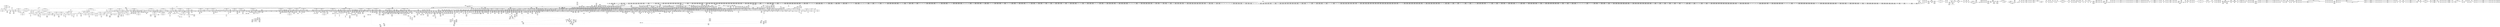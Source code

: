 digraph {
	CE0x5363070 [shape=record,shape=Mrecord,label="{CE0x5363070|i64*_getelementptr_inbounds_(_4_x_i64_,_4_x_i64_*___llvm_gcov_ctr134,_i64_0,_i64_0)|*Constant*|*SummSink*}"]
	CE0x53881e0 [shape=record,shape=Mrecord,label="{CE0x53881e0|selinux_getprocattr:tmp36|security/selinux/hooks.c,5526|*SummSource*}"]
	CE0x52d9ef0 [shape=record,shape=Mrecord,label="{CE0x52d9ef0|selinux_getprocattr:tmp9|security/selinux/hooks.c,5521|*SummSource*}"]
	CE0x53a66e0 [shape=record,shape=Mrecord,label="{CE0x53a66e0|current_sid:land.lhs.true2}"]
	CE0x53b06d0 [shape=record,shape=Mrecord,label="{CE0x53b06d0|cred_sid:cred|Function::cred_sid&Arg::cred::}"]
	CE0x5376a60 [shape=record,shape=Mrecord,label="{CE0x5376a60|selinux_getprocattr:create_sid|security/selinux/hooks.c,5535}"]
	CE0x53c7300 [shape=record,shape=Mrecord,label="{CE0x53c7300|i64*_getelementptr_inbounds_(_51_x_i64_,_51_x_i64_*___llvm_gcov_ctr329,_i64_0,_i64_35)|*Constant*|*SummSink*}"]
	CE0x53e01f0 [shape=record,shape=Mrecord,label="{CE0x53e01f0|i32_-22|*Constant*}"]
	CE0x52b3610 [shape=record,shape=Mrecord,label="{CE0x52b3610|i64*_getelementptr_inbounds_(_51_x_i64_,_51_x_i64_*___llvm_gcov_ctr329,_i64_0,_i64_7)|*Constant*|*SummSource*}"]
	CE0x54264d0 [shape=record,shape=Mrecord,label="{CE0x54264d0|_call_void_mcount()_#3|*SummSource*}"]
	CE0x52a9970 [shape=record,shape=Mrecord,label="{CE0x52a9970|2472:_%struct.cred*,_:_CRE_2864,2872_|*MultipleSource*|Function::current_has_perm&Arg::tsk::|Function::selinux_getprocattr&Arg::p::|security/selinux/hooks.c,5526}"]
	CE0x53165c0 [shape=record,shape=Mrecord,label="{CE0x53165c0|selinux_getprocattr:if.end46}"]
	CE0x5390c30 [shape=record,shape=Mrecord,label="{CE0x5390c30|selinux_getprocattr:tmp43|security/selinux/hooks.c,5528}"]
	CE0x52b0680 [shape=record,shape=Mrecord,label="{CE0x52b0680|i64_3|*Constant*}"]
	CE0x52e3230 [shape=record,shape=Mrecord,label="{CE0x52e3230|2472:_%struct.cred*,_:_CRE_2576,2584_|*MultipleSource*|Function::current_has_perm&Arg::tsk::|Function::selinux_getprocattr&Arg::p::|security/selinux/hooks.c,5526}"]
	CE0x52c5190 [shape=record,shape=Mrecord,label="{CE0x52c5190|2472:_%struct.cred*,_:_CRE_1936,1944_|*MultipleSource*|Function::current_has_perm&Arg::tsk::|Function::selinux_getprocattr&Arg::p::|security/selinux/hooks.c,5526}"]
	CE0x52c93b0 [shape=record,shape=Mrecord,label="{CE0x52c93b0|2472:_%struct.cred*,_:_CRE_2328,2336_|*MultipleSource*|Function::current_has_perm&Arg::tsk::|Function::selinux_getprocattr&Arg::p::|security/selinux/hooks.c,5526}"]
	CE0x53cbb80 [shape=record,shape=Mrecord,label="{CE0x53cbb80|selinux_getprocattr:tmp86}"]
	CE0x53ef5f0 [shape=record,shape=Mrecord,label="{CE0x53ef5f0|get_current:tmp4|./arch/x86/include/asm/current.h,14}"]
	CE0x54364b0 [shape=record,shape=Mrecord,label="{CE0x54364b0|task_sid:tmp25|security/selinux/hooks.c,208|*SummSink*}"]
	CE0x531a170 [shape=record,shape=Mrecord,label="{CE0x531a170|i64_21|*Constant*|*SummSink*}"]
	CE0x5373f30 [shape=record,shape=Mrecord,label="{CE0x5373f30|selinux_getprocattr:tmp62|security/selinux/hooks.c,5534|*SummSource*}"]
	CE0x52dd470 [shape=record,shape=Mrecord,label="{CE0x52dd470|_ret_i32_%tmp24,_!dbg_!27742|security/selinux/hooks.c,220|*SummSource*}"]
	CE0x546efd0 [shape=record,shape=Mrecord,label="{CE0x546efd0|rcu_lock_acquire:tmp5|include/linux/rcupdate.h,418|*SummSink*}"]
	CE0x534c060 [shape=record,shape=Mrecord,label="{CE0x534c060|_call_void_rcu_read_lock()_#10,_!dbg_!27712|security/selinux/hooks.c,207}"]
	CE0x53ba880 [shape=record,shape=Mrecord,label="{CE0x53ba880|void_(i32*,_i32,_i32*)*_asm_addl_$1,_%gs:$0_,_*m,ri,*m,_dirflag_,_fpsr_,_flags_|*SummSource*}"]
	CE0x54188b0 [shape=record,shape=Mrecord,label="{CE0x54188b0|current_sid:tmp18|security/selinux/hooks.c,218}"]
	CE0x54577d0 [shape=record,shape=Mrecord,label="{CE0x54577d0|task_sid:tmp9|security/selinux/hooks.c,208}"]
	CE0x53c8fc0 [shape=record,shape=Mrecord,label="{CE0x53c8fc0|selinux_getprocattr:tmp81|security/selinux/hooks.c,5539|*SummSource*}"]
	CE0x52bee50 [shape=record,shape=Mrecord,label="{CE0x52bee50|2472:_%struct.cred*,_:_CRE_344,352_|*MultipleSource*|Function::current_has_perm&Arg::tsk::|Function::selinux_getprocattr&Arg::p::|security/selinux/hooks.c,5526}"]
	CE0x53ed230 [shape=record,shape=Mrecord,label="{CE0x53ed230|rcu_read_unlock:tmp19|include/linux/rcupdate.h,933}"]
	CE0x53bdc00 [shape=record,shape=Mrecord,label="{CE0x53bdc00|task_sid:tobool|security/selinux/hooks.c,208}"]
	CE0x5367200 [shape=record,shape=Mrecord,label="{CE0x5367200|current_sid:tmp7|security/selinux/hooks.c,218}"]
	CE0x52ac3f0 [shape=record,shape=Mrecord,label="{CE0x52ac3f0|2472:_%struct.cred*,_:_CRE_568,576_|*MultipleSource*|Function::current_has_perm&Arg::tsk::|Function::selinux_getprocattr&Arg::p::|security/selinux/hooks.c,5526}"]
	CE0x53a94a0 [shape=record,shape=Mrecord,label="{CE0x53a94a0|_call_void_mcount()_#3|*SummSource*}"]
	CE0x539ece0 [shape=record,shape=Mrecord,label="{CE0x539ece0|i64*_getelementptr_inbounds_(_11_x_i64_,_11_x_i64_*___llvm_gcov_ctr125,_i64_0,_i64_1)|*Constant*}"]
	CE0x52dcca0 [shape=record,shape=Mrecord,label="{CE0x52dcca0|current_has_perm:bb|*SummSource*}"]
	CE0x5390120 [shape=record,shape=Mrecord,label="{CE0x5390120|i64*_getelementptr_inbounds_(_51_x_i64_,_51_x_i64_*___llvm_gcov_ctr329,_i64_0,_i64_39)|*Constant*|*SummSource*}"]
	CE0x52db970 [shape=record,shape=Mrecord,label="{CE0x52db970|current_has_perm:perms|Function::current_has_perm&Arg::perms::|*SummSink*}"]
	CE0x53d32f0 [shape=record,shape=Mrecord,label="{CE0x53d32f0|selinux_getprocattr:tobool44|security/selinux/hooks.c,5544}"]
	CE0x537f160 [shape=record,shape=Mrecord,label="{CE0x537f160|GLOBAL:lockdep_rcu_suspicious|*Constant*|*SummSource*}"]
	CE0x53cc080 [shape=record,shape=Mrecord,label="{CE0x53cc080|i64*_getelementptr_inbounds_(_51_x_i64_,_51_x_i64_*___llvm_gcov_ctr329,_i64_0,_i64_38)|*Constant*}"]
	CE0x5313810 [shape=record,shape=Mrecord,label="{CE0x5313810|rcu_read_unlock:tmp4|include/linux/rcupdate.h,933}"]
	CE0x53b0c60 [shape=record,shape=Mrecord,label="{CE0x53b0c60|_ret_i32_%tmp6,_!dbg_!27716|security/selinux/hooks.c,197|*SummSource*}"]
	CE0x54c6360 [shape=record,shape=Mrecord,label="{CE0x54c6360|i64*_getelementptr_inbounds_(_4_x_i64_,_4_x_i64_*___llvm_gcov_ctr129,_i64_0,_i64_0)|*Constant*}"]
	CE0x5403040 [shape=record,shape=Mrecord,label="{CE0x5403040|_call_void_mcount()_#3}"]
	CE0x529cb90 [shape=record,shape=Mrecord,label="{CE0x529cb90|selinux_getprocattr:tmp1|*SummSource*}"]
	CE0x5458b70 [shape=record,shape=Mrecord,label="{CE0x5458b70|GLOBAL:lock_release|*Constant*}"]
	CE0x529d3a0 [shape=record,shape=Mrecord,label="{CE0x529d3a0|2472:_%struct.cred*,_:_CRE_688,689_}"]
	CE0x53e8f70 [shape=record,shape=Mrecord,label="{CE0x53e8f70|__preempt_count_sub:tmp5|./arch/x86/include/asm/preempt.h,77|*SummSource*}"]
	CE0x5308ca0 [shape=record,shape=Mrecord,label="{CE0x5308ca0|selinux_getprocattr:call1|security/selinux/hooks.c,5520|*SummSource*}"]
	CE0x52fdd70 [shape=record,shape=Mrecord,label="{CE0x52fdd70|2472:_%struct.cred*,_:_CRE_6330,6331_}"]
	CE0x5354ff0 [shape=record,shape=Mrecord,label="{CE0x5354ff0|rcu_read_lock:do.end|*SummSource*}"]
	CE0x539e060 [shape=record,shape=Mrecord,label="{CE0x539e060|selinux_getprocattr:tmp54|security/selinux/hooks.c,5532|*SummSink*}"]
	CE0x53ad2a0 [shape=record,shape=Mrecord,label="{CE0x53ad2a0|rcu_lock_acquire:tmp1|*SummSink*}"]
	CE0x52e4250 [shape=record,shape=Mrecord,label="{CE0x52e4250|_ret_void,_!dbg_!27717|include/linux/rcupdate.h,419|*SummSource*}"]
	CE0x53502e0 [shape=record,shape=Mrecord,label="{CE0x53502e0|task_sid:tmp10|security/selinux/hooks.c,208|*SummSource*}"]
	CE0x52f3080 [shape=record,shape=Mrecord,label="{CE0x52f3080|2472:_%struct.cred*,_:_CRE_3064,3072_|*MultipleSource*|Function::current_has_perm&Arg::tsk::|Function::selinux_getprocattr&Arg::p::|security/selinux/hooks.c,5526}"]
	CE0x5377980 [shape=record,shape=Mrecord,label="{CE0x5377980|selinux_getprocattr:tmp67|security/selinux/hooks.c,5535|*SummSink*}"]
	CE0x52f49a0 [shape=record,shape=Mrecord,label="{CE0x52f49a0|2472:_%struct.cred*,_:_CRE_3140,3144_|*MultipleSource*|Function::current_has_perm&Arg::tsk::|Function::selinux_getprocattr&Arg::p::|security/selinux/hooks.c,5526}"]
	CE0x53c8260 [shape=record,shape=Mrecord,label="{CE0x53c8260|selinux_getprocattr:sockcreate_sid|security/selinux/hooks.c,5539}"]
	CE0x53e2070 [shape=record,shape=Mrecord,label="{CE0x53e2070|selinux_getprocattr:tmp112|security/selinux/hooks.c,5555|*SummSink*}"]
	CE0x53deec0 [shape=record,shape=Mrecord,label="{CE0x53deec0|selinux_getprocattr:tmp109|security/selinux/hooks.c,5553|*SummSource*}"]
	CE0x53c34c0 [shape=record,shape=Mrecord,label="{CE0x53c34c0|selinux_getprocattr:tmp74|security/selinux/hooks.c,5537|*SummSource*}"]
	CE0x52b76d0 [shape=record,shape=Mrecord,label="{CE0x52b76d0|2472:_%struct.cred*,_:_CRE_40,44_|*MultipleSource*|Function::current_has_perm&Arg::tsk::|Function::selinux_getprocattr&Arg::p::|security/selinux/hooks.c,5526}"]
	CE0x53ca3f0 [shape=record,shape=Mrecord,label="{CE0x53ca3f0|selinux_getprocattr:tmp83|security/selinux/hooks.c,5541|*SummSource*}"]
	CE0x5370a30 [shape=record,shape=Mrecord,label="{CE0x5370a30|i32_2|*Constant*|*SummSink*}"]
	CE0x52f7890 [shape=record,shape=Mrecord,label="{CE0x52f7890|2472:_%struct.cred*,_:_CRE_5976,5984_|*MultipleSource*|Function::current_has_perm&Arg::tsk::|Function::selinux_getprocattr&Arg::p::|security/selinux/hooks.c,5526}"]
	CE0x52e2650 [shape=record,shape=Mrecord,label="{CE0x52e2650|current_has_perm:tmp3|*SummSource*}"]
	CE0x52e83c0 [shape=record,shape=Mrecord,label="{CE0x52e83c0|selinux_getprocattr:tmp26|security/selinux/hooks.c,5526|*SummSink*}"]
	CE0x534f050 [shape=record,shape=Mrecord,label="{CE0x534f050|_call_void_rcu_lock_acquire(%struct.lockdep_map*_rcu_lock_map)_#10,_!dbg_!27711|include/linux/rcupdate.h,881|*SummSource*}"]
	CE0x53167c0 [shape=record,shape=Mrecord,label="{CE0x53167c0|rcu_read_lock:tobool|include/linux/rcupdate.h,882}"]
	CE0x541a9f0 [shape=record,shape=Mrecord,label="{CE0x541a9f0|current_sid:tmp15|security/selinux/hooks.c,218|*SummSink*}"]
	CE0x53619c0 [shape=record,shape=Mrecord,label="{CE0x53619c0|i64*_getelementptr_inbounds_(_11_x_i64_,_11_x_i64_*___llvm_gcov_ctr127,_i64_0,_i64_9)|*Constant*|*SummSink*}"]
	CE0x5349990 [shape=record,shape=Mrecord,label="{CE0x5349990|rcu_lock_acquire:tmp2|*SummSource*}"]
	CE0x52dbc40 [shape=record,shape=Mrecord,label="{CE0x52dbc40|GLOBAL:task_sid|*Constant*}"]
	CE0x5305610 [shape=record,shape=Mrecord,label="{CE0x5305610|i64_0|*Constant*|*SummSink*}"]
	CE0x52aa750 [shape=record,shape=Mrecord,label="{CE0x52aa750|2472:_%struct.cred*,_:_CRE_2504,2508_|*MultipleSource*|Function::current_has_perm&Arg::tsk::|Function::selinux_getprocattr&Arg::p::|security/selinux/hooks.c,5526}"]
	CE0x52c8b60 [shape=record,shape=Mrecord,label="{CE0x52c8b60|2472:_%struct.cred*,_:_CRE_2296,2304_|*MultipleSource*|Function::current_has_perm&Arg::tsk::|Function::selinux_getprocattr&Arg::p::|security/selinux/hooks.c,5526}"]
	CE0x52db670 [shape=record,shape=Mrecord,label="{CE0x52db670|task_sid:entry|*SummSink*}"]
	CE0x540da40 [shape=record,shape=Mrecord,label="{CE0x540da40|task_sid:do.end6}"]
	CE0x545ba90 [shape=record,shape=Mrecord,label="{CE0x545ba90|rcu_lock_acquire:indirectgoto|*SummSink*}"]
	CE0x53d9110 [shape=record,shape=Mrecord,label="{CE0x53d9110|selinux_getprocattr:tobool48|security/selinux/hooks.c,5548|*SummSource*}"]
	CE0x5470a50 [shape=record,shape=Mrecord,label="{CE0x5470a50|rcu_read_unlock:tmp16|include/linux/rcupdate.h,933}"]
	CE0x52c5e20 [shape=record,shape=Mrecord,label="{CE0x52c5e20|2472:_%struct.cred*,_:_CRE_1980,1984_|*MultipleSource*|Function::current_has_perm&Arg::tsk::|Function::selinux_getprocattr&Arg::p::|security/selinux/hooks.c,5526}"]
	CE0x52d7f30 [shape=record,shape=Mrecord,label="{CE0x52d7f30|i64*_getelementptr_inbounds_(_11_x_i64_,_11_x_i64_*___llvm_gcov_ctr125,_i64_0,_i64_6)|*Constant*}"]
	CE0x5412040 [shape=record,shape=Mrecord,label="{CE0x5412040|i1_true|*Constant*}"]
	CE0x535a4a0 [shape=record,shape=Mrecord,label="{CE0x535a4a0|i64*_getelementptr_inbounds_(_11_x_i64_,_11_x_i64_*___llvm_gcov_ctr127,_i64_0,_i64_10)|*Constant*|*SummSink*}"]
	CE0x5466140 [shape=record,shape=Mrecord,label="{CE0x5466140|i32_22|*Constant*}"]
	CE0x531daa0 [shape=record,shape=Mrecord,label="{CE0x531daa0|2472:_%struct.cred*,_:_CRE_2926,2927_}"]
	CE0x53b0ef0 [shape=record,shape=Mrecord,label="{CE0x53b0ef0|_call_void_rcu_read_unlock()_#10,_!dbg_!27748|security/selinux/hooks.c,209|*SummSink*}"]
	CE0x52c57f0 [shape=record,shape=Mrecord,label="{CE0x52c57f0|2472:_%struct.cred*,_:_CRE_1960,1968_|*MultipleSource*|Function::current_has_perm&Arg::tsk::|Function::selinux_getprocattr&Arg::p::|security/selinux/hooks.c,5526}"]
	CE0x52c1e90 [shape=record,shape=Mrecord,label="{CE0x52c1e90|2472:_%struct.cred*,_:_CRE_2112,2120_|*MultipleSource*|Function::current_has_perm&Arg::tsk::|Function::selinux_getprocattr&Arg::p::|security/selinux/hooks.c,5526}"]
	CE0x537d7f0 [shape=record,shape=Mrecord,label="{CE0x537d7f0|rcu_read_unlock:tmp18|include/linux/rcupdate.h,933}"]
	CE0x5419a30 [shape=record,shape=Mrecord,label="{CE0x5419a30|current_sid:tmp20|security/selinux/hooks.c,218|*SummSink*}"]
	CE0x52ec360 [shape=record,shape=Mrecord,label="{CE0x52ec360|i8*_getelementptr_inbounds_(_41_x_i8_,_41_x_i8_*_.str44,_i32_0,_i32_0)|*Constant*|*SummSink*}"]
	CE0x52e8580 [shape=record,shape=Mrecord,label="{CE0x52e8580|i64_12|*Constant*}"]
	CE0x536c510 [shape=record,shape=Mrecord,label="{CE0x536c510|2472:_%struct.cred*,_:_CRE_10568,10572_|*MultipleSource*|Function::current_has_perm&Arg::tsk::|Function::selinux_getprocattr&Arg::p::|security/selinux/hooks.c,5526}"]
	CE0x5430e80 [shape=record,shape=Mrecord,label="{CE0x5430e80|task_sid:tmp12|security/selinux/hooks.c,208|*SummSource*}"]
	CE0x53d5dc0 [shape=record,shape=Mrecord,label="{CE0x53d5dc0|i64*_getelementptr_inbounds_(_51_x_i64_,_51_x_i64_*___llvm_gcov_ctr329,_i64_0,_i64_44)|*Constant*}"]
	CE0x53bf690 [shape=record,shape=Mrecord,label="{CE0x53bf690|_call_void_rcu_lock_release(%struct.lockdep_map*_rcu_lock_map)_#10,_!dbg_!27733|include/linux/rcupdate.h,935|*SummSource*}"]
	CE0x546e5b0 [shape=record,shape=Mrecord,label="{CE0x546e5b0|cred_sid:tmp|*SummSink*}"]
	CE0x52f1030 [shape=record,shape=Mrecord,label="{CE0x52f1030|2472:_%struct.cred*,_:_CRE_2967,2968_}"]
	CE0x536d690 [shape=record,shape=Mrecord,label="{CE0x536d690|2472:_%struct.cred*,_:_CRE_10616,10624_|*MultipleSource*|Function::current_has_perm&Arg::tsk::|Function::selinux_getprocattr&Arg::p::|security/selinux/hooks.c,5526}"]
	CE0x52f6980 [shape=record,shape=Mrecord,label="{CE0x52f6980|2472:_%struct.cred*,_:_CRE_5920,5928_|*MultipleSource*|Function::current_has_perm&Arg::tsk::|Function::selinux_getprocattr&Arg::p::|security/selinux/hooks.c,5526}"]
	CE0x5310460 [shape=record,shape=Mrecord,label="{CE0x5310460|get_current:entry|*SummSink*}"]
	CE0x52b55a0 [shape=record,shape=Mrecord,label="{CE0x52b55a0|selinux_getprocattr:if.then2|*SummSource*}"]
	CE0x639f800 [shape=record,shape=Mrecord,label="{CE0x639f800|selinux_getprocattr:if.end38}"]
	CE0x5390420 [shape=record,shape=Mrecord,label="{CE0x5390420|selinux_getprocattr:tmp41|security/selinux/hooks.c,5528|*SummSource*}"]
	CE0x5299790 [shape=record,shape=Mrecord,label="{CE0x5299790|2472:_%struct.cred*,_:_CRE_2616,2648_|*MultipleSource*|Function::current_has_perm&Arg::tsk::|Function::selinux_getprocattr&Arg::p::|security/selinux/hooks.c,5526}"]
	CE0x5399900 [shape=record,shape=Mrecord,label="{CE0x5399900|selinux_getprocattr:tmp50|security/selinux/hooks.c,5530|*SummSource*}"]
	CE0x53d1e80 [shape=record,shape=Mrecord,label="{CE0x53d1e80|selinux_getprocattr:sid.4|*SummSink*}"]
	CE0x53862f0 [shape=record,shape=Mrecord,label="{CE0x53862f0|selinux_getprocattr:tmp22|security/selinux/hooks.c,5526}"]
	CE0x5399150 [shape=record,shape=Mrecord,label="{CE0x5399150|current_sid:tmp24|security/selinux/hooks.c,220|*SummSource*}"]
	CE0x53e8db0 [shape=record,shape=Mrecord,label="{CE0x53e8db0|__preempt_count_sub:tmp5|./arch/x86/include/asm/preempt.h,77}"]
	CE0x52db790 [shape=record,shape=Mrecord,label="{CE0x52db790|i32_65536|*Constant*|*SummSource*}"]
	CE0x53ba410 [shape=record,shape=Mrecord,label="{CE0x53ba410|rcu_read_lock:tmp5|include/linux/rcupdate.h,882}"]
	CE0x53595a0 [shape=record,shape=Mrecord,label="{CE0x53595a0|i64_5|*Constant*}"]
	CE0x53cd9b0 [shape=record,shape=Mrecord,label="{CE0x53cd9b0|i8*_getelementptr_inbounds_(_45_x_i8_,_45_x_i8_*_.str12,_i32_0,_i32_0)|*Constant*}"]
	CE0x52e27d0 [shape=record,shape=Mrecord,label="{CE0x52e27d0|_call_void_mcount()_#3}"]
	CE0x5380710 [shape=record,shape=Mrecord,label="{CE0x5380710|selinux_getprocattr:tmp17|security/selinux/hooks.c,5526|*SummSink*}"]
	CE0x53e6c70 [shape=record,shape=Mrecord,label="{CE0x53e6c70|__preempt_count_sub:do.end}"]
	CE0x53fb760 [shape=record,shape=Mrecord,label="{CE0x53fb760|__preempt_count_add:tmp5|./arch/x86/include/asm/preempt.h,72|*SummSink*}"]
	CE0x53633a0 [shape=record,shape=Mrecord,label="{CE0x53633a0|GLOBAL:__llvm_gcov_ctr132|Global_var:__llvm_gcov_ctr132|*SummSink*}"]
	CE0x52c8940 [shape=record,shape=Mrecord,label="{CE0x52c8940|2472:_%struct.cred*,_:_CRE_2288,2296_|*MultipleSource*|Function::current_has_perm&Arg::tsk::|Function::selinux_getprocattr&Arg::p::|security/selinux/hooks.c,5526}"]
	CE0x54596f0 [shape=record,shape=Mrecord,label="{CE0x54596f0|i64_ptrtoint_(i8*_blockaddress(_rcu_lock_release,_%__here)_to_i64)|*Constant*|*SummSink*}"]
	CE0x53a4a80 [shape=record,shape=Mrecord,label="{CE0x53a4a80|i8*_getelementptr_inbounds_(_44_x_i8_,_44_x_i8_*_.str47,_i32_0,_i32_0)|*Constant*|*SummSource*}"]
	CE0x53c73e0 [shape=record,shape=Mrecord,label="{CE0x53c73e0|selinux_getprocattr:tmp79|security/selinux/hooks.c,5539|*SummSink*}"]
	CE0x5463ac0 [shape=record,shape=Mrecord,label="{CE0x5463ac0|get_current:tmp}"]
	CE0x53093c0 [shape=record,shape=Mrecord,label="{CE0x53093c0|_call_void_mcount()_#3|*SummSource*}"]
	CE0x53bf620 [shape=record,shape=Mrecord,label="{CE0x53bf620|_call_void_rcu_lock_release(%struct.lockdep_map*_rcu_lock_map)_#10,_!dbg_!27733|include/linux/rcupdate.h,935}"]
	CE0x52fbb00 [shape=record,shape=Mrecord,label="{CE0x52fbb00|2472:_%struct.cred*,_:_CRE_6301,6302_}"]
	CE0x531b460 [shape=record,shape=Mrecord,label="{CE0x531b460|selinux_getprocattr:tmp50|security/selinux/hooks.c,5530}"]
	CE0x52b9640 [shape=record,shape=Mrecord,label="{CE0x52b9640|2472:_%struct.cred*,_:_CRE_1816,1817_|*MultipleSource*|Function::current_has_perm&Arg::tsk::|Function::selinux_getprocattr&Arg::p::|security/selinux/hooks.c,5526}"]
	CE0x5307c20 [shape=record,shape=Mrecord,label="{CE0x5307c20|selinux_getprocattr:if.end42|*SummSink*}"]
	CE0x5294f00 [shape=record,shape=Mrecord,label="{CE0x5294f00|2472:_%struct.cred*,_:_CRE_703,704_}"]
	CE0x52a1fa0 [shape=record,shape=Mrecord,label="{CE0x52a1fa0|selinux_getprocattr:bb|*SummSource*}"]
	CE0x53b5970 [shape=record,shape=Mrecord,label="{CE0x53b5970|rcu_lock_release:tmp6|*SummSource*}"]
	CE0x53da1b0 [shape=record,shape=Mrecord,label="{CE0x53da1b0|selinux_getprocattr:tmp100|security/selinux/hooks.c,5548|*SummSink*}"]
	CE0x5363ad0 [shape=record,shape=Mrecord,label="{CE0x5363ad0|rcu_read_unlock:do.end|*SummSource*}"]
	CE0x53b18d0 [shape=record,shape=Mrecord,label="{CE0x53b18d0|__rcu_read_lock:do.end|*SummSource*}"]
	CE0x534f1d0 [shape=record,shape=Mrecord,label="{CE0x534f1d0|GLOBAL:current_sid.__warned|Global_var:current_sid.__warned}"]
	CE0x52bdac0 [shape=record,shape=Mrecord,label="{CE0x52bdac0|2472:_%struct.cred*,_:_CRE_376,384_|*MultipleSource*|Function::current_has_perm&Arg::tsk::|Function::selinux_getprocattr&Arg::p::|security/selinux/hooks.c,5526}"]
	CE0x540dbb0 [shape=record,shape=Mrecord,label="{CE0x540dbb0|task_sid:do.end6|*SummSource*}"]
	CE0x52f4de0 [shape=record,shape=Mrecord,label="{CE0x52f4de0|2472:_%struct.cred*,_:_CRE_3148,3152_|*MultipleSource*|Function::current_has_perm&Arg::tsk::|Function::selinux_getprocattr&Arg::p::|security/selinux/hooks.c,5526}"]
	CE0x53d2b60 [shape=record,shape=Mrecord,label="{CE0x53d2b60|rcu_read_unlock:entry|*SummSink*}"]
	CE0x52ba3b0 [shape=record,shape=Mrecord,label="{CE0x52ba3b0|_ret_%struct.task_struct*_%tmp4,_!dbg_!27714|./arch/x86/include/asm/current.h,14}"]
	CE0x535d9b0 [shape=record,shape=Mrecord,label="{CE0x535d9b0|i8*_getelementptr_inbounds_(_25_x_i8_,_25_x_i8_*_.str45,_i32_0,_i32_0)|*Constant*|*SummSource*}"]
	CE0x52f6540 [shape=record,shape=Mrecord,label="{CE0x52f6540|2472:_%struct.cred*,_:_CRE_5904,5912_|*MultipleSource*|Function::current_has_perm&Arg::tsk::|Function::selinux_getprocattr&Arg::p::|security/selinux/hooks.c,5526}"]
	CE0x53e0a30 [shape=record,shape=Mrecord,label="{CE0x53e0a30|i32_-22|*Constant*|*SummSource*}"]
	CE0x53cb0a0 [shape=record,shape=Mrecord,label="{CE0x53cb0a0|selinux_getprocattr:tmp85}"]
	CE0x5305fb0 [shape=record,shape=Mrecord,label="{CE0x5305fb0|current_sid:call|security/selinux/hooks.c,218|*SummSink*}"]
	CE0x52f6760 [shape=record,shape=Mrecord,label="{CE0x52f6760|2472:_%struct.cred*,_:_CRE_5912,5920_|*MultipleSource*|Function::current_has_perm&Arg::tsk::|Function::selinux_getprocattr&Arg::p::|security/selinux/hooks.c,5526}"]
	CE0x5435e40 [shape=record,shape=Mrecord,label="{CE0x5435e40|task_sid:tmp24|security/selinux/hooks.c,208|*SummSink*}"]
	CE0x5366f10 [shape=record,shape=Mrecord,label="{CE0x5366f10|i64*_getelementptr_inbounds_(_11_x_i64_,_11_x_i64_*___llvm_gcov_ctr132,_i64_0,_i64_0)|*Constant*|*SummSink*}"]
	CE0x5368010 [shape=record,shape=Mrecord,label="{CE0x5368010|rcu_read_unlock:land.lhs.true2|*SummSink*}"]
	CE0x52bdce0 [shape=record,shape=Mrecord,label="{CE0x52bdce0|2472:_%struct.cred*,_:_CRE_384,392_|*MultipleSource*|Function::current_has_perm&Arg::tsk::|Function::selinux_getprocattr&Arg::p::|security/selinux/hooks.c,5526}"]
	CE0x52fd2c0 [shape=record,shape=Mrecord,label="{CE0x52fd2c0|2472:_%struct.cred*,_:_CRE_6321,6322_}"]
	CE0x5307c90 [shape=record,shape=Mrecord,label="{CE0x5307c90|selinux_getprocattr:if.else21}"]
	CE0x53c03b0 [shape=record,shape=Mrecord,label="{CE0x53c03b0|rcu_lock_release:entry|*SummSource*}"]
	CE0x53bc570 [shape=record,shape=Mrecord,label="{CE0x53bc570|rcu_lock_acquire:tmp4|include/linux/rcupdate.h,418}"]
	CE0x52e0920 [shape=record,shape=Mrecord,label="{CE0x52e0920|selinux_getprocattr:tmp8|security/selinux/hooks.c,5521|*SummSource*}"]
	CE0x534a070 [shape=record,shape=Mrecord,label="{CE0x534a070|0:_i8,_:_GCMR_current_sid.__warned_internal_global_i8_0,_section_.data.unlikely_,_align_1:_elem_0:default:}"]
	CE0x52f25b0 [shape=record,shape=Mrecord,label="{CE0x52f25b0|2472:_%struct.cred*,_:_CRE_3024,3032_|*MultipleSource*|Function::current_has_perm&Arg::tsk::|Function::selinux_getprocattr&Arg::p::|security/selinux/hooks.c,5526}"]
	CE0x52da000 [shape=record,shape=Mrecord,label="{CE0x52da000|selinux_getprocattr:tmp9|security/selinux/hooks.c,5521|*SummSink*}"]
	CE0x5356af0 [shape=record,shape=Mrecord,label="{CE0x5356af0|i64*_getelementptr_inbounds_(_11_x_i64_,_11_x_i64_*___llvm_gcov_ctr127,_i64_0,_i64_0)|*Constant*|*SummSink*}"]
	CE0x5461bd0 [shape=record,shape=Mrecord,label="{CE0x5461bd0|__preempt_count_sub:tmp4|./arch/x86/include/asm/preempt.h,77}"]
	CE0x53dd900 [shape=record,shape=Mrecord,label="{CE0x53dd900|selinux_getprocattr:tmp107|security/selinux/hooks.c,5550|*SummSource*}"]
	CE0x53b6760 [shape=record,shape=Mrecord,label="{CE0x53b6760|__rcu_read_unlock:bb|*SummSource*}"]
	CE0x534bf60 [shape=record,shape=Mrecord,label="{CE0x534bf60|GLOBAL:rcu_read_lock|*Constant*}"]
	CE0x52ecce0 [shape=record,shape=Mrecord,label="{CE0x52ecce0|selinux_getprocattr:tmp33|security/selinux/hooks.c,5526|*SummSource*}"]
	CE0x53a56d0 [shape=record,shape=Mrecord,label="{CE0x53a56d0|i32_208|*Constant*|*SummSink*}"]
	CE0x529b050 [shape=record,shape=Mrecord,label="{CE0x529b050|selinux_getprocattr:do.end13|*SummSource*}"]
	CE0x5373880 [shape=record,shape=Mrecord,label="{CE0x5373880|i64_27|*Constant*|*SummSource*}"]
	CE0x53ddd40 [shape=record,shape=Mrecord,label="{CE0x53ddd40|selinux_getprocattr:tmp107|security/selinux/hooks.c,5550|*SummSink*}"]
	CE0x53cff60 [shape=record,shape=Mrecord,label="{CE0x53cff60|selinux_getprocattr:tmp91|*SummSource*}"]
	CE0x5395c70 [shape=record,shape=Mrecord,label="{CE0x5395c70|i32_78|*Constant*|*SummSink*}"]
	CE0x53ce180 [shape=record,shape=Mrecord,label="{CE0x53ce180|current_sid:tmp17|security/selinux/hooks.c,218}"]
	CE0x53eb5c0 [shape=record,shape=Mrecord,label="{CE0x53eb5c0|__preempt_count_sub:val|Function::__preempt_count_sub&Arg::val::|*SummSource*}"]
	CE0x52b0410 [shape=record,shape=Mrecord,label="{CE0x52b0410|rcu_read_unlock:tobool1|include/linux/rcupdate.h,933}"]
	CE0x528a080 [shape=record,shape=Mrecord,label="{CE0x528a080|2472:_%struct.cred*,_:_CRE_544,552_|*MultipleSource*|Function::current_has_perm&Arg::tsk::|Function::selinux_getprocattr&Arg::p::|security/selinux/hooks.c,5526}"]
	CE0x53623f0 [shape=record,shape=Mrecord,label="{CE0x53623f0|rcu_read_unlock:bb|*SummSource*}"]
	CE0x52a9b90 [shape=record,shape=Mrecord,label="{CE0x52a9b90|2472:_%struct.cred*,_:_CRE_2872,2876_|*MultipleSource*|Function::current_has_perm&Arg::tsk::|Function::selinux_getprocattr&Arg::p::|security/selinux/hooks.c,5526}"]
	CE0x536daf0 [shape=record,shape=Mrecord,label="{CE0x536daf0|2472:_%struct.cred*,_:_CRE_10628,10632_|*MultipleSource*|Function::current_has_perm&Arg::tsk::|Function::selinux_getprocattr&Arg::p::|security/selinux/hooks.c,5526}"]
	CE0x534acf0 [shape=record,shape=Mrecord,label="{CE0x534acf0|rcu_read_lock:tmp6|include/linux/rcupdate.h,882|*SummSink*}"]
	CE0x53b8b10 [shape=record,shape=Mrecord,label="{CE0x53b8b10|__preempt_count_add:tmp7|./arch/x86/include/asm/preempt.h,73|*SummSink*}"]
	CE0x53de560 [shape=record,shape=Mrecord,label="{CE0x53de560|selinux_getprocattr:tmp108|security/selinux/hooks.c,5550|*SummSource*}"]
	CE0x52c1830 [shape=record,shape=Mrecord,label="{CE0x52c1830|2472:_%struct.cred*,_:_CRE_2088,2096_|*MultipleSource*|Function::current_has_perm&Arg::tsk::|Function::selinux_getprocattr&Arg::p::|security/selinux/hooks.c,5526}"]
	CE0x5303530 [shape=record,shape=Mrecord,label="{CE0x5303530|rcu_read_unlock:do.body|*SummSource*}"]
	CE0x53aade0 [shape=record,shape=Mrecord,label="{CE0x53aade0|_call_void_mcount()_#3}"]
	CE0x52bc2c0 [shape=record,shape=Mrecord,label="{CE0x52bc2c0|i64*_getelementptr_inbounds_(_51_x_i64_,_51_x_i64_*___llvm_gcov_ctr329,_i64_0,_i64_6)|*Constant*|*SummSource*}"]
	CE0x535da40 [shape=record,shape=Mrecord,label="{CE0x535da40|i8*_getelementptr_inbounds_(_25_x_i8_,_25_x_i8_*_.str45,_i32_0,_i32_0)|*Constant*|*SummSink*}"]
	CE0x53c4290 [shape=record,shape=Mrecord,label="{CE0x53c4290|selinux_getprocattr:tobool35|security/selinux/hooks.c,5538}"]
	CE0x53be0a0 [shape=record,shape=Mrecord,label="{CE0x53be0a0|task_sid:tmp5|security/selinux/hooks.c,208|*SummSource*}"]
	CE0x52fa750 [shape=record,shape=Mrecord,label="{CE0x52fa750|2472:_%struct.cred*,_:_CRE_6280,6284_|*MultipleSource*|Function::current_has_perm&Arg::tsk::|Function::selinux_getprocattr&Arg::p::|security/selinux/hooks.c,5526}"]
	CE0x5302940 [shape=record,shape=Mrecord,label="{CE0x5302940|2472:_%struct.cred*,_:_CRE_6504,6512_|*MultipleSource*|Function::current_has_perm&Arg::tsk::|Function::selinux_getprocattr&Arg::p::|security/selinux/hooks.c,5526}"]
	CE0x53d5760 [shape=record,shape=Mrecord,label="{CE0x53d5760|selinux_getprocattr:tmp97|security/selinux/hooks.c,5544|*SummSource*}"]
	CE0x52f06b0 [shape=record,shape=Mrecord,label="{CE0x52f06b0|2472:_%struct.cred*,_:_CRE_2959,2960_}"]
	CE0x5460cc0 [shape=record,shape=Mrecord,label="{CE0x5460cc0|i64*_getelementptr_inbounds_(_2_x_i64_,_2_x_i64_*___llvm_gcov_ctr98,_i64_0,_i64_1)|*Constant*}"]
	CE0x5370620 [shape=record,shape=Mrecord,label="{CE0x5370620|selinux_getprocattr:tmp59|security/selinux/hooks.c,5533|*SummSink*}"]
	CE0x535e860 [shape=record,shape=Mrecord,label="{CE0x535e860|rcu_read_lock:tmp18|include/linux/rcupdate.h,882|*SummSink*}"]
	CE0x53650f0 [shape=record,shape=Mrecord,label="{CE0x53650f0|__rcu_read_lock:tmp|*SummSink*}"]
	CE0x52e1ef0 [shape=record,shape=Mrecord,label="{CE0x52e1ef0|i64*_getelementptr_inbounds_(_2_x_i64_,_2_x_i64_*___llvm_gcov_ctr98,_i64_0,_i64_1)|*Constant*}"]
	CE0x5353db0 [shape=record,shape=Mrecord,label="{CE0x5353db0|rcu_read_unlock:tmp13|include/linux/rcupdate.h,933|*SummSink*}"]
	CE0x52ecb60 [shape=record,shape=Mrecord,label="{CE0x52ecb60|selinux_getprocattr:tmp32|security/selinux/hooks.c,5526|*SummSink*}"]
	CE0x52f5440 [shape=record,shape=Mrecord,label="{CE0x52f5440|2472:_%struct.cred*,_:_CRE_3164,3168_|*MultipleSource*|Function::current_has_perm&Arg::tsk::|Function::selinux_getprocattr&Arg::p::|security/selinux/hooks.c,5526}"]
	CE0x53909b0 [shape=record,shape=Mrecord,label="{CE0x53909b0|selinux_getprocattr:tmp42|security/selinux/hooks.c,5528|*SummSource*}"]
	CE0x52edee0 [shape=record,shape=Mrecord,label="{CE0x52edee0|selinux_getprocattr:tmp35|security/selinux/hooks.c,5526|*SummSource*}"]
	CE0x54308e0 [shape=record,shape=Mrecord,label="{CE0x54308e0|task_sid:call3|security/selinux/hooks.c,208|*SummSink*}"]
	CE0x535f8f0 [shape=record,shape=Mrecord,label="{CE0x535f8f0|rcu_read_lock:tmp19|include/linux/rcupdate.h,882|*SummSink*}"]
	CE0x52eec90 [shape=record,shape=Mrecord,label="{CE0x52eec90|2472:_%struct.cred*,_:_CRE_2937,2938_}"]
	CE0x52f1880 [shape=record,shape=Mrecord,label="{CE0x52f1880|2472:_%struct.cred*,_:_CRE_2974,2975_}"]
	CE0x5419630 [shape=record,shape=Mrecord,label="{CE0x5419630|i64*_getelementptr_inbounds_(_11_x_i64_,_11_x_i64_*___llvm_gcov_ctr125,_i64_0,_i64_10)|*Constant*|*SummSink*}"]
	CE0x52bfb10 [shape=record,shape=Mrecord,label="{CE0x52bfb10|2472:_%struct.cred*,_:_CRE_1856,1864_|*MultipleSource*|Function::current_has_perm&Arg::tsk::|Function::selinux_getprocattr&Arg::p::|security/selinux/hooks.c,5526}"]
	CE0x540f380 [shape=record,shape=Mrecord,label="{CE0x540f380|i64*_getelementptr_inbounds_(_4_x_i64_,_4_x_i64_*___llvm_gcov_ctr128,_i64_0,_i64_1)|*Constant*}"]
	CE0x53f5e80 [shape=record,shape=Mrecord,label="{CE0x53f5e80|__preempt_count_add:tmp6|./arch/x86/include/asm/preempt.h,73|*SummSink*}"]
	CE0x52ef020 [shape=record,shape=Mrecord,label="{CE0x52ef020|2472:_%struct.cred*,_:_CRE_2940,2941_}"]
	CE0x53661c0 [shape=record,shape=Mrecord,label="{CE0x53661c0|current_sid:tobool|security/selinux/hooks.c,218}"]
	CE0x53daf90 [shape=record,shape=Mrecord,label="{CE0x53daf90|selinux_getprocattr:tmp103|security/selinux/hooks.c,5548|*SummSource*}"]
	CE0x5301020 [shape=record,shape=Mrecord,label="{CE0x5301020|2472:_%struct.cred*,_:_CRE_6432,6436_|*MultipleSource*|Function::current_has_perm&Arg::tsk::|Function::selinux_getprocattr&Arg::p::|security/selinux/hooks.c,5526}"]
	CE0x52d84a0 [shape=record,shape=Mrecord,label="{CE0x52d84a0|rcu_read_lock:do.body|*SummSource*}"]
	CE0x536a430 [shape=record,shape=Mrecord,label="{CE0x536a430|2472:_%struct.cred*,_:_CRE_6632,6640_|*MultipleSource*|Function::current_has_perm&Arg::tsk::|Function::selinux_getprocattr&Arg::p::|security/selinux/hooks.c,5526}"]
	CE0x53eb2e0 [shape=record,shape=Mrecord,label="{CE0x53eb2e0|_ret_void,_!dbg_!27720|./arch/x86/include/asm/preempt.h,78}"]
	CE0x53648f0 [shape=record,shape=Mrecord,label="{CE0x53648f0|COLLAPSED:_GCMRE___llvm_gcov_ctr134_internal_global_4_x_i64_zeroinitializer:_elem_0:default:}"]
	CE0x538cc90 [shape=record,shape=Mrecord,label="{CE0x538cc90|selinux_getprocattr:tmp38|security/selinux/hooks.c,5526}"]
	CE0x5392790 [shape=record,shape=Mrecord,label="{CE0x5392790|selinux_getprocattr:tmp45|security/selinux/hooks.c,5529|*SummSource*}"]
	CE0x5424c00 [shape=record,shape=Mrecord,label="{CE0x5424c00|rcu_lock_release:bb|*SummSink*}"]
	CE0x538e8c0 [shape=record,shape=Mrecord,label="{CE0x538e8c0|selinux_getprocattr:call14|security/selinux/hooks.c,5528|*SummSource*}"]
	CE0x5477010 [shape=record,shape=Mrecord,label="{CE0x5477010|__preempt_count_sub:val|Function::__preempt_count_sub&Arg::val::|*SummSink*}"]
	CE0x5425c70 [shape=record,shape=Mrecord,label="{CE0x5425c70|task_sid:tmp14|security/selinux/hooks.c,208}"]
	CE0x52e8d80 [shape=record,shape=Mrecord,label="{CE0x52e8d80|selinux_getprocattr:tmp27|security/selinux/hooks.c,5526|*SummSource*}"]
	CE0x53e9200 [shape=record,shape=Mrecord,label="{CE0x53e9200|rcu_read_unlock:tmp17|include/linux/rcupdate.h,933}"]
	CE0x53d30a0 [shape=record,shape=Mrecord,label="{CE0x53d30a0|_ret_void,_!dbg_!27735|include/linux/rcupdate.h,938|*SummSource*}"]
	CE0x52af8b0 [shape=record,shape=Mrecord,label="{CE0x52af8b0|2472:_%struct.cred*,_:_CRE_16,20_|*MultipleSource*|Function::current_has_perm&Arg::tsk::|Function::selinux_getprocattr&Arg::p::|security/selinux/hooks.c,5526}"]
	CE0x52b5250 [shape=record,shape=Mrecord,label="{CE0x52b5250|selinux_getprocattr:if.then|*SummSource*}"]
	CE0x52fb9d0 [shape=record,shape=Mrecord,label="{CE0x52fb9d0|2472:_%struct.cred*,_:_CRE_6300,6301_}"]
	CE0x54280e0 [shape=record,shape=Mrecord,label="{CE0x54280e0|__preempt_count_add:entry|*SummSink*}"]
	CE0x5312440 [shape=record,shape=Mrecord,label="{CE0x5312440|i64*_getelementptr_inbounds_(_51_x_i64_,_51_x_i64_*___llvm_gcov_ctr329,_i64_0,_i64_0)|*Constant*}"]
	CE0x5382610 [shape=record,shape=Mrecord,label="{CE0x5382610|rcu_read_unlock:tmp20|include/linux/rcupdate.h,933}"]
	CE0x5350a20 [shape=record,shape=Mrecord,label="{CE0x5350a20|rcu_read_unlock:tmp14|include/linux/rcupdate.h,933|*SummSink*}"]
	CE0x5401620 [shape=record,shape=Mrecord,label="{CE0x5401620|cred_sid:tmp3|*SummSink*}"]
	CE0x540f580 [shape=record,shape=Mrecord,label="{CE0x540f580|i64_5|*Constant*}"]
	CE0x52fc350 [shape=record,shape=Mrecord,label="{CE0x52fc350|2472:_%struct.cred*,_:_CRE_6308,6309_}"]
	CE0x53e6ce0 [shape=record,shape=Mrecord,label="{CE0x53e6ce0|__preempt_count_sub:do.end|*SummSource*}"]
	CE0x530b9a0 [shape=record,shape=Mrecord,label="{CE0x530b9a0|i64*_getelementptr_inbounds_(_11_x_i64_,_11_x_i64_*___llvm_gcov_ctr127,_i64_0,_i64_1)|*Constant*|*SummSource*}"]
	CE0x531b830 [shape=record,shape=Mrecord,label="{CE0x531b830|2472:_%struct.cred*,_:_CRE_2888,2896_|*MultipleSource*|Function::current_has_perm&Arg::tsk::|Function::selinux_getprocattr&Arg::p::|security/selinux/hooks.c,5526}"]
	CE0x5464ef0 [shape=record,shape=Mrecord,label="{CE0x5464ef0|cred_sid:tmp6|security/selinux/hooks.c,197|*SummSource*}"]
	CE0x53a5aa0 [shape=record,shape=Mrecord,label="{CE0x53a5aa0|_call_void___rcu_read_unlock()_#10,_!dbg_!27734|include/linux/rcupdate.h,937|*SummSink*}"]
	CE0x53be1a0 [shape=record,shape=Mrecord,label="{CE0x53be1a0|task_sid:tmp6|security/selinux/hooks.c,208}"]
	CE0x52f4780 [shape=record,shape=Mrecord,label="{CE0x52f4780|2472:_%struct.cred*,_:_CRE_3136,3140_|*MultipleSource*|Function::current_has_perm&Arg::tsk::|Function::selinux_getprocattr&Arg::p::|security/selinux/hooks.c,5526}"]
	CE0x53ff180 [shape=record,shape=Mrecord,label="{CE0x53ff180|GLOBAL:rcu_read_lock.__warned|Global_var:rcu_read_lock.__warned}"]
	CE0x542d250 [shape=record,shape=Mrecord,label="{CE0x542d250|rcu_lock_release:indirectgoto|*SummSink*}"]
	CE0x52fb000 [shape=record,shape=Mrecord,label="{CE0x52fb000|2472:_%struct.cred*,_:_CRE_6291,6292_}"]
	CE0x534d3e0 [shape=record,shape=Mrecord,label="{CE0x534d3e0|rcu_read_lock:tmp12|include/linux/rcupdate.h,882|*SummSource*}"]
	CE0x52acc70 [shape=record,shape=Mrecord,label="{CE0x52acc70|2472:_%struct.cred*,_:_CRE_600,608_|*MultipleSource*|Function::current_has_perm&Arg::tsk::|Function::selinux_getprocattr&Arg::p::|security/selinux/hooks.c,5526}"]
	CE0x52b62a0 [shape=record,shape=Mrecord,label="{CE0x52b62a0|selinux_getprocattr:tmp70|security/selinux/hooks.c,5536}"]
	CE0x52a31b0 [shape=record,shape=Mrecord,label="{CE0x52a31b0|selinux_getprocattr:if.end3}"]
	CE0x5295290 [shape=record,shape=Mrecord,label="{CE0x5295290|2472:_%struct.cred*,_:_CRE_720,728_|*MultipleSource*|Function::current_has_perm&Arg::tsk::|Function::selinux_getprocattr&Arg::p::|security/selinux/hooks.c,5526}"]
	CE0x52f1fb0 [shape=record,shape=Mrecord,label="{CE0x52f1fb0|2472:_%struct.cred*,_:_CRE_2992,3000_|*MultipleSource*|Function::current_has_perm&Arg::tsk::|Function::selinux_getprocattr&Arg::p::|security/selinux/hooks.c,5526}"]
	CE0x52b3d60 [shape=record,shape=Mrecord,label="{CE0x52b3d60|selinux_getprocattr:if.else29|*SummSource*}"]
	CE0x52e6c20 [shape=record,shape=Mrecord,label="{CE0x52e6c20|selinux_getprocattr:tmp73|security/selinux/hooks.c,5537|*SummSink*}"]
	CE0x53597d0 [shape=record,shape=Mrecord,label="{CE0x53597d0|i64_5|*Constant*|*SummSource*}"]
	CE0x53131f0 [shape=record,shape=Mrecord,label="{CE0x53131f0|avc_has_perm:tclass|Function::avc_has_perm&Arg::tclass::}"]
	CE0x5431b40 [shape=record,shape=Mrecord,label="{CE0x5431b40|rcu_lock_release:tmp|*SummSource*}"]
	CE0x536fea0 [shape=record,shape=Mrecord,label="{CE0x536fea0|selinux_getprocattr:tmp58|security/selinux/hooks.c,5533|*SummSink*}"]
	CE0x530fe90 [shape=record,shape=Mrecord,label="{CE0x530fe90|i32_(i32,_i32,_i16,_i32,_%struct.common_audit_data*)*_bitcast_(i32_(i32,_i32,_i16,_i32,_%struct.common_audit_data.495*)*_avc_has_perm_to_i32_(i32,_i32,_i16,_i32,_%struct.common_audit_data*)*)|*Constant*|*SummSink*}"]
	CE0x52e0db0 [shape=record,shape=Mrecord,label="{CE0x52e0db0|get_current:tmp1|*SummSink*}"]
	CE0x52c8f70 [shape=record,shape=Mrecord,label="{CE0x52c8f70|2472:_%struct.cred*,_:_CRE_2312,2320_|*MultipleSource*|Function::current_has_perm&Arg::tsk::|Function::selinux_getprocattr&Arg::p::|security/selinux/hooks.c,5526}"]
	CE0x52e6ab0 [shape=record,shape=Mrecord,label="{CE0x52e6ab0|selinux_getprocattr:tmp73|security/selinux/hooks.c,5537|*SummSource*}"]
	CE0x5477240 [shape=record,shape=Mrecord,label="{CE0x5477240|_ret_void,_!dbg_!27720|./arch/x86/include/asm/preempt.h,78|*SummSource*}"]
	CE0x52e4ba0 [shape=record,shape=Mrecord,label="{CE0x52e4ba0|__rcu_read_lock:tmp3}"]
	CE0x52c07d0 [shape=record,shape=Mrecord,label="{CE0x52c07d0|2472:_%struct.cred*,_:_CRE_1904,1912_|*MultipleSource*|Function::current_has_perm&Arg::tsk::|Function::selinux_getprocattr&Arg::p::|security/selinux/hooks.c,5526}"]
	CE0x545eb80 [shape=record,shape=Mrecord,label="{CE0x545eb80|cred_sid:sid|security/selinux/hooks.c,197|*SummSink*}"]
	CE0x54191a0 [shape=record,shape=Mrecord,label="{CE0x54191a0|i64*_getelementptr_inbounds_(_11_x_i64_,_11_x_i64_*___llvm_gcov_ctr125,_i64_0,_i64_10)|*Constant*}"]
	CE0x5315ae0 [shape=record,shape=Mrecord,label="{CE0x5315ae0|i64_0|*Constant*}"]
	CE0x53b0960 [shape=record,shape=Mrecord,label="{CE0x53b0960|cred_sid:cred|Function::cred_sid&Arg::cred::|*SummSink*}"]
	CE0x534eb50 [shape=record,shape=Mrecord,label="{CE0x534eb50|rcu_read_unlock:tmp9|include/linux/rcupdate.h,933|*SummSink*}"]
	CE0x545b1d0 [shape=record,shape=Mrecord,label="{CE0x545b1d0|__preempt_count_sub:entry}"]
	CE0x53a7900 [shape=record,shape=Mrecord,label="{CE0x53a7900|current_sid:tmp8|security/selinux/hooks.c,218|*SummSource*}"]
	CE0x528e1f0 [shape=record,shape=Mrecord,label="{CE0x528e1f0|selinux_getprocattr:if.then45}"]
	CE0x52a2e30 [shape=record,shape=Mrecord,label="{CE0x52a2e30|selinux_getprocattr:tmp15|security/selinux/hooks.c,5525}"]
	CE0x545e970 [shape=record,shape=Mrecord,label="{CE0x545e970|rcu_lock_acquire:__here}"]
	CE0x53eb830 [shape=record,shape=Mrecord,label="{CE0x53eb830|_call_void_mcount()_#3|*SummSink*}"]
	CE0x53c5950 [shape=record,shape=Mrecord,label="{CE0x53c5950|selinux_getprocattr:tmp76|security/selinux/hooks.c,5538|*SummSink*}"]
	CE0x5458670 [shape=record,shape=Mrecord,label="{CE0x5458670|_call_void_lock_release(%struct.lockdep_map*_%map,_i32_1,_i64_ptrtoint_(i8*_blockaddress(_rcu_lock_release,_%__here)_to_i64))_#10,_!dbg_!27716|include/linux/rcupdate.h,423|*SummSource*}"]
	CE0x5365980 [shape=record,shape=Mrecord,label="{CE0x5365980|rcu_read_unlock:tmp11|include/linux/rcupdate.h,933}"]
	CE0x52ebb20 [shape=record,shape=Mrecord,label="{CE0x52ebb20|i32_5526|*Constant*|*SummSource*}"]
	CE0x52f5cc0 [shape=record,shape=Mrecord,label="{CE0x52f5cc0|2472:_%struct.cred*,_:_CRE_5872,5880_|*MultipleSource*|Function::current_has_perm&Arg::tsk::|Function::selinux_getprocattr&Arg::p::|security/selinux/hooks.c,5526}"]
	CE0x52ec2a0 [shape=record,shape=Mrecord,label="{CE0x52ec2a0|i8*_getelementptr_inbounds_(_41_x_i8_,_41_x_i8_*_.str44,_i32_0,_i32_0)|*Constant*|*SummSource*}"]
	CE0x53556e0 [shape=record,shape=Mrecord,label="{CE0x53556e0|GLOBAL:rcu_read_lock.__warned|Global_var:rcu_read_lock.__warned|*SummSink*}"]
	CE0x54113a0 [shape=record,shape=Mrecord,label="{CE0x54113a0|i64*_getelementptr_inbounds_(_4_x_i64_,_4_x_i64_*___llvm_gcov_ctr128,_i64_0,_i64_2)|*Constant*|*SummSink*}"]
	CE0x52da5b0 [shape=record,shape=Mrecord,label="{CE0x52da5b0|get_current:tmp3|*SummSink*}"]
	CE0x5429490 [shape=record,shape=Mrecord,label="{CE0x5429490|task_sid:tmp1|*SummSink*}"]
	CE0x54d1b70 [shape=record,shape=Mrecord,label="{CE0x54d1b70|__preempt_count_sub:tmp7|./arch/x86/include/asm/preempt.h,78}"]
	CE0x52e1750 [shape=record,shape=Mrecord,label="{CE0x52e1750|current_has_perm:call|security/selinux/hooks.c,1542}"]
	CE0x536d460 [shape=record,shape=Mrecord,label="{CE0x536d460|2472:_%struct.cred*,_:_CRE_10608,10609_|*MultipleSource*|Function::current_has_perm&Arg::tsk::|Function::selinux_getprocattr&Arg::p::|security/selinux/hooks.c,5526}"]
	CE0x53ae8b0 [shape=record,shape=Mrecord,label="{CE0x53ae8b0|rcu_read_unlock:tmp12|include/linux/rcupdate.h,933}"]
	CE0x5424820 [shape=record,shape=Mrecord,label="{CE0x5424820|i64*_getelementptr_inbounds_(_13_x_i64_,_13_x_i64_*___llvm_gcov_ctr126,_i64_0,_i64_8)|*Constant*|*SummSink*}"]
	CE0x52ad210 [shape=record,shape=Mrecord,label="{CE0x52ad210|get_current:tmp1}"]
	CE0x52d8210 [shape=record,shape=Mrecord,label="{CE0x52d8210|i64*_getelementptr_inbounds_(_11_x_i64_,_11_x_i64_*___llvm_gcov_ctr125,_i64_0,_i64_6)|*Constant*|*SummSink*}"]
	CE0x52ff2d0 [shape=record,shape=Mrecord,label="{CE0x52ff2d0|2472:_%struct.cred*,_:_CRE_6348,6349_}"]
	CE0x534f9b0 [shape=record,shape=Mrecord,label="{CE0x534f9b0|_call_void_rcu_read_lock()_#10,_!dbg_!27712|security/selinux/hooks.c,207|*SummSource*}"]
	CE0x53c9140 [shape=record,shape=Mrecord,label="{CE0x53c9140|selinux_getprocattr:tmp81|security/selinux/hooks.c,5539|*SummSink*}"]
	CE0x5310130 [shape=record,shape=Mrecord,label="{CE0x5310130|avc_has_perm:entry|*SummSource*}"]
	CE0x5365410 [shape=record,shape=Mrecord,label="{CE0x5365410|task_sid:if.end|*SummSink*}"]
	CE0x545dce0 [shape=record,shape=Mrecord,label="{CE0x545dce0|rcu_lock_acquire:indirectgoto|*SummSource*}"]
	CE0x52bff50 [shape=record,shape=Mrecord,label="{CE0x52bff50|2472:_%struct.cred*,_:_CRE_1872,1880_|*MultipleSource*|Function::current_has_perm&Arg::tsk::|Function::selinux_getprocattr&Arg::p::|security/selinux/hooks.c,5526}"]
	CE0x5430d00 [shape=record,shape=Mrecord,label="{CE0x5430d00|i64*_getelementptr_inbounds_(_4_x_i64_,_4_x_i64_*___llvm_gcov_ctr130,_i64_0,_i64_2)|*Constant*}"]
	CE0x52d9400 [shape=record,shape=Mrecord,label="{CE0x52d9400|current_has_perm:bb}"]
	CE0x52a2c40 [shape=record,shape=Mrecord,label="{CE0x52a2c40|selinux_getprocattr:tmp14|security/selinux/hooks.c,5525|*SummSink*}"]
	CE0x5363a20 [shape=record,shape=Mrecord,label="{CE0x5363a20|rcu_read_unlock:do.body|*SummSink*}"]
	CE0x53bc940 [shape=record,shape=Mrecord,label="{CE0x53bc940|rcu_lock_acquire:tmp5|include/linux/rcupdate.h,418}"]
	CE0x52ea5f0 [shape=record,shape=Mrecord,label="{CE0x52ea5f0|selinux_getprocattr:tmp30|security/selinux/hooks.c,5526|*SummSource*}"]
	CE0x54d2e20 [shape=record,shape=Mrecord,label="{CE0x54d2e20|__preempt_count_sub:bb|*SummSink*}"]
	CE0x52fc6e0 [shape=record,shape=Mrecord,label="{CE0x52fc6e0|2472:_%struct.cred*,_:_CRE_6311,6312_}"]
	CE0x531c0b0 [shape=record,shape=Mrecord,label="{CE0x531c0b0|2472:_%struct.cred*,_:_CRE_2905,2906_}"]
	CE0x5307d70 [shape=record,shape=Mrecord,label="{CE0x5307d70|selinux_getprocattr:if.else33}"]
	CE0x53510c0 [shape=record,shape=Mrecord,label="{CE0x53510c0|rcu_read_unlock:tmp16|include/linux/rcupdate.h,933}"]
	CE0x53920b0 [shape=record,shape=Mrecord,label="{CE0x53920b0|i64*_getelementptr_inbounds_(_51_x_i64_,_51_x_i64_*___llvm_gcov_ctr329,_i64_0,_i64_20)|*Constant*|*SummSource*}"]
	CE0x5426b30 [shape=record,shape=Mrecord,label="{CE0x5426b30|task_sid:tmp15|security/selinux/hooks.c,208}"]
	CE0x541bce0 [shape=record,shape=Mrecord,label="{CE0x541bce0|task_sid:real_cred|security/selinux/hooks.c,208|*SummSource*}"]
	CE0x53e2770 [shape=record,shape=Mrecord,label="{CE0x53e2770|i64*_getelementptr_inbounds_(_2_x_i64_,_2_x_i64_*___llvm_gcov_ctr98,_i64_0,_i64_0)|*Constant*}"]
	CE0x5436a40 [shape=record,shape=Mrecord,label="{CE0x5436a40|task_sid:tmp27|security/selinux/hooks.c,208}"]
	CE0x5458600 [shape=record,shape=Mrecord,label="{CE0x5458600|_call_void_lock_release(%struct.lockdep_map*_%map,_i32_1,_i64_ptrtoint_(i8*_blockaddress(_rcu_lock_release,_%__here)_to_i64))_#10,_!dbg_!27716|include/linux/rcupdate.h,423}"]
	CE0x5465440 [shape=record,shape=Mrecord,label="{CE0x5465440|rcu_read_lock:bb}"]
	CE0x53daa90 [shape=record,shape=Mrecord,label="{CE0x53daa90|selinux_getprocattr:tmp102|security/selinux/hooks.c,5548|*SummSource*}"]
	CE0x53a5340 [shape=record,shape=Mrecord,label="{CE0x53a5340|i32_208|*Constant*|*SummSource*}"]
	CE0x5289c70 [shape=record,shape=Mrecord,label="{CE0x5289c70|2472:_%struct.cred*,_:_CRE_528,536_|*MultipleSource*|Function::current_has_perm&Arg::tsk::|Function::selinux_getprocattr&Arg::p::|security/selinux/hooks.c,5526}"]
	CE0x53d0ea0 [shape=record,shape=Mrecord,label="{CE0x53d0ea0|i64*_getelementptr_inbounds_(_51_x_i64_,_51_x_i64_*___llvm_gcov_ctr329,_i64_0,_i64_41)|*Constant*}"]
	CE0x53868c0 [shape=record,shape=Mrecord,label="{CE0x53868c0|selinux_getprocattr:tmp23|security/selinux/hooks.c,5526|*SummSink*}"]
	CE0x5435d60 [shape=record,shape=Mrecord,label="{CE0x5435d60|i64*_getelementptr_inbounds_(_13_x_i64_,_13_x_i64_*___llvm_gcov_ctr126,_i64_0,_i64_11)|*Constant*|*SummSink*}"]
	CE0x536be80 [shape=record,shape=Mrecord,label="{CE0x536be80|2472:_%struct.cred*,_:_CRE_10544,10548_|*MultipleSource*|Function::current_has_perm&Arg::tsk::|Function::selinux_getprocattr&Arg::p::|security/selinux/hooks.c,5526}"]
	CE0x5317760 [shape=record,shape=Mrecord,label="{CE0x5317760|selinux_getprocattr:tmp12|security/selinux/hooks.c,5523|*SummSource*}"]
	CE0x53d8230 [shape=record,shape=Mrecord,label="{CE0x53d8230|selinux_getprocattr:value|Function::selinux_getprocattr&Arg::value::|*SummSource*}"]
	CE0x53cdae0 [shape=record,shape=Mrecord,label="{CE0x53cdae0|i8*_getelementptr_inbounds_(_45_x_i8_,_45_x_i8_*_.str12,_i32_0,_i32_0)|*Constant*|*SummSink*}"]
	CE0x53046b0 [shape=record,shape=Mrecord,label="{CE0x53046b0|selinux_getprocattr:call8|security/selinux/hooks.c,5526}"]
	CE0x54b8800 [shape=record,shape=Mrecord,label="{CE0x54b8800|i64*_getelementptr_inbounds_(_4_x_i64_,_4_x_i64_*___llvm_gcov_ctr135,_i64_0,_i64_3)|*Constant*|*SummSource*}"]
	CE0x52c0c80 [shape=record,shape=Mrecord,label="{CE0x52c0c80|current_has_perm:tmp|*SummSink*}"]
	CE0x535c030 [shape=record,shape=Mrecord,label="{CE0x535c030|_call_void_asm_addl_$1,_%gs:$0_,_*m,ri,*m,_dirflag_,_fpsr_,_flags_(i32*___preempt_count,_i32_%sub,_i32*___preempt_count)_#3,_!dbg_!27717,_!srcloc_!27718|./arch/x86/include/asm/preempt.h,77|*SummSource*}"]
	CE0x53afd80 [shape=record,shape=Mrecord,label="{CE0x53afd80|task_sid:call7|security/selinux/hooks.c,208|*SummSource*}"]
	CE0x52fab60 [shape=record,shape=Mrecord,label="{CE0x52fab60|2472:_%struct.cred*,_:_CRE_6289,6290_}"]
	CE0x52e2dc0 [shape=record,shape=Mrecord,label="{CE0x52e2dc0|2472:_%struct.cred*,_:_CRE_2536,2544_|*MultipleSource*|Function::current_has_perm&Arg::tsk::|Function::selinux_getprocattr&Arg::p::|security/selinux/hooks.c,5526}"]
	CE0x53adae0 [shape=record,shape=Mrecord,label="{CE0x53adae0|current_sid:tmp2}"]
	CE0x52c4460 [shape=record,shape=Mrecord,label="{CE0x52c4460|2472:_%struct.cred*,_:_CRE_2052,2056_|*MultipleSource*|Function::current_has_perm&Arg::tsk::|Function::selinux_getprocattr&Arg::p::|security/selinux/hooks.c,5526}"]
	CE0x5300240 [shape=record,shape=Mrecord,label="{CE0x5300240|2472:_%struct.cred*,_:_CRE_6368,6376_|*MultipleSource*|Function::current_has_perm&Arg::tsk::|Function::selinux_getprocattr&Arg::p::|security/selinux/hooks.c,5526}"]
	CE0x529f190 [shape=record,shape=Mrecord,label="{CE0x529f190|selinux_getprocattr:real_cred|security/selinux/hooks.c,5526|*SummSource*}"]
	CE0x52c8720 [shape=record,shape=Mrecord,label="{CE0x52c8720|2472:_%struct.cred*,_:_CRE_2280,2288_|*MultipleSource*|Function::current_has_perm&Arg::tsk::|Function::selinux_getprocattr&Arg::p::|security/selinux/hooks.c,5526}"]
	CE0x536e180 [shape=record,shape=Mrecord,label="{CE0x536e180|selinux_getprocattr:tmp16|*LoadInst*|security/selinux/hooks.c,5526|*SummSource*}"]
	CE0x53aac80 [shape=record,shape=Mrecord,label="{CE0x53aac80|__rcu_read_lock:tmp3|*SummSource*}"]
	CE0x52f8990 [shape=record,shape=Mrecord,label="{CE0x52f8990|2472:_%struct.cred*,_:_CRE_6168,6176_|*MultipleSource*|Function::current_has_perm&Arg::tsk::|Function::selinux_getprocattr&Arg::p::|security/selinux/hooks.c,5526}"]
	CE0x53de850 [shape=record,shape=Mrecord,label="{CE0x53de850|selinux_getprocattr:tmp109|security/selinux/hooks.c,5553}"]
	CE0x52c0c10 [shape=record,shape=Mrecord,label="{CE0x52c0c10|2472:_%struct.cred*,_:_CRE_1920,1928_|*MultipleSource*|Function::current_has_perm&Arg::tsk::|Function::selinux_getprocattr&Arg::p::|security/selinux/hooks.c,5526}"]
	CE0x53009c0 [shape=record,shape=Mrecord,label="{CE0x53009c0|2472:_%struct.cred*,_:_CRE_6400,6408_|*MultipleSource*|Function::current_has_perm&Arg::tsk::|Function::selinux_getprocattr&Arg::p::|security/selinux/hooks.c,5526}"]
	CE0x5300dd0 [shape=record,shape=Mrecord,label="{CE0x5300dd0|2472:_%struct.cred*,_:_CRE_6424,6432_|*MultipleSource*|Function::current_has_perm&Arg::tsk::|Function::selinux_getprocattr&Arg::p::|security/selinux/hooks.c,5526}"]
	CE0x52fbe90 [shape=record,shape=Mrecord,label="{CE0x52fbe90|2472:_%struct.cred*,_:_CRE_6304,6305_}"]
	CE0x52946f0 [shape=record,shape=Mrecord,label="{CE0x52946f0|2472:_%struct.cred*,_:_CRE_696,697_}"]
	CE0x5302500 [shape=record,shape=Mrecord,label="{CE0x5302500|2472:_%struct.cred*,_:_CRE_6488,6492_|*MultipleSource*|Function::current_has_perm&Arg::tsk::|Function::selinux_getprocattr&Arg::p::|security/selinux/hooks.c,5526}"]
	CE0x53cc440 [shape=record,shape=Mrecord,label="{CE0x53cc440|i64*_getelementptr_inbounds_(_51_x_i64_,_51_x_i64_*___llvm_gcov_ctr329,_i64_0,_i64_38)|*Constant*|*SummSink*}"]
	CE0x53d6950 [shape=record,shape=Mrecord,label="{CE0x53d6950|selinux_getprocattr:tmp99|security/selinux/hooks.c,5545}"]
	CE0x536fe30 [shape=record,shape=Mrecord,label="{CE0x536fe30|selinux_getprocattr:tmp58|security/selinux/hooks.c,5533|*SummSource*}"]
	CE0x5395a60 [shape=record,shape=Mrecord,label="{CE0x5395a60|i32_78|*Constant*|*SummSource*}"]
	CE0x529da00 [shape=record,shape=Mrecord,label="{CE0x529da00|2472:_%struct.cred*,_:_CRE_691,692_}"]
	CE0x53c3640 [shape=record,shape=Mrecord,label="{CE0x53c3640|selinux_getprocattr:tmp74|security/selinux/hooks.c,5537|*SummSink*}"]
	CE0x53cf4d0 [shape=record,shape=Mrecord,label="{CE0x53cf4d0|selinux_getprocattr:tmp90}"]
	CE0x53d07d0 [shape=record,shape=Mrecord,label="{CE0x53d07d0|selinux_getprocattr:sid.3|*SummSource*}"]
	CE0x52c6770 [shape=record,shape=Mrecord,label="{CE0x52c6770|2472:_%struct.cred*,_:_CRE_2724,2725_|*MultipleSource*|Function::current_has_perm&Arg::tsk::|Function::selinux_getprocattr&Arg::p::|security/selinux/hooks.c,5526}"]
	CE0x541c090 [shape=record,shape=Mrecord,label="{CE0x541c090|get_current:entry}"]
	CE0x5458750 [shape=record,shape=Mrecord,label="{CE0x5458750|_call_void_lock_release(%struct.lockdep_map*_%map,_i32_1,_i64_ptrtoint_(i8*_blockaddress(_rcu_lock_release,_%__here)_to_i64))_#10,_!dbg_!27716|include/linux/rcupdate.h,423|*SummSink*}"]
	CE0x5302720 [shape=record,shape=Mrecord,label="{CE0x5302720|2472:_%struct.cred*,_:_CRE_6496,6504_|*MultipleSource*|Function::current_has_perm&Arg::tsk::|Function::selinux_getprocattr&Arg::p::|security/selinux/hooks.c,5526}"]
	CE0x542dc30 [shape=record,shape=Mrecord,label="{CE0x542dc30|task_sid:bb}"]
	CE0x5290bc0 [shape=record,shape=Mrecord,label="{CE0x5290bc0|selinux_getprocattr:if.end43}"]
	CE0x540e4d0 [shape=record,shape=Mrecord,label="{CE0x540e4d0|i64*_getelementptr_inbounds_(_4_x_i64_,_4_x_i64_*___llvm_gcov_ctr128,_i64_0,_i64_2)|*Constant*}"]
	CE0x52b8e20 [shape=record,shape=Mrecord,label="{CE0x52b8e20|2472:_%struct.cred*,_:_CRE_772,776_|*MultipleSource*|Function::current_has_perm&Arg::tsk::|Function::selinux_getprocattr&Arg::p::|security/selinux/hooks.c,5526}"]
	CE0x52a7040 [shape=record,shape=Mrecord,label="{CE0x52a7040|2472:_%struct.cred*,_:_CRE_488,496_|*MultipleSource*|Function::current_has_perm&Arg::tsk::|Function::selinux_getprocattr&Arg::p::|security/selinux/hooks.c,5526}"]
	CE0x535b2c0 [shape=record,shape=Mrecord,label="{CE0x535b2c0|rcu_read_lock:tmp15|include/linux/rcupdate.h,882|*SummSink*}"]
	CE0x5383340 [shape=record,shape=Mrecord,label="{CE0x5383340|i64*_getelementptr_inbounds_(_11_x_i64_,_11_x_i64_*___llvm_gcov_ctr132,_i64_0,_i64_10)|*Constant*|*SummSource*}"]
	CE0x5351c90 [shape=record,shape=Mrecord,label="{CE0x5351c90|rcu_read_lock:if.then}"]
	CE0x5356240 [shape=record,shape=Mrecord,label="{CE0x5356240|rcu_read_lock:tmp6|include/linux/rcupdate.h,882}"]
	CE0x52b1260 [shape=record,shape=Mrecord,label="{CE0x52b1260|selinux_getprocattr:tmp10|security/selinux/hooks.c,5522|*SummSink*}"]
	CE0x5292a80 [shape=record,shape=Mrecord,label="{CE0x5292a80|selinux_getprocattr:if.then32|*SummSource*}"]
	CE0x53c4bd0 [shape=record,shape=Mrecord,label="{CE0x53c4bd0|i64_33|*Constant*}"]
	CE0x5396020 [shape=record,shape=Mrecord,label="{CE0x5396020|current_sid:cred|security/selinux/hooks.c,218|*SummSource*}"]
	CE0x53cb650 [shape=record,shape=Mrecord,label="{CE0x53cb650|selinux_getprocattr:sid.0}"]
	CE0x5429a60 [shape=record,shape=Mrecord,label="{CE0x5429a60|task_sid:tobool4|security/selinux/hooks.c,208|*SummSource*}"]
	CE0x5385850 [shape=record,shape=Mrecord,label="{CE0x5385850|i64_11|*Constant*|*SummSource*}"]
	CE0x52b8680 [shape=record,shape=Mrecord,label="{CE0x52b8680|rcu_read_lock:tmp7|include/linux/rcupdate.h,882|*SummSink*}"]
	CE0x542e250 [shape=record,shape=Mrecord,label="{CE0x542e250|__rcu_read_lock:tmp6|include/linux/rcupdate.h,240|*SummSink*}"]
	CE0x52bf070 [shape=record,shape=Mrecord,label="{CE0x52bf070|2472:_%struct.cred*,_:_CRE_352,360_|*MultipleSource*|Function::current_has_perm&Arg::tsk::|Function::selinux_getprocattr&Arg::p::|security/selinux/hooks.c,5526}"]
	CE0x5395530 [shape=record,shape=Mrecord,label="{CE0x5395530|selinux_getprocattr:tobool19|security/selinux/hooks.c,5530}"]
	CE0x52a0010 [shape=record,shape=Mrecord,label="{CE0x52a0010|i64*_getelementptr_inbounds_(_2_x_i64_,_2_x_i64_*___llvm_gcov_ctr98,_i64_0,_i64_1)|*Constant*|*SummSink*}"]
	CE0x534e330 [shape=record,shape=Mrecord,label="{CE0x534e330|i64_6|*Constant*}"]
	CE0x529d7e0 [shape=record,shape=Mrecord,label="{CE0x529d7e0|2472:_%struct.cred*,_:_CRE_690,691_}"]
	CE0x53d67b0 [shape=record,shape=Mrecord,label="{CE0x53d67b0|selinux_getprocattr:call47|security/selinux/hooks.c,5547}"]
	CE0x54104d0 [shape=record,shape=Mrecord,label="{CE0x54104d0|__rcu_read_lock:do.body|*SummSource*}"]
	CE0x53c62d0 [shape=record,shape=Mrecord,label="{CE0x53c62d0|selinux_getprocattr:tmp78|security/selinux/hooks.c,5538|*SummSource*}"]
	CE0x5396480 [shape=record,shape=Mrecord,label="{CE0x5396480|current_sid:tmp21|security/selinux/hooks.c,218|*SummSource*}"]
	CE0x535abf0 [shape=record,shape=Mrecord,label="{CE0x535abf0|rcu_read_lock:tmp14|include/linux/rcupdate.h,882|*SummSource*}"]
	CE0x53de4f0 [shape=record,shape=Mrecord,label="{CE0x53de4f0|selinux_getprocattr:tmp108|security/selinux/hooks.c,5550}"]
	CE0x52a5220 [shape=record,shape=Mrecord,label="{CE0x52a5220|2472:_%struct.cred*,_:_CRE_2400,2408_|*MultipleSource*|Function::current_has_perm&Arg::tsk::|Function::selinux_getprocattr&Arg::p::|security/selinux/hooks.c,5526}"]
	CE0x53169e0 [shape=record,shape=Mrecord,label="{CE0x53169e0|rcu_read_lock:tobool|include/linux/rcupdate.h,882|*SummSource*}"]
	CE0x542b5e0 [shape=record,shape=Mrecord,label="{CE0x542b5e0|__rcu_read_lock:tmp5|include/linux/rcupdate.h,239|*SummSource*}"]
	CE0x5431450 [shape=record,shape=Mrecord,label="{CE0x5431450|__rcu_read_unlock:tmp5|include/linux/rcupdate.h,244|*SummSink*}"]
	CE0x52f8110 [shape=record,shape=Mrecord,label="{CE0x52f8110|2472:_%struct.cred*,_:_CRE_6008,6136_|*MultipleSource*|Function::current_has_perm&Arg::tsk::|Function::selinux_getprocattr&Arg::p::|security/selinux/hooks.c,5526}"]
	CE0x53c3270 [shape=record,shape=Mrecord,label="{CE0x53c3270|selinux_getprocattr:tmp74|security/selinux/hooks.c,5537}"]
	CE0x536b940 [shape=record,shape=Mrecord,label="{CE0x536b940|2472:_%struct.cred*,_:_CRE_10528,10536_|*MultipleSource*|Function::current_has_perm&Arg::tsk::|Function::selinux_getprocattr&Arg::p::|security/selinux/hooks.c,5526}"]
	CE0x529f390 [shape=record,shape=Mrecord,label="{CE0x529f390|i32_1|*Constant*|*SummSink*}"]
	CE0x53daba0 [shape=record,shape=Mrecord,label="{CE0x53daba0|selinux_getprocattr:tmp102|security/selinux/hooks.c,5548|*SummSink*}"]
	CE0x53df120 [shape=record,shape=Mrecord,label="{CE0x53df120|i64*_getelementptr_inbounds_(_51_x_i64_,_51_x_i64_*___llvm_gcov_ctr329,_i64_0,_i64_49)|*Constant*|*SummSource*}"]
	CE0x53cebd0 [shape=record,shape=Mrecord,label="{CE0x53cebd0|selinux_getprocattr:tmp89|*SummSink*}"]
	CE0x52adb80 [shape=record,shape=Mrecord,label="{CE0x52adb80|i32_77|*Constant*}"]
	CE0x53192d0 [shape=record,shape=Mrecord,label="{CE0x53192d0|rcu_read_unlock:tmp5|include/linux/rcupdate.h,933}"]
	CE0x5402120 [shape=record,shape=Mrecord,label="{CE0x5402120|cred_sid:tmp2|*SummSink*}"]
	CE0x53031c0 [shape=record,shape=Mrecord,label="{CE0x53031c0|2472:_%struct.cred*,_:_CRE_6536,6544_|*MultipleSource*|Function::current_has_perm&Arg::tsk::|Function::selinux_getprocattr&Arg::p::|security/selinux/hooks.c,5526}"]
	CE0x52c97f0 [shape=record,shape=Mrecord,label="{CE0x52c97f0|2472:_%struct.cred*,_:_CRE_2344,2352_|*MultipleSource*|Function::current_has_perm&Arg::tsk::|Function::selinux_getprocattr&Arg::p::|security/selinux/hooks.c,5526}"]
	CE0x52d6fa0 [shape=record,shape=Mrecord,label="{CE0x52d6fa0|current_has_perm:perms|Function::current_has_perm&Arg::perms::}"]
	CE0x545dc00 [shape=record,shape=Mrecord,label="{CE0x545dc00|rcu_lock_acquire:indirectgoto}"]
	CE0x53800e0 [shape=record,shape=Mrecord,label="{CE0x53800e0|i64_9|*Constant*}"]
	CE0x539b770 [shape=record,shape=Mrecord,label="{CE0x539b770|selinux_getprocattr:osid|security/selinux/hooks.c,5531|*SummSource*}"]
	CE0x535e280 [shape=record,shape=Mrecord,label="{CE0x535e280|rcu_read_lock:tmp17|include/linux/rcupdate.h,882|*SummSink*}"]
	CE0x5382b00 [shape=record,shape=Mrecord,label="{CE0x5382b00|rcu_read_unlock:tmp21|include/linux/rcupdate.h,935}"]
	CE0x52e06d0 [shape=record,shape=Mrecord,label="{CE0x52e06d0|__rcu_read_lock:tmp|*SummSource*}"]
	CE0x545c100 [shape=record,shape=Mrecord,label="{CE0x545c100|rcu_lock_acquire:tmp6}"]
	CE0x5358a80 [shape=record,shape=Mrecord,label="{CE0x5358a80|rcu_read_lock:tmp8|include/linux/rcupdate.h,882|*SummSource*}"]
	CE0x52a4de0 [shape=record,shape=Mrecord,label="{CE0x52a4de0|2472:_%struct.cred*,_:_CRE_2384,2392_|*MultipleSource*|Function::current_has_perm&Arg::tsk::|Function::selinux_getprocattr&Arg::p::|security/selinux/hooks.c,5526}"]
	CE0x537e170 [shape=record,shape=Mrecord,label="{CE0x537e170|i64_31|*Constant*|*SummSink*}"]
	CE0x53b2830 [shape=record,shape=Mrecord,label="{CE0x53b2830|i64_ptrtoint_(i8*_blockaddress(_rcu_lock_acquire,_%__here)_to_i64)|*Constant*}"]
	CE0x53d4f80 [shape=record,shape=Mrecord,label="{CE0x53d4f80|selinux_getprocattr:tmp96|security/selinux/hooks.c,5544}"]
	CE0x537e330 [shape=record,shape=Mrecord,label="{CE0x537e330|selinux_getprocattr:tmp68|security/selinux/hooks.c,5536|*SummSink*}"]
	CE0x52b5120 [shape=record,shape=Mrecord,label="{CE0x52b5120|selinux_getprocattr:if.then}"]
	CE0x5293200 [shape=record,shape=Mrecord,label="{CE0x5293200|selinux_getprocattr:land.lhs.true7|*SummSource*}"]
	CE0x5410d40 [shape=record,shape=Mrecord,label="{CE0x5410d40|task_sid:tmp4|*LoadInst*|security/selinux/hooks.c,208|*SummSink*}"]
	CE0x53b0460 [shape=record,shape=Mrecord,label="{CE0x53b0460|cred_sid:entry|*SummSource*}"]
	CE0x53abb90 [shape=record,shape=Mrecord,label="{CE0x53abb90|current_sid:land.lhs.true|*SummSource*}"]
	CE0x5419e80 [shape=record,shape=Mrecord,label="{CE0x5419e80|current_sid:call4|security/selinux/hooks.c,218}"]
	CE0x52a6c30 [shape=record,shape=Mrecord,label="{CE0x52a6c30|2472:_%struct.cred*,_:_CRE_472,480_|*MultipleSource*|Function::current_has_perm&Arg::tsk::|Function::selinux_getprocattr&Arg::p::|security/selinux/hooks.c,5526}"]
	CE0x542de50 [shape=record,shape=Mrecord,label="{CE0x542de50|task_sid:bb|*SummSink*}"]
	CE0x53efaf0 [shape=record,shape=Mrecord,label="{CE0x53efaf0|__preempt_count_add:tmp}"]
	CE0x54c5bb0 [shape=record,shape=Mrecord,label="{CE0x54c5bb0|i64*_getelementptr_inbounds_(_4_x_i64_,_4_x_i64_*___llvm_gcov_ctr135,_i64_0,_i64_1)|*Constant*}"]
	CE0x53d1340 [shape=record,shape=Mrecord,label="{CE0x53d1340|selinux_getprocattr:tmp93}"]
	CE0x53099e0 [shape=record,shape=Mrecord,label="{CE0x53099e0|2472:_%struct.cred*,_:_CRE_128,136_|*MultipleSource*|Function::current_has_perm&Arg::tsk::|Function::selinux_getprocattr&Arg::p::|security/selinux/hooks.c,5526}"]
	CE0x536f3b0 [shape=record,shape=Mrecord,label="{CE0x536f3b0|selinux_getprocattr:tmp58|security/selinux/hooks.c,5533}"]
	CE0x535aee0 [shape=record,shape=Mrecord,label="{CE0x535aee0|rcu_read_lock:tmp15|include/linux/rcupdate.h,882}"]
	CE0x52e60f0 [shape=record,shape=Mrecord,label="{CE0x52e60f0|_call_void___rcu_read_lock()_#10,_!dbg_!27710|include/linux/rcupdate.h,879}"]
	CE0x53b6ca0 [shape=record,shape=Mrecord,label="{CE0x53b6ca0|i64*_getelementptr_inbounds_(_4_x_i64_,_4_x_i64_*___llvm_gcov_ctr134,_i64_0,_i64_2)|*Constant*|*SummSource*}"]
	CE0x5374040 [shape=record,shape=Mrecord,label="{CE0x5374040|selinux_getprocattr:tmp62|security/selinux/hooks.c,5534|*SummSink*}"]
	CE0x529a890 [shape=record,shape=Mrecord,label="{CE0x529a890|2472:_%struct.cred*,_:_CRE_2696,2704_|*MultipleSource*|Function::current_has_perm&Arg::tsk::|Function::selinux_getprocattr&Arg::p::|security/selinux/hooks.c,5526}"]
	CE0x53baef0 [shape=record,shape=Mrecord,label="{CE0x53baef0|i64*_getelementptr_inbounds_(_2_x_i64_,_2_x_i64_*___llvm_gcov_ctr131,_i64_0,_i64_0)|*Constant*|*SummSource*}"]
	CE0x52b5f70 [shape=record,shape=Mrecord,label="{CE0x52b5f70|selinux_getprocattr:tmp69|security/selinux/hooks.c,5536}"]
	CE0x53d0a30 [shape=record,shape=Mrecord,label="{CE0x53d0a30|selinux_getprocattr:tmp92}"]
	CE0x54c7790 [shape=record,shape=Mrecord,label="{CE0x54c7790|__preempt_count_add:tmp3}"]
	CE0x545fdf0 [shape=record,shape=Mrecord,label="{CE0x545fdf0|rcu_read_lock:call|include/linux/rcupdate.h,882}"]
	CE0x53df5d0 [shape=record,shape=Mrecord,label="{CE0x53df5d0|selinux_getprocattr:tmp110|security/selinux/hooks.c,5553|*SummSource*}"]
	CE0x5307480 [shape=record,shape=Mrecord,label="{CE0x5307480|selinux_getprocattr:tmp7|security/selinux/hooks.c,5521}"]
	CE0x530e6c0 [shape=record,shape=Mrecord,label="{CE0x530e6c0|avc_has_perm:ssid|Function::avc_has_perm&Arg::ssid::}"]
	CE0x52e8e90 [shape=record,shape=Mrecord,label="{CE0x52e8e90|selinux_getprocattr:tmp27|security/selinux/hooks.c,5526|*SummSink*}"]
	CE0x5400f70 [shape=record,shape=Mrecord,label="{CE0x5400f70|i64*_getelementptr_inbounds_(_4_x_i64_,_4_x_i64_*___llvm_gcov_ctr129,_i64_0,_i64_1)|*Constant*|*SummSource*}"]
	CE0x54c62d0 [shape=record,shape=Mrecord,label="{CE0x54c62d0|__preempt_count_add:do.end|*SummSink*}"]
	CE0x53ce540 [shape=record,shape=Mrecord,label="{CE0x53ce540|current_sid:tmp17|security/selinux/hooks.c,218|*SummSource*}"]
	CE0x5427e70 [shape=record,shape=Mrecord,label="{CE0x5427e70|__preempt_count_add:entry|*SummSource*}"]
	CE0x546e7c0 [shape=record,shape=Mrecord,label="{CE0x546e7c0|cred_sid:tmp1|*SummSink*}"]
	CE0x53cb220 [shape=record,shape=Mrecord,label="{CE0x53cb220|selinux_getprocattr:tmp85|*SummSource*}"]
	CE0x52a58b0 [shape=record,shape=Mrecord,label="{CE0x52a58b0|2472:_%struct.cred*,_:_CRE_2424,2472_|*MultipleSource*|Function::current_has_perm&Arg::tsk::|Function::selinux_getprocattr&Arg::p::|security/selinux/hooks.c,5526}"]
	CE0x5476310 [shape=record,shape=Mrecord,label="{CE0x5476310|i64*_getelementptr_inbounds_(_4_x_i64_,_4_x_i64_*___llvm_gcov_ctr129,_i64_0,_i64_2)|*Constant*|*SummSource*}"]
	CE0x5301240 [shape=record,shape=Mrecord,label="{CE0x5301240|2472:_%struct.cred*,_:_CRE_6440,6448_|*MultipleSource*|Function::current_has_perm&Arg::tsk::|Function::selinux_getprocattr&Arg::p::|security/selinux/hooks.c,5526}"]
	CE0x5367f40 [shape=record,shape=Mrecord,label="{CE0x5367f40|rcu_read_unlock:land.lhs.true2|*SummSource*}"]
	CE0x5366340 [shape=record,shape=Mrecord,label="{CE0x5366340|current_sid:tobool|security/selinux/hooks.c,218|*SummSink*}"]
	CE0x542b380 [shape=record,shape=Mrecord,label="{CE0x542b380|__rcu_read_unlock:tmp5|include/linux/rcupdate.h,244}"]
	CE0x52ea980 [shape=record,shape=Mrecord,label="{CE0x52ea980|selinux_getprocattr:tmp31|security/selinux/hooks.c,5526|*SummSource*}"]
	CE0x53db8e0 [shape=record,shape=Mrecord,label="{CE0x53db8e0|selinux_getprocattr:tmp104|security/selinux/hooks.c,5549|*SummSource*}"]
	CE0x534e3a0 [shape=record,shape=Mrecord,label="{CE0x534e3a0|i64_6|*Constant*|*SummSource*}"]
	CE0x5364f70 [shape=record,shape=Mrecord,label="{CE0x5364f70|__rcu_read_unlock:tmp2|*SummSource*}"]
	CE0x53fedf0 [shape=record,shape=Mrecord,label="{CE0x53fedf0|__rcu_read_unlock:tmp3|*SummSource*}"]
	CE0x52f5880 [shape=record,shape=Mrecord,label="{CE0x52f5880|2472:_%struct.cred*,_:_CRE_5856,5860_|*MultipleSource*|Function::current_has_perm&Arg::tsk::|Function::selinux_getprocattr&Arg::p::|security/selinux/hooks.c,5526}"]
	CE0x52b9420 [shape=record,shape=Mrecord,label="{CE0x52b9420|2472:_%struct.cred*,_:_CRE_1808,1816_|*MultipleSource*|Function::current_has_perm&Arg::tsk::|Function::selinux_getprocattr&Arg::p::|security/selinux/hooks.c,5526}"]
	CE0x5434b80 [shape=record,shape=Mrecord,label="{CE0x5434b80|i64*_getelementptr_inbounds_(_13_x_i64_,_13_x_i64_*___llvm_gcov_ctr126,_i64_0,_i64_10)|*Constant*|*SummSource*}"]
	CE0x52dbff0 [shape=record,shape=Mrecord,label="{CE0x52dbff0|GLOBAL:get_current|*Constant*|*SummSource*}"]
	CE0x545ce20 [shape=record,shape=Mrecord,label="{CE0x545ce20|rcu_lock_release:indirectgoto}"]
	CE0x54d2770 [shape=record,shape=Mrecord,label="{CE0x54d2770|__preempt_count_sub:tmp2}"]
	CE0x529f0f0 [shape=record,shape=Mrecord,label="{CE0x529f0f0|selinux_getprocattr:real_cred|security/selinux/hooks.c,5526}"]
	CE0x530cb80 [shape=record,shape=Mrecord,label="{CE0x530cb80|selinux_getprocattr:tmp15|security/selinux/hooks.c,5525|*SummSink*}"]
	CE0x5390ff0 [shape=record,shape=Mrecord,label="{CE0x5390ff0|selinux_getprocattr:tmp43|security/selinux/hooks.c,5528|*SummSink*}"]
	CE0x5373be0 [shape=record,shape=Mrecord,label="{CE0x5373be0|selinux_getprocattr:tmp61|security/selinux/hooks.c,5534|*SummSource*}"]
	CE0x52ada20 [shape=record,shape=Mrecord,label="{CE0x52ada20|selinux_getprocattr:land.lhs.true|*SummSource*}"]
	CE0x528ada0 [shape=record,shape=Mrecord,label="{CE0x528ada0|2472:_%struct.cred*,_:_CRE_248,256_|*MultipleSource*|Function::current_has_perm&Arg::tsk::|Function::selinux_getprocattr&Arg::p::|security/selinux/hooks.c,5526}"]
	CE0x5383460 [shape=record,shape=Mrecord,label="{CE0x5383460|rcu_read_unlock:tmp21|include/linux/rcupdate.h,935|*SummSink*}"]
	CE0x645c780 [shape=record,shape=Mrecord,label="{CE0x645c780|selinux_getprocattr:if.else37|*SummSource*}"]
	CE0x5413a10 [shape=record,shape=Mrecord,label="{CE0x5413a10|task_sid:tmp21|security/selinux/hooks.c,208}"]
	CE0x53c5200 [shape=record,shape=Mrecord,label="{CE0x53c5200|i64_34|*Constant*|*SummSink*}"]
	CE0x531a4f0 [shape=record,shape=Mrecord,label="{CE0x531a4f0|i64_22|*Constant*}"]
	CE0x5355f90 [shape=record,shape=Mrecord,label="{CE0x5355f90|GLOBAL:__llvm_gcov_ctr127|Global_var:__llvm_gcov_ctr127|*SummSource*}"]
	CE0x5393fd0 [shape=record,shape=Mrecord,label="{CE0x5393fd0|0:_i32,_4:_i32,_8:_i32,_12:_i32,_16:_i32,_20:_i32,_:_CRE_16,20_|*MultipleSource*|security/selinux/hooks.c,5526|security/selinux/hooks.c,5526|security/selinux/hooks.c,5529}"]
	CE0x545c6a0 [shape=record,shape=Mrecord,label="{CE0x545c6a0|rcu_lock_acquire:tmp7}"]
	CE0x5362760 [shape=record,shape=Mrecord,label="{CE0x5362760|i64*_getelementptr_inbounds_(_13_x_i64_,_13_x_i64_*___llvm_gcov_ctr126,_i64_0,_i64_8)|*Constant*|*SummSource*}"]
	CE0x52c0170 [shape=record,shape=Mrecord,label="{CE0x52c0170|2472:_%struct.cred*,_:_CRE_1880,1888_|*MultipleSource*|Function::current_has_perm&Arg::tsk::|Function::selinux_getprocattr&Arg::p::|security/selinux/hooks.c,5526}"]
	CE0x529dcb0 [shape=record,shape=Mrecord,label="{CE0x529dcb0|2472:_%struct.cred*,_:_CRE_694,695_}"]
	CE0x537f1d0 [shape=record,shape=Mrecord,label="{CE0x537f1d0|GLOBAL:lockdep_rcu_suspicious|*Constant*|*SummSink*}"]
	CE0x5457ca0 [shape=record,shape=Mrecord,label="{CE0x5457ca0|GLOBAL:task_sid.__warned|Global_var:task_sid.__warned|*SummSink*}"]
	CE0x529bb10 [shape=record,shape=Mrecord,label="{CE0x529bb10|2472:_%struct.cred*,_:_CRE_312,320_|*MultipleSource*|Function::current_has_perm&Arg::tsk::|Function::selinux_getprocattr&Arg::p::|security/selinux/hooks.c,5526}"]
	CE0x52a9150 [shape=record,shape=Mrecord,label="{CE0x52a9150|2472:_%struct.cred*,_:_CRE_2832,2840_|*MultipleSource*|Function::current_has_perm&Arg::tsk::|Function::selinux_getprocattr&Arg::p::|security/selinux/hooks.c,5526}"]
	CE0x5378650 [shape=record,shape=Mrecord,label="{CE0x5378650|selinux_getprocattr:tobool31|security/selinux/hooks.c,5536}"]
	CE0x529f900 [shape=record,shape=Mrecord,label="{CE0x529f900|_ret_void,_!dbg_!27735|include/linux/rcupdate.h,884}"]
	CE0x52adbf0 [shape=record,shape=Mrecord,label="{CE0x52adbf0|i32_77|*Constant*|*SummSource*}"]
	CE0x52a06d0 [shape=record,shape=Mrecord,label="{CE0x52a06d0|selinux_getprocattr:return}"]
	CE0x52f5660 [shape=record,shape=Mrecord,label="{CE0x52f5660|2472:_%struct.cred*,_:_CRE_3168,5856_|*MultipleSource*|Function::current_has_perm&Arg::tsk::|Function::selinux_getprocattr&Arg::p::|security/selinux/hooks.c,5526}"]
	CE0x53b7990 [shape=record,shape=Mrecord,label="{CE0x53b7990|rcu_lock_acquire:tmp|*SummSink*}"]
	CE0x5429780 [shape=record,shape=Mrecord,label="{CE0x5429780|i64*_getelementptr_inbounds_(_4_x_i64_,_4_x_i64_*___llvm_gcov_ctr128,_i64_0,_i64_3)|*Constant*|*SummSource*}"]
	CE0x53ea790 [shape=record,shape=Mrecord,label="{CE0x53ea790|void_(i32*,_i32,_i32*)*_asm_addl_$1,_%gs:$0_,_*m,ri,*m,_dirflag_,_fpsr_,_flags_|*SummSink*}"]
	CE0x52d7cb0 [shape=record,shape=Mrecord,label="{CE0x52d7cb0|2472:_%struct.cred*,_:_CRE_84,88_|*MultipleSource*|Function::current_has_perm&Arg::tsk::|Function::selinux_getprocattr&Arg::p::|security/selinux/hooks.c,5526}"]
	CE0x53cafc0 [shape=record,shape=Mrecord,label="{CE0x53cafc0|i64*_getelementptr_inbounds_(_51_x_i64_,_51_x_i64_*___llvm_gcov_ctr329,_i64_0,_i64_37)|*Constant*|*SummSink*}"]
	CE0x5352060 [shape=record,shape=Mrecord,label="{CE0x5352060|GLOBAL:rcu_read_unlock.__warned|Global_var:rcu_read_unlock.__warned|*SummSource*}"]
	CE0x52f8300 [shape=record,shape=Mrecord,label="{CE0x52f8300|2472:_%struct.cred*,_:_CRE_6136,6140_|*MultipleSource*|Function::current_has_perm&Arg::tsk::|Function::selinux_getprocattr&Arg::p::|security/selinux/hooks.c,5526}"]
	CE0x52fee10 [shape=record,shape=Mrecord,label="{CE0x52fee10|2472:_%struct.cred*,_:_CRE_6344,6345_}"]
	CE0x5432ba0 [shape=record,shape=Mrecord,label="{CE0x5432ba0|rcu_lock_acquire:tmp}"]
	CE0x530d4e0 [shape=record,shape=Mrecord,label="{CE0x530d4e0|%struct.task_struct*_(%struct.task_struct**)*_asm_movq_%gs:$_1:P_,$0_,_r,im,_dirflag_,_fpsr_,_flags_}"]
	CE0x536a870 [shape=record,shape=Mrecord,label="{CE0x536a870|2472:_%struct.cred*,_:_CRE_6644,6648_|*MultipleSource*|Function::current_has_perm&Arg::tsk::|Function::selinux_getprocattr&Arg::p::|security/selinux/hooks.c,5526}"]
	CE0x5464e80 [shape=record,shape=Mrecord,label="{CE0x5464e80|cred_sid:tmp6|security/selinux/hooks.c,197}"]
	CE0x5401880 [shape=record,shape=Mrecord,label="{CE0x5401880|_call_void_mcount()_#3}"]
	CE0x53cdf80 [shape=record,shape=Mrecord,label="{CE0x53cdf80|i64*_getelementptr_inbounds_(_11_x_i64_,_11_x_i64_*___llvm_gcov_ctr125,_i64_0,_i64_9)|*Constant*|*SummSource*}"]
	CE0x52ff1a0 [shape=record,shape=Mrecord,label="{CE0x52ff1a0|2472:_%struct.cred*,_:_CRE_6347,6348_}"]
	CE0x53cd520 [shape=record,shape=Mrecord,label="{CE0x53cd520|i32_218|*Constant*|*SummSink*}"]
	CE0x53bf7c0 [shape=record,shape=Mrecord,label="{CE0x53bf7c0|_call_void_rcu_lock_release(%struct.lockdep_map*_rcu_lock_map)_#10,_!dbg_!27733|include/linux/rcupdate.h,935|*SummSink*}"]
	CE0x54d33c0 [shape=record,shape=Mrecord,label="{CE0x54d33c0|__preempt_count_sub:tmp1|*SummSink*}"]
	CE0x5366510 [shape=record,shape=Mrecord,label="{CE0x5366510|rcu_read_unlock:tmp5|include/linux/rcupdate.h,933|*SummSink*}"]
	CE0x52ff660 [shape=record,shape=Mrecord,label="{CE0x52ff660|2472:_%struct.cred*,_:_CRE_6351,6352_}"]
	CE0x5362d40 [shape=record,shape=Mrecord,label="{CE0x5362d40|rcu_read_unlock:if.then|*SummSource*}"]
	CE0x536c0b0 [shape=record,shape=Mrecord,label="{CE0x536c0b0|2472:_%struct.cred*,_:_CRE_10552,10560_|*MultipleSource*|Function::current_has_perm&Arg::tsk::|Function::selinux_getprocattr&Arg::p::|security/selinux/hooks.c,5526}"]
	CE0x52c7ea0 [shape=record,shape=Mrecord,label="{CE0x52c7ea0|2472:_%struct.cred*,_:_CRE_2808,2816_|*MultipleSource*|Function::current_has_perm&Arg::tsk::|Function::selinux_getprocattr&Arg::p::|security/selinux/hooks.c,5526}"]
	CE0x53107c0 [shape=record,shape=Mrecord,label="{CE0x53107c0|rcu_read_lock:land.lhs.true}"]
	CE0x546d730 [shape=record,shape=Mrecord,label="{CE0x546d730|_call_void___rcu_read_unlock()_#10,_!dbg_!27734|include/linux/rcupdate.h,937}"]
	CE0x5412640 [shape=record,shape=Mrecord,label="{CE0x5412640|current_sid:do.end|*SummSource*}"]
	CE0x53d1660 [shape=record,shape=Mrecord,label="{CE0x53d1660|selinux_getprocattr:tmp93|*SummSink*}"]
	CE0x5461610 [shape=record,shape=Mrecord,label="{CE0x5461610|_call_void_asm_addl_$1,_%gs:$0_,_*m,ri,*m,_dirflag_,_fpsr_,_flags_(i32*___preempt_count,_i32_%sub,_i32*___preempt_count)_#3,_!dbg_!27717,_!srcloc_!27718|./arch/x86/include/asm/preempt.h,77}"]
	CE0x52b06f0 [shape=record,shape=Mrecord,label="{CE0x52b06f0|i64_3|*Constant*|*SummSource*}"]
	CE0x52e5760 [shape=record,shape=Mrecord,label="{CE0x52e5760|rcu_read_lock:call|include/linux/rcupdate.h,882}"]
	CE0x528f2d0 [shape=record,shape=Mrecord,label="{CE0x528f2d0|selinux_getprocattr:do.body12}"]
	CE0x5358010 [shape=record,shape=Mrecord,label="{CE0x5358010|_ret_void,_!dbg_!27717|include/linux/rcupdate.h,240|*SummSource*}"]
	CE0x54650f0 [shape=record,shape=Mrecord,label="{CE0x54650f0|rcu_read_unlock:bb}"]
	CE0x545eaf0 [shape=record,shape=Mrecord,label="{CE0x545eaf0|cred_sid:sid|security/selinux/hooks.c,197}"]
	CE0x5413a80 [shape=record,shape=Mrecord,label="{CE0x5413a80|task_sid:tmp20|security/selinux/hooks.c,208|*SummSource*}"]
	CE0x5376dd0 [shape=record,shape=Mrecord,label="{CE0x5376dd0|selinux_getprocattr:create_sid|security/selinux/hooks.c,5535|*SummSource*}"]
	CE0x530a8d0 [shape=record,shape=Mrecord,label="{CE0x530a8d0|rcu_read_lock:land.lhs.true|*SummSource*}"]
	CE0x53b2050 [shape=record,shape=Mrecord,label="{CE0x53b2050|%struct.lockdep_map*_null|*Constant*}"]
	CE0x545b020 [shape=record,shape=Mrecord,label="{CE0x545b020|GLOBAL:__preempt_count_sub|*Constant*|*SummSink*}"]
	CE0x54769c0 [shape=record,shape=Mrecord,label="{CE0x54769c0|i64*_getelementptr_inbounds_(_4_x_i64_,_4_x_i64_*___llvm_gcov_ctr129,_i64_0,_i64_0)|*Constant*|*SummSource*}"]
	CE0x52c1a50 [shape=record,shape=Mrecord,label="{CE0x52c1a50|2472:_%struct.cred*,_:_CRE_2096,2104_|*MultipleSource*|Function::current_has_perm&Arg::tsk::|Function::selinux_getprocattr&Arg::p::|security/selinux/hooks.c,5526}"]
	CE0x52fbfc0 [shape=record,shape=Mrecord,label="{CE0x52fbfc0|2472:_%struct.cred*,_:_CRE_6305,6306_}"]
	CE0x52b2ed0 [shape=record,shape=Mrecord,label="{CE0x52b2ed0|2472:_%struct.cred*,_:_CRE_2256,2264_|*MultipleSource*|Function::current_has_perm&Arg::tsk::|Function::selinux_getprocattr&Arg::p::|security/selinux/hooks.c,5526}"]
	CE0x530d370 [shape=record,shape=Mrecord,label="{CE0x530d370|i64_3|*Constant*|*SummSink*}"]
	CE0x53e14f0 [shape=record,shape=Mrecord,label="{CE0x53e14f0|i64*_getelementptr_inbounds_(_51_x_i64_,_51_x_i64_*___llvm_gcov_ctr329,_i64_0,_i64_50)|*Constant*}"]
	CE0x538d150 [shape=record,shape=Mrecord,label="{CE0x538d150|selinux_getprocattr:tobool15|security/selinux/hooks.c,5528}"]
	CE0x539ab00 [shape=record,shape=Mrecord,label="{CE0x539ab00|i64*_getelementptr_inbounds_(_51_x_i64_,_51_x_i64_*___llvm_gcov_ctr329,_i64_0,_i64_23)|*Constant*|*SummSink*}"]
	CE0x53acd80 [shape=record,shape=Mrecord,label="{CE0x53acd80|i64*_getelementptr_inbounds_(_11_x_i64_,_11_x_i64_*___llvm_gcov_ctr132,_i64_0,_i64_8)|*Constant*}"]
	CE0x53578f0 [shape=record,shape=Mrecord,label="{CE0x53578f0|GLOBAL:rcu_lock_map|Global_var:rcu_lock_map|*SummSink*}"]
	CE0x531dbd0 [shape=record,shape=Mrecord,label="{CE0x531dbd0|2472:_%struct.cred*,_:_CRE_2927,2928_}"]
	CE0x53db280 [shape=record,shape=Mrecord,label="{CE0x53db280|selinux_getprocattr:tmp104|security/selinux/hooks.c,5549}"]
	CE0x53be740 [shape=record,shape=Mrecord,label="{CE0x53be740|task_sid:tmp6|security/selinux/hooks.c,208|*SummSink*}"]
	CE0x5463ee0 [shape=record,shape=Mrecord,label="{CE0x5463ee0|get_current:tmp1}"]
	CE0x52ad620 [shape=record,shape=Mrecord,label="{CE0x52ad620|selinux_getprocattr:if.end38|*SummSink*}"]
	CE0x539a070 [shape=record,shape=Mrecord,label="{CE0x539a070|selinux_getprocattr:tmp51|security/selinux/hooks.c,5531}"]
	CE0x52e4580 [shape=record,shape=Mrecord,label="{CE0x52e4580|GLOBAL:__llvm_gcov_ctr132|Global_var:__llvm_gcov_ctr132}"]
	"CONST[source:0(mediator),value:2(dynamic)][purpose:{subject}][SrcIdx:3]"
	CE0x52b1820 [shape=record,shape=Mrecord,label="{CE0x52b1820|i64_4|*Constant*}"]
	CE0x53893f0 [shape=record,shape=Mrecord,label="{CE0x53893f0|selinux_getprocattr:security|security/selinux/hooks.c,5526|*SummSource*}"]
	CE0x53a5d90 [shape=record,shape=Mrecord,label="{CE0x53a5d90|GLOBAL:__rcu_read_unlock|*Constant*|*SummSink*}"]
	CE0x54b85f0 [shape=record,shape=Mrecord,label="{CE0x54b85f0|GLOBAL:__preempt_count|Global_var:__preempt_count}"]
	CE0x53a5780 [shape=record,shape=Mrecord,label="{CE0x53a5780|i8*_getelementptr_inbounds_(_41_x_i8_,_41_x_i8_*_.str44,_i32_0,_i32_0)|*Constant*}"]
	CE0x52f0b70 [shape=record,shape=Mrecord,label="{CE0x52f0b70|2472:_%struct.cred*,_:_CRE_2963,2964_}"]
	CE0x534eae0 [shape=record,shape=Mrecord,label="{CE0x534eae0|rcu_read_unlock:tmp9|include/linux/rcupdate.h,933|*SummSource*}"]
	CE0x5311900 [shape=record,shape=Mrecord,label="{CE0x5311900|rcu_read_unlock:if.end|*SummSink*}"]
	CE0x5369110 [shape=record,shape=Mrecord,label="{CE0x5369110|2472:_%struct.cred*,_:_CRE_6552,6560_|*MultipleSource*|Function::current_has_perm&Arg::tsk::|Function::selinux_getprocattr&Arg::p::|security/selinux/hooks.c,5526}"]
	CE0x53ec1b0 [shape=record,shape=Mrecord,label="{CE0x53ec1b0|i64*_getelementptr_inbounds_(_11_x_i64_,_11_x_i64_*___llvm_gcov_ctr132,_i64_0,_i64_9)|*Constant*}"]
	CE0x52db090 [shape=record,shape=Mrecord,label="{CE0x52db090|selinux_getprocattr:tmp10|security/selinux/hooks.c,5522}"]
	CE0x6f38b00 [shape=record,shape=Mrecord,label="{CE0x6f38b00|selinux_getprocattr:if.end43|*SummSink*}"]
	CE0x52c7a60 [shape=record,shape=Mrecord,label="{CE0x52c7a60|2472:_%struct.cred*,_:_CRE_2792,2800_|*MultipleSource*|Function::current_has_perm&Arg::tsk::|Function::selinux_getprocattr&Arg::p::|security/selinux/hooks.c,5526}"]
	CE0x53cc190 [shape=record,shape=Mrecord,label="{CE0x53cc190|selinux_getprocattr:tmp86|*SummSource*}"]
	CE0x53bcd30 [shape=record,shape=Mrecord,label="{CE0x53bcd30|_call_void_mcount()_#3}"]
	CE0x546c310 [shape=record,shape=Mrecord,label="{CE0x546c310|__preempt_count_add:tmp2}"]
	CE0x5384190 [shape=record,shape=Mrecord,label="{CE0x5384190|i64*_getelementptr_inbounds_(_51_x_i64_,_51_x_i64_*___llvm_gcov_ctr329,_i64_0,_i64_32)|*Constant*}"]
	CE0x52ecbd0 [shape=record,shape=Mrecord,label="{CE0x52ecbd0|selinux_getprocattr:tmp33|security/selinux/hooks.c,5526}"]
	CE0x52f6320 [shape=record,shape=Mrecord,label="{CE0x52f6320|2472:_%struct.cred*,_:_CRE_5896,5904_|*MultipleSource*|Function::current_has_perm&Arg::tsk::|Function::selinux_getprocattr&Arg::p::|security/selinux/hooks.c,5526}"]
	CE0x531b2f0 [shape=record,shape=Mrecord,label="{CE0x531b2f0|selinux_getprocattr:tmp49|security/selinux/hooks.c,5530|*SummSink*}"]
	CE0x52d7870 [shape=record,shape=Mrecord,label="{CE0x52d7870|2472:_%struct.cred*,_:_CRE_76,80_|*MultipleSource*|Function::current_has_perm&Arg::tsk::|Function::selinux_getprocattr&Arg::p::|security/selinux/hooks.c,5526}"]
	CE0x53b0320 [shape=record,shape=Mrecord,label="{CE0x53b0320|GLOBAL:cred_sid|*Constant*|*SummSink*}"]
	CE0x52ebf70 [shape=record,shape=Mrecord,label="{CE0x52ebf70|i32_5526|*Constant*|*SummSink*}"]
	CE0x5359b10 [shape=record,shape=Mrecord,label="{CE0x5359b10|i64*_getelementptr_inbounds_(_13_x_i64_,_13_x_i64_*___llvm_gcov_ctr126,_i64_0,_i64_0)|*Constant*}"]
	CE0x5432820 [shape=record,shape=Mrecord,label="{CE0x5432820|cred_sid:bb|*SummSink*}"]
	CE0x52f1c10 [shape=record,shape=Mrecord,label="{CE0x52f1c10|2472:_%struct.cred*,_:_CRE_2980,2984_|*MultipleSource*|Function::current_has_perm&Arg::tsk::|Function::selinux_getprocattr&Arg::p::|security/selinux/hooks.c,5526}"]
	CE0x53973e0 [shape=record,shape=Mrecord,label="{CE0x53973e0|current_sid:tmp23|security/selinux/hooks.c,218}"]
	CE0x52b7110 [shape=record,shape=Mrecord,label="{CE0x52b7110|2472:_%struct.cred*,_:_CRE_20,24_|*MultipleSource*|Function::current_has_perm&Arg::tsk::|Function::selinux_getprocattr&Arg::p::|security/selinux/hooks.c,5526}"]
	CE0x52ec990 [shape=record,shape=Mrecord,label="{CE0x52ec990|i64*_getelementptr_inbounds_(_51_x_i64_,_51_x_i64_*___llvm_gcov_ctr329,_i64_0,_i64_15)|*Constant*|*SummSink*}"]
	CE0x542d430 [shape=record,shape=Mrecord,label="{CE0x542d430|task_sid:tmp13|security/selinux/hooks.c,208|*SummSource*}"]
	CE0x5381290 [shape=record,shape=Mrecord,label="{CE0x5381290|selinux_getprocattr:tmp19|security/selinux/hooks.c,5526}"]
	CE0x53aa620 [shape=record,shape=Mrecord,label="{CE0x53aa620|current_sid:tmp3|*SummSource*}"]
	CE0x53a8230 [shape=record,shape=Mrecord,label="{CE0x53a8230|__rcu_read_unlock:tmp1}"]
	CE0x53c53f0 [shape=record,shape=Mrecord,label="{CE0x53c53f0|selinux_getprocattr:tmp75|security/selinux/hooks.c,5538}"]
	CE0x5403390 [shape=record,shape=Mrecord,label="{CE0x5403390|i64*_getelementptr_inbounds_(_4_x_i64_,_4_x_i64_*___llvm_gcov_ctr134,_i64_0,_i64_1)|*Constant*|*SummSource*}"]
	CE0x535e210 [shape=record,shape=Mrecord,label="{CE0x535e210|rcu_read_lock:tmp17|include/linux/rcupdate.h,882|*SummSource*}"]
	CE0x52b2430 [shape=record,shape=Mrecord,label="{CE0x52b2430|2472:_%struct.cred*,_:_CRE_2152,2160_|*MultipleSource*|Function::current_has_perm&Arg::tsk::|Function::selinux_getprocattr&Arg::p::|security/selinux/hooks.c,5526}"]
	CE0x5377800 [shape=record,shape=Mrecord,label="{CE0x5377800|selinux_getprocattr:tmp67|security/selinux/hooks.c,5535|*SummSource*}"]
	CE0x53d3b20 [shape=record,shape=Mrecord,label="{CE0x53d3b20|i64_42|*Constant*|*SummSink*}"]
	CE0x53dd760 [shape=record,shape=Mrecord,label="{CE0x53dd760|selinux_getprocattr:tmp107|security/selinux/hooks.c,5550}"]
	CE0x53c7680 [shape=record,shape=Mrecord,label="{CE0x53c7680|selinux_getprocattr:tmp80|security/selinux/hooks.c,5539}"]
	CE0x538db10 [shape=record,shape=Mrecord,label="{CE0x538db10|i64_18|*Constant*|*SummSource*}"]
	CE0x52a20f0 [shape=record,shape=Mrecord,label="{CE0x52a20f0|selinux_getprocattr:bb|*SummSink*}"]
	CE0x52fe820 [shape=record,shape=Mrecord,label="{CE0x52fe820|2472:_%struct.cred*,_:_CRE_6339,6340_}"]
	CE0x52c6fc0 [shape=record,shape=Mrecord,label="{CE0x52c6fc0|2472:_%struct.cred*,_:_CRE_2752,2760_|*MultipleSource*|Function::current_has_perm&Arg::tsk::|Function::selinux_getprocattr&Arg::p::|security/selinux/hooks.c,5526}"]
	CE0x53b96c0 [shape=record,shape=Mrecord,label="{CE0x53b96c0|__rcu_read_unlock:do.end|*SummSource*}"]
	CE0x5398100 [shape=record,shape=Mrecord,label="{CE0x5398100|current_sid:sid|security/selinux/hooks.c,220|*SummSource*}"]
	CE0x53150b0 [shape=record,shape=Mrecord,label="{CE0x53150b0|task_sid:tmp16|security/selinux/hooks.c,208}"]
	CE0x53d4dd0 [shape=record,shape=Mrecord,label="{CE0x53d4dd0|selinux_getprocattr:tmp95|security/selinux/hooks.c,5544|*SummSink*}"]
	CE0x5311680 [shape=record,shape=Mrecord,label="{CE0x5311680|rcu_read_unlock:if.end}"]
	CE0x539abe0 [shape=record,shape=Mrecord,label="{CE0x539abe0|selinux_getprocattr:tmp51|security/selinux/hooks.c,5531|*SummSink*}"]
	CE0x53c57d0 [shape=record,shape=Mrecord,label="{CE0x53c57d0|selinux_getprocattr:tmp76|security/selinux/hooks.c,5538}"]
	CE0x52b1550 [shape=record,shape=Mrecord,label="{CE0x52b1550|selinux_getprocattr:tmp11|security/selinux/hooks.c,5522|*SummSource*}"]
	CE0x52ea660 [shape=record,shape=Mrecord,label="{CE0x52ea660|selinux_getprocattr:tmp30|security/selinux/hooks.c,5526|*SummSink*}"]
	CE0x53768f0 [shape=record,shape=Mrecord,label="{CE0x53768f0|selinux_getprocattr:call30|security/selinux/hooks.c,5536}"]
	CE0x539bfe0 [shape=record,shape=Mrecord,label="{CE0x539bfe0|selinux_getprocattr:tmp53|security/selinux/hooks.c,5531|*SummSink*}"]
	CE0x52c7810 [shape=record,shape=Mrecord,label="{CE0x52c7810|2472:_%struct.cred*,_:_CRE_2784,2792_|*MultipleSource*|Function::current_has_perm&Arg::tsk::|Function::selinux_getprocattr&Arg::p::|security/selinux/hooks.c,5526}"]
	CE0x52fea80 [shape=record,shape=Mrecord,label="{CE0x52fea80|2472:_%struct.cred*,_:_CRE_6341,6342_}"]
	CE0x52fffe0 [shape=record,shape=Mrecord,label="{CE0x52fffe0|2472:_%struct.cred*,_:_CRE_6359,6360_}"]
	CE0x537f030 [shape=record,shape=Mrecord,label="{CE0x537f030|GLOBAL:lockdep_rcu_suspicious|*Constant*}"]
	CE0x5355150 [shape=record,shape=Mrecord,label="{CE0x5355150|rcu_read_lock:if.end}"]
	CE0x53efb60 [shape=record,shape=Mrecord,label="{CE0x53efb60|COLLAPSED:_GCMRE___llvm_gcov_ctr129_internal_global_4_x_i64_zeroinitializer:_elem_0:default:}"]
	CE0x531d840 [shape=record,shape=Mrecord,label="{CE0x531d840|2472:_%struct.cred*,_:_CRE_2924,2925_}"]
	CE0x534f0c0 [shape=record,shape=Mrecord,label="{CE0x534f0c0|current_sid:tmp7|security/selinux/hooks.c,218|*SummSink*}"]
	CE0x53cda70 [shape=record,shape=Mrecord,label="{CE0x53cda70|i8*_getelementptr_inbounds_(_45_x_i8_,_45_x_i8_*_.str12,_i32_0,_i32_0)|*Constant*|*SummSource*}"]
	CE0x52ace90 [shape=record,shape=Mrecord,label="{CE0x52ace90|2472:_%struct.cred*,_:_CRE_608,616_|*MultipleSource*|Function::current_has_perm&Arg::tsk::|Function::selinux_getprocattr&Arg::p::|security/selinux/hooks.c,5526}"]
	CE0x536ffa0 [shape=record,shape=Mrecord,label="{CE0x536ffa0|i32_2|*Constant*}"]
	CE0x53f5da0 [shape=record,shape=Mrecord,label="{CE0x53f5da0|__preempt_count_add:tmp6|./arch/x86/include/asm/preempt.h,73}"]
	CE0x5308270 [shape=record,shape=Mrecord,label="{CE0x5308270|_call_void_rcu_lock_acquire(%struct.lockdep_map*_rcu_lock_map)_#10,_!dbg_!27711|include/linux/rcupdate.h,881}"]
	CE0x539b1b0 [shape=record,shape=Mrecord,label="{CE0x539b1b0|selinux_getprocattr:tmp52|security/selinux/hooks.c,5531|*SummSource*}"]
	CE0x5426a20 [shape=record,shape=Mrecord,label="{CE0x5426a20|task_sid:tmp14|security/selinux/hooks.c,208|*SummSink*}"]
	CE0x53034c0 [shape=record,shape=Mrecord,label="{CE0x53034c0|rcu_read_unlock:do.body}"]
	CE0x6c90c70 [shape=record,shape=Mrecord,label="{CE0x6c90c70|selinux_getprocattr:tmp4|security/selinux/hooks.c,5519|*SummSink*}"]
	CE0x52d7090 [shape=record,shape=Mrecord,label="{CE0x52d7090|current_has_perm:perms|Function::current_has_perm&Arg::perms::|*SummSource*}"]
	CE0x5374500 [shape=record,shape=Mrecord,label="{CE0x5374500|selinux_getprocattr:tmp63|security/selinux/hooks.c,5534|*SummSource*}"]
	CE0x5428f60 [shape=record,shape=Mrecord,label="{CE0x5428f60|i64*_getelementptr_inbounds_(_11_x_i64_,_11_x_i64_*___llvm_gcov_ctr127,_i64_0,_i64_10)|*Constant*}"]
	CE0x52f2e60 [shape=record,shape=Mrecord,label="{CE0x52f2e60|2472:_%struct.cred*,_:_CRE_3056,3064_|*MultipleSource*|Function::current_has_perm&Arg::tsk::|Function::selinux_getprocattr&Arg::p::|security/selinux/hooks.c,5526}"]
	CE0x53c4400 [shape=record,shape=Mrecord,label="{CE0x53c4400|selinux_getprocattr:tobool35|security/selinux/hooks.c,5538|*SummSource*}"]
	CE0x52d60d0 [shape=record,shape=Mrecord,label="{CE0x52d60d0|i64*_getelementptr_inbounds_(_4_x_i64_,_4_x_i64_*___llvm_gcov_ctr130,_i64_0,_i64_0)|*Constant*}"]
	CE0x539aa50 [shape=record,shape=Mrecord,label="{CE0x539aa50|i64*_getelementptr_inbounds_(_51_x_i64_,_51_x_i64_*___llvm_gcov_ctr329,_i64_0,_i64_23)|*Constant*|*SummSource*}"]
	CE0x531a560 [shape=record,shape=Mrecord,label="{CE0x531a560|i64_22|*Constant*|*SummSource*}"]
	CE0x53051f0 [shape=record,shape=Mrecord,label="{CE0x53051f0|current_has_perm:call2|security/selinux/hooks.c,1544|*SummSource*}"]
	CE0x52a7b60 [shape=record,shape=Mrecord,label="{CE0x52a7b60|2472:_%struct.cred*,_:_CRE_104,112_|*MultipleSource*|Function::current_has_perm&Arg::tsk::|Function::selinux_getprocattr&Arg::p::|security/selinux/hooks.c,5526}"]
	CE0x52fbd60 [shape=record,shape=Mrecord,label="{CE0x52fbd60|2472:_%struct.cred*,_:_CRE_6303,6304_}"]
	CE0x52efd30 [shape=record,shape=Mrecord,label="{CE0x52efd30|2472:_%struct.cred*,_:_CRE_2951,2952_}"]
	CE0x52e9040 [shape=record,shape=Mrecord,label="{CE0x52e9040|selinux_getprocattr:tmp28|security/selinux/hooks.c,5526}"]
	CE0x53cb960 [shape=record,shape=Mrecord,label="{CE0x53cb960|selinux_getprocattr:sid.0|*SummSource*}"]
	CE0x52ba450 [shape=record,shape=Mrecord,label="{CE0x52ba450|_ret_%struct.task_struct*_%tmp4,_!dbg_!27714|./arch/x86/include/asm/current.h,14|*SummSink*}"]
	CE0x52e7bd0 [shape=record,shape=Mrecord,label="{CE0x52e7bd0|selinux_getprocattr:tobool9|security/selinux/hooks.c,5526|*SummSink*}"]
	CE0x5364470 [shape=record,shape=Mrecord,label="{CE0x5364470|rcu_read_unlock:tmp7|include/linux/rcupdate.h,933|*SummSource*}"]
	CE0x536bb60 [shape=record,shape=Mrecord,label="{CE0x536bb60|2472:_%struct.cred*,_:_CRE_10536,10544_|*MultipleSource*|Function::current_has_perm&Arg::tsk::|Function::selinux_getprocattr&Arg::p::|security/selinux/hooks.c,5526}"]
	CE0x5464c40 [shape=record,shape=Mrecord,label="{CE0x5464c40|rcu_read_lock:tmp12|include/linux/rcupdate.h,882}"]
	CE0x52b1ea0 [shape=record,shape=Mrecord,label="{CE0x52b1ea0|selinux_getprocattr:if.then24}"]
	CE0x5375a80 [shape=record,shape=Mrecord,label="{CE0x5375a80|i64*_getelementptr_inbounds_(_51_x_i64_,_51_x_i64_*___llvm_gcov_ctr329,_i64_0,_i64_29)|*Constant*|*SummSource*}"]
	CE0x5367ed0 [shape=record,shape=Mrecord,label="{CE0x5367ed0|rcu_read_unlock:land.lhs.true2}"]
	CE0x52bf290 [shape=record,shape=Mrecord,label="{CE0x52bf290|2472:_%struct.cred*,_:_CRE_360,368_|*MultipleSource*|Function::current_has_perm&Arg::tsk::|Function::selinux_getprocattr&Arg::p::|security/selinux/hooks.c,5526}"]
	CE0x52e8210 [shape=record,shape=Mrecord,label="{CE0x52e8210|i64_13|*Constant*|*SummSink*}"]
	CE0x539cac0 [shape=record,shape=Mrecord,label="{CE0x539cac0|VOIDTB_TE_array:_GCR_.str73_private_unnamed_addr_constant_5_x_i8_c_exec_00_,_align_1:_elem_0:default:}"]
	CE0x53d54e0 [shape=record,shape=Mrecord,label="{CE0x53d54e0|selinux_getprocattr:tmp97|security/selinux/hooks.c,5544}"]
	CE0x53e8950 [shape=record,shape=Mrecord,label="{CE0x53e8950|rcu_read_unlock:call3|include/linux/rcupdate.h,933}"]
	CE0x531e090 [shape=record,shape=Mrecord,label="{CE0x531e090|2472:_%struct.cred*,_:_CRE_2931,2932_}"]
	CE0x5300110 [shape=record,shape=Mrecord,label="{CE0x5300110|2472:_%struct.cred*,_:_CRE_6360,6368_|*MultipleSource*|Function::current_has_perm&Arg::tsk::|Function::selinux_getprocattr&Arg::p::|security/selinux/hooks.c,5526}"]
	CE0x53e1650 [shape=record,shape=Mrecord,label="{CE0x53e1650|selinux_getprocattr:tmp111|security/selinux/hooks.c,5555|*SummSource*}"]
	CE0x5383650 [shape=record,shape=Mrecord,label="{CE0x5383650|rcu_read_unlock:tmp22|include/linux/rcupdate.h,935}"]
	CE0x53cf270 [shape=record,shape=Mrecord,label="{CE0x53cf270|selinux_getprocattr:sid.2|*SummSource*}"]
	CE0x5428d10 [shape=record,shape=Mrecord,label="{CE0x5428d10|task_sid:do.end|*SummSource*}"]
	CE0x5362fa0 [shape=record,shape=Mrecord,label="{CE0x5362fa0|__rcu_read_lock:do.body|*SummSink*}"]
	CE0x53170c0 [shape=record,shape=Mrecord,label="{CE0x53170c0|rcu_read_lock:tmp1|*SummSink*}"]
	CE0x52ded20 [shape=record,shape=Mrecord,label="{CE0x52ded20|current_has_perm:call|security/selinux/hooks.c,1542|*SummSink*}"]
	CE0x529a230 [shape=record,shape=Mrecord,label="{CE0x529a230|2472:_%struct.cred*,_:_CRE_2680,2688_|*MultipleSource*|Function::current_has_perm&Arg::tsk::|Function::selinux_getprocattr&Arg::p::|security/selinux/hooks.c,5526}"]
	CE0x5306590 [shape=record,shape=Mrecord,label="{CE0x5306590|selinux_getprocattr:cmp|security/selinux/hooks.c,5519}"]
	CE0x529f640 [shape=record,shape=Mrecord,label="{CE0x529f640|selinux_getprocattr:if.else|*SummSource*}"]
	CE0x542c270 [shape=record,shape=Mrecord,label="{CE0x542c270|_call_void___preempt_count_add(i32_1)_#10,_!dbg_!27711|include/linux/rcupdate.h,239|*SummSink*}"]
	CE0x52fccd0 [shape=record,shape=Mrecord,label="{CE0x52fccd0|2472:_%struct.cred*,_:_CRE_6316,6317_}"]
	CE0x52aa560 [shape=record,shape=Mrecord,label="{CE0x52aa560|2472:_%struct.cred*,_:_CRE_2488,2504_|*MultipleSource*|Function::current_has_perm&Arg::tsk::|Function::selinux_getprocattr&Arg::p::|security/selinux/hooks.c,5526}"]
	CE0x53cfd00 [shape=record,shape=Mrecord,label="{CE0x53cfd00|i64*_getelementptr_inbounds_(_51_x_i64_,_51_x_i64_*___llvm_gcov_ctr329,_i64_0,_i64_40)|*Constant*|*SummSink*}"]
	CE0x52e6fc0 [shape=record,shape=Mrecord,label="{CE0x52e6fc0|i32_4|*Constant*|*SummSource*}"]
	CE0x52aa3c0 [shape=record,shape=Mrecord,label="{CE0x52aa3c0|get_current:tmp3|*SummSource*}"]
	CE0x5369770 [shape=record,shape=Mrecord,label="{CE0x5369770|2472:_%struct.cred*,_:_CRE_6576,6584_|*MultipleSource*|Function::current_has_perm&Arg::tsk::|Function::selinux_getprocattr&Arg::p::|security/selinux/hooks.c,5526}"]
	CE0x5317b50 [shape=record,shape=Mrecord,label="{CE0x5317b50|rcu_read_lock:land.lhs.true|*SummSink*}"]
	CE0x54020b0 [shape=record,shape=Mrecord,label="{CE0x54020b0|cred_sid:tmp2|*SummSource*}"]
	CE0x52fb2b0 [shape=record,shape=Mrecord,label="{CE0x52fb2b0|2472:_%struct.cred*,_:_CRE_6294,6295_}"]
	CE0x537d560 [shape=record,shape=Mrecord,label="{CE0x537d560|rcu_read_unlock:tmp17|include/linux/rcupdate.h,933|*SummSink*}"]
	CE0x5947540 [shape=record,shape=Mrecord,label="{CE0x5947540|selinux_getprocattr:tmp6|security/selinux/hooks.c,5521|*SummSource*}"]
	CE0x53cddb0 [shape=record,shape=Mrecord,label="{CE0x53cddb0|i64*_getelementptr_inbounds_(_11_x_i64_,_11_x_i64_*___llvm_gcov_ctr125,_i64_0,_i64_9)|*Constant*}"]
	CE0x54757f0 [shape=record,shape=Mrecord,label="{CE0x54757f0|rcu_read_lock:tobool1|include/linux/rcupdate.h,882}"]
	CE0x5474c80 [shape=record,shape=Mrecord,label="{CE0x5474c80|__preempt_count_add:tmp1|*SummSource*}"]
	CE0x545c3b0 [shape=record,shape=Mrecord,label="{CE0x545c3b0|rcu_lock_acquire:tmp6|*SummSource*}"]
	CE0x5427ee0 [shape=record,shape=Mrecord,label="{CE0x5427ee0|__preempt_count_add:entry}"]
	CE0x52aba20 [shape=record,shape=Mrecord,label="{CE0x52aba20|2472:_%struct.cred*,_:_CRE_2529,2530_}"]
	CE0x5473f70 [shape=record,shape=Mrecord,label="{CE0x5473f70|i8*_getelementptr_inbounds_(_44_x_i8_,_44_x_i8_*_.str47,_i32_0,_i32_0)|*Constant*}"]
	CE0x53d4300 [shape=record,shape=Mrecord,label="{CE0x53d4300|selinux_getprocattr:tmp94|security/selinux/hooks.c,5544|*SummSource*}"]
	CE0x52ef740 [shape=record,shape=Mrecord,label="{CE0x52ef740|2472:_%struct.cred*,_:_CRE_2946,2947_}"]
	CE0x53c9f20 [shape=record,shape=Mrecord,label="{CE0x53c9f20|selinux_getprocattr:tmp84}"]
	CE0x545ac50 [shape=record,shape=Mrecord,label="{CE0x545ac50|rcu_read_lock:tmp15|include/linux/rcupdate.h,882}"]
	CE0x53d3d20 [shape=record,shape=Mrecord,label="{CE0x53d3d20|selinux_getprocattr:tmp94|security/selinux/hooks.c,5544|*SummSink*}"]
	CE0x5361e00 [shape=record,shape=Mrecord,label="{CE0x5361e00|rcu_read_lock:tmp22|include/linux/rcupdate.h,884|*SummSink*}"]
	CE0x54327b0 [shape=record,shape=Mrecord,label="{CE0x54327b0|cred_sid:bb|*SummSource*}"]
	CE0x53cfc00 [shape=record,shape=Mrecord,label="{CE0x53cfc00|i64*_getelementptr_inbounds_(_51_x_i64_,_51_x_i64_*___llvm_gcov_ctr329,_i64_0,_i64_40)|*Constant*|*SummSource*}"]
	CE0x52f9020 [shape=record,shape=Mrecord,label="{CE0x52f9020|2472:_%struct.cred*,_:_CRE_6192,6196_|*MultipleSource*|Function::current_has_perm&Arg::tsk::|Function::selinux_getprocattr&Arg::p::|security/selinux/hooks.c,5526}"]
	CE0x54588c0 [shape=record,shape=Mrecord,label="{CE0x54588c0|i32_1|*Constant*}"]
	CE0x53512f0 [shape=record,shape=Mrecord,label="{CE0x53512f0|GLOBAL:rcu_read_lock.__warned|Global_var:rcu_read_lock.__warned}"]
	CE0x5397eb0 [shape=record,shape=Mrecord,label="{CE0x5397eb0|current_sid:sid|security/selinux/hooks.c,220}"]
	CE0x536d8c0 [shape=record,shape=Mrecord,label="{CE0x536d8c0|2472:_%struct.cred*,_:_CRE_10624,10628_|*MultipleSource*|Function::current_has_perm&Arg::tsk::|Function::selinux_getprocattr&Arg::p::|security/selinux/hooks.c,5526}"]
	CE0x54cf080 [shape=record,shape=Mrecord,label="{CE0x54cf080|i64*_getelementptr_inbounds_(_4_x_i64_,_4_x_i64_*___llvm_gcov_ctr135,_i64_0,_i64_0)|*Constant*}"]
	CE0x52a5ad0 [shape=record,shape=Mrecord,label="{CE0x52a5ad0|2472:_%struct.cred*,_:_CRE_2472,2480_|*MultipleSource*|Function::current_has_perm&Arg::tsk::|Function::selinux_getprocattr&Arg::p::|security/selinux/hooks.c,5526}"]
	CE0x53cb3c0 [shape=record,shape=Mrecord,label="{CE0x53cb3c0|selinux_getprocattr:tmp85|*SummSink*}"]
	CE0x52e1570 [shape=record,shape=Mrecord,label="{CE0x52e1570|_call_void_mcount()_#3|*SummSource*}"]
	CE0x5426050 [shape=record,shape=Mrecord,label="{CE0x5426050|_ret_void,_!dbg_!27719|./arch/x86/include/asm/preempt.h,73|*SummSource*}"]
	"CONST[source:0(mediator),value:0(static)][purpose:{operation}]"
	CE0x534d560 [shape=record,shape=Mrecord,label="{CE0x534d560|rcu_read_lock:tmp12|include/linux/rcupdate.h,882|*SummSink*}"]
	CE0x53acc10 [shape=record,shape=Mrecord,label="{CE0x53acc10|rcu_read_unlock:tmp16|include/linux/rcupdate.h,933|*SummSink*}"]
	CE0x5392160 [shape=record,shape=Mrecord,label="{CE0x5392160|i64*_getelementptr_inbounds_(_51_x_i64_,_51_x_i64_*___llvm_gcov_ctr329,_i64_0,_i64_20)|*Constant*|*SummSink*}"]
	CE0x5428ca0 [shape=record,shape=Mrecord,label="{CE0x5428ca0|task_sid:do.end}"]
	CE0x538db80 [shape=record,shape=Mrecord,label="{CE0x538db80|i64_18|*Constant*|*SummSink*}"]
	CE0x5308030 [shape=record,shape=Mrecord,label="{CE0x5308030|__rcu_read_lock:entry|*SummSource*}"]
	CE0x52ad280 [shape=record,shape=Mrecord,label="{CE0x52ad280|get_current:tmp1|*SummSource*}"]
	CE0x52e44f0 [shape=record,shape=Mrecord,label="{CE0x52e44f0|rcu_read_lock:call|include/linux/rcupdate.h,882|*SummSource*}"]
	CE0x5371090 [shape=record,shape=Mrecord,label="{CE0x5371090|selinux_getprocattr:exec_sid|security/selinux/hooks.c,5533|*SummSource*}"]
	CE0x52f1750 [shape=record,shape=Mrecord,label="{CE0x52f1750|2472:_%struct.cred*,_:_CRE_2973,2974_}"]
	CE0x530c540 [shape=record,shape=Mrecord,label="{CE0x530c540|rcu_read_lock:call|include/linux/rcupdate.h,882|*SummSink*}"]
	CE0x53d7940 [shape=record,shape=Mrecord,label="{CE0x53d7940|GLOBAL:security_sid_to_context|*Constant*|*SummSource*}"]
	CE0x52fb640 [shape=record,shape=Mrecord,label="{CE0x52fb640|2472:_%struct.cred*,_:_CRE_6297,6298_}"]
	CE0x540f6b0 [shape=record,shape=Mrecord,label="{CE0x540f6b0|current_sid:tmp9|security/selinux/hooks.c,218}"]
	CE0x54657b0 [shape=record,shape=Mrecord,label="{CE0x54657b0|i64*_getelementptr_inbounds_(_2_x_i64_,_2_x_i64_*___llvm_gcov_ctr131,_i64_0,_i64_1)|*Constant*|*SummSource*}"]
	CE0x52e89d0 [shape=record,shape=Mrecord,label="{CE0x52e89d0|selinux_getprocattr:tmp26|security/selinux/hooks.c,5526|*SummSource*}"]
	CE0x5400c80 [shape=record,shape=Mrecord,label="{CE0x5400c80|void_(i32*,_i32,_i32*)*_asm_addl_$1,_%gs:$0_,_*m,ri,*m,_dirflag_,_fpsr_,_flags_}"]
	CE0x5459d50 [shape=record,shape=Mrecord,label="{CE0x5459d50|rcu_lock_release:tmp6}"]
	CE0x53dcf40 [shape=record,shape=Mrecord,label="{CE0x53dcf40|i64*_getelementptr_inbounds_(_51_x_i64_,_51_x_i64_*___llvm_gcov_ctr329,_i64_0,_i64_48)|*Constant*}"]
	CE0x531cd90 [shape=record,shape=Mrecord,label="{CE0x531cd90|2472:_%struct.cred*,_:_CRE_2915,2916_}"]
	CE0x5385630 [shape=record,shape=Mrecord,label="{CE0x5385630|selinux_getprocattr:tobool6|security/selinux/hooks.c,5526|*SummSink*}"]
	CE0x542ae20 [shape=record,shape=Mrecord,label="{CE0x542ae20|_call_void_lockdep_rcu_suspicious(i8*_getelementptr_inbounds_(_25_x_i8_,_25_x_i8_*_.str3,_i32_0,_i32_0),_i32_208,_i8*_getelementptr_inbounds_(_41_x_i8_,_41_x_i8_*_.str44,_i32_0,_i32_0))_#10,_!dbg_!27732|security/selinux/hooks.c,208|*SummSource*}"]
	CE0x53c8e00 [shape=record,shape=Mrecord,label="{CE0x53c8e00|selinux_getprocattr:tmp81|security/selinux/hooks.c,5539}"]
	CE0x52f6dc0 [shape=record,shape=Mrecord,label="{CE0x52f6dc0|2472:_%struct.cred*,_:_CRE_5936,5944_|*MultipleSource*|Function::current_has_perm&Arg::tsk::|Function::selinux_getprocattr&Arg::p::|security/selinux/hooks.c,5526}"]
	CE0x52ff530 [shape=record,shape=Mrecord,label="{CE0x52ff530|2472:_%struct.cred*,_:_CRE_6350,6351_}"]
	CE0x528a2a0 [shape=record,shape=Mrecord,label="{CE0x528a2a0|2472:_%struct.cred*,_:_CRE_552,560_|*MultipleSource*|Function::current_has_perm&Arg::tsk::|Function::selinux_getprocattr&Arg::p::|security/selinux/hooks.c,5526}"]
	CE0x5318aa0 [shape=record,shape=Mrecord,label="{CE0x5318aa0|current_sid:tmp6|security/selinux/hooks.c,218}"]
	CE0x52dde50 [shape=record,shape=Mrecord,label="{CE0x52dde50|current_sid:entry|*SummSink*}"]
	CE0x5363570 [shape=record,shape=Mrecord,label="{CE0x5363570|rcu_read_unlock:tmp5|include/linux/rcupdate.h,933|*SummSource*}"]
	CE0x52e0070 [shape=record,shape=Mrecord,label="{CE0x52e0070|GLOBAL:current_has_perm|*Constant*|*SummSource*}"]
	CE0x52dfc60 [shape=record,shape=Mrecord,label="{CE0x52dfc60|GLOBAL:current_task|Global_var:current_task}"]
	CE0x54260c0 [shape=record,shape=Mrecord,label="{CE0x54260c0|_ret_void,_!dbg_!27719|./arch/x86/include/asm/preempt.h,73|*SummSink*}"]
	CE0x53a5ee0 [shape=record,shape=Mrecord,label="{CE0x53a5ee0|__rcu_read_unlock:entry}"]
	CE0x541a440 [shape=record,shape=Mrecord,label="{CE0x541a440|GLOBAL:get_current|*Constant*}"]
	CE0x546f9b0 [shape=record,shape=Mrecord,label="{CE0x546f9b0|i64*_getelementptr_inbounds_(_11_x_i64_,_11_x_i64_*___llvm_gcov_ctr132,_i64_0,_i64_0)|*Constant*}"]
	CE0x52a01f0 [shape=record,shape=Mrecord,label="{CE0x52a01f0|selinux_getprocattr:tmp13|security/selinux/hooks.c,5523|*SummSource*}"]
	CE0x540dc80 [shape=record,shape=Mrecord,label="{CE0x540dc80|task_sid:do.end6|*SummSink*}"]
	CE0x52e2910 [shape=record,shape=Mrecord,label="{CE0x52e2910|2472:_%struct.cred*,_:_CRE_2532,2533_}"]
	CE0x53aa0c0 [shape=record,shape=Mrecord,label="{CE0x53aa0c0|__rcu_read_lock:tmp2|*SummSource*}"]
	CE0x53b7da0 [shape=record,shape=Mrecord,label="{CE0x53b7da0|_call_void_mcount()_#3|*SummSource*}"]
	CE0x53655d0 [shape=record,shape=Mrecord,label="{CE0x53655d0|task_sid:do.body5|*SummSource*}"]
	CE0x545fac0 [shape=record,shape=Mrecord,label="{CE0x545fac0|i64*_getelementptr_inbounds_(_4_x_i64_,_4_x_i64_*___llvm_gcov_ctr129,_i64_0,_i64_1)|*Constant*|*SummSink*}"]
	CE0x537e4b0 [shape=record,shape=Mrecord,label="{CE0x537e4b0|i64_30|*Constant*}"]
	CE0x52fe6f0 [shape=record,shape=Mrecord,label="{CE0x52fe6f0|2472:_%struct.cred*,_:_CRE_6338,6339_}"]
	CE0x539e520 [shape=record,shape=Mrecord,label="{CE0x539e520|selinux_getprocattr:tmp54|security/selinux/hooks.c,5532}"]
	CE0x5401430 [shape=record,shape=Mrecord,label="{CE0x5401430|cred_sid:tmp3}"]
	CE0x53654d0 [shape=record,shape=Mrecord,label="{CE0x53654d0|task_sid:do.body5}"]
	CE0x52f4120 [shape=record,shape=Mrecord,label="{CE0x52f4120|2472:_%struct.cred*,_:_CRE_3116,3120_|*MultipleSource*|Function::current_has_perm&Arg::tsk::|Function::selinux_getprocattr&Arg::p::|security/selinux/hooks.c,5526}"]
	CE0x53b62a0 [shape=record,shape=Mrecord,label="{CE0x53b62a0|__rcu_read_unlock:bb}"]
	CE0x5364960 [shape=record,shape=Mrecord,label="{CE0x5364960|__rcu_read_unlock:tmp|*SummSource*}"]
	CE0x5388ed0 [shape=record,shape=Mrecord,label="{CE0x5388ed0|selinux_getprocattr:call14|security/selinux/hooks.c,5528}"]
	CE0x530f320 [shape=record,shape=Mrecord,label="{CE0x530f320|selinux_getprocattr:cmp|security/selinux/hooks.c,5519|*SummSource*}"]
	CE0x535cbb0 [shape=record,shape=Mrecord,label="{CE0x535cbb0|__preempt_count_sub:tmp3|*SummSink*}"]
	CE0x5947430 [shape=record,shape=Mrecord,label="{CE0x5947430|selinux_getprocattr:tmp6|security/selinux/hooks.c,5521}"]
	CE0x53e9990 [shape=record,shape=Mrecord,label="{CE0x53e9990|rcu_read_unlock:tmp7|include/linux/rcupdate.h,933}"]
	CE0x52efe60 [shape=record,shape=Mrecord,label="{CE0x52efe60|2472:_%struct.cred*,_:_CRE_2952,2953_}"]
	CE0x53fe3f0 [shape=record,shape=Mrecord,label="{CE0x53fe3f0|__rcu_read_unlock:do.end|*SummSink*}"]
	CE0x535a1d0 [shape=record,shape=Mrecord,label="{CE0x535a1d0|i64*_getelementptr_inbounds_(_11_x_i64_,_11_x_i64_*___llvm_gcov_ctr125,_i64_0,_i64_1)|*Constant*|*SummSource*}"]
	CE0x54196a0 [shape=record,shape=Mrecord,label="{CE0x54196a0|current_sid:tmp19|security/selinux/hooks.c,218|*SummSink*}"]
	CE0x53c3eb0 [shape=record,shape=Mrecord,label="{CE0x53c3eb0|VOIDTB_TE_array:_GCR_.str76_private_unnamed_addr_constant_11_x_i8_c_sockcreate_00_,_align_1:_elem_0:default:}"]
	CE0x531d250 [shape=record,shape=Mrecord,label="{CE0x531d250|2472:_%struct.cred*,_:_CRE_2919,2920_}"]
	CE0x538ff70 [shape=record,shape=Mrecord,label="{CE0x538ff70|selinux_getprocattr:tmp88|*SummSource*}"]
	CE0x539d010 [shape=record,shape=Mrecord,label="{CE0x539d010|selinux_getprocattr:tobool23|security/selinux/hooks.c,5532|*SummSource*}"]
	CE0x5413d10 [shape=record,shape=Mrecord,label="{CE0x5413d10|task_sid:tmp20|security/selinux/hooks.c,208|*SummSink*}"]
	CE0x537d4f0 [shape=record,shape=Mrecord,label="{CE0x537d4f0|rcu_read_unlock:tmp17|include/linux/rcupdate.h,933|*SummSource*}"]
	CE0x53ce840 [shape=record,shape=Mrecord,label="{CE0x53ce840|selinux_getprocattr:tmp88|*SummSink*}"]
	CE0x52b4500 [shape=record,shape=Mrecord,label="{CE0x52b4500|rcu_read_lock:entry|*SummSource*}"]
	CE0x529f2a0 [shape=record,shape=Mrecord,label="{CE0x529f2a0|selinux_getprocattr:real_cred|security/selinux/hooks.c,5526|*SummSink*}"]
	CE0x5314d10 [shape=record,shape=Mrecord,label="{CE0x5314d10|selinux_getprocattr:if.then24|*SummSink*}"]
	CE0x529b6d0 [shape=record,shape=Mrecord,label="{CE0x529b6d0|2472:_%struct.cred*,_:_CRE_296,304_|*MultipleSource*|Function::current_has_perm&Arg::tsk::|Function::selinux_getprocattr&Arg::p::|security/selinux/hooks.c,5526}"]
	CE0x5315400 [shape=record,shape=Mrecord,label="{CE0x5315400|selinux_getprocattr:if.end46|*SummSink*}"]
	CE0x52c3620 [shape=record,shape=Mrecord,label="{CE0x52c3620|2472:_%struct.cred*,_:_CRE_2016,2020_|*MultipleSource*|Function::current_has_perm&Arg::tsk::|Function::selinux_getprocattr&Arg::p::|security/selinux/hooks.c,5526}"]
	CE0x52a10e0 [shape=record,shape=Mrecord,label="{CE0x52a10e0|selinux_getprocattr:invalid}"]
	CE0x5412c80 [shape=record,shape=Mrecord,label="{CE0x5412c80|current_sid:tmp8|security/selinux/hooks.c,218|*SummSink*}"]
	CE0x5357c30 [shape=record,shape=Mrecord,label="{CE0x5357c30|task_sid:tmp16|security/selinux/hooks.c,208|*SummSink*}"]
	CE0x53fdda0 [shape=record,shape=Mrecord,label="{CE0x53fdda0|i64*_getelementptr_inbounds_(_4_x_i64_,_4_x_i64_*___llvm_gcov_ctr134,_i64_0,_i64_0)|*Constant*|*SummSource*}"]
	CE0x54b8870 [shape=record,shape=Mrecord,label="{CE0x54b8870|i64*_getelementptr_inbounds_(_4_x_i64_,_4_x_i64_*___llvm_gcov_ctr135,_i64_0,_i64_3)|*Constant*|*SummSink*}"]
	CE0x535ccc0 [shape=record,shape=Mrecord,label="{CE0x535ccc0|_call_void_mcount()_#3|*SummSource*}"]
	CE0x52ae350 [shape=record,shape=Mrecord,label="{CE0x52ae350|2472:_%struct.cred*,_:_CRE_624,632_|*MultipleSource*|Function::current_has_perm&Arg::tsk::|Function::selinux_getprocattr&Arg::p::|security/selinux/hooks.c,5526}"]
	CE0x5362620 [shape=record,shape=Mrecord,label="{CE0x5362620|task_sid:tmp17|security/selinux/hooks.c,208|*SummSource*}"]
	CE0x535b5a0 [shape=record,shape=Mrecord,label="{CE0x535b5a0|rcu_read_lock:tmp16|include/linux/rcupdate.h,882|*SummSource*}"]
	CE0x52f23c0 [shape=record,shape=Mrecord,label="{CE0x52f23c0|2472:_%struct.cred*,_:_CRE_3008,3024_|*MultipleSource*|Function::current_has_perm&Arg::tsk::|Function::selinux_getprocattr&Arg::p::|security/selinux/hooks.c,5526}"]
	CE0x53cb030 [shape=record,shape=Mrecord,label="{CE0x53cb030|selinux_getprocattr:tmp84|*SummSink*}"]
	CE0x534ecf0 [shape=record,shape=Mrecord,label="{CE0x534ecf0|GLOBAL:rcu_lock_acquire|*Constant*}"]
	CE0x53560c0 [shape=record,shape=Mrecord,label="{CE0x53560c0|rcu_read_lock:tmp5|include/linux/rcupdate.h,882|*SummSource*}"]
	CE0x53b4ea0 [shape=record,shape=Mrecord,label="{CE0x53b4ea0|rcu_lock_release:tmp5|include/linux/rcupdate.h,423|*SummSource*}"]
	CE0x5370b70 [shape=record,shape=Mrecord,label="{CE0x5370b70|selinux_getprocattr:call26|security/selinux/hooks.c,5534}"]
	CE0x52fa2e0 [shape=record,shape=Mrecord,label="{CE0x52fa2e0|2472:_%struct.cred*,_:_CRE_6256,6264_|*MultipleSource*|Function::current_has_perm&Arg::tsk::|Function::selinux_getprocattr&Arg::p::|security/selinux/hooks.c,5526}"]
	CE0x53c5190 [shape=record,shape=Mrecord,label="{CE0x53c5190|i64_34|*Constant*|*SummSource*}"]
	CE0x531cc60 [shape=record,shape=Mrecord,label="{CE0x531cc60|2472:_%struct.cred*,_:_CRE_2914,2915_}"]
	CE0x53d14c0 [shape=record,shape=Mrecord,label="{CE0x53d14c0|selinux_getprocattr:tmp93|*SummSource*}"]
	CE0x5430f80 [shape=record,shape=Mrecord,label="{CE0x5430f80|task_sid:call3|security/selinux/hooks.c,208}"]
	CE0x52fa970 [shape=record,shape=Mrecord,label="{CE0x52fa970|2472:_%struct.cred*,_:_CRE_6288,6289_}"]
	CE0x54c78b0 [shape=record,shape=Mrecord,label="{CE0x54c78b0|__preempt_count_add:tmp3|*SummSource*}"]
	CE0x53c5ac0 [shape=record,shape=Mrecord,label="{CE0x53c5ac0|selinux_getprocattr:tmp77|security/selinux/hooks.c,5538}"]
	CE0x52ae790 [shape=record,shape=Mrecord,label="{CE0x52ae790|2472:_%struct.cred*,_:_CRE_640,644_|*MultipleSource*|Function::current_has_perm&Arg::tsk::|Function::selinux_getprocattr&Arg::p::|security/selinux/hooks.c,5526}"]
	CE0x542dd50 [shape=record,shape=Mrecord,label="{CE0x542dd50|task_sid:bb|*SummSource*}"]
	CE0x5376740 [shape=record,shape=Mrecord,label="{CE0x5376740|i32_3|*Constant*|*SummSource*}"]
	CE0x52fe490 [shape=record,shape=Mrecord,label="{CE0x52fe490|2472:_%struct.cred*,_:_CRE_6336,6337_}"]
	CE0x539e940 [shape=record,shape=Mrecord,label="{CE0x539e940|selinux_getprocattr:tmp55|security/selinux/hooks.c,5532|*SummSource*}"]
	CE0x52e5ab0 [shape=record,shape=Mrecord,label="{CE0x52e5ab0|i64*_getelementptr_inbounds_(_11_x_i64_,_11_x_i64_*___llvm_gcov_ctr132,_i64_0,_i64_1)|*Constant*}"]
	CE0x536d000 [shape=record,shape=Mrecord,label="{CE0x536d000|2472:_%struct.cred*,_:_CRE_10600,10604_|*MultipleSource*|Function::current_has_perm&Arg::tsk::|Function::selinux_getprocattr&Arg::p::|security/selinux/hooks.c,5526}"]
	CE0x542d9b0 [shape=record,shape=Mrecord,label="{CE0x542d9b0|i64*_getelementptr_inbounds_(_4_x_i64_,_4_x_i64_*___llvm_gcov_ctr133,_i64_0,_i64_1)|*Constant*|*SummSource*}"]
	CE0x534bef0 [shape=record,shape=Mrecord,label="{CE0x534bef0|_call_void_mcount()_#3|*SummSink*}"]
	CE0x53ba6a0 [shape=record,shape=Mrecord,label="{CE0x53ba6a0|rcu_read_lock:tmp7|include/linux/rcupdate.h,882}"]
	CE0x52f4560 [shape=record,shape=Mrecord,label="{CE0x52f4560|2472:_%struct.cred*,_:_CRE_3128,3136_|*MultipleSource*|Function::current_has_perm&Arg::tsk::|Function::selinux_getprocattr&Arg::p::|security/selinux/hooks.c,5526}"]
	CE0x52ecfd0 [shape=record,shape=Mrecord,label="{CE0x52ecfd0|selinux_getprocattr:tmp33|security/selinux/hooks.c,5526|*SummSink*}"]
	CE0x53883d0 [shape=record,shape=Mrecord,label="{CE0x53883d0|selinux_getprocattr:tmp37|security/selinux/hooks.c,5526}"]
	CE0x54353a0 [shape=record,shape=Mrecord,label="{CE0x54353a0|task_sid:tmp23|security/selinux/hooks.c,208|*SummSink*}"]
	CE0x53808d0 [shape=record,shape=Mrecord,label="{CE0x53808d0|i64_8|*Constant*}"]
	CE0x52fc940 [shape=record,shape=Mrecord,label="{CE0x52fc940|2472:_%struct.cred*,_:_CRE_6313,6314_}"]
	CE0x5461c40 [shape=record,shape=Mrecord,label="{CE0x5461c40|__preempt_count_sub:tmp4|./arch/x86/include/asm/preempt.h,77|*SummSource*}"]
	CE0x53b3c30 [shape=record,shape=Mrecord,label="{CE0x53b3c30|rcu_lock_release:tmp4|include/linux/rcupdate.h,423|*SummSink*}"]
	CE0x545a920 [shape=record,shape=Mrecord,label="{CE0x545a920|rcu_lock_release:__here|*SummSink*}"]
	CE0x5369b80 [shape=record,shape=Mrecord,label="{CE0x5369b80|2472:_%struct.cred*,_:_CRE_6600,6608_|*MultipleSource*|Function::current_has_perm&Arg::tsk::|Function::selinux_getprocattr&Arg::p::|security/selinux/hooks.c,5526}"]
	CE0x54d3530 [shape=record,shape=Mrecord,label="{CE0x54d3530|i64*_getelementptr_inbounds_(_4_x_i64_,_4_x_i64_*___llvm_gcov_ctr129,_i64_0,_i64_1)|*Constant*}"]
	CE0x5309fb0 [shape=record,shape=Mrecord,label="{CE0x5309fb0|rcu_read_lock:tmp3|*SummSource*}"]
	CE0x531c8d0 [shape=record,shape=Mrecord,label="{CE0x531c8d0|2472:_%struct.cred*,_:_CRE_2911,2912_}"]
	CE0x546fed0 [shape=record,shape=Mrecord,label="{CE0x546fed0|rcu_read_unlock:tmp10|include/linux/rcupdate.h,933}"]
	CE0x531d380 [shape=record,shape=Mrecord,label="{CE0x531d380|2472:_%struct.cred*,_:_CRE_2920,2921_}"]
	CE0x53d12d0 [shape=record,shape=Mrecord,label="{CE0x53d12d0|selinux_getprocattr:tmp92|*SummSink*}"]
	CE0x5359950 [shape=record,shape=Mrecord,label="{CE0x5359950|i64_5|*Constant*|*SummSink*}"]
	CE0x48b60d0 [shape=record,shape=Mrecord,label="{CE0x48b60d0|selinux_getprocattr:if.end39|*SummSink*}"]
	CE0x53d7f70 [shape=record,shape=Mrecord,label="{CE0x53d7f70|VOIDTB_TE:_CE:_elem_0:default:}"]
	CE0x52ffc50 [shape=record,shape=Mrecord,label="{CE0x52ffc50|2472:_%struct.cred*,_:_CRE_6356,6357_}"]
	CE0x545b160 [shape=record,shape=Mrecord,label="{CE0x545b160|__preempt_count_sub:entry|*SummSource*}"]
	CE0x546c380 [shape=record,shape=Mrecord,label="{CE0x546c380|__preempt_count_add:tmp2|*SummSource*}"]
	CE0x52f2a20 [shape=record,shape=Mrecord,label="{CE0x52f2a20|2472:_%struct.cred*,_:_CRE_3040,3048_|*MultipleSource*|Function::current_has_perm&Arg::tsk::|Function::selinux_getprocattr&Arg::p::|security/selinux/hooks.c,5526}"]
	CE0x5308f40 [shape=record,shape=Mrecord,label="{CE0x5308f40|GLOBAL:current_has_perm|*Constant*|*SummSink*}"]
	CE0x5425e50 [shape=record,shape=Mrecord,label="{CE0x5425e50|__preempt_count_add:val|Function::__preempt_count_add&Arg::val::|*SummSource*}"]
	CE0x53bded0 [shape=record,shape=Mrecord,label="{CE0x53bded0|task_sid:tobool|security/selinux/hooks.c,208|*SummSink*}"]
	CE0x539e220 [shape=record,shape=Mrecord,label="{CE0x539e220|i64_24|*Constant*}"]
	CE0x53b9f70 [shape=record,shape=Mrecord,label="{CE0x53b9f70|i64*_getelementptr_inbounds_(_11_x_i64_,_11_x_i64_*___llvm_gcov_ctr127,_i64_0,_i64_9)|*Constant*}"]
	CE0x53d2990 [shape=record,shape=Mrecord,label="{CE0x53d2990|GLOBAL:rcu_read_unlock|*Constant*|*SummSink*}"]
	CE0x5463240 [shape=record,shape=Mrecord,label="{CE0x5463240|__preempt_count_sub:tmp5|./arch/x86/include/asm/preempt.h,77|*SummSink*}"]
	CE0x5437250 [shape=record,shape=Mrecord,label="{CE0x5437250|GLOBAL:__preempt_count_add|*Constant*|*SummSink*}"]
	CE0x5311810 [shape=record,shape=Mrecord,label="{CE0x5311810|rcu_read_unlock:if.end|*SummSource*}"]
	CE0x52b4df0 [shape=record,shape=Mrecord,label="{CE0x52b4df0|selinux_getprocattr:entry}"]
	CE0x5428b40 [shape=record,shape=Mrecord,label="{CE0x5428b40|task_sid:if.then|*SummSource*}"]
	CE0x5459dc0 [shape=record,shape=Mrecord,label="{CE0x5459dc0|i64*_getelementptr_inbounds_(_4_x_i64_,_4_x_i64_*___llvm_gcov_ctr133,_i64_0,_i64_3)|*Constant*|*SummSink*}"]
	CE0x5298540 [shape=record,shape=Mrecord,label="{CE0x5298540|selinux_getprocattr:if.else25|*SummSource*}"]
	CE0x53c9db0 [shape=record,shape=Mrecord,label="{CE0x53c9db0|selinux_getprocattr:tmp82|security/selinux/hooks.c,5541|*SummSource*}"]
	CE0x53906a0 [shape=record,shape=Mrecord,label="{CE0x53906a0|selinux_getprocattr:tmp42|security/selinux/hooks.c,5528}"]
	CE0x53d8b60 [shape=record,shape=Mrecord,label="{CE0x53d8b60|selinux_getprocattr:tobool48|security/selinux/hooks.c,5548|*SummSink*}"]
	CE0x537dc60 [shape=record,shape=Mrecord,label="{CE0x537dc60|_call_void_lockdep_rcu_suspicious(i8*_getelementptr_inbounds_(_25_x_i8_,_25_x_i8_*_.str45,_i32_0,_i32_0),_i32_934,_i8*_getelementptr_inbounds_(_44_x_i8_,_44_x_i8_*_.str47,_i32_0,_i32_0))_#10,_!dbg_!27726|include/linux/rcupdate.h,933}"]
	CE0x536a650 [shape=record,shape=Mrecord,label="{CE0x536a650|2472:_%struct.cred*,_:_CRE_6640,6644_|*MultipleSource*|Function::current_has_perm&Arg::tsk::|Function::selinux_getprocattr&Arg::p::|security/selinux/hooks.c,5526}"]
	CE0x528b400 [shape=record,shape=Mrecord,label="{CE0x528b400|2472:_%struct.cred*,_:_CRE_272,280_|*MultipleSource*|Function::current_has_perm&Arg::tsk::|Function::selinux_getprocattr&Arg::p::|security/selinux/hooks.c,5526}"]
	CE0x5292990 [shape=record,shape=Mrecord,label="{CE0x5292990|selinux_getprocattr:if.then32}"]
	CE0x53da4c0 [shape=record,shape=Mrecord,label="{CE0x53da4c0|selinux_getprocattr:tmp101|security/selinux/hooks.c,5548|*SummSource*}"]
	CE0x53cc4b0 [shape=record,shape=Mrecord,label="{CE0x53cc4b0|selinux_getprocattr:tmp86|*SummSink*}"]
	CE0x52f2c40 [shape=record,shape=Mrecord,label="{CE0x52f2c40|2472:_%struct.cred*,_:_CRE_3048,3056_|*MultipleSource*|Function::current_has_perm&Arg::tsk::|Function::selinux_getprocattr&Arg::p::|security/selinux/hooks.c,5526}"]
	CE0x52a34b0 [shape=record,shape=Mrecord,label="{CE0x52a34b0|selinux_getprocattr:do.body|*SummSource*}"]
	CE0x531c670 [shape=record,shape=Mrecord,label="{CE0x531c670|2472:_%struct.cred*,_:_CRE_2909,2910_}"]
	CE0x5476e40 [shape=record,shape=Mrecord,label="{CE0x5476e40|i64*_getelementptr_inbounds_(_4_x_i64_,_4_x_i64_*___llvm_gcov_ctr129,_i64_0,_i64_0)|*Constant*|*SummSink*}"]
	CE0x5392940 [shape=record,shape=Mrecord,label="{CE0x5392940|selinux_getprocattr:tmp45|security/selinux/hooks.c,5529|*SummSink*}"]
	CE0x5396a60 [shape=record,shape=Mrecord,label="{CE0x5396a60|current_sid:security|security/selinux/hooks.c,218|*SummSource*}"]
	CE0x53aeab0 [shape=record,shape=Mrecord,label="{CE0x53aeab0|rcu_read_unlock:tmp12|include/linux/rcupdate.h,933|*SummSource*}"]
	CE0x53ecbb0 [shape=record,shape=Mrecord,label="{CE0x53ecbb0|rcu_read_unlock:tmp22|include/linux/rcupdate.h,935}"]
	CE0x531c2a0 [shape=record,shape=Mrecord,label="{CE0x531c2a0|2472:_%struct.cred*,_:_CRE_2906,2907_}"]
	CE0x5315970 [shape=record,shape=Mrecord,label="{CE0x5315970|rcu_read_lock:tmp4|include/linux/rcupdate.h,882}"]
	CE0x5465d40 [shape=record,shape=Mrecord,label="{CE0x5465d40|i64*_getelementptr_inbounds_(_11_x_i64_,_11_x_i64_*___llvm_gcov_ctr127,_i64_0,_i64_1)|*Constant*}"]
	CE0x54bba70 [shape=record,shape=Mrecord,label="{CE0x54bba70|_call_void_mcount()_#3|*SummSink*}"]
	CE0x52e5e30 [shape=record,shape=Mrecord,label="{CE0x52e5e30|_call_void___rcu_read_lock()_#10,_!dbg_!27710|include/linux/rcupdate.h,879|*SummSink*}"]
	CE0x5301ed0 [shape=record,shape=Mrecord,label="{CE0x5301ed0|2472:_%struct.cred*,_:_CRE_6476,6480_|*MultipleSource*|Function::current_has_perm&Arg::tsk::|Function::selinux_getprocattr&Arg::p::|security/selinux/hooks.c,5526}"]
	CE0x5289e60 [shape=record,shape=Mrecord,label="{CE0x5289e60|2472:_%struct.cred*,_:_CRE_536,544_|*MultipleSource*|Function::current_has_perm&Arg::tsk::|Function::selinux_getprocattr&Arg::p::|security/selinux/hooks.c,5526}"]
	CE0x52a1460 [shape=record,shape=Mrecord,label="{CE0x52a1460|selinux_getprocattr:if.end40|*SummSource*}"]
	CE0x53074f0 [shape=record,shape=Mrecord,label="{CE0x53074f0|selinux_getprocattr:tmp7|security/selinux/hooks.c,5521|*SummSource*}"]
	CE0x53b3280 [shape=record,shape=Mrecord,label="{CE0x53b3280|rcu_read_unlock:tmp1}"]
	CE0x5412a10 [shape=record,shape=Mrecord,label="{CE0x5412a10|rcu_read_lock:entry}"]
	CE0x52a1070 [shape=record,shape=Mrecord,label="{CE0x52a1070|selinux_getprocattr:if.end40|*SummSink*}"]
	CE0x52e19d0 [shape=record,shape=Mrecord,label="{CE0x52e19d0|GLOBAL:current_has_perm|*Constant*}"]
	CE0x48b5fe0 [shape=record,shape=Mrecord,label="{CE0x48b5fe0|selinux_getprocattr:if.end39|*SummSource*}"]
	CE0x53a99a0 [shape=record,shape=Mrecord,label="{CE0x53a99a0|task_sid:tobool1|security/selinux/hooks.c,208|*SummSource*}"]
	CE0x53e80a0 [shape=record,shape=Mrecord,label="{CE0x53e80a0|rcu_read_unlock:tmp14|include/linux/rcupdate.h,933}"]
	CE0x537d480 [shape=record,shape=Mrecord,label="{CE0x537d480|rcu_read_unlock:tmp17|include/linux/rcupdate.h,933}"]
	CE0x53d3f50 [shape=record,shape=Mrecord,label="{CE0x53d3f50|i64_43|*Constant*|*SummSource*}"]
	CE0x54d2440 [shape=record,shape=Mrecord,label="{CE0x54d2440|__preempt_count_add:tmp4|./arch/x86/include/asm/preempt.h,72|*SummSource*}"]
	CE0x531b1e0 [shape=record,shape=Mrecord,label="{CE0x531b1e0|selinux_getprocattr:tmp49|security/selinux/hooks.c,5530|*SummSource*}"]
	CE0x53c0aa0 [shape=record,shape=Mrecord,label="{CE0x53c0aa0|_ret_void,_!dbg_!27717|include/linux/rcupdate.h,424}"]
	CE0x52a9560 [shape=record,shape=Mrecord,label="{CE0x52a9560|2472:_%struct.cred*,_:_CRE_2848,2856_|*MultipleSource*|Function::current_has_perm&Arg::tsk::|Function::selinux_getprocattr&Arg::p::|security/selinux/hooks.c,5526}"]
	CE0x52a26a0 [shape=record,shape=Mrecord,label="{CE0x52a26a0|_call_void_mcount()_#3|*SummSource*}"]
	CE0x53688f0 [shape=record,shape=Mrecord,label="{CE0x53688f0|rcu_read_unlock:call3|include/linux/rcupdate.h,933|*SummSource*}"]
	CE0x531dd00 [shape=record,shape=Mrecord,label="{CE0x531dd00|2472:_%struct.cred*,_:_CRE_2928,2929_}"]
	CE0x5294a70 [shape=record,shape=Mrecord,label="{CE0x5294a70|2472:_%struct.cred*,_:_CRE_699,700_}"]
	CE0x53b30b0 [shape=record,shape=Mrecord,label="{CE0x53b30b0|i64_1|*Constant*}"]
	CE0x52e36a0 [shape=record,shape=Mrecord,label="{CE0x52e36a0|2472:_%struct.cred*,_:_CRE_2592,2594_|*MultipleSource*|Function::current_has_perm&Arg::tsk::|Function::selinux_getprocattr&Arg::p::|security/selinux/hooks.c,5526}"]
	CE0x52a7590 [shape=record,shape=Mrecord,label="{CE0x52a7590|2472:_%struct.cred*,_:_CRE_88,92_|*MultipleSource*|Function::current_has_perm&Arg::tsk::|Function::selinux_getprocattr&Arg::p::|security/selinux/hooks.c,5526}"]
	CE0x52bbfe0 [shape=record,shape=Mrecord,label="{CE0x52bbfe0|selinux_getprocattr:tmp11|security/selinux/hooks.c,5522|*SummSink*}"]
	CE0x5402890 [shape=record,shape=Mrecord,label="{CE0x5402890|rcu_read_lock:do.body}"]
	CE0x53b59e0 [shape=record,shape=Mrecord,label="{CE0x53b59e0|rcu_lock_release:tmp6|*SummSink*}"]
	CE0x536b720 [shape=record,shape=Mrecord,label="{CE0x536b720|2472:_%struct.cred*,_:_CRE_6688,10528_|*MultipleSource*|Function::current_has_perm&Arg::tsk::|Function::selinux_getprocattr&Arg::p::|security/selinux/hooks.c,5526}"]
	CE0x53741f0 [shape=record,shape=Mrecord,label="{CE0x53741f0|selinux_getprocattr:tmp63|security/selinux/hooks.c,5534}"]
	CE0x5315520 [shape=record,shape=Mrecord,label="{CE0x5315520|selinux_getprocattr:if.end42}"]
	CE0x534aee0 [shape=record,shape=Mrecord,label="{CE0x534aee0|current_sid:if.end|*SummSource*}"]
	CE0x530ee80 [shape=record,shape=Mrecord,label="{CE0x530ee80|avc_has_perm:ssid|Function::avc_has_perm&Arg::ssid::|*SummSink*}"]
	CE0x52a6370 [shape=record,shape=Mrecord,label="{CE0x52a6370|selinux_getprocattr:if.then16|*SummSource*}"]
	CE0x53c5ee0 [shape=record,shape=Mrecord,label="{CE0x53c5ee0|selinux_getprocattr:tmp77|security/selinux/hooks.c,5538|*SummSink*}"]
	CE0x52b79b0 [shape=record,shape=Mrecord,label="{CE0x52b79b0|2472:_%struct.cred*,_:_CRE_56,64_|*MultipleSource*|Function::current_has_perm&Arg::tsk::|Function::selinux_getprocattr&Arg::p::|security/selinux/hooks.c,5526}"]
	CE0x5359080 [shape=record,shape=Mrecord,label="{CE0x5359080|rcu_read_unlock:tmp2|*SummSink*}"]
	CE0x53d8720 [shape=record,shape=Mrecord,label="{CE0x53d8720|0:_i32,_:_SCRE:_elem_0:default:}"]
	CE0x52fe360 [shape=record,shape=Mrecord,label="{CE0x52fe360|2472:_%struct.cred*,_:_CRE_6335,6336_}"]
	CE0x5294ca0 [shape=record,shape=Mrecord,label="{CE0x5294ca0|2472:_%struct.cred*,_:_CRE_701,702_}"]
	CE0x53b5ec0 [shape=record,shape=Mrecord,label="{CE0x53b5ec0|rcu_lock_release:tmp7|*SummSink*}"]
	CE0x534b570 [shape=record,shape=Mrecord,label="{CE0x534b570|GLOBAL:rcu_lock_map|Global_var:rcu_lock_map}"]
	CE0x54d2ce0 [shape=record,shape=Mrecord,label="{CE0x54d2ce0|__preempt_count_sub:bb}"]
	CE0x5475ef0 [shape=record,shape=Mrecord,label="{CE0x5475ef0|i8*_getelementptr_inbounds_(_25_x_i8_,_25_x_i8_*_.str45,_i32_0,_i32_0)|*Constant*}"]
	CE0x53944d0 [shape=record,shape=Mrecord,label="{CE0x53944d0|selinux_getprocattr:call18|security/selinux/hooks.c,5530}"]
	CE0x5358c60 [shape=record,shape=Mrecord,label="{CE0x5358c60|rcu_read_lock:tobool1|include/linux/rcupdate.h,882}"]
	CE0x5305720 [shape=record,shape=Mrecord,label="{CE0x5305720|GLOBAL:__llvm_gcov_ctr329|Global_var:__llvm_gcov_ctr329|*SummSink*}"]
	CE0x53b1270 [shape=record,shape=Mrecord,label="{CE0x53b1270|_call_void_rcu_read_unlock()_#10,_!dbg_!27748|security/selinux/hooks.c,209|*SummSource*}"]
	CE0x534c3a0 [shape=record,shape=Mrecord,label="{CE0x534c3a0|rcu_read_lock:tmp9|include/linux/rcupdate.h,882}"]
	CE0x5293ea0 [shape=record,shape=Mrecord,label="{CE0x5293ea0|selinux_getprocattr:tmp21|security/selinux/hooks.c,5526|*SummSink*}"]
	CE0x54d27e0 [shape=record,shape=Mrecord,label="{CE0x54d27e0|__preempt_count_sub:tmp2|*SummSource*}"]
	CE0x5294810 [shape=record,shape=Mrecord,label="{CE0x5294810|2472:_%struct.cred*,_:_CRE_697,698_}"]
	CE0x52d8280 [shape=record,shape=Mrecord,label="{CE0x52d8280|rcu_read_lock:bb}"]
	CE0x539e5f0 [shape=record,shape=Mrecord,label="{CE0x539e5f0|selinux_getprocattr:tmp54|security/selinux/hooks.c,5532|*SummSource*}"]
	CE0x52ec920 [shape=record,shape=Mrecord,label="{CE0x52ec920|i64*_getelementptr_inbounds_(_51_x_i64_,_51_x_i64_*___llvm_gcov_ctr329,_i64_0,_i64_15)|*Constant*|*SummSource*}"]
	CE0x5353c80 [shape=record,shape=Mrecord,label="{CE0x5353c80|rcu_read_unlock:tmp13|include/linux/rcupdate.h,933|*SummSource*}"]
	CE0x53fea50 [shape=record,shape=Mrecord,label="{CE0x53fea50|__rcu_read_unlock:tmp4|include/linux/rcupdate.h,244|*SummSink*}"]
	CE0x53125c0 [shape=record,shape=Mrecord,label="{CE0x53125c0|i64*_getelementptr_inbounds_(_51_x_i64_,_51_x_i64_*___llvm_gcov_ctr329,_i64_0,_i64_0)|*Constant*|*SummSource*}"]
	CE0x5314c40 [shape=record,shape=Mrecord,label="{CE0x5314c40|selinux_getprocattr:if.then24|*SummSource*}"]
	CE0x53043c0 [shape=record,shape=Mrecord,label="{CE0x53043c0|selinux_getprocattr:tmp25|security/selinux/hooks.c,5526|*SummSource*}"]
	CE0x5384cc0 [shape=record,shape=Mrecord,label="{CE0x5384cc0|selinux_getprocattr:tmp72|security/selinux/hooks.c,5537|*SummSink*}"]
	CE0x52f5000 [shape=record,shape=Mrecord,label="{CE0x52f5000|2472:_%struct.cred*,_:_CRE_3152,3160_|*MultipleSource*|Function::current_has_perm&Arg::tsk::|Function::selinux_getprocattr&Arg::p::|security/selinux/hooks.c,5526}"]
	CE0x5412b30 [shape=record,shape=Mrecord,label="{CE0x5412b30|_ret_void,_!dbg_!27735|include/linux/rcupdate.h,884}"]
	CE0x52dbd70 [shape=record,shape=Mrecord,label="{CE0x52dbd70|current_has_perm:call1|security/selinux/hooks.c,1543}"]
	CE0x52fc220 [shape=record,shape=Mrecord,label="{CE0x52fc220|2472:_%struct.cred*,_:_CRE_6307,6308_}"]
	CE0x52999b0 [shape=record,shape=Mrecord,label="{CE0x52999b0|2472:_%struct.cred*,_:_CRE_2648,2656_|*MultipleSource*|Function::current_has_perm&Arg::tsk::|Function::selinux_getprocattr&Arg::p::|security/selinux/hooks.c,5526}"]
	"CONST[source:0(mediator),value:0(static)][purpose:{operation}][SrcIdx:1]"
	CE0x529af20 [shape=record,shape=Mrecord,label="{CE0x529af20|2472:_%struct.cred*,_:_CRE_2720,2724_|*MultipleSource*|Function::current_has_perm&Arg::tsk::|Function::selinux_getprocattr&Arg::p::|security/selinux/hooks.c,5526}"]
	CE0x52f6ba0 [shape=record,shape=Mrecord,label="{CE0x52f6ba0|2472:_%struct.cred*,_:_CRE_5928,5936_|*MultipleSource*|Function::current_has_perm&Arg::tsk::|Function::selinux_getprocattr&Arg::p::|security/selinux/hooks.c,5526}"]
	CE0x5313a60 [shape=record,shape=Mrecord,label="{CE0x5313a60|rcu_read_unlock:call|include/linux/rcupdate.h,933|*SummSink*}"]
	CE0x52b5450 [shape=record,shape=Mrecord,label="{CE0x52b5450|selinux_getprocattr:if.then2}"]
	CE0x52b8510 [shape=record,shape=Mrecord,label="{CE0x52b8510|rcu_read_lock:tmp7|include/linux/rcupdate.h,882}"]
	CE0x545e370 [shape=record,shape=Mrecord,label="{CE0x545e370|__rcu_read_unlock:tmp7|include/linux/rcupdate.h,245|*SummSink*}"]
	CE0x534a6a0 [shape=record,shape=Mrecord,label="{CE0x534a6a0|rcu_read_unlock:tmp|*SummSource*}"]
	CE0x5306ff0 [shape=record,shape=Mrecord,label="{CE0x5306ff0|avc_has_perm:auditdata|Function::avc_has_perm&Arg::auditdata::|*SummSource*}"]
	CE0x542f690 [shape=record,shape=Mrecord,label="{CE0x542f690|task_sid:land.lhs.true}"]
	CE0x53b7020 [shape=record,shape=Mrecord,label="{CE0x53b7020|__rcu_read_unlock:do.body|*SummSink*}"]
	CE0x5380ae0 [shape=record,shape=Mrecord,label="{CE0x5380ae0|GLOBAL:selinux_getprocattr.__warned|Global_var:selinux_getprocattr.__warned}"]
	CE0x52abc80 [shape=record,shape=Mrecord,label="{CE0x52abc80|2472:_%struct.cred*,_:_CRE_2531,2532_}"]
	CE0x52f8be0 [shape=record,shape=Mrecord,label="{CE0x52f8be0|2472:_%struct.cred*,_:_CRE_6176,6180_|*MultipleSource*|Function::current_has_perm&Arg::tsk::|Function::selinux_getprocattr&Arg::p::|security/selinux/hooks.c,5526}"]
	CE0x52fa0f0 [shape=record,shape=Mrecord,label="{CE0x52fa0f0|2472:_%struct.cred*,_:_CRE_6248,6256_|*MultipleSource*|Function::current_has_perm&Arg::tsk::|Function::selinux_getprocattr&Arg::p::|security/selinux/hooks.c,5526}"]
	CE0x531d120 [shape=record,shape=Mrecord,label="{CE0x531d120|2472:_%struct.cred*,_:_CRE_2918,2919_}"]
	CE0x52a2a30 [shape=record,shape=Mrecord,label="{CE0x52a2a30|selinux_getprocattr:tmp14|security/selinux/hooks.c,5525|*SummSource*}"]
	CE0x542e1e0 [shape=record,shape=Mrecord,label="{CE0x542e1e0|__rcu_read_lock:tmp6|include/linux/rcupdate.h,240|*SummSource*}"]
	CE0x54c9c10 [shape=record,shape=Mrecord,label="{CE0x54c9c10|_call_void_mcount()_#3}"]
	CE0x53a7270 [shape=record,shape=Mrecord,label="{CE0x53a7270|task_sid:tmp23|security/selinux/hooks.c,208}"]
	CE0x540e190 [shape=record,shape=Mrecord,label="{CE0x540e190|rcu_lock_acquire:tmp2}"]
	CE0x52b5750 [shape=record,shape=Mrecord,label="{CE0x52b5750|selinux_getprocattr:tmp20|security/selinux/hooks.c,5526|*SummSource*}"]
	CE0x52fcba0 [shape=record,shape=Mrecord,label="{CE0x52fcba0|2472:_%struct.cred*,_:_CRE_6315,6316_}"]
	CE0x53187d0 [shape=record,shape=Mrecord,label="{CE0x53187d0|selinux_getprocattr:len|security/selinux/hooks.c, 5517}"]
	CE0x538fe60 [shape=record,shape=Mrecord,label="{CE0x538fe60|i64*_getelementptr_inbounds_(_51_x_i64_,_51_x_i64_*___llvm_gcov_ctr329,_i64_0,_i64_39)|*Constant*}"]
	CE0x53a8590 [shape=record,shape=Mrecord,label="{CE0x53a8590|current_sid:call|security/selinux/hooks.c,218|*SummSource*}"]
	CE0x52c2b90 [shape=record,shape=Mrecord,label="{CE0x52c2b90|_call_void_lockdep_rcu_suspicious(i8*_getelementptr_inbounds_(_25_x_i8_,_25_x_i8_*_.str45,_i32_0,_i32_0),_i32_883,_i8*_getelementptr_inbounds_(_42_x_i8_,_42_x_i8_*_.str46,_i32_0,_i32_0))_#10,_!dbg_!27728|include/linux/rcupdate.h,882|*SummSource*}"]
	CE0x5304140 [shape=record,shape=Mrecord,label="{CE0x5304140|selinux_getprocattr:tmp25|security/selinux/hooks.c,5526}"]
	CE0x53e0d20 [shape=record,shape=Mrecord,label="{CE0x53e0d20|selinux_getprocattr:retval.0}"]
	CE0x5303fd0 [shape=record,shape=Mrecord,label="{CE0x5303fd0|selinux_getprocattr:tmp24|security/selinux/hooks.c,5526|*SummSink*}"]
	CE0x54127e0 [shape=record,shape=Mrecord,label="{CE0x54127e0|current_sid:if.then}"]
	CE0x53f42a0 [shape=record,shape=Mrecord,label="{CE0x53f42a0|__preempt_count_add:do.end}"]
	CE0x53805a0 [shape=record,shape=Mrecord,label="{CE0x53805a0|i64_9|*Constant*|*SummSink*}"]
	CE0x53020c0 [shape=record,shape=Mrecord,label="{CE0x53020c0|2472:_%struct.cred*,_:_CRE_6480,6484_|*MultipleSource*|Function::current_has_perm&Arg::tsk::|Function::selinux_getprocattr&Arg::p::|security/selinux/hooks.c,5526}"]
	CE0x5371580 [shape=record,shape=Mrecord,label="{CE0x5371580|selinux_getprocattr:exec_sid|security/selinux/hooks.c,5533|*SummSink*}"]
	CE0x5457580 [shape=record,shape=Mrecord,label="{CE0x5457580|task_sid:tmp8|security/selinux/hooks.c,208|*SummSource*}"]
	CE0x531bc70 [shape=record,shape=Mrecord,label="{CE0x531bc70|2472:_%struct.cred*,_:_CRE_2900,2904_|*MultipleSource*|Function::current_has_perm&Arg::tsk::|Function::selinux_getprocattr&Arg::p::|security/selinux/hooks.c,5526}"]
	CE0x52a23b0 [shape=record,shape=Mrecord,label="{CE0x52a23b0|selinux_getprocattr:tmp12|security/selinux/hooks.c,5523|*SummSink*}"]
	CE0x53c54c0 [shape=record,shape=Mrecord,label="{CE0x53c54c0|selinux_getprocattr:tmp75|security/selinux/hooks.c,5538|*SummSource*}"]
	CE0x534af50 [shape=record,shape=Mrecord,label="{CE0x534af50|current_sid:if.end|*SummSink*}"]
	CE0x5381ca0 [shape=record,shape=Mrecord,label="{CE0x5381ca0|i64*_getelementptr_inbounds_(_11_x_i64_,_11_x_i64_*___llvm_gcov_ctr132,_i64_0,_i64_9)|*Constant*|*SummSource*}"]
	CE0x52e85f0 [shape=record,shape=Mrecord,label="{CE0x52e85f0|i64_12|*Constant*|*SummSource*}"]
	CE0x52e54a0 [shape=record,shape=Mrecord,label="{CE0x52e54a0|current_sid:tmp8|security/selinux/hooks.c,218}"]
	CE0x53d58a0 [shape=record,shape=Mrecord,label="{CE0x53d58a0|selinux_getprocattr:tmp97|security/selinux/hooks.c,5544|*SummSink*}"]
	CE0x52de5f0 [shape=record,shape=Mrecord,label="{CE0x52de5f0|GLOBAL:current_sid|*Constant*|*SummSource*}"]
	CE0x535b720 [shape=record,shape=Mrecord,label="{CE0x535b720|rcu_read_lock:tmp16|include/linux/rcupdate.h,882|*SummSink*}"]
	CE0x5369330 [shape=record,shape=Mrecord,label="{CE0x5369330|2472:_%struct.cred*,_:_CRE_6560,6568_|*MultipleSource*|Function::current_has_perm&Arg::tsk::|Function::selinux_getprocattr&Arg::p::|security/selinux/hooks.c,5526}"]
	CE0x53b9650 [shape=record,shape=Mrecord,label="{CE0x53b9650|__rcu_read_unlock:do.end}"]
	CE0x5318640 [shape=record,shape=Mrecord,label="{CE0x5318640|_call_void_mcount()_#3}"]
	CE0x52a3330 [shape=record,shape=Mrecord,label="{CE0x52a3330|selinux_getprocattr:do.body}"]
	CE0x53ee670 [shape=record,shape=Mrecord,label="{CE0x53ee670|_call_void_rcu_lock_release(%struct.lockdep_map*_rcu_lock_map)_#10,_!dbg_!27733|include/linux/rcupdate.h,935}"]
	CE0x52a36b0 [shape=record,shape=Mrecord,label="{CE0x52a36b0|selinux_getprocattr:tmp4|security/selinux/hooks.c,5519}"]
	CE0x5434c80 [shape=record,shape=Mrecord,label="{CE0x5434c80|i64*_getelementptr_inbounds_(_13_x_i64_,_13_x_i64_*___llvm_gcov_ctr126,_i64_0,_i64_10)|*Constant*|*SummSink*}"]
	CE0x5432c80 [shape=record,shape=Mrecord,label="{CE0x5432c80|rcu_lock_acquire:tmp|*SummSource*}"]
	CE0x546e690 [shape=record,shape=Mrecord,label="{CE0x546e690|cred_sid:tmp1|*SummSource*}"]
	CE0x5470cd0 [shape=record,shape=Mrecord,label="{CE0x5470cd0|_call_void_asm_addl_$1,_%gs:$0_,_*m,ri,*m,_dirflag_,_fpsr_,_flags_(i32*___preempt_count,_i32_%val,_i32*___preempt_count)_#3,_!dbg_!27714,_!srcloc_!27717|./arch/x86/include/asm/preempt.h,72}"]
	CE0x52e7770 [shape=record,shape=Mrecord,label="{CE0x52e7770|selinux_getprocattr:keycreate_sid|security/selinux/hooks.c,5537|*SummSink*}"]
	CE0x5397940 [shape=record,shape=Mrecord,label="{CE0x5397940|current_sid:tmp23|security/selinux/hooks.c,218|*SummSink*}"]
	CE0x5350160 [shape=record,shape=Mrecord,label="{CE0x5350160|task_sid:tmp11|security/selinux/hooks.c,208}"]
	CE0x53d39c0 [shape=record,shape=Mrecord,label="{CE0x53d39c0|i64_42|*Constant*|*SummSource*}"]
	CE0x53be110 [shape=record,shape=Mrecord,label="{CE0x53be110|task_sid:tmp5|security/selinux/hooks.c,208|*SummSink*}"]
	CE0x53fa260 [shape=record,shape=Mrecord,label="{CE0x53fa260|rcu_read_unlock:tmp18|include/linux/rcupdate.h,933}"]
	CE0x52ecaf0 [shape=record,shape=Mrecord,label="{CE0x52ecaf0|selinux_getprocattr:tmp32|security/selinux/hooks.c,5526|*SummSource*}"]
	CE0x5363610 [shape=record,shape=Mrecord,label="{CE0x5363610|current_sid:tmp6|security/selinux/hooks.c,218|*SummSource*}"]
	CE0x54030b0 [shape=record,shape=Mrecord,label="{CE0x54030b0|rcu_read_unlock:call|include/linux/rcupdate.h,933}"]
	CE0x52ab8f0 [shape=record,shape=Mrecord,label="{CE0x52ab8f0|2472:_%struct.cred*,_:_CRE_2528,2529_}"]
	CE0x53bda90 [shape=record,shape=Mrecord,label="{CE0x53bda90|task_sid:call|security/selinux/hooks.c,208|*SummSource*}"]
	CE0x53855c0 [shape=record,shape=Mrecord,label="{CE0x53855c0|selinux_getprocattr:tobool6|security/selinux/hooks.c,5526|*SummSource*}"]
	CE0x5461010 [shape=record,shape=Mrecord,label="{CE0x5461010|__preempt_count_add:bb|*SummSink*}"]
	CE0x53d2800 [shape=record,shape=Mrecord,label="{CE0x53d2800|rcu_read_unlock:entry}"]
	CE0x52dae50 [shape=record,shape=Mrecord,label="{CE0x52dae50|task_sid:task|Function::task_sid&Arg::task::|*SummSink*}"]
	CE0x528a870 [shape=record,shape=Mrecord,label="{CE0x528a870|current_has_perm:tmp2}"]
	CE0x5426200 [shape=record,shape=Mrecord,label="{CE0x5426200|task_sid:tmp3}"]
	CE0x52c2300 [shape=record,shape=Mrecord,label="{CE0x52c2300|2472:_%struct.cred*,_:_CRE_2128,2136_|*MultipleSource*|Function::current_has_perm&Arg::tsk::|Function::selinux_getprocattr&Arg::p::|security/selinux/hooks.c,5526}"]
	CE0x52fc0f0 [shape=record,shape=Mrecord,label="{CE0x52fc0f0|2472:_%struct.cred*,_:_CRE_6306,6307_}"]
	CE0x5315620 [shape=record,shape=Mrecord,label="{CE0x5315620|selinux_getprocattr:if.end42|*SummSource*}"]
	CE0x52afa70 [shape=record,shape=Mrecord,label="{CE0x52afa70|selinux_getprocattr:tobool5|security/selinux/hooks.c,5526}"]
	CE0x52fd9e0 [shape=record,shape=Mrecord,label="{CE0x52fd9e0|2472:_%struct.cred*,_:_CRE_6327,6328_}"]
	CE0x5471240 [shape=record,shape=Mrecord,label="{CE0x5471240|rcu_read_unlock:tobool1|include/linux/rcupdate.h,933}"]
	CE0x5359430 [shape=record,shape=Mrecord,label="{CE0x5359430|rcu_read_lock:tobool1|include/linux/rcupdate.h,882|*SummSink*}"]
	CE0x542ad50 [shape=record,shape=Mrecord,label="{CE0x542ad50|task_sid:tmp19|security/selinux/hooks.c,208|*SummSink*}"]
	CE0x53767b0 [shape=record,shape=Mrecord,label="{CE0x53767b0|i32_3|*Constant*|*SummSink*}"]
	CE0x5310df0 [shape=record,shape=Mrecord,label="{CE0x5310df0|2472:_%struct.cred*,_:_CRE_152,160_|*MultipleSource*|Function::current_has_perm&Arg::tsk::|Function::selinux_getprocattr&Arg::p::|security/selinux/hooks.c,5526}"]
	CE0x5318920 [shape=record,shape=Mrecord,label="{CE0x5318920|current_sid:tmp5|security/selinux/hooks.c,218|*SummSource*}"]
	CE0x530d5c0 [shape=record,shape=Mrecord,label="{CE0x530d5c0|%struct.task_struct*_(%struct.task_struct**)*_asm_movq_%gs:$_1:P_,$0_,_r,im,_dirflag_,_fpsr_,_flags_|*SummSource*}"]
	CE0x5390530 [shape=record,shape=Mrecord,label="{CE0x5390530|selinux_getprocattr:tmp41|security/selinux/hooks.c,5528|*SummSink*}"]
	CE0x53ca970 [shape=record,shape=Mrecord,label="{CE0x53ca970|i64*_getelementptr_inbounds_(_51_x_i64_,_51_x_i64_*___llvm_gcov_ctr329,_i64_0,_i64_37)|*Constant*}"]
	CE0x54293b0 [shape=record,shape=Mrecord,label="{CE0x54293b0|task_sid:tmp1}"]
	CE0x5388250 [shape=record,shape=Mrecord,label="{CE0x5388250|selinux_getprocattr:tmp36|security/selinux/hooks.c,5526|*SummSink*}"]
	CE0x5475140 [shape=record,shape=Mrecord,label="{CE0x5475140|i64_1|*Constant*}"]
	CE0x5412e60 [shape=record,shape=Mrecord,label="{CE0x5412e60|current_sid:tobool1|security/selinux/hooks.c,218|*SummSource*}"]
	CE0x52c95d0 [shape=record,shape=Mrecord,label="{CE0x52c95d0|2472:_%struct.cred*,_:_CRE_2336,2344_|*MultipleSource*|Function::current_has_perm&Arg::tsk::|Function::selinux_getprocattr&Arg::p::|security/selinux/hooks.c,5526}"]
	CE0x5303900 [shape=record,shape=Mrecord,label="{CE0x5303900|i64_0|*Constant*}"]
	CE0x5393040 [shape=record,shape=Mrecord,label="{CE0x5393040|0:_i32,_4:_i32,_8:_i32,_12:_i32,_16:_i32,_20:_i32,_:_CRE_4,8_|*MultipleSource*|security/selinux/hooks.c,5526|security/selinux/hooks.c,5526|security/selinux/hooks.c,5529}"]
	CE0x52de8b0 [shape=record,shape=Mrecord,label="{CE0x52de8b0|current_has_perm:tsk|Function::current_has_perm&Arg::tsk::|*SummSink*}"]
	CE0x53c7250 [shape=record,shape=Mrecord,label="{CE0x53c7250|i64*_getelementptr_inbounds_(_51_x_i64_,_51_x_i64_*___llvm_gcov_ctr329,_i64_0,_i64_35)|*Constant*|*SummSource*}"]
	CE0x52ab410 [shape=record,shape=Mrecord,label="{CE0x52ab410|2472:_%struct.cred*,_:_CRE_2523,2524_}"]
	CE0x54d1420 [shape=record,shape=Mrecord,label="{CE0x54d1420|i64*_getelementptr_inbounds_(_4_x_i64_,_4_x_i64_*___llvm_gcov_ctr135,_i64_0,_i64_3)|*Constant*}"]
	CE0x5367dc0 [shape=record,shape=Mrecord,label="{CE0x5367dc0|rcu_read_unlock:if.then|*SummSink*}"]
	CE0x52a2630 [shape=record,shape=Mrecord,label="{CE0x52a2630|_call_void_mcount()_#3|*SummSink*}"]
	CE0x52954a0 [shape=record,shape=Mrecord,label="{CE0x52954a0|2472:_%struct.cred*,_:_CRE_728,732_|*MultipleSource*|Function::current_has_perm&Arg::tsk::|Function::selinux_getprocattr&Arg::p::|security/selinux/hooks.c,5526}"]
	CE0x529ee60 [shape=record,shape=Mrecord,label="{CE0x529ee60|i32_77|*Constant*|*SummSink*}"]
	CE0x54110c0 [shape=record,shape=Mrecord,label="{CE0x54110c0|current_sid:do.body|*SummSink*}"]
	CE0x5380be0 [shape=record,shape=Mrecord,label="{CE0x5380be0|selinux_getprocattr:tmp17|security/selinux/hooks.c,5526}"]
	CE0x53c7f70 [shape=record,shape=Mrecord,label="{CE0x53c7f70|i32_5|*Constant*|*SummSink*}"]
	CE0x5413390 [shape=record,shape=Mrecord,label="{CE0x5413390|i64*_getelementptr_inbounds_(_4_x_i64_,_4_x_i64_*___llvm_gcov_ctr130,_i64_0,_i64_0)|*Constant*|*SummSink*}"]
	CE0x52f9870 [shape=record,shape=Mrecord,label="{CE0x52f9870|2472:_%struct.cred*,_:_CRE_6216,6224_|*MultipleSource*|Function::current_has_perm&Arg::tsk::|Function::selinux_getprocattr&Arg::p::|security/selinux/hooks.c,5526}"]
	CE0x5295030 [shape=record,shape=Mrecord,label="{CE0x5295030|2472:_%struct.cred*,_:_CRE_704,712_|*MultipleSource*|Function::current_has_perm&Arg::tsk::|Function::selinux_getprocattr&Arg::p::|security/selinux/hooks.c,5526}"]
	CE0x5351550 [shape=record,shape=Mrecord,label="{CE0x5351550|GLOBAL:rcu_read_lock.__warned|Global_var:rcu_read_lock.__warned|*SummSource*}"]
	CE0x53a9010 [shape=record,shape=Mrecord,label="{CE0x53a9010|__rcu_read_unlock:tmp|*SummSink*}"]
	CE0x53163b0 [shape=record,shape=Mrecord,label="{CE0x53163b0|selinux_getprocattr:if.then36|*SummSource*}"]
	CE0x52fdfd0 [shape=record,shape=Mrecord,label="{CE0x52fdfd0|2472:_%struct.cred*,_:_CRE_6332,6333_}"]
	CE0x52b5c60 [shape=record,shape=Mrecord,label="{CE0x52b5c60|selinux_getprocattr:tmp68|security/selinux/hooks.c,5536|*SummSource*}"]
	CE0x5368280 [shape=record,shape=Mrecord,label="{CE0x5368280|i64_3|*Constant*}"]
	CE0x53efe00 [shape=record,shape=Mrecord,label="{CE0x53efe00|get_current:tmp3}"]
	CE0x52ffb20 [shape=record,shape=Mrecord,label="{CE0x52ffb20|2472:_%struct.cred*,_:_CRE_6355,6356_}"]
	CE0x52a7720 [shape=record,shape=Mrecord,label="{CE0x52a7720|2472:_%struct.cred*,_:_CRE_92,96_|*MultipleSource*|Function::current_has_perm&Arg::tsk::|Function::selinux_getprocattr&Arg::p::|security/selinux/hooks.c,5526}"]
	CE0x536f270 [shape=record,shape=Mrecord,label="{CE0x536f270|i64*_getelementptr_inbounds_(_51_x_i64_,_51_x_i64_*___llvm_gcov_ctr329,_i64_0,_i64_26)|*Constant*}"]
	CE0x539ee90 [shape=record,shape=Mrecord,label="{CE0x539ee90|i64*_getelementptr_inbounds_(_11_x_i64_,_11_x_i64_*___llvm_gcov_ctr125,_i64_0,_i64_1)|*Constant*|*SummSink*}"]
	CE0x5382300 [shape=record,shape=Mrecord,label="{CE0x5382300|rcu_read_unlock:tmp19|include/linux/rcupdate.h,933|*SummSource*}"]
	CE0x538c1b0 [shape=record,shape=Mrecord,label="{CE0x538c1b0|128:_i8*,_:_CRE_128,136_|*MultipleSource*|*LoadInst*|security/selinux/hooks.c,5526|security/selinux/hooks.c,5526}"]
	CE0x52a8470 [shape=record,shape=Mrecord,label="{CE0x52a8470|2472:_%struct.cred*,_:_CRE_424,428_|*MultipleSource*|Function::current_has_perm&Arg::tsk::|Function::selinux_getprocattr&Arg::p::|security/selinux/hooks.c,5526}"]
	CE0x54602d0 [shape=record,shape=Mrecord,label="{CE0x54602d0|i64*_getelementptr_inbounds_(_11_x_i64_,_11_x_i64_*___llvm_gcov_ctr127,_i64_0,_i64_8)|*Constant*}"]
	CE0x52f0580 [shape=record,shape=Mrecord,label="{CE0x52f0580|2472:_%struct.cred*,_:_CRE_2958,2959_}"]
	CE0x52bc990 [shape=record,shape=Mrecord,label="{CE0x52bc990|GLOBAL:selinux_getprocattr.__warned|Global_var:selinux_getprocattr.__warned|*SummSink*}"]
	CE0x5385d50 [shape=record,shape=Mrecord,label="{CE0x5385d50|selinux_getprocattr:tmp22|security/selinux/hooks.c,5526|*SummSink*}"]
	CE0x52c4050 [shape=record,shape=Mrecord,label="{CE0x52c4050|2472:_%struct.cred*,_:_CRE_2044,2048_|*MultipleSource*|Function::current_has_perm&Arg::tsk::|Function::selinux_getprocattr&Arg::p::|security/selinux/hooks.c,5526}"]
	CE0x54300d0 [shape=record,shape=Mrecord,label="{CE0x54300d0|task_sid:tmp11|security/selinux/hooks.c,208|*SummSource*}"]
	CE0x5386a70 [shape=record,shape=Mrecord,label="{CE0x5386a70|selinux_getprocattr:tmp24|security/selinux/hooks.c,5526}"]
	CE0x53d8390 [shape=record,shape=Mrecord,label="{CE0x53d8390|selinux_getprocattr:value|Function::selinux_getprocattr&Arg::value::|*SummSink*}"]
	CE0x5295e80 [shape=record,shape=Mrecord,label="{CE0x5295e80|selinux_getprocattr:if.end40}"]
	CE0x52e86a0 [shape=record,shape=Mrecord,label="{CE0x52e86a0|i64_12|*Constant*|*SummSink*}"]
	CE0x529ff40 [shape=record,shape=Mrecord,label="{CE0x529ff40|selinux_getprocattr:if.end41|*SummSink*}"]
	CE0x53867b0 [shape=record,shape=Mrecord,label="{CE0x53867b0|selinux_getprocattr:tmp23|security/selinux/hooks.c,5526|*SummSource*}"]
	CE0x535fd30 [shape=record,shape=Mrecord,label="{CE0x535fd30|rcu_read_lock:tmp20|include/linux/rcupdate.h,882|*SummSink*}"]
	CE0x5352f10 [shape=record,shape=Mrecord,label="{CE0x5352f10|rcu_read_lock:tmp5|include/linux/rcupdate.h,882}"]
	CE0x53a5920 [shape=record,shape=Mrecord,label="{CE0x53a5920|_call_void___rcu_read_unlock()_#10,_!dbg_!27734|include/linux/rcupdate.h,937}"]
	CE0x52956c0 [shape=record,shape=Mrecord,label="{CE0x52956c0|2472:_%struct.cred*,_:_CRE_736,744_|*MultipleSource*|Function::current_has_perm&Arg::tsk::|Function::selinux_getprocattr&Arg::p::|security/selinux/hooks.c,5526}"]
	CE0x5460df0 [shape=record,shape=Mrecord,label="{CE0x5460df0|__preempt_count_add:bb|*SummSource*}"]
	CE0x538cdf0 [shape=record,shape=Mrecord,label="{CE0x538cdf0|selinux_getprocattr:tmp38|security/selinux/hooks.c,5526|*SummSink*}"]
	CE0x5308b60 [shape=record,shape=Mrecord,label="{CE0x5308b60|_ret_i32_%call7,_!dbg_!27749|security/selinux/hooks.c,210|*SummSink*}"]
	CE0x5313260 [shape=record,shape=Mrecord,label="{CE0x5313260|avc_has_perm:tclass|Function::avc_has_perm&Arg::tclass::|*SummSource*}"]
	CE0x5427c20 [shape=record,shape=Mrecord,label="{CE0x5427c20|task_sid:tobool4|security/selinux/hooks.c,208|*SummSink*}"]
	CE0x541b5a0 [shape=record,shape=Mrecord,label="{CE0x541b5a0|_call_void_lockdep_rcu_suspicious(i8*_getelementptr_inbounds_(_25_x_i8_,_25_x_i8_*_.str3,_i32_0,_i32_0),_i32_218,_i8*_getelementptr_inbounds_(_45_x_i8_,_45_x_i8_*_.str12,_i32_0,_i32_0))_#10,_!dbg_!27727|security/selinux/hooks.c,218|*SummSource*}"]
	CE0x52a6520 [shape=record,shape=Mrecord,label="{CE0x52a6520|selinux_getprocattr:if.end|*SummSource*}"]
	CE0x538f790 [shape=record,shape=Mrecord,label="{CE0x538f790|selinux_getprocattr:sid.1|*SummSource*}"]
	CE0x534b500 [shape=record,shape=Mrecord,label="{CE0x534b500|rcu_lock_acquire:entry|*SummSink*}"]
	CE0x53190d0 [shape=record,shape=Mrecord,label="{CE0x53190d0|rcu_read_unlock:tmp4|include/linux/rcupdate.h,933|*SummSource*}"]
	CE0x53ae200 [shape=record,shape=Mrecord,label="{CE0x53ae200|task_sid:tmp17|security/selinux/hooks.c,208}"]
	CE0x53e3200 [shape=record,shape=Mrecord,label="{CE0x53e3200|get_current:bb|*SummSource*}"]
	CE0x52e5370 [shape=record,shape=Mrecord,label="{CE0x52e5370|GLOBAL:current_sid.__warned|Global_var:current_sid.__warned|*SummSink*}"]
	CE0x52e7ec0 [shape=record,shape=Mrecord,label="{CE0x52e7ec0|i64_13|*Constant*|*SummSource*}"]
	CE0x52f0ca0 [shape=record,shape=Mrecord,label="{CE0x52f0ca0|2472:_%struct.cred*,_:_CRE_2964,2965_}"]
	CE0x52a0950 [shape=record,shape=Mrecord,label="{CE0x52a0950|get_current:tmp2|*SummSource*}"]
	CE0x54025e0 [shape=record,shape=Mrecord,label="{CE0x54025e0|cred_sid:tmp}"]
	CE0x5357a00 [shape=record,shape=Mrecord,label="{CE0x5357a00|rcu_lock_acquire:map|Function::rcu_lock_acquire&Arg::map::}"]
	CE0x54751b0 [shape=record,shape=Mrecord,label="{CE0x54751b0|__preempt_count_add:tmp1}"]
	CE0x5371b60 [shape=record,shape=Mrecord,label="{CE0x5371b60|selinux_getprocattr:tmp60|security/selinux/hooks.c,5533|*SummSink*}"]
	CE0x52a9370 [shape=record,shape=Mrecord,label="{CE0x52a9370|2472:_%struct.cred*,_:_CRE_2840,2848_|*MultipleSource*|Function::current_has_perm&Arg::tsk::|Function::selinux_getprocattr&Arg::p::|security/selinux/hooks.c,5526}"]
	CE0x5361860 [shape=record,shape=Mrecord,label="{CE0x5361860|i64*_getelementptr_inbounds_(_11_x_i64_,_11_x_i64_*___llvm_gcov_ctr127,_i64_0,_i64_9)|*Constant*|*SummSource*}"]
	CE0x53af370 [shape=record,shape=Mrecord,label="{CE0x53af370|task_sid:call7|security/selinux/hooks.c,208}"]
	CE0x54369d0 [shape=record,shape=Mrecord,label="{CE0x54369d0|i64*_getelementptr_inbounds_(_13_x_i64_,_13_x_i64_*___llvm_gcov_ctr126,_i64_0,_i64_12)|*Constant*}"]
	CE0x52fef40 [shape=record,shape=Mrecord,label="{CE0x52fef40|2472:_%struct.cred*,_:_CRE_6345,6346_}"]
	CE0x53cc520 [shape=record,shape=Mrecord,label="{CE0x53cc520|selinux_getprocattr:tmp87}"]
	CE0x53ef580 [shape=record,shape=Mrecord,label="{CE0x53ef580|_call_void_mcount()_#3}"]
	CE0x52bd1a0 [shape=record,shape=Mrecord,label="{CE0x52bd1a0|__rcu_read_lock:tmp1|*SummSink*}"]
	CE0x52f7ab0 [shape=record,shape=Mrecord,label="{CE0x52f7ab0|2472:_%struct.cred*,_:_CRE_5984,5992_|*MultipleSource*|Function::current_has_perm&Arg::tsk::|Function::selinux_getprocattr&Arg::p::|security/selinux/hooks.c,5526}"]
	CE0x53bdf60 [shape=record,shape=Mrecord,label="{CE0x53bdf60|task_sid:tmp5|security/selinux/hooks.c,208}"]
	CE0x5364fe0 [shape=record,shape=Mrecord,label="{CE0x5364fe0|__rcu_read_unlock:tmp2|*SummSink*}"]
	CE0x5457c10 [shape=record,shape=Mrecord,label="{CE0x5457c10|GLOBAL:task_sid.__warned|Global_var:task_sid.__warned|*SummSource*}"]
	CE0x52fbc30 [shape=record,shape=Mrecord,label="{CE0x52fbc30|2472:_%struct.cred*,_:_CRE_6302,6303_}"]
	CE0x5319520 [shape=record,shape=Mrecord,label="{CE0x5319520|2472:_%struct.cred*,_:_CRE_2824,2832_|*MultipleSource*|Function::current_has_perm&Arg::tsk::|Function::selinux_getprocattr&Arg::p::|security/selinux/hooks.c,5526}"]
	CE0x53534c0 [shape=record,shape=Mrecord,label="{CE0x53534c0|current_sid:tmp13|security/selinux/hooks.c,218}"]
	CE0x53709c0 [shape=record,shape=Mrecord,label="{CE0x53709c0|i32_2|*Constant*|*SummSource*}"]
	CE0x5430ef0 [shape=record,shape=Mrecord,label="{CE0x5430ef0|task_sid:tmp12|security/selinux/hooks.c,208|*SummSink*}"]
	CE0x52d6ec0 [shape=record,shape=Mrecord,label="{CE0x52d6ec0|i32_65536|*Constant*|*SummSink*}"]
	CE0x529f9a0 [shape=record,shape=Mrecord,label="{CE0x529f9a0|_ret_void,_!dbg_!27735|include/linux/rcupdate.h,884|*SummSource*}"]
	CE0x536d230 [shape=record,shape=Mrecord,label="{CE0x536d230|2472:_%struct.cred*,_:_CRE_10604,10608_|*MultipleSource*|Function::current_has_perm&Arg::tsk::|Function::selinux_getprocattr&Arg::p::|security/selinux/hooks.c,5526}"]
	CE0x52f9240 [shape=record,shape=Mrecord,label="{CE0x52f9240|2472:_%struct.cred*,_:_CRE_6196,6200_|*MultipleSource*|Function::current_has_perm&Arg::tsk::|Function::selinux_getprocattr&Arg::p::|security/selinux/hooks.c,5526}"]
	CE0x5352190 [shape=record,shape=Mrecord,label="{CE0x5352190|GLOBAL:rcu_read_unlock.__warned|Global_var:rcu_read_unlock.__warned|*SummSink*}"]
	CE0x5307750 [shape=record,shape=Mrecord,label="{CE0x5307750|selinux_getprocattr:tmp8|security/selinux/hooks.c,5521}"]
	CE0x5388d90 [shape=record,shape=Mrecord,label="{CE0x5388d90|i32_22|*Constant*|*SummSink*}"]
	CE0x53da0a0 [shape=record,shape=Mrecord,label="{CE0x53da0a0|selinux_getprocattr:tmp100|security/selinux/hooks.c,5548|*SummSource*}"]
	CE0x53815a0 [shape=record,shape=Mrecord,label="{CE0x53815a0|selinux_getprocattr:tmp19|security/selinux/hooks.c,5526|*SummSource*}"]
	CE0x5357260 [shape=record,shape=Mrecord,label="{CE0x5357260|GLOBAL:__rcu_read_lock|*Constant*|*SummSink*}"]
	CE0x5466490 [shape=record,shape=Mrecord,label="{CE0x5466490|cred_sid:security|security/selinux/hooks.c,196|*SummSink*}"]
	CE0x545bfe0 [shape=record,shape=Mrecord,label="{CE0x545bfe0|i64*_getelementptr_inbounds_(_4_x_i64_,_4_x_i64_*___llvm_gcov_ctr130,_i64_0,_i64_3)|*Constant*|*SummSource*}"]
	CE0x53949d0 [shape=record,shape=Mrecord,label="{CE0x53949d0|selinux_getprocattr:tmp46|security/selinux/hooks.c,5529|*SummSource*}"]
	CE0x52f07e0 [shape=record,shape=Mrecord,label="{CE0x52f07e0|2472:_%struct.cred*,_:_CRE_2960,2961_}"]
	CE0x5419580 [shape=record,shape=Mrecord,label="{CE0x5419580|i64*_getelementptr_inbounds_(_11_x_i64_,_11_x_i64_*___llvm_gcov_ctr125,_i64_0,_i64_10)|*Constant*|*SummSource*}"]
	CE0x52af010 [shape=record,shape=Mrecord,label="{CE0x52af010|2472:_%struct.cred*,_:_CRE_656,660_|*MultipleSource*|Function::current_has_perm&Arg::tsk::|Function::selinux_getprocattr&Arg::p::|security/selinux/hooks.c,5526}"]
	CE0x537e6b0 [shape=record,shape=Mrecord,label="{CE0x537e6b0|_call_void_lockdep_rcu_suspicious(i8*_getelementptr_inbounds_(_25_x_i8_,_25_x_i8_*_.str3,_i32_0,_i32_0),_i32_5526,_i8*_getelementptr_inbounds_(_41_x_i8_,_41_x_i8_*_.str44,_i32_0,_i32_0))_#10,_!dbg_!27748|security/selinux/hooks.c,5526|*SummSink*}"]
	CE0x53c0030 [shape=record,shape=Mrecord,label="{CE0x53c0030|GLOBAL:rcu_lock_release|*Constant*|*SummSink*}"]
	CE0x537daf0 [shape=record,shape=Mrecord,label="{CE0x537daf0|rcu_read_unlock:tmp18|include/linux/rcupdate.h,933|*SummSink*}"]
	CE0x53ab540 [shape=record,shape=Mrecord,label="{CE0x53ab540|rcu_lock_release:tmp3|*SummSink*}"]
	CE0x537ff30 [shape=record,shape=Mrecord,label="{CE0x537ff30|selinux_getprocattr:tobool5|security/selinux/hooks.c,5526|*SummSource*}"]
	CE0x545cc60 [shape=record,shape=Mrecord,label="{CE0x545cc60|i8*_undef|*Constant*|*SummSource*}"]
	CE0x53c3c90 [shape=record,shape=Mrecord,label="{CE0x53c3c90|selinux_getprocattr:call34|security/selinux/hooks.c,5538|*SummSink*}"]
	CE0x5398450 [shape=record,shape=Mrecord,label="{CE0x5398450|0:_i32,_4:_i32,_8:_i32,_12:_i32,_:_CMRE_4,8_|*MultipleSource*|security/selinux/hooks.c,218|security/selinux/hooks.c,218|security/selinux/hooks.c,220}"]
	CE0x5370140 [shape=record,shape=Mrecord,label="{CE0x5370140|selinux_getprocattr:tmp59|security/selinux/hooks.c,5533}"]
	CE0x53e9920 [shape=record,shape=Mrecord,label="{CE0x53e9920|rcu_read_unlock:tmp6|include/linux/rcupdate.h,933}"]
	CE0x541a310 [shape=record,shape=Mrecord,label="{CE0x541a310|current_sid:call4|security/selinux/hooks.c,218|*SummSink*}"]
	CE0x528a510 [shape=record,shape=Mrecord,label="{CE0x528a510|i64*_getelementptr_inbounds_(_2_x_i64_,_2_x_i64_*___llvm_gcov_ctr136,_i64_0,_i64_1)|*Constant*|*SummSink*}"]
	CE0x52ff9f0 [shape=record,shape=Mrecord,label="{CE0x52ff9f0|2472:_%struct.cred*,_:_CRE_6354,6355_}"]
	CE0x537eda0 [shape=record,shape=Mrecord,label="{CE0x537eda0|i8*_getelementptr_inbounds_(_25_x_i8_,_25_x_i8_*_.str3,_i32_0,_i32_0)|*Constant*|*SummSource*}"]
	CE0x52bd8a0 [shape=record,shape=Mrecord,label="{CE0x52bd8a0|2472:_%struct.cred*,_:_CRE_368,376_|*MultipleSource*|Function::current_has_perm&Arg::tsk::|Function::selinux_getprocattr&Arg::p::|security/selinux/hooks.c,5526}"]
	CE0x52a0e10 [shape=record,shape=Mrecord,label="{CE0x52a0e10|selinux_getprocattr:invalid|*SummSource*}"]
	CE0x5460570 [shape=record,shape=Mrecord,label="{CE0x5460570|rcu_read_lock:tmp17|include/linux/rcupdate.h,882}"]
	CE0x53523c0 [shape=record,shape=Mrecord,label="{CE0x53523c0|rcu_read_lock:tmp8|include/linux/rcupdate.h,882|*SummSink*}"]
	CE0x53acb30 [shape=record,shape=Mrecord,label="{CE0x53acb30|rcu_read_unlock:tmp16|include/linux/rcupdate.h,933|*SummSource*}"]
	CE0x5313910 [shape=record,shape=Mrecord,label="{CE0x5313910|rcu_read_unlock:call|include/linux/rcupdate.h,933|*SummSource*}"]
	CE0x530dc00 [shape=record,shape=Mrecord,label="{CE0x530dc00|GLOBAL:rcu_read_lock|*Constant*|*SummSource*}"]
	CE0x53e6ed0 [shape=record,shape=Mrecord,label="{CE0x53e6ed0|__preempt_count_sub:do.end|*SummSink*}"]
	CE0x52d82f0 [shape=record,shape=Mrecord,label="{CE0x52d82f0|rcu_read_lock:bb|*SummSource*}"]
	CE0x53ad510 [shape=record,shape=Mrecord,label="{CE0x53ad510|i64*_getelementptr_inbounds_(_4_x_i64_,_4_x_i64_*___llvm_gcov_ctr130,_i64_0,_i64_1)|*Constant*}"]
	CE0x53d22b0 [shape=record,shape=Mrecord,label="{CE0x53d22b0|_call_void_rcu_read_unlock()_#10,_!dbg_!27801|security/selinux/hooks.c,5542}"]
	CE0x53ff1f0 [shape=record,shape=Mrecord,label="{CE0x53ff1f0|rcu_read_lock:tmp8|include/linux/rcupdate.h,882}"]
	CE0x5356bc0 [shape=record,shape=Mrecord,label="{CE0x5356bc0|rcu_read_unlock:call|include/linux/rcupdate.h,933}"]
	CE0x5361260 [shape=record,shape=Mrecord,label="{CE0x5361260|i64*_getelementptr_inbounds_(_11_x_i64_,_11_x_i64_*___llvm_gcov_ctr127,_i64_0,_i64_10)|*Constant*}"]
	CE0x52b3e30 [shape=record,shape=Mrecord,label="{CE0x52b3e30|selinux_getprocattr:if.else29|*SummSink*}"]
	CE0x539c180 [shape=record,shape=Mrecord,label="{CE0x539c180|selinux_getprocattr:call22|security/selinux/hooks.c,5532|*SummSource*}"]
	CE0x52f1ae0 [shape=record,shape=Mrecord,label="{CE0x52f1ae0|2472:_%struct.cred*,_:_CRE_2976,2980_|*MultipleSource*|Function::current_has_perm&Arg::tsk::|Function::selinux_getprocattr&Arg::p::|security/selinux/hooks.c,5526}"]
	CE0x5390eb0 [shape=record,shape=Mrecord,label="{CE0x5390eb0|selinux_getprocattr:tmp43|security/selinux/hooks.c,5528|*SummSource*}"]
	CE0x5457ff0 [shape=record,shape=Mrecord,label="{CE0x5457ff0|0:_i8,_:_GCMR_task_sid.__warned_internal_global_i8_0,_section_.data.unlikely_,_align_1:_elem_0:default:}"]
	CE0x53a4010 [shape=record,shape=Mrecord,label="{CE0x53a4010|i32_934|*Constant*}"]
	CE0x53df430 [shape=record,shape=Mrecord,label="{CE0x53df430|selinux_getprocattr:tmp110|security/selinux/hooks.c,5553}"]
	CE0x53aba40 [shape=record,shape=Mrecord,label="{CE0x53aba40|current_sid:land.lhs.true}"]
	CE0x5426ee0 [shape=record,shape=Mrecord,label="{CE0x5426ee0|_ret_void,_!dbg_!27719|./arch/x86/include/asm/preempt.h,73}"]
	CE0x542eee0 [shape=record,shape=Mrecord,label="{CE0x542eee0|i32_208|*Constant*}"]
	CE0x52a9db0 [shape=record,shape=Mrecord,label="{CE0x52a9db0|2472:_%struct.cred*,_:_CRE_2876,2880_|*MultipleSource*|Function::current_has_perm&Arg::tsk::|Function::selinux_getprocattr&Arg::p::|security/selinux/hooks.c,5526}"]
	CE0x52e5960 [shape=record,shape=Mrecord,label="{CE0x52e5960|_ret_void,_!dbg_!27717|include/linux/rcupdate.h,419}"]
	CE0x52ab7c0 [shape=record,shape=Mrecord,label="{CE0x52ab7c0|2472:_%struct.cred*,_:_CRE_2527,2528_}"]
	CE0x53a9b10 [shape=record,shape=Mrecord,label="{CE0x53a9b10|task_sid:tmp10|security/selinux/hooks.c,208}"]
	CE0x53a43c0 [shape=record,shape=Mrecord,label="{CE0x53a43c0|i32_934|*Constant*|*SummSource*}"]
	CE0x5457440 [shape=record,shape=Mrecord,label="{CE0x5457440|task_sid:tmp8|security/selinux/hooks.c,208}"]
	CE0x52f0320 [shape=record,shape=Mrecord,label="{CE0x52f0320|2472:_%struct.cred*,_:_CRE_2956,2957_}"]
	CE0x52e0a00 [shape=record,shape=Mrecord,label="{CE0x52e0a00|selinux_getprocattr:tmp9|security/selinux/hooks.c,5521}"]
	CE0x5474100 [shape=record,shape=Mrecord,label="{CE0x5474100|_call_void___rcu_read_lock()_#10,_!dbg_!27710|include/linux/rcupdate.h,879}"]
	CE0x52a88b0 [shape=record,shape=Mrecord,label="{CE0x52a88b0|2472:_%struct.cred*,_:_CRE_440,448_|*MultipleSource*|Function::current_has_perm&Arg::tsk::|Function::selinux_getprocattr&Arg::p::|security/selinux/hooks.c,5526}"]
	CE0x5433f70 [shape=record,shape=Mrecord,label="{CE0x5433f70|task_sid:tmp18|security/selinux/hooks.c,208|*SummSource*}"]
	CE0x5390ac0 [shape=record,shape=Mrecord,label="{CE0x5390ac0|selinux_getprocattr:tmp42|security/selinux/hooks.c,5528|*SummSink*}"]
	CE0x53c4f60 [shape=record,shape=Mrecord,label="{CE0x53c4f60|selinux_getprocattr:tmp75|security/selinux/hooks.c,5538|*SummSink*}"]
	CE0x52b1a20 [shape=record,shape=Mrecord,label="{CE0x52b1a20|i64*_getelementptr_inbounds_(_51_x_i64_,_51_x_i64_*___llvm_gcov_ctr329,_i64_0,_i64_5)|*Constant*}"]
	CE0x5388170 [shape=record,shape=Mrecord,label="{CE0x5388170|i64*_getelementptr_inbounds_(_51_x_i64_,_51_x_i64_*___llvm_gcov_ctr329,_i64_0,_i64_17)|*Constant*|*SummSink*}"]
	CE0x5398010 [shape=record,shape=Mrecord,label="{CE0x5398010|current_sid:sid|security/selinux/hooks.c,220|*SummSink*}"]
	CE0x52fb510 [shape=record,shape=Mrecord,label="{CE0x52fb510|2472:_%struct.cred*,_:_CRE_6296,6297_}"]
	CE0x53a6de0 [shape=record,shape=Mrecord,label="{CE0x53a6de0|task_sid:tmp21|security/selinux/hooks.c,208|*SummSink*}"]
	CE0x52f5220 [shape=record,shape=Mrecord,label="{CE0x52f5220|2472:_%struct.cred*,_:_CRE_3160,3164_|*MultipleSource*|Function::current_has_perm&Arg::tsk::|Function::selinux_getprocattr&Arg::p::|security/selinux/hooks.c,5526}"]
	CE0x5382810 [shape=record,shape=Mrecord,label="{CE0x5382810|rcu_read_unlock:tmp20|include/linux/rcupdate.h,933|*SummSource*}"]
	CE0x542b180 [shape=record,shape=Mrecord,label="{CE0x542b180|_call_void_asm_sideeffect_,_memory_,_dirflag_,_fpsr_,_flags_()_#3,_!dbg_!27711,_!srcloc_!27714|include/linux/rcupdate.h,244}"]
	CE0x538f480 [shape=record,shape=Mrecord,label="{CE0x538f480|selinux_getprocattr:sid.1}"]
	CE0x5350410 [shape=record,shape=Mrecord,label="{CE0x5350410|task_sid:tmp10|security/selinux/hooks.c,208|*SummSink*}"]
	CE0x53960f0 [shape=record,shape=Mrecord,label="{CE0x53960f0|current_sid:cred|security/selinux/hooks.c,218|*SummSink*}"]
	CE0x52e26c0 [shape=record,shape=Mrecord,label="{CE0x52e26c0|current_has_perm:tmp3|*SummSink*}"]
	CE0x53e33c0 [shape=record,shape=Mrecord,label="{CE0x53e33c0|get_current:bb|*SummSink*}"]
	CE0x5368b90 [shape=record,shape=Mrecord,label="{CE0x5368b90|rcu_read_unlock:tmp13|include/linux/rcupdate.h,933}"]
	CE0x5463d60 [shape=record,shape=Mrecord,label="{CE0x5463d60|i64_1|*Constant*}"]
	CE0x53c74e0 [shape=record,shape=Mrecord,label="{CE0x53c74e0|i32_5|*Constant*}"]
	CE0x539c810 [shape=record,shape=Mrecord,label="{CE0x539c810|selinux_getprocattr:call22|security/selinux/hooks.c,5532|*SummSink*}"]
	CE0x53b3870 [shape=record,shape=Mrecord,label="{CE0x53b3870|i64*_getelementptr_inbounds_(_4_x_i64_,_4_x_i64_*___llvm_gcov_ctr133,_i64_0,_i64_2)|*Constant*|*SummSink*}"]
	CE0x5464920 [shape=record,shape=Mrecord,label="{CE0x5464920|__rcu_read_unlock:do.body}"]
	CE0x52edd40 [shape=record,shape=Mrecord,label="{CE0x52edd40|selinux_getprocattr:tmp35|security/selinux/hooks.c,5526}"]
	CE0x536b0f0 [shape=record,shape=Mrecord,label="{CE0x536b0f0|2472:_%struct.cred*,_:_CRE_6664,6668_|*MultipleSource*|Function::current_has_perm&Arg::tsk::|Function::selinux_getprocattr&Arg::p::|security/selinux/hooks.c,5526}"]
	CE0x52f1d40 [shape=record,shape=Mrecord,label="{CE0x52f1d40|2472:_%struct.cred*,_:_CRE_2984,2988_|*MultipleSource*|Function::current_has_perm&Arg::tsk::|Function::selinux_getprocattr&Arg::p::|security/selinux/hooks.c,5526}"]
	CE0x52a0ac0 [shape=record,shape=Mrecord,label="{CE0x52a0ac0|selinux_getprocattr:tmp3|security/selinux/hooks.c,5519|*SummSink*}"]
	CE0x5293e30 [shape=record,shape=Mrecord,label="{CE0x5293e30|selinux_getprocattr:tmp21|security/selinux/hooks.c,5526}"]
	CE0x53af010 [shape=record,shape=Mrecord,label="{CE0x53af010|i64*_getelementptr_inbounds_(_13_x_i64_,_13_x_i64_*___llvm_gcov_ctr126,_i64_0,_i64_12)|*Constant*|*SummSource*}"]
	CE0x5293800 [shape=record,shape=Mrecord,label="{CE0x5293800|selinux_getprocattr:if.end3|*SummSink*}"]
	CE0x52fb770 [shape=record,shape=Mrecord,label="{CE0x52fb770|2472:_%struct.cred*,_:_CRE_6298,6299_}"]
	CE0x530ede0 [shape=record,shape=Mrecord,label="{CE0x530ede0|avc_has_perm:ssid|Function::avc_has_perm&Arg::ssid::|*SummSource*}"]
	CE0x531de30 [shape=record,shape=Mrecord,label="{CE0x531de30|2472:_%struct.cred*,_:_CRE_2929,2930_}"]
	CE0x5358fa0 [shape=record,shape=Mrecord,label="{CE0x5358fa0|rcu_read_unlock:tmp2}"]
	CE0x5289610 [shape=record,shape=Mrecord,label="{CE0x5289610|2472:_%struct.cred*,_:_CRE_504,512_|*MultipleSource*|Function::current_has_perm&Arg::tsk::|Function::selinux_getprocattr&Arg::p::|security/selinux/hooks.c,5526}"]
	CE0x530be10 [shape=record,shape=Mrecord,label="{CE0x530be10|i1_true|*Constant*|*SummSource*}"]
	CE0x54778b0 [shape=record,shape=Mrecord,label="{CE0x54778b0|i64_7|*Constant*}"]
	CE0x53a8ec0 [shape=record,shape=Mrecord,label="{CE0x53a8ec0|current_sid:tmp13|security/selinux/hooks.c,218|*SummSink*}"]
	CE0x53c6a70 [shape=record,shape=Mrecord,label="{CE0x53c6a70|selinux_getprocattr:tmp79|security/selinux/hooks.c,5539}"]
	CE0x5434170 [shape=record,shape=Mrecord,label="{CE0x5434170|task_sid:tmp18|security/selinux/hooks.c,208|*SummSink*}"]
	CE0x5435080 [shape=record,shape=Mrecord,label="{CE0x5435080|task_sid:tmp23|security/selinux/hooks.c,208|*SummSource*}"]
	CE0x53ea160 [shape=record,shape=Mrecord,label="{CE0x53ea160|GLOBAL:rcu_lock_release|*Constant*}"]
	CE0x535eba0 [shape=record,shape=Mrecord,label="{CE0x535eba0|i32_883|*Constant*|*SummSink*}"]
	CE0x52ea7e0 [shape=record,shape=Mrecord,label="{CE0x52ea7e0|selinux_getprocattr:tmp31|security/selinux/hooks.c,5526}"]
	CE0x5430570 [shape=record,shape=Mrecord,label="{CE0x5430570|__rcu_read_lock:tmp7|include/linux/rcupdate.h,240|*SummSource*}"]
	CE0x530eb40 [shape=record,shape=Mrecord,label="{CE0x530eb40|i64*_getelementptr_inbounds_(_51_x_i64_,_51_x_i64_*___llvm_gcov_ctr329,_i64_0,_i64_0)|*Constant*|*SummSink*}"]
	CE0x5306430 [shape=record,shape=Mrecord,label="{CE0x5306430|selinux_getprocattr:p|Function::selinux_getprocattr&Arg::p::|*SummSink*}"]
	CE0x53bc5e0 [shape=record,shape=Mrecord,label="{CE0x53bc5e0|rcu_lock_acquire:tmp4|include/linux/rcupdate.h,418|*SummSource*}"]
	CE0x535c990 [shape=record,shape=Mrecord,label="{CE0x535c990|__preempt_count_sub:tmp3}"]
	CE0x53bcf40 [shape=record,shape=Mrecord,label="{CE0x53bcf40|rcu_lock_release:tmp2|*SummSource*}"]
	CE0x5358330 [shape=record,shape=Mrecord,label="{CE0x5358330|rcu_lock_acquire:entry}"]
	CE0x535f9e0 [shape=record,shape=Mrecord,label="{CE0x535f9e0|rcu_read_lock:tmp20|include/linux/rcupdate.h,882}"]
	CE0x52a5000 [shape=record,shape=Mrecord,label="{CE0x52a5000|2472:_%struct.cred*,_:_CRE_2392,2400_|*MultipleSource*|Function::current_has_perm&Arg::tsk::|Function::selinux_getprocattr&Arg::p::|security/selinux/hooks.c,5526}"]
	CE0x52a2820 [shape=record,shape=Mrecord,label="{CE0x52a2820|GLOBAL:get_current|*Constant*}"]
	CE0x542d800 [shape=record,shape=Mrecord,label="{CE0x542d800|rcu_lock_release:tmp1|*SummSink*}"]
	CE0x540e950 [shape=record,shape=Mrecord,label="{CE0x540e950|task_sid:tmp18|security/selinux/hooks.c,208}"]
	CE0x53bdb00 [shape=record,shape=Mrecord,label="{CE0x53bdb00|task_sid:call|security/selinux/hooks.c,208|*SummSink*}"]
	CE0x52f0910 [shape=record,shape=Mrecord,label="{CE0x52f0910|2472:_%struct.cred*,_:_CRE_2961,2962_}"]
	CE0x53f6fa0 [shape=record,shape=Mrecord,label="{CE0x53f6fa0|i64*_getelementptr_inbounds_(_4_x_i64_,_4_x_i64_*___llvm_gcov_ctr135,_i64_0,_i64_1)|*Constant*|*SummSource*}"]
	CE0x5308730 [shape=record,shape=Mrecord,label="{CE0x5308730|selinux_getprocattr:tmp2|security/selinux/hooks.c,5519|*SummSource*}"]
	CE0x5458060 [shape=record,shape=Mrecord,label="{CE0x5458060|task_sid:tmp9|security/selinux/hooks.c,208|*SummSource*}"]
	CE0x52c4240 [shape=record,shape=Mrecord,label="{CE0x52c4240|2472:_%struct.cred*,_:_CRE_2048,2052_|*MultipleSource*|Function::current_has_perm&Arg::tsk::|Function::selinux_getprocattr&Arg::p::|security/selinux/hooks.c,5526}"]
	CE0x52e2ef0 [shape=record,shape=Mrecord,label="{CE0x52e2ef0|2472:_%struct.cred*,_:_CRE_2544,2568_|*MultipleSource*|Function::current_has_perm&Arg::tsk::|Function::selinux_getprocattr&Arg::p::|security/selinux/hooks.c,5526}"]
	CE0x52a6a10 [shape=record,shape=Mrecord,label="{CE0x52a6a10|2472:_%struct.cred*,_:_CRE_464,472_|*MultipleSource*|Function::current_has_perm&Arg::tsk::|Function::selinux_getprocattr&Arg::p::|security/selinux/hooks.c,5526}"]
	CE0x529aae0 [shape=record,shape=Mrecord,label="{CE0x529aae0|2472:_%struct.cred*,_:_CRE_2704,2712_|*MultipleSource*|Function::current_has_perm&Arg::tsk::|Function::selinux_getprocattr&Arg::p::|security/selinux/hooks.c,5526}"]
	CE0x54748f0 [shape=record,shape=Mrecord,label="{CE0x54748f0|GLOBAL:__llvm_gcov_ctr127|Global_var:__llvm_gcov_ctr127}"]
	CE0x52fd060 [shape=record,shape=Mrecord,label="{CE0x52fd060|2472:_%struct.cred*,_:_CRE_6319,6320_}"]
	CE0x531ac10 [shape=record,shape=Mrecord,label="{CE0x531ac10|selinux_getprocattr:tmp48|security/selinux/hooks.c,5530|*SummSource*}"]
	CE0x5397520 [shape=record,shape=Mrecord,label="{CE0x5397520|current_sid:tmp22|security/selinux/hooks.c,218|*SummSink*}"]
	CE0x52c0d80 [shape=record,shape=Mrecord,label="{CE0x52c0d80|current_has_perm:tmp1|*SummSource*}"]
	CE0x5318250 [shape=record,shape=Mrecord,label="{CE0x5318250|avc_has_perm:requested|Function::avc_has_perm&Arg::requested::}"]
	CE0x53d75e0 [shape=record,shape=Mrecord,label="{CE0x53d75e0|selinux_getprocattr:call47|security/selinux/hooks.c,5547|*SummSource*}"]
	CE0x53a6ab0 [shape=record,shape=Mrecord,label="{CE0x53a6ab0|current_sid:do.end}"]
	CE0x53b9bf0 [shape=record,shape=Mrecord,label="{CE0x53b9bf0|i32_883|*Constant*}"]
	CE0x53b7b40 [shape=record,shape=Mrecord,label="{CE0x53b7b40|_call_void_mcount()_#3}"]
	CE0x53a6070 [shape=record,shape=Mrecord,label="{CE0x53a6070|__rcu_read_unlock:entry|*SummSink*}"]
	CE0x536fdc0 [shape=record,shape=Mrecord,label="{CE0x536fdc0|i64*_getelementptr_inbounds_(_51_x_i64_,_51_x_i64_*___llvm_gcov_ctr329,_i64_0,_i64_26)|*Constant*|*SummSink*}"]
	CE0x5309c00 [shape=record,shape=Mrecord,label="{CE0x5309c00|2472:_%struct.cred*,_:_CRE_136,144_|*MultipleSource*|Function::current_has_perm&Arg::tsk::|Function::selinux_getprocattr&Arg::p::|security/selinux/hooks.c,5526}"]
	CE0x5369da0 [shape=record,shape=Mrecord,label="{CE0x5369da0|2472:_%struct.cred*,_:_CRE_6608,6616_|*MultipleSource*|Function::current_has_perm&Arg::tsk::|Function::selinux_getprocattr&Arg::p::|security/selinux/hooks.c,5526}"]
	CE0x53d04c0 [shape=record,shape=Mrecord,label="{CE0x53d04c0|selinux_getprocattr:sid.3}"]
	CE0x53d7650 [shape=record,shape=Mrecord,label="{CE0x53d7650|selinux_getprocattr:call47|security/selinux/hooks.c,5547|*SummSink*}"]
	CE0x53c4c40 [shape=record,shape=Mrecord,label="{CE0x53c4c40|i64_33|*Constant*|*SummSource*}"]
	CE0x534c760 [shape=record,shape=Mrecord,label="{CE0x534c760|rcu_read_lock:tmp9|include/linux/rcupdate.h,882|*SummSink*}"]
	CE0x5431670 [shape=record,shape=Mrecord,label="{CE0x5431670|task_sid:tmp13|security/selinux/hooks.c,208}"]
	CE0x53119e0 [shape=record,shape=Mrecord,label="{CE0x53119e0|i64*_getelementptr_inbounds_(_11_x_i64_,_11_x_i64_*___llvm_gcov_ctr132,_i64_0,_i64_0)|*Constant*}"]
	CE0x52ba8d0 [shape=record,shape=Mrecord,label="{CE0x52ba8d0|i64_1|*Constant*}"]
	CE0x5436160 [shape=record,shape=Mrecord,label="{CE0x5436160|task_sid:tmp25|security/selinux/hooks.c,208|*SummSource*}"]
	CE0x545c8f0 [shape=record,shape=Mrecord,label="{CE0x545c8f0|rcu_lock_acquire:tmp7|*SummSink*}"]
	CE0x529a670 [shape=record,shape=Mrecord,label="{CE0x529a670|2472:_%struct.cred*,_:_CRE_2692,2696_|*MultipleSource*|Function::current_has_perm&Arg::tsk::|Function::selinux_getprocattr&Arg::p::|security/selinux/hooks.c,5526}"]
	CE0x52edbc0 [shape=record,shape=Mrecord,label="{CE0x52edbc0|selinux_getprocattr:tmp34|security/selinux/hooks.c,5526|*SummSink*}"]
	CE0x5359010 [shape=record,shape=Mrecord,label="{CE0x5359010|rcu_read_unlock:tmp2|*SummSource*}"]
	CE0x53b70f0 [shape=record,shape=Mrecord,label="{CE0x53b70f0|%struct.task_struct*_(%struct.task_struct**)*_asm_movq_%gs:$_1:P_,$0_,_r,im,_dirflag_,_fpsr_,_flags_}"]
	CE0x52aab90 [shape=record,shape=Mrecord,label="{CE0x52aab90|2472:_%struct.cred*,_:_CRE_2512,2520_|*MultipleSource*|Function::current_has_perm&Arg::tsk::|Function::selinux_getprocattr&Arg::p::|security/selinux/hooks.c,5526}"]
	CE0x52fb1b0 [shape=record,shape=Mrecord,label="{CE0x52fb1b0|2472:_%struct.cred*,_:_CRE_6293,6294_}"]
	CE0x53feeb0 [shape=record,shape=Mrecord,label="{CE0x53feeb0|__rcu_read_unlock:tmp3|*SummSink*}"]
	CE0x539dea0 [shape=record,shape=Mrecord,label="{CE0x539dea0|i64_25|*Constant*|*SummSink*}"]
	CE0x52f0a40 [shape=record,shape=Mrecord,label="{CE0x52f0a40|2472:_%struct.cred*,_:_CRE_2962,2963_}"]
	CE0x52e51f0 [shape=record,shape=Mrecord,label="{CE0x52e51f0|GLOBAL:current_sid.__warned|Global_var:current_sid.__warned|*SummSource*}"]
	CE0x53f99f0 [shape=record,shape=Mrecord,label="{CE0x53f99f0|GLOBAL:__llvm_gcov_ctr132|Global_var:__llvm_gcov_ctr132}"]
	CE0x530ec20 [shape=record,shape=Mrecord,label="{CE0x530ec20|selinux_getprocattr:tmp|*SummSource*}"]
	CE0x6c90dc0 [shape=record,shape=Mrecord,label="{CE0x6c90dc0|selinux_getprocattr:tmp5|security/selinux/hooks.c,5519}"]
	CE0x539ace0 [shape=record,shape=Mrecord,label="{CE0x539ace0|selinux_getprocattr:call22|security/selinux/hooks.c,5532}"]
	CE0x52b4a00 [shape=record,shape=Mrecord,label="{CE0x52b4a00|selinux_getprocattr:if.then28|*SummSink*}"]
	CE0x545c880 [shape=record,shape=Mrecord,label="{CE0x545c880|rcu_lock_acquire:tmp7|*SummSource*}"]
	CE0x53be4e0 [shape=record,shape=Mrecord,label="{CE0x53be4e0|GLOBAL:__llvm_gcov_ctr126|Global_var:__llvm_gcov_ctr126|*SummSource*}"]
	CE0x530ebb0 [shape=record,shape=Mrecord,label="{CE0x530ebb0|selinux_getprocattr:tmp}"]
	CE0x54270e0 [shape=record,shape=Mrecord,label="{CE0x54270e0|__preempt_count_add:val|Function::__preempt_count_add&Arg::val::|*SummSink*}"]
	CE0x545e790 [shape=record,shape=Mrecord,label="{CE0x545e790|rcu_read_unlock:do.end}"]
	CE0x53eb1d0 [shape=record,shape=Mrecord,label="{CE0x53eb1d0|__preempt_count_sub:entry|*SummSink*}"]
	CE0x54bbb70 [shape=record,shape=Mrecord,label="{CE0x54bbb70|i64*_getelementptr_inbounds_(_4_x_i64_,_4_x_i64_*___llvm_gcov_ctr135,_i64_0,_i64_2)|*Constant*}"]
	CE0x52b1890 [shape=record,shape=Mrecord,label="{CE0x52b1890|i64_4|*Constant*|*SummSource*}"]
	CE0x52dd680 [shape=record,shape=Mrecord,label="{CE0x52dd680|current_has_perm:call1|security/selinux/hooks.c,1543|*SummSink*}"]
	CE0x5388a20 [shape=record,shape=Mrecord,label="{CE0x5388a20|i32_22|*Constant*|*SummSource*}"]
	CE0x539bea0 [shape=record,shape=Mrecord,label="{CE0x539bea0|selinux_getprocattr:tmp53|security/selinux/hooks.c,5531|*SummSource*}"]
	CE0x5304500 [shape=record,shape=Mrecord,label="{CE0x5304500|selinux_getprocattr:tmp25|security/selinux/hooks.c,5526|*SummSink*}"]
	CE0x52b3c80 [shape=record,shape=Mrecord,label="{CE0x52b3c80|selinux_getprocattr:if.end|*SummSink*}"]
	CE0x5396e40 [shape=record,shape=Mrecord,label="{CE0x5396e40|current_sid:security|security/selinux/hooks.c,218|*SummSink*}"]
	CE0x54649f0 [shape=record,shape=Mrecord,label="{CE0x54649f0|rcu_read_lock:tmp9|include/linux/rcupdate.h,882}"]
	CE0x53734d0 [shape=record,shape=Mrecord,label="{CE0x53734d0|i64_28|*Constant*|*SummSink*}"]
	CE0x52e9850 [shape=record,shape=Mrecord,label="{CE0x52e9850|selinux_getprocattr:tmp29|security/selinux/hooks.c,5526|*SummSource*}"]
	CE0x5428c30 [shape=record,shape=Mrecord,label="{CE0x5428c30|task_sid:if.then|*SummSink*}"]
	CE0x52fca70 [shape=record,shape=Mrecord,label="{CE0x52fca70|2472:_%struct.cred*,_:_CRE_6314,6315_}"]
	CE0x538d8e0 [shape=record,shape=Mrecord,label="{CE0x538d8e0|selinux_getprocattr:tmp40|security/selinux/hooks.c,5528|*SummSink*}"]
	CE0x52f7670 [shape=record,shape=Mrecord,label="{CE0x52f7670|2472:_%struct.cred*,_:_CRE_5968,5976_|*MultipleSource*|Function::current_has_perm&Arg::tsk::|Function::selinux_getprocattr&Arg::p::|security/selinux/hooks.c,5526}"]
	CE0x52fd8b0 [shape=record,shape=Mrecord,label="{CE0x52fd8b0|2472:_%struct.cred*,_:_CRE_6326,6327_}"]
	CE0x52c53b0 [shape=record,shape=Mrecord,label="{CE0x52c53b0|2472:_%struct.cred*,_:_CRE_1944,1952_|*MultipleSource*|Function::current_has_perm&Arg::tsk::|Function::selinux_getprocattr&Arg::p::|security/selinux/hooks.c,5526}"]
	CE0x53e18e0 [shape=record,shape=Mrecord,label="{CE0x53e18e0|i64*_getelementptr_inbounds_(_51_x_i64_,_51_x_i64_*___llvm_gcov_ctr329,_i64_0,_i64_50)|*Constant*|*SummSink*}"]
	CE0x5307240 [shape=record,shape=Mrecord,label="{CE0x5307240|_ret_i32_%retval.0,_!dbg_!27728|security/selinux/avc.c,775|*SummSink*}"]
	CE0x52b2cb0 [shape=record,shape=Mrecord,label="{CE0x52b2cb0|2472:_%struct.cred*,_:_CRE_2248,2256_|*MultipleSource*|Function::current_has_perm&Arg::tsk::|Function::selinux_getprocattr&Arg::p::|security/selinux/hooks.c,5526}"]
	CE0x5430bb0 [shape=record,shape=Mrecord,label="{CE0x5430bb0|_call_void_mcount()_#3|*SummSink*}"]
	CE0x53639b0 [shape=record,shape=Mrecord,label="{CE0x53639b0|current_sid:tmp6|security/selinux/hooks.c,218|*SummSink*}"]
	CE0x53652e0 [shape=record,shape=Mrecord,label="{CE0x53652e0|task_sid:if.end|*SummSource*}"]
	CE0x545e0d0 [shape=record,shape=Mrecord,label="{CE0x545e0d0|__rcu_read_unlock:tmp7|include/linux/rcupdate.h,245}"]
	CE0x529b290 [shape=record,shape=Mrecord,label="{CE0x529b290|2472:_%struct.cred*,_:_CRE_280,288_|*MultipleSource*|Function::current_has_perm&Arg::tsk::|Function::selinux_getprocattr&Arg::p::|security/selinux/hooks.c,5526}"]
	CE0x52f5aa0 [shape=record,shape=Mrecord,label="{CE0x52f5aa0|2472:_%struct.cred*,_:_CRE_5864,5872_|*MultipleSource*|Function::current_has_perm&Arg::tsk::|Function::selinux_getprocattr&Arg::p::|security/selinux/hooks.c,5526}"]
	CE0x5301460 [shape=record,shape=Mrecord,label="{CE0x5301460|2472:_%struct.cred*,_:_CRE_6448,6456_|*MultipleSource*|Function::current_has_perm&Arg::tsk::|Function::selinux_getprocattr&Arg::p::|security/selinux/hooks.c,5526}"]
	CE0x52ef280 [shape=record,shape=Mrecord,label="{CE0x52ef280|2472:_%struct.cred*,_:_CRE_2942,2943_}"]
	CE0x5412fe0 [shape=record,shape=Mrecord,label="{CE0x5412fe0|current_sid:tobool1|security/selinux/hooks.c,218|*SummSink*}"]
	CE0x53e1830 [shape=record,shape=Mrecord,label="{CE0x53e1830|i64*_getelementptr_inbounds_(_51_x_i64_,_51_x_i64_*___llvm_gcov_ctr329,_i64_0,_i64_50)|*Constant*|*SummSource*}"]
	CE0x52ac610 [shape=record,shape=Mrecord,label="{CE0x52ac610|2472:_%struct.cred*,_:_CRE_576,584_|*MultipleSource*|Function::current_has_perm&Arg::tsk::|Function::selinux_getprocattr&Arg::p::|security/selinux/hooks.c,5526}"]
	CE0x5410ff0 [shape=record,shape=Mrecord,label="{CE0x5410ff0|current_sid:do.body|*SummSource*}"]
	CE0x52f3ce0 [shape=record,shape=Mrecord,label="{CE0x52f3ce0|2472:_%struct.cred*,_:_CRE_3108,3112_|*MultipleSource*|Function::current_has_perm&Arg::tsk::|Function::selinux_getprocattr&Arg::p::|security/selinux/hooks.c,5526}"]
	CE0x53035d0 [shape=record,shape=Mrecord,label="{CE0x53035d0|rcu_read_unlock:do.end}"]
	CE0x536e3b0 [shape=record,shape=Mrecord,label="{CE0x536e3b0|selinux_getprocattr:tmp16|*LoadInst*|security/selinux/hooks.c,5526|*SummSink*}"]
	CE0x540de20 [shape=record,shape=Mrecord,label="{CE0x540de20|i64*_getelementptr_inbounds_(_4_x_i64_,_4_x_i64_*___llvm_gcov_ctr130,_i64_0,_i64_1)|*Constant*|*SummSink*}"]
	CE0x53b1570 [shape=record,shape=Mrecord,label="{CE0x53b1570|rcu_read_unlock:entry}"]
	CE0x5307e90 [shape=record,shape=Mrecord,label="{CE0x5307e90|selinux_getprocattr:if.else33|*SummSource*}"]
	CE0x53dbcc0 [shape=record,shape=Mrecord,label="{CE0x53dbcc0|i64*_getelementptr_inbounds_(_51_x_i64_,_51_x_i64_*___llvm_gcov_ctr329,_i64_0,_i64_47)|*Constant*|*SummSource*}"]
	CE0x52fc810 [shape=record,shape=Mrecord,label="{CE0x52fc810|2472:_%struct.cred*,_:_CRE_6312,6313_}"]
	CE0x5309760 [shape=record,shape=Mrecord,label="{CE0x5309760|2472:_%struct.cred*,_:_CRE_120,128_|*MultipleSource*|Function::current_has_perm&Arg::tsk::|Function::selinux_getprocattr&Arg::p::|security/selinux/hooks.c,5526}"]
	CE0x530c0c0 [shape=record,shape=Mrecord,label="{CE0x530c0c0|i64*_getelementptr_inbounds_(_11_x_i64_,_11_x_i64_*___llvm_gcov_ctr125,_i64_0,_i64_8)|*Constant*|*SummSink*}"]
	CE0x53e9850 [shape=record,shape=Mrecord,label="{CE0x53e9850|i64*_getelementptr_inbounds_(_4_x_i64_,_4_x_i64_*___llvm_gcov_ctr129,_i64_0,_i64_3)|*Constant*}"]
	CE0x535c2f0 [shape=record,shape=Mrecord,label="{CE0x535c2f0|void_(i32*,_i32,_i32*)*_asm_addl_$1,_%gs:$0_,_*m,ri,*m,_dirflag_,_fpsr_,_flags_}"]
	CE0x52b9ab0 [shape=record,shape=Mrecord,label="{CE0x52b9ab0|2472:_%struct.cred*,_:_CRE_1832,1840_|*MultipleSource*|Function::current_has_perm&Arg::tsk::|Function::selinux_getprocattr&Arg::p::|security/selinux/hooks.c,5526}"]
	CE0x531cb30 [shape=record,shape=Mrecord,label="{CE0x531cb30|2472:_%struct.cred*,_:_CRE_2913,2914_}"]
	CE0x52eb4c0 [shape=record,shape=Mrecord,label="{CE0x52eb4c0|_call_void_lockdep_rcu_suspicious(i8*_getelementptr_inbounds_(_25_x_i8_,_25_x_i8_*_.str3,_i32_0,_i32_0),_i32_5526,_i8*_getelementptr_inbounds_(_41_x_i8_,_41_x_i8_*_.str44,_i32_0,_i32_0))_#10,_!dbg_!27748|security/selinux/hooks.c,5526}"]
	CE0x5308650 [shape=record,shape=Mrecord,label="{CE0x5308650|i64_2|*Constant*|*SummSink*}"]
	CE0x5385770 [shape=record,shape=Mrecord,label="{CE0x5385770|i64_11|*Constant*}"]
	CE0x53ab180 [shape=record,shape=Mrecord,label="{CE0x53ab180|i64*_getelementptr_inbounds_(_4_x_i64_,_4_x_i64_*___llvm_gcov_ctr130,_i64_0,_i64_1)|*Constant*|*SummSource*}"]
	CE0x5298bb0 [shape=record,shape=Mrecord,label="{CE0x5298bb0|2472:_%struct.cred*,_:_CRE_200,208_|*MultipleSource*|Function::current_has_perm&Arg::tsk::|Function::selinux_getprocattr&Arg::p::|security/selinux/hooks.c,5526}"]
	CE0x52fce00 [shape=record,shape=Mrecord,label="{CE0x52fce00|2472:_%struct.cred*,_:_CRE_6317,6318_}"]
	CE0x545b3e0 [shape=record,shape=Mrecord,label="{CE0x545b3e0|i64*_getelementptr_inbounds_(_4_x_i64_,_4_x_i64_*___llvm_gcov_ctr133,_i64_0,_i64_0)|*Constant*|*SummSink*}"]
	CE0x52b2650 [shape=record,shape=Mrecord,label="{CE0x52b2650|2472:_%struct.cred*,_:_CRE_2160,2168_|*MultipleSource*|Function::current_has_perm&Arg::tsk::|Function::selinux_getprocattr&Arg::p::|security/selinux/hooks.c,5526}"]
	CE0x5396c50 [shape=record,shape=Mrecord,label="{CE0x5396c50|COLLAPSED:_CMRE:_elem_0::|security/selinux/hooks.c,218}"]
	CE0x5375060 [shape=record,shape=Mrecord,label="{CE0x5375060|i64*_getelementptr_inbounds_(_51_x_i64_,_51_x_i64_*___llvm_gcov_ctr329,_i64_0,_i64_29)|*Constant*}"]
	CE0x53da5d0 [shape=record,shape=Mrecord,label="{CE0x53da5d0|selinux_getprocattr:tmp101|security/selinux/hooks.c,5548|*SummSink*}"]
	CE0x5313c50 [shape=record,shape=Mrecord,label="{CE0x5313c50|selinux_getprocattr:do.end|*SummSink*}"]
	CE0x52c9c90 [shape=record,shape=Mrecord,label="{CE0x52c9c90|selinux_getprocattr:if.else37}"]
	CE0x53aaa20 [shape=record,shape=Mrecord,label="{CE0x53aaa20|COLLAPSED:_GCMRE___llvm_gcov_ctr126_internal_global_13_x_i64_zeroinitializer:_elem_0:default:}"]
	CE0x52d8690 [shape=record,shape=Mrecord,label="{CE0x52d8690|i32_0|*Constant*|*SummSource*}"]
	CE0x52da710 [shape=record,shape=Mrecord,label="{CE0x52da710|i32_0|*Constant*}"]
	CE0x5464770 [shape=record,shape=Mrecord,label="{CE0x5464770|__rcu_read_unlock:tmp6|include/linux/rcupdate.h,245|*SummSource*}"]
	CE0x534a9d0 [shape=record,shape=Mrecord,label="{CE0x534a9d0|rcu_read_lock:tmp6|include/linux/rcupdate.h,882|*SummSource*}"]
	CE0x53aa130 [shape=record,shape=Mrecord,label="{CE0x53aa130|__rcu_read_lock:tmp2|*SummSink*}"]
	CE0x542b7c0 [shape=record,shape=Mrecord,label="{CE0x542b7c0|_call_void___preempt_count_add(i32_1)_#10,_!dbg_!27711|include/linux/rcupdate.h,239}"]
	CE0x53880c0 [shape=record,shape=Mrecord,label="{CE0x53880c0|i64*_getelementptr_inbounds_(_51_x_i64_,_51_x_i64_*___llvm_gcov_ctr329,_i64_0,_i64_17)|*Constant*|*SummSource*}"]
	CE0x53c7f00 [shape=record,shape=Mrecord,label="{CE0x53c7f00|i32_5|*Constant*|*SummSource*}"]
	CE0x52ad0b0 [shape=record,shape=Mrecord,label="{CE0x52ad0b0|2472:_%struct.cred*,_:_CRE_616,624_|*MultipleSource*|Function::current_has_perm&Arg::tsk::|Function::selinux_getprocattr&Arg::p::|security/selinux/hooks.c,5526}"]
	CE0x545b9a0 [shape=record,shape=Mrecord,label="{CE0x545b9a0|rcu_read_lock:tmp19|include/linux/rcupdate.h,882}"]
	CE0x54d0a90 [shape=record,shape=Mrecord,label="{CE0x54d0a90|__preempt_count_sub:tmp}"]
	CE0x5388870 [shape=record,shape=Mrecord,label="{CE0x5388870|selinux_getprocattr:tmp37|security/selinux/hooks.c,5526|*SummSink*}"]
	CE0x529ef90 [shape=record,shape=Mrecord,label="{CE0x529ef90|2472:_%struct.cred*,_:_CRE_0,8_|*MultipleSource*|Function::current_has_perm&Arg::tsk::|Function::selinux_getprocattr&Arg::p::|security/selinux/hooks.c,5526}"]
	CE0x52c0d10 [shape=record,shape=Mrecord,label="{CE0x52c0d10|current_has_perm:tmp1}"]
	CE0x53dfa40 [shape=record,shape=Mrecord,label="{CE0x53dfa40|selinux_getprocattr:tmp110|security/selinux/hooks.c,5553|*SummSink*}"]
	CE0x53d9f80 [shape=record,shape=Mrecord,label="{CE0x53d9f80|selinux_getprocattr:tmp100|security/selinux/hooks.c,5548}"]
	CE0x535ad70 [shape=record,shape=Mrecord,label="{CE0x535ad70|rcu_read_lock:tmp14|include/linux/rcupdate.h,882|*SummSink*}"]
	CE0x53de6a0 [shape=record,shape=Mrecord,label="{CE0x53de6a0|selinux_getprocattr:tmp108|security/selinux/hooks.c,5550|*SummSink*}"]
	CE0x5305e20 [shape=record,shape=Mrecord,label="{CE0x5305e20|i64_1|*Constant*|*SummSink*}"]
	CE0x546dc70 [shape=record,shape=Mrecord,label="{CE0x546dc70|rcu_read_lock:tmp11|include/linux/rcupdate.h,882}"]
	CE0x53870c0 [shape=record,shape=Mrecord,label="{CE0x53870c0|selinux_getprocattr:call8|security/selinux/hooks.c,5526|*SummSource*}"]
	CE0x52d87c0 [shape=record,shape=Mrecord,label="{CE0x52d87c0|i32_0|*Constant*|*SummSink*}"]
	CE0x53058e0 [shape=record,shape=Mrecord,label="{CE0x53058e0|get_current:tmp}"]
	CE0x545f8f0 [shape=record,shape=Mrecord,label="{CE0x545f8f0|rcu_read_lock:tmp4|include/linux/rcupdate.h,882}"]
	CE0x5359340 [shape=record,shape=Mrecord,label="{CE0x5359340|rcu_read_lock:tobool1|include/linux/rcupdate.h,882|*SummSource*}"]
	CE0x52b2a90 [shape=record,shape=Mrecord,label="{CE0x52b2a90|2472:_%struct.cred*,_:_CRE_2240,2248_|*MultipleSource*|Function::current_has_perm&Arg::tsk::|Function::selinux_getprocattr&Arg::p::|security/selinux/hooks.c,5526}"]
	CE0x5419890 [shape=record,shape=Mrecord,label="{CE0x5419890|current_sid:tmp20|security/selinux/hooks.c,218|*SummSource*}"]
	CE0x52a1ec0 [shape=record,shape=Mrecord,label="{CE0x52a1ec0|selinux_getprocattr:bb}"]
	CE0x53e2410 [shape=record,shape=Mrecord,label="{CE0x53e2410|_ret_i32_%retval.0,_!dbg_!27816|security/selinux/hooks.c,5555}"]
	CE0x53c8a90 [shape=record,shape=Mrecord,label="{CE0x53c8a90|selinux_getprocattr:sockcreate_sid|security/selinux/hooks.c,5539|*SummSink*}"]
	CE0x53a9fc0 [shape=record,shape=Mrecord,label="{CE0x53a9fc0|current_sid:tmp14|security/selinux/hooks.c,218|*SummSource*}"]
	CE0x53fd950 [shape=record,shape=Mrecord,label="{CE0x53fd950|GLOBAL:__preempt_count|Global_var:__preempt_count|*SummSink*}"]
	CE0x5424af0 [shape=record,shape=Mrecord,label="{CE0x5424af0|rcu_lock_release:bb}"]
	CE0x52ef4e0 [shape=record,shape=Mrecord,label="{CE0x52ef4e0|2472:_%struct.cred*,_:_CRE_2944,2945_}"]
	CE0x5380cb0 [shape=record,shape=Mrecord,label="{CE0x5380cb0|selinux_getprocattr:tmp17|security/selinux/hooks.c,5526|*SummSource*}"]
	CE0x5392d50 [shape=record,shape=Mrecord,label="{CE0x5392d50|selinux_getprocattr:sid17|security/selinux/hooks.c,5529|*SummSource*}"]
	CE0x52a8690 [shape=record,shape=Mrecord,label="{CE0x52a8690|2472:_%struct.cred*,_:_CRE_432,440_|*MultipleSource*|Function::current_has_perm&Arg::tsk::|Function::selinux_getprocattr&Arg::p::|security/selinux/hooks.c,5526}"]
	CE0x53ffdd0 [shape=record,shape=Mrecord,label="{CE0x53ffdd0|i64*_getelementptr_inbounds_(_4_x_i64_,_4_x_i64_*___llvm_gcov_ctr129,_i64_0,_i64_2)|*Constant*}"]
	CE0x53a4af0 [shape=record,shape=Mrecord,label="{CE0x53a4af0|i8*_getelementptr_inbounds_(_44_x_i8_,_44_x_i8_*_.str47,_i32_0,_i32_0)|*Constant*|*SummSink*}"]
	CE0x5397140 [shape=record,shape=Mrecord,label="{CE0x5397140|current_sid:tmp22|security/selinux/hooks.c,218}"]
	CE0x5411930 [shape=record,shape=Mrecord,label="{CE0x5411930|current_sid:tmp11|security/selinux/hooks.c,218}"]
	CE0x546c3f0 [shape=record,shape=Mrecord,label="{CE0x546c3f0|__preempt_count_add:tmp2|*SummSink*}"]
	CE0x53ad660 [shape=record,shape=Mrecord,label="{CE0x53ad660|0:_i8,_:_GCMR_rcu_read_unlock.__warned_internal_global_i8_0,_section_.data.unlikely_,_align_1:_elem_0:default:}"]
	CE0x545ccd0 [shape=record,shape=Mrecord,label="{CE0x545ccd0|i8*_undef|*Constant*|*SummSink*}"]
	CE0x5461080 [shape=record,shape=Mrecord,label="{CE0x5461080|__preempt_count_add:do.body}"]
	CE0x53bb8f0 [shape=record,shape=Mrecord,label="{CE0x53bb8f0|rcu_lock_release:bb|*SummSource*}"]
	CE0x536a1e0 [shape=record,shape=Mrecord,label="{CE0x536a1e0|2472:_%struct.cred*,_:_CRE_6624,6632_|*MultipleSource*|Function::current_has_perm&Arg::tsk::|Function::selinux_getprocattr&Arg::p::|security/selinux/hooks.c,5526}"]
	CE0x53bb330 [shape=record,shape=Mrecord,label="{CE0x53bb330|_call_void_mcount()_#3|*SummSink*}"]
	CE0x53a6000 [shape=record,shape=Mrecord,label="{CE0x53a6000|__rcu_read_unlock:entry|*SummSource*}"]
	CE0x5425940 [shape=record,shape=Mrecord,label="{CE0x5425940|rcu_lock_acquire:__here|*SummSink*}"]
	CE0x535e1a0 [shape=record,shape=Mrecord,label="{CE0x535e1a0|rcu_read_lock:tmp17|include/linux/rcupdate.h,882}"]
	CE0x53bc320 [shape=record,shape=Mrecord,label="{CE0x53bc320|_call_void___preempt_count_sub(i32_1)_#10,_!dbg_!27715|include/linux/rcupdate.h,244}"]
	CE0x539e290 [shape=record,shape=Mrecord,label="{CE0x539e290|i64_24|*Constant*|*SummSource*}"]
	CE0x52edae0 [shape=record,shape=Mrecord,label="{CE0x52edae0|i64*_getelementptr_inbounds_(_51_x_i64_,_51_x_i64_*___llvm_gcov_ctr329,_i64_0,_i64_16)|*Constant*|*SummSink*}"]
	CE0x52d7a90 [shape=record,shape=Mrecord,label="{CE0x52d7a90|2472:_%struct.cred*,_:_CRE_80,84_|*MultipleSource*|Function::current_has_perm&Arg::tsk::|Function::selinux_getprocattr&Arg::p::|security/selinux/hooks.c,5526}"]
	CE0x53b4d70 [shape=record,shape=Mrecord,label="{CE0x53b4d70|rcu_lock_release:tmp5|include/linux/rcupdate.h,423}"]
	CE0x52fa530 [shape=record,shape=Mrecord,label="{CE0x52fa530|2472:_%struct.cred*,_:_CRE_6264,6280_|*MultipleSource*|Function::current_has_perm&Arg::tsk::|Function::selinux_getprocattr&Arg::p::|security/selinux/hooks.c,5526}"]
	CE0x53f9840 [shape=record,shape=Mrecord,label="{CE0x53f9840|rcu_read_unlock:tmp5|include/linux/rcupdate.h,933}"]
	CE0x53ce110 [shape=record,shape=Mrecord,label="{CE0x53ce110|i64*_getelementptr_inbounds_(_11_x_i64_,_11_x_i64_*___llvm_gcov_ctr125,_i64_0,_i64_9)|*Constant*|*SummSink*}"]
	CE0x52e4fa0 [shape=record,shape=Mrecord,label="{CE0x52e4fa0|rcu_read_lock:tmp4|include/linux/rcupdate.h,882|*SummSink*}"]
	CE0x5354840 [shape=record,shape=Mrecord,label="{CE0x5354840|COLLAPSED:_GCMRE___llvm_gcov_ctr127_internal_global_11_x_i64_zeroinitializer:_elem_0:default:}"]
	CE0x529ec90 [shape=record,shape=Mrecord,label="{CE0x529ec90|selinux_getprocattr:if.else25|*SummSink*}"]
	CE0x52e88c0 [shape=record,shape=Mrecord,label="{CE0x52e88c0|selinux_getprocattr:tmp26|security/selinux/hooks.c,5526}"]
	CE0x5465920 [shape=record,shape=Mrecord,label="{CE0x5465920|i64*_getelementptr_inbounds_(_2_x_i64_,_2_x_i64_*___llvm_gcov_ctr131,_i64_0,_i64_1)|*Constant*|*SummSink*}"]
	CE0x5426870 [shape=record,shape=Mrecord,label="{CE0x5426870|_call_void_asm_sideeffect_,_memory_,_dirflag_,_fpsr_,_flags_()_#3,_!dbg_!27714,_!srcloc_!27715|include/linux/rcupdate.h,239|*SummSource*}"]
	CE0x53a7550 [shape=record,shape=Mrecord,label="{CE0x53a7550|task_sid:tobool1|security/selinux/hooks.c,208|*SummSink*}"]
	CE0x53bbb20 [shape=record,shape=Mrecord,label="{CE0x53bbb20|i64*_getelementptr_inbounds_(_4_x_i64_,_4_x_i64_*___llvm_gcov_ctr133,_i64_0,_i64_0)|*Constant*|*SummSource*}"]
	CE0x52f3680 [shape=record,shape=Mrecord,label="{CE0x52f3680|2472:_%struct.cred*,_:_CRE_3088,3096_|*MultipleSource*|Function::current_has_perm&Arg::tsk::|Function::selinux_getprocattr&Arg::p::|security/selinux/hooks.c,5526}"]
	CE0x52f9cb0 [shape=record,shape=Mrecord,label="{CE0x52f9cb0|2472:_%struct.cred*,_:_CRE_6232,6240_|*MultipleSource*|Function::current_has_perm&Arg::tsk::|Function::selinux_getprocattr&Arg::p::|security/selinux/hooks.c,5526}"]
	CE0x52c48a0 [shape=record,shape=Mrecord,label="{CE0x52c48a0|2472:_%struct.cred*,_:_CRE_2064,2072_|*MultipleSource*|Function::current_has_perm&Arg::tsk::|Function::selinux_getprocattr&Arg::p::|security/selinux/hooks.c,5526}"]
	CE0x538f9f0 [shape=record,shape=Mrecord,label="{CE0x538f9f0|selinux_getprocattr:tmp88}"]
	CE0x536aa90 [shape=record,shape=Mrecord,label="{CE0x536aa90|2472:_%struct.cred*,_:_CRE_6648,6656_|*MultipleSource*|Function::current_has_perm&Arg::tsk::|Function::selinux_getprocattr&Arg::p::|security/selinux/hooks.c,5526}"]
	CE0x5431ad0 [shape=record,shape=Mrecord,label="{CE0x5431ad0|COLLAPSED:_GCMRE___llvm_gcov_ctr133_internal_global_4_x_i64_zeroinitializer:_elem_0:default:}"]
	CE0x5366410 [shape=record,shape=Mrecord,label="{CE0x5366410|current_sid:tobool|security/selinux/hooks.c,218|*SummSource*}"]
	CE0x52ffd80 [shape=record,shape=Mrecord,label="{CE0x52ffd80|2472:_%struct.cred*,_:_CRE_6357,6358_}"]
	CE0x534e150 [shape=record,shape=Mrecord,label="{CE0x534e150|i64_7|*Constant*|*SummSink*}"]
	CE0x53761e0 [shape=record,shape=Mrecord,label="{CE0x53761e0|selinux_getprocattr:tmp66|security/selinux/hooks.c,5535|*SummSource*}"]
	CE0x52b65b0 [shape=record,shape=Mrecord,label="{CE0x52b65b0|selinux_getprocattr:tmp70|security/selinux/hooks.c,5536|*SummSource*}"]
	CE0x541b6d0 [shape=record,shape=Mrecord,label="{CE0x541b6d0|i32_218|*Constant*|*SummSource*}"]
	CE0x54766a0 [shape=record,shape=Mrecord,label="{CE0x54766a0|i64*_getelementptr_inbounds_(_11_x_i64_,_11_x_i64_*___llvm_gcov_ctr127,_i64_0,_i64_0)|*Constant*}"]
	CE0x53d5260 [shape=record,shape=Mrecord,label="{CE0x53d5260|selinux_getprocattr:tmp96|security/selinux/hooks.c,5544|*SummSource*}"]
	CE0x5378cd0 [shape=record,shape=Mrecord,label="{CE0x5378cd0|selinux_getprocattr:tobool31|security/selinux/hooks.c,5536|*SummSink*}"]
	CE0x5309570 [shape=record,shape=Mrecord,label="{CE0x5309570|2472:_%struct.cred*,_:_CRE_112,116_|*MultipleSource*|Function::current_has_perm&Arg::tsk::|Function::selinux_getprocattr&Arg::p::|security/selinux/hooks.c,5526}"]
	CE0x52995a0 [shape=record,shape=Mrecord,label="{CE0x52995a0|2472:_%struct.cred*,_:_CRE_2608,2616_|*MultipleSource*|Function::current_has_perm&Arg::tsk::|Function::selinux_getprocattr&Arg::p::|security/selinux/hooks.c,5526}"]
	CE0x52f0f00 [shape=record,shape=Mrecord,label="{CE0x52f0f00|2472:_%struct.cred*,_:_CRE_2966,2967_}"]
	CE0x536e860 [shape=record,shape=Mrecord,label="{CE0x536e860|selinux_getprocattr:tmp56|security/selinux/hooks.c,5532|*SummSink*}"]
	CE0x5463750 [shape=record,shape=Mrecord,label="{CE0x5463750|rcu_read_unlock:tmp3}"]
	CE0x52e7670 [shape=record,shape=Mrecord,label="{CE0x52e7670|selinux_getprocattr:keycreate_sid|security/selinux/hooks.c,5537|*SummSource*}"]
	CE0x53728c0 [shape=record,shape=Mrecord,label="{CE0x53728c0|selinux_getprocattr:tobool27|security/selinux/hooks.c,5534}"]
	CE0x5412ba0 [shape=record,shape=Mrecord,label="{CE0x5412ba0|i32_77|*Constant*}"]
	CE0x53abe30 [shape=record,shape=Mrecord,label="{CE0x53abe30|_call_void_rcu_read_lock()_#10,_!dbg_!27712|security/selinux/hooks.c,207|*SummSink*}"]
	CE0x5411b30 [shape=record,shape=Mrecord,label="{CE0x5411b30|task_sid:land.lhs.true2|*SummSink*}"]
	CE0x5316910 [shape=record,shape=Mrecord,label="{CE0x5316910|rcu_read_lock:tobool|include/linux/rcupdate.h,882|*SummSink*}"]
	CE0x5375b30 [shape=record,shape=Mrecord,label="{CE0x5375b30|i64*_getelementptr_inbounds_(_51_x_i64_,_51_x_i64_*___llvm_gcov_ctr329,_i64_0,_i64_29)|*Constant*|*SummSink*}"]
	CE0x53959b0 [shape=record,shape=Mrecord,label="{CE0x53959b0|_ret_%struct.task_struct*_%tmp4,_!dbg_!27714|./arch/x86/include/asm/current.h,14}"]
	CE0x52e1bb0 [shape=record,shape=Mrecord,label="{CE0x52e1bb0|GLOBAL:__llvm_gcov_ctr329|Global_var:__llvm_gcov_ctr329}"]
	CE0x5309070 [shape=record,shape=Mrecord,label="{CE0x5309070|rcu_read_lock:tmp3|*SummSink*}"]
	CE0x52af230 [shape=record,shape=Mrecord,label="{CE0x52af230|2472:_%struct.cred*,_:_CRE_664,672_|*MultipleSource*|Function::current_has_perm&Arg::tsk::|Function::selinux_getprocattr&Arg::p::|security/selinux/hooks.c,5526}"]
	CE0x5383c70 [shape=record,shape=Mrecord,label="{CE0x5383c70|selinux_getprocattr:tmp71|security/selinux/hooks.c,5536|*SummSink*}"]
	CE0x535be10 [shape=record,shape=Mrecord,label="{CE0x535be10|i64*_getelementptr_inbounds_(_11_x_i64_,_11_x_i64_*___llvm_gcov_ctr127,_i64_0,_i64_8)|*Constant*|*SummSink*}"]
	CE0x52ed450 [shape=record,shape=Mrecord,label="{CE0x52ed450|i64*_getelementptr_inbounds_(_51_x_i64_,_51_x_i64_*___llvm_gcov_ctr329,_i64_0,_i64_16)|*Constant*}"]
	CE0x53d9d90 [shape=record,shape=Mrecord,label="{CE0x53d9d90|i64_46|*Constant*}"]
	CE0x5309130 [shape=record,shape=Mrecord,label="{CE0x5309130|_call_void_mcount()_#3}"]
	"CONST[source:1(input),value:2(dynamic)][purpose:{object}][SrcIdx:0]"
	CE0x5384c50 [shape=record,shape=Mrecord,label="{CE0x5384c50|selinux_getprocattr:tmp72|security/selinux/hooks.c,5537|*SummSource*}"]
	CE0x53b8950 [shape=record,shape=Mrecord,label="{CE0x53b8950|__preempt_count_add:tmp7|./arch/x86/include/asm/preempt.h,73|*SummSource*}"]
	CE0x52c5c00 [shape=record,shape=Mrecord,label="{CE0x52c5c00|2472:_%struct.cred*,_:_CRE_1976,1977_|*MultipleSource*|Function::current_has_perm&Arg::tsk::|Function::selinux_getprocattr&Arg::p::|security/selinux/hooks.c,5526}"]
	CE0x5411f10 [shape=record,shape=Mrecord,label="{CE0x5411f10|current_sid:tmp14|security/selinux/hooks.c,218|*SummSink*}"]
	CE0x52fe100 [shape=record,shape=Mrecord,label="{CE0x52fe100|2472:_%struct.cred*,_:_CRE_6333,6334_}"]
	CE0x53e1ce0 [shape=record,shape=Mrecord,label="{CE0x53e1ce0|selinux_getprocattr:tmp112|security/selinux/hooks.c,5555|*SummSource*}"]
	CE0x52dc660 [shape=record,shape=Mrecord,label="{CE0x52dc660|GLOBAL:task_sid|*Constant*|*SummSource*}"]
	CE0x545bbf0 [shape=record,shape=Mrecord,label="{CE0x545bbf0|i64*_getelementptr_inbounds_(_4_x_i64_,_4_x_i64_*___llvm_gcov_ctr130,_i64_0,_i64_0)|*Constant*|*SummSource*}"]
	CE0x52fc5b0 [shape=record,shape=Mrecord,label="{CE0x52fc5b0|2472:_%struct.cred*,_:_CRE_6310,6311_}"]
	CE0x52b1940 [shape=record,shape=Mrecord,label="{CE0x52b1940|i64_4|*Constant*|*SummSink*}"]
	CE0x5375d10 [shape=record,shape=Mrecord,label="{CE0x5375d10|i32_3|*Constant*}"]
	CE0x534dfd0 [shape=record,shape=Mrecord,label="{CE0x534dfd0|i64_7|*Constant*|*SummSource*}"]
	CE0x5466590 [shape=record,shape=Mrecord,label="{CE0x5466590|i64_6|*Constant*}"]
	CE0x52a35a0 [shape=record,shape=Mrecord,label="{CE0x52a35a0|selinux_getprocattr:do.body|*SummSink*}"]
	CE0x529dbb0 [shape=record,shape=Mrecord,label="{CE0x529dbb0|2472:_%struct.cred*,_:_CRE_693,694_}"]
	CE0x53563a0 [shape=record,shape=Mrecord,label="{CE0x53563a0|rcu_lock_release:tmp1}"]
	CE0x52bd2f0 [shape=record,shape=Mrecord,label="{CE0x52bd2f0|i64*_getelementptr_inbounds_(_4_x_i64_,_4_x_i64_*___llvm_gcov_ctr128,_i64_0,_i64_1)|*Constant*|*SummSource*}"]
	CE0x53816b0 [shape=record,shape=Mrecord,label="{CE0x53816b0|selinux_getprocattr:tmp19|security/selinux/hooks.c,5526|*SummSink*}"]
	CE0x53ca0c0 [shape=record,shape=Mrecord,label="{CE0x53ca0c0|selinux_getprocattr:tmp83|security/selinux/hooks.c,5541}"]
	CE0x5410eb0 [shape=record,shape=Mrecord,label="{CE0x5410eb0|current_sid:do.body}"]
	CE0x53addf0 [shape=record,shape=Mrecord,label="{CE0x53addf0|rcu_read_unlock:tmp9|include/linux/rcupdate.h,933}"]
	CE0x53a6470 [shape=record,shape=Mrecord,label="{CE0x53a6470|_ret_void,_!dbg_!27717|include/linux/rcupdate.h,245}"]
	CE0x5318020 [shape=record,shape=Mrecord,label="{CE0x5318020|avc_has_perm:tclass|Function::avc_has_perm&Arg::tclass::|*SummSink*}"]
	CE0x52f01f0 [shape=record,shape=Mrecord,label="{CE0x52f01f0|2472:_%struct.cred*,_:_CRE_2955,2956_}"]
	CE0x52fc480 [shape=record,shape=Mrecord,label="{CE0x52fc480|2472:_%struct.cred*,_:_CRE_6309,6310_}"]
	CE0x5357b50 [shape=record,shape=Mrecord,label="{CE0x5357b50|rcu_lock_acquire:map|Function::rcu_lock_acquire&Arg::map::|*SummSource*}"]
	CE0x52aedf0 [shape=record,shape=Mrecord,label="{CE0x52aedf0|2472:_%struct.cred*,_:_CRE_652,656_|*MultipleSource*|Function::current_has_perm&Arg::tsk::|Function::selinux_getprocattr&Arg::p::|security/selinux/hooks.c,5526}"]
	CE0x5372230 [shape=record,shape=Mrecord,label="{CE0x5372230|selinux_getprocattr:call26|security/selinux/hooks.c,5534|*SummSink*}"]
	CE0x53809e0 [shape=record,shape=Mrecord,label="{CE0x53809e0|i64_8|*Constant*|*SummSink*}"]
	CE0x530f0f0 [shape=record,shape=Mrecord,label="{CE0x530f0f0|avc_has_perm:tsid|Function::avc_has_perm&Arg::tsid::|*SummSource*}"]
	CE0x5458390 [shape=record,shape=Mrecord,label="{CE0x5458390|task_sid:tmp9|security/selinux/hooks.c,208|*SummSink*}"]
	CE0x5395110 [shape=record,shape=Mrecord,label="{CE0x5395110|selinux_getprocattr:call18|security/selinux/hooks.c,5530|*SummSink*}"]
	CE0x530bf90 [shape=record,shape=Mrecord,label="{CE0x530bf90|i1_true|*Constant*|*SummSink*}"]
	CE0x5457a50 [shape=record,shape=Mrecord,label="{CE0x5457a50|GLOBAL:task_sid.__warned|Global_var:task_sid.__warned}"]
	CE0x54593b0 [shape=record,shape=Mrecord,label="{CE0x54593b0|i64*_getelementptr_inbounds_(_4_x_i64_,_4_x_i64_*___llvm_gcov_ctr133,_i64_0,_i64_3)|*Constant*}"]
	CE0x52d8430 [shape=record,shape=Mrecord,label="{CE0x52d8430|rcu_read_lock:do.body}"]
	CE0x53613d0 [shape=record,shape=Mrecord,label="{CE0x53613d0|rcu_read_lock:tmp21|include/linux/rcupdate.h,884|*SummSource*}"]
	CE0x5394d20 [shape=record,shape=Mrecord,label="{CE0x5394d20|selinux_getprocattr:tobool19|security/selinux/hooks.c,5530|*SummSource*}"]
	CE0x5354bf0 [shape=record,shape=Mrecord,label="{CE0x5354bf0|i64*_getelementptr_inbounds_(_11_x_i64_,_11_x_i64_*___llvm_gcov_ctr132,_i64_0,_i64_1)|*Constant*|*SummSink*}"]
	CE0x5301680 [shape=record,shape=Mrecord,label="{CE0x5301680|2472:_%struct.cred*,_:_CRE_6456,6464_|*MultipleSource*|Function::current_has_perm&Arg::tsk::|Function::selinux_getprocattr&Arg::p::|security/selinux/hooks.c,5526}"]
	CE0x52a6410 [shape=record,shape=Mrecord,label="{CE0x52a6410|selinux_getprocattr:if.then16|*SummSink*}"]
	CE0x52f8520 [shape=record,shape=Mrecord,label="{CE0x52f8520|2472:_%struct.cred*,_:_CRE_6144,6152_|*MultipleSource*|Function::current_has_perm&Arg::tsk::|Function::selinux_getprocattr&Arg::p::|security/selinux/hooks.c,5526}"]
	CE0x53977c0 [shape=record,shape=Mrecord,label="{CE0x53977c0|current_sid:tmp23|security/selinux/hooks.c,218|*SummSource*}"]
	CE0x53c9900 [shape=record,shape=Mrecord,label="{CE0x53c9900|selinux_getprocattr:tmp82|security/selinux/hooks.c,5541}"]
	CE0x53007a0 [shape=record,shape=Mrecord,label="{CE0x53007a0|2472:_%struct.cred*,_:_CRE_6392,6400_|*MultipleSource*|Function::current_has_perm&Arg::tsk::|Function::selinux_getprocattr&Arg::p::|security/selinux/hooks.c,5526}"]
	CE0x53b0dc0 [shape=record,shape=Mrecord,label="{CE0x53b0dc0|_ret_i32_%tmp6,_!dbg_!27716|security/selinux/hooks.c,197|*SummSink*}"]
	CE0x5432890 [shape=record,shape=Mrecord,label="{CE0x5432890|i64*_getelementptr_inbounds_(_2_x_i64_,_2_x_i64_*___llvm_gcov_ctr131,_i64_0,_i64_0)|*Constant*}"]
	CE0x53577f0 [shape=record,shape=Mrecord,label="{CE0x53577f0|GLOBAL:rcu_lock_map|Global_var:rcu_lock_map|*SummSource*}"]
	CE0x53a82a0 [shape=record,shape=Mrecord,label="{CE0x53a82a0|__rcu_read_unlock:tmp1|*SummSource*}"]
	CE0x54607a0 [shape=record,shape=Mrecord,label="{CE0x54607a0|i32_1|*Constant*}"]
	CE0x542f5d0 [shape=record,shape=Mrecord,label="{CE0x542f5d0|task_sid:do.end|*SummSink*}"]
	CE0x53d5f00 [shape=record,shape=Mrecord,label="{CE0x53d5f00|selinux_getprocattr:tmp98|security/selinux/hooks.c,5545}"]
	CE0x535f880 [shape=record,shape=Mrecord,label="{CE0x535f880|rcu_read_lock:tmp19|include/linux/rcupdate.h,882|*SummSource*}"]
	CE0x52b0290 [shape=record,shape=Mrecord,label="{CE0x52b0290|rcu_read_unlock:tmp8|include/linux/rcupdate.h,933|*SummSink*}"]
	"CONST[source:2(external),value:2(dynamic)][purpose:{subject}][SrcIdx:2]"
	CE0x538cfc0 [shape=record,shape=Mrecord,label="{CE0x538cfc0|selinux_getprocattr:tmp39|security/selinux/hooks.c,5526|*SummSource*}"]
	CE0x52e2a30 [shape=record,shape=Mrecord,label="{CE0x52e2a30|2472:_%struct.cred*,_:_CRE_2533,2534_}"]
	CE0x5427740 [shape=record,shape=Mrecord,label="{CE0x5427740|_call_void_asm_sideeffect_,_memory_,_dirflag_,_fpsr_,_flags_()_#3,_!dbg_!27714,_!srcloc_!27715|include/linux/rcupdate.h,239|*SummSink*}"]
	CE0x542f790 [shape=record,shape=Mrecord,label="{CE0x542f790|task_sid:land.lhs.true|*SummSource*}"]
	CE0x5357450 [shape=record,shape=Mrecord,label="{CE0x5357450|current_sid:tmp12|security/selinux/hooks.c,218}"]
	CE0x536b500 [shape=record,shape=Mrecord,label="{CE0x536b500|2472:_%struct.cred*,_:_CRE_6680,6684_|*MultipleSource*|Function::current_has_perm&Arg::tsk::|Function::selinux_getprocattr&Arg::p::|security/selinux/hooks.c,5526}"]
	CE0x538e240 [shape=record,shape=Mrecord,label="{CE0x538e240|selinux_getprocattr:tobool15|security/selinux/hooks.c,5528|*SummSource*}"]
	CE0x53c6410 [shape=record,shape=Mrecord,label="{CE0x53c6410|selinux_getprocattr:tmp78|security/selinux/hooks.c,5538|*SummSink*}"]
	CE0x54606a0 [shape=record,shape=Mrecord,label="{CE0x54606a0|cred_sid:tmp5|security/selinux/hooks.c,196|*SummSource*}"]
	CE0x52b13d0 [shape=record,shape=Mrecord,label="{CE0x52b13d0|i64*_getelementptr_inbounds_(_51_x_i64_,_51_x_i64_*___llvm_gcov_ctr329,_i64_0,_i64_6)|*Constant*}"]
	CE0x52f5ee0 [shape=record,shape=Mrecord,label="{CE0x52f5ee0|2472:_%struct.cred*,_:_CRE_5880,5888_|*MultipleSource*|Function::current_has_perm&Arg::tsk::|Function::selinux_getprocattr&Arg::p::|security/selinux/hooks.c,5526}"]
	CE0x5315c30 [shape=record,shape=Mrecord,label="{CE0x5315c30|selinux_getprocattr:call|security/selinux/hooks.c,5519}"]
	CE0x52b3990 [shape=record,shape=Mrecord,label="{CE0x52b3990|get_current:tmp4|./arch/x86/include/asm/current.h,14|*SummSink*}"]
	CE0x53be850 [shape=record,shape=Mrecord,label="{CE0x53be850|task_sid:tmp7|security/selinux/hooks.c,208}"]
	CE0x52ec4d0 [shape=record,shape=Mrecord,label="{CE0x52ec4d0|selinux_getprocattr:tmp32|security/selinux/hooks.c,5526}"]
	CE0x5374b40 [shape=record,shape=Mrecord,label="{CE0x5374b40|selinux_getprocattr:tmp64|security/selinux/hooks.c,5534|*SummSink*}"]
	CE0x537ffa0 [shape=record,shape=Mrecord,label="{CE0x537ffa0|selinux_getprocattr:tobool5|security/selinux/hooks.c,5526|*SummSink*}"]
	CE0x5312080 [shape=record,shape=Mrecord,label="{CE0x5312080|i16_2|*Constant*}"]
	CE0x529a010 [shape=record,shape=Mrecord,label="{CE0x529a010|2472:_%struct.cred*,_:_CRE_2672,2680_|*MultipleSource*|Function::current_has_perm&Arg::tsk::|Function::selinux_getprocattr&Arg::p::|security/selinux/hooks.c,5526}"]
	CE0x53afdf0 [shape=record,shape=Mrecord,label="{CE0x53afdf0|task_sid:call7|security/selinux/hooks.c,208|*SummSink*}"]
	CE0x531e2f0 [shape=record,shape=Mrecord,label="{CE0x531e2f0|2472:_%struct.cred*,_:_CRE_2933,2934_}"]
	CE0x52ff400 [shape=record,shape=Mrecord,label="{CE0x52ff400|2472:_%struct.cred*,_:_CRE_6349,6350_}"]
	CE0x531d710 [shape=record,shape=Mrecord,label="{CE0x531d710|2472:_%struct.cred*,_:_CRE_2923,2924_}"]
	CE0x5465010 [shape=record,shape=Mrecord,label="{CE0x5465010|cred_sid:tmp6|security/selinux/hooks.c,197|*SummSink*}"]
	CE0x531a8c0 [shape=record,shape=Mrecord,label="{CE0x531a8c0|selinux_getprocattr:tmp47|security/selinux/hooks.c,5530|*SummSource*}"]
	CE0x5377fe0 [shape=record,shape=Mrecord,label="{CE0x5377fe0|selinux_getprocattr:call30|security/selinux/hooks.c,5536|*SummSource*}"]
	CE0x53b24f0 [shape=record,shape=Mrecord,label="{CE0x53b24f0|%struct.lockdep_map*_null|*Constant*|*SummSource*}"]
	CE0x52c3840 [shape=record,shape=Mrecord,label="{CE0x52c3840|2472:_%struct.cred*,_:_CRE_2020,2032_|*MultipleSource*|Function::current_has_perm&Arg::tsk::|Function::selinux_getprocattr&Arg::p::|security/selinux/hooks.c,5526}"]
	CE0x531aed0 [shape=record,shape=Mrecord,label="{CE0x531aed0|selinux_getprocattr:tmp49|security/selinux/hooks.c,5530}"]
	CE0x5365810 [shape=record,shape=Mrecord,label="{CE0x5365810|rcu_read_unlock:tmp10|include/linux/rcupdate.h,933|*SummSink*}"]
	CE0x542ffc0 [shape=record,shape=Mrecord,label="{CE0x542ffc0|task_sid:tmp12|security/selinux/hooks.c,208}"]
	CE0x54111f0 [shape=record,shape=Mrecord,label="{CE0x54111f0|i64*_getelementptr_inbounds_(_4_x_i64_,_4_x_i64_*___llvm_gcov_ctr128,_i64_0,_i64_2)|*Constant*|*SummSource*}"]
	CE0x5401d50 [shape=record,shape=Mrecord,label="{CE0x5401d50|i8_1|*Constant*}"]
	CE0x536c970 [shape=record,shape=Mrecord,label="{CE0x536c970|2472:_%struct.cred*,_:_CRE_10576,10584_|*MultipleSource*|Function::current_has_perm&Arg::tsk::|Function::selinux_getprocattr&Arg::p::|security/selinux/hooks.c,5526}"]
	CE0x53d1260 [shape=record,shape=Mrecord,label="{CE0x53d1260|i64*_getelementptr_inbounds_(_51_x_i64_,_51_x_i64_*___llvm_gcov_ctr329,_i64_0,_i64_41)|*Constant*|*SummSink*}"]
	CE0x53e96c0 [shape=record,shape=Mrecord,label="{CE0x53e96c0|GLOBAL:__preempt_count|Global_var:__preempt_count|*SummSource*}"]
	CE0x538d720 [shape=record,shape=Mrecord,label="{CE0x538d720|i64_19|*Constant*|*SummSink*}"]
	CE0x52b5fe0 [shape=record,shape=Mrecord,label="{CE0x52b5fe0|selinux_getprocattr:tmp69|security/selinux/hooks.c,5536|*SummSource*}"]
	CE0x5298da0 [shape=record,shape=Mrecord,label="{CE0x5298da0|2472:_%struct.cred*,_:_CRE_208,216_|*MultipleSource*|Function::current_has_perm&Arg::tsk::|Function::selinux_getprocattr&Arg::p::|security/selinux/hooks.c,5526}"]
	CE0x5365c80 [shape=record,shape=Mrecord,label="{CE0x5365c80|current_sid:tmp4|security/selinux/hooks.c,218|*SummSource*}"]
	CE0x52e8d10 [shape=record,shape=Mrecord,label="{CE0x52e8d10|selinux_getprocattr:tmp27|security/selinux/hooks.c,5526}"]
	CE0x5317360 [shape=record,shape=Mrecord,label="{CE0x5317360|i64*_getelementptr_inbounds_(_11_x_i64_,_11_x_i64_*___llvm_gcov_ctr127,_i64_0,_i64_1)|*Constant*}"]
	CE0x52ea580 [shape=record,shape=Mrecord,label="{CE0x52ea580|i64*_getelementptr_inbounds_(_51_x_i64_,_51_x_i64_*___llvm_gcov_ctr329,_i64_0,_i64_14)|*Constant*|*SummSink*}"]
	CE0x53e88e0 [shape=record,shape=Mrecord,label="{CE0x53e88e0|rcu_read_unlock:tmp12|include/linux/rcupdate.h,933}"]
	CE0x535f3d0 [shape=record,shape=Mrecord,label="{CE0x535f3d0|i8*_getelementptr_inbounds_(_42_x_i8_,_42_x_i8_*_.str46,_i32_0,_i32_0)|*Constant*|*SummSink*}"]
	CE0x52a7260 [shape=record,shape=Mrecord,label="{CE0x52a7260|2472:_%struct.cred*,_:_CRE_496,504_|*MultipleSource*|Function::current_has_perm&Arg::tsk::|Function::selinux_getprocattr&Arg::p::|security/selinux/hooks.c,5526}"]
	CE0x52a9fd0 [shape=record,shape=Mrecord,label="{CE0x52a9fd0|2472:_%struct.cred*,_:_CRE_2880,2884_|*MultipleSource*|Function::current_has_perm&Arg::tsk::|Function::selinux_getprocattr&Arg::p::|security/selinux/hooks.c,5526}"]
	CE0x52ff070 [shape=record,shape=Mrecord,label="{CE0x52ff070|2472:_%struct.cred*,_:_CRE_6346,6347_}"]
	CE0x5308d90 [shape=record,shape=Mrecord,label="{CE0x5308d90|selinux_getprocattr:call1|security/selinux/hooks.c,5520|*SummSink*}"]
	CE0x52eda30 [shape=record,shape=Mrecord,label="{CE0x52eda30|i64*_getelementptr_inbounds_(_51_x_i64_,_51_x_i64_*___llvm_gcov_ctr329,_i64_0,_i64_16)|*Constant*|*SummSource*}"]
	CE0x53b0a30 [shape=record,shape=Mrecord,label="{CE0x53b0a30|_ret_i32_%tmp6,_!dbg_!27716|security/selinux/hooks.c,197}"]
	CE0x53b3b50 [shape=record,shape=Mrecord,label="{CE0x53b3b50|rcu_lock_release:tmp4|include/linux/rcupdate.h,423}"]
	CE0x5428ef0 [shape=record,shape=Mrecord,label="{CE0x5428ef0|rcu_read_lock:tmp21|include/linux/rcupdate.h,884}"]
	CE0x52f9680 [shape=record,shape=Mrecord,label="{CE0x52f9680|2472:_%struct.cred*,_:_CRE_6208,6216_|*MultipleSource*|Function::current_has_perm&Arg::tsk::|Function::selinux_getprocattr&Arg::p::|security/selinux/hooks.c,5526}"]
	CE0x5410690 [shape=record,shape=Mrecord,label="{CE0x5410690|current_sid:tmp9|security/selinux/hooks.c,218|*SummSink*}"]
	CE0x540fa00 [shape=record,shape=Mrecord,label="{CE0x540fa00|task_sid:tmp2|*SummSource*}"]
	CE0x53b1bd0 [shape=record,shape=Mrecord,label="{CE0x53b1bd0|__rcu_read_lock:do.end|*SummSink*}"]
	CE0x52aadb0 [shape=record,shape=Mrecord,label="{CE0x52aadb0|2472:_%struct.cred*,_:_CRE_2520,2521_}"]
	CE0x5410de0 [shape=record,shape=Mrecord,label="{CE0x5410de0|current_sid:land.lhs.true|*SummSink*}"]
	CE0x52d8aa0 [shape=record,shape=Mrecord,label="{CE0x52d8aa0|current_has_perm:bb|*SummSink*}"]
	CE0x52e3020 [shape=record,shape=Mrecord,label="{CE0x52e3020|2472:_%struct.cred*,_:_CRE_2568,2576_|*MultipleSource*|Function::current_has_perm&Arg::tsk::|Function::selinux_getprocattr&Arg::p::|security/selinux/hooks.c,5526}"]
	CE0x5311f10 [shape=record,shape=Mrecord,label="{CE0x5311f10|avc_has_perm:tsid|Function::avc_has_perm&Arg::tsid::|*SummSink*}"]
	CE0x52b4420 [shape=record,shape=Mrecord,label="{CE0x52b4420|GLOBAL:rcu_read_lock|*Constant*|*SummSink*}"]
	CE0x53682f0 [shape=record,shape=Mrecord,label="{CE0x53682f0|i64_2|*Constant*}"]
	CE0x5358830 [shape=record,shape=Mrecord,label="{CE0x5358830|0:_i8,_:_GCMR_rcu_read_lock.__warned_internal_global_i8_0,_section_.data.unlikely_,_align_1:_elem_0:default:}"]
	CE0x536acb0 [shape=record,shape=Mrecord,label="{CE0x536acb0|2472:_%struct.cred*,_:_CRE_6656,6660_|*MultipleSource*|Function::current_has_perm&Arg::tsk::|Function::selinux_getprocattr&Arg::p::|security/selinux/hooks.c,5526}"]
	CE0x52c71b0 [shape=record,shape=Mrecord,label="{CE0x52c71b0|2472:_%struct.cred*,_:_CRE_2760,2768_|*MultipleSource*|Function::current_has_perm&Arg::tsk::|Function::selinux_getprocattr&Arg::p::|security/selinux/hooks.c,5526}"]
	CE0x5301cb0 [shape=record,shape=Mrecord,label="{CE0x5301cb0|2472:_%struct.cred*,_:_CRE_6474,6476_|*MultipleSource*|Function::current_has_perm&Arg::tsk::|Function::selinux_getprocattr&Arg::p::|security/selinux/hooks.c,5526}"]
	CE0x52b4040 [shape=record,shape=Mrecord,label="{CE0x52b4040|i64*_getelementptr_inbounds_(_51_x_i64_,_51_x_i64_*___llvm_gcov_ctr329,_i64_0,_i64_6)|*Constant*|*SummSink*}"]
	CE0x540ee40 [shape=record,shape=Mrecord,label="{CE0x540ee40|current_sid:tmp}"]
	CE0x53724e0 [shape=record,shape=Mrecord,label="{CE0x53724e0|VOIDTB_TE_array:_GCR_.str74_private_unnamed_addr_constant_9_x_i8_c_fscreate_00_,_align_1:_elem_0:default:}"]
	CE0x5374780 [shape=record,shape=Mrecord,label="{CE0x5374780|selinux_getprocattr:tmp64|security/selinux/hooks.c,5534}"]
	CE0x53eb750 [shape=record,shape=Mrecord,label="{CE0x53eb750|_call_void_mcount()_#3|*SummSource*}"]
	CE0x5373690 [shape=record,shape=Mrecord,label="{CE0x5373690|selinux_getprocattr:tmp61|security/selinux/hooks.c,5534|*SummSink*}"]
	CE0x52b1780 [shape=record,shape=Mrecord,label="{CE0x52b1780|selinux_getprocattr:tobool|security/selinux/hooks.c,5521}"]
	CE0x5352d00 [shape=record,shape=Mrecord,label="{CE0x5352d00|_call_void_mcount()_#3|*SummSource*}"]
	CE0x540e600 [shape=record,shape=Mrecord,label="{CE0x540e600|i64_4|*Constant*}"]
	CE0x53be570 [shape=record,shape=Mrecord,label="{CE0x53be570|GLOBAL:__llvm_gcov_ctr126|Global_var:__llvm_gcov_ctr126|*SummSink*}"]
	CE0x53ad820 [shape=record,shape=Mrecord,label="{CE0x53ad820|rcu_read_unlock:tmp8|include/linux/rcupdate.h,933|*SummSource*}"]
	CE0x54372c0 [shape=record,shape=Mrecord,label="{CE0x54372c0|GLOBAL:__preempt_count_add|*Constant*|*SummSource*}"]
	CE0x53d8130 [shape=record,shape=Mrecord,label="{CE0x53d8130|selinux_getprocattr:value|Function::selinux_getprocattr&Arg::value::}"]
	CE0x53921d0 [shape=record,shape=Mrecord,label="{CE0x53921d0|selinux_getprocattr:tmp44|security/selinux/hooks.c,5529|*SummSource*}"]
	CE0x528f430 [shape=record,shape=Mrecord,label="{CE0x528f430|selinux_getprocattr:if.then28}"]
	CE0x53833f0 [shape=record,shape=Mrecord,label="{CE0x53833f0|i64*_getelementptr_inbounds_(_11_x_i64_,_11_x_i64_*___llvm_gcov_ctr132,_i64_0,_i64_10)|*Constant*|*SummSink*}"]
	CE0x528f1a0 [shape=record,shape=Mrecord,label="{CE0x528f1a0|selinux_getprocattr:if.end50|*SummSink*}"]
	CE0x540f270 [shape=record,shape=Mrecord,label="{CE0x540f270|__rcu_read_unlock:tmp3}"]
	CE0x5312220 [shape=record,shape=Mrecord,label="{CE0x5312220|i16_2|*Constant*|*SummSource*}"]
	CE0x53cf940 [shape=record,shape=Mrecord,label="{CE0x53cf940|i64*_getelementptr_inbounds_(_51_x_i64_,_51_x_i64_*___llvm_gcov_ctr329,_i64_0,_i64_40)|*Constant*}"]
	CE0x538d250 [shape=record,shape=Mrecord,label="{CE0x538d250|selinux_getprocattr:tobool15|security/selinux/hooks.c,5528|*SummSink*}"]
	CE0x537dfa0 [shape=record,shape=Mrecord,label="{CE0x537dfa0|i64_31|*Constant*}"]
	CE0x52f9a60 [shape=record,shape=Mrecord,label="{CE0x52f9a60|2472:_%struct.cred*,_:_CRE_6224,6232_|*MultipleSource*|Function::current_has_perm&Arg::tsk::|Function::selinux_getprocattr&Arg::p::|security/selinux/hooks.c,5526}"]
	CE0x5395e50 [shape=record,shape=Mrecord,label="{CE0x5395e50|current_sid:tmp21|security/selinux/hooks.c,218}"]
	CE0x53aacf0 [shape=record,shape=Mrecord,label="{CE0x53aacf0|__rcu_read_lock:tmp3|*SummSink*}"]
	CE0x54d1d30 [shape=record,shape=Mrecord,label="{CE0x54d1d30|__preempt_count_sub:tmp7|./arch/x86/include/asm/preempt.h,78|*SummSource*}"]
	CE0x531a020 [shape=record,shape=Mrecord,label="{CE0x531a020|i64_21|*Constant*|*SummSource*}"]
	CE0x5316010 [shape=record,shape=Mrecord,label="{CE0x5316010|avc_has_perm:requested|Function::avc_has_perm&Arg::requested::|*SummSink*}"]
	CE0x5396730 [shape=record,shape=Mrecord,label="{CE0x5396730|i32_22|*Constant*}"]
	CE0x5367600 [shape=record,shape=Mrecord,label="{CE0x5367600|rcu_read_unlock:tobool|include/linux/rcupdate.h,933}"]
	CE0x52d8b10 [shape=record,shape=Mrecord,label="{CE0x52d8b10|i64*_getelementptr_inbounds_(_2_x_i64_,_2_x_i64_*___llvm_gcov_ctr136,_i64_0,_i64_0)|*Constant*}"]
	CE0x53a8340 [shape=record,shape=Mrecord,label="{CE0x53a8340|__rcu_read_lock:do.body}"]
	CE0x534f6f0 [shape=record,shape=Mrecord,label="{CE0x534f6f0|rcu_read_lock:land.lhs.true2|*SummSource*}"]
	CE0x52bd510 [shape=record,shape=Mrecord,label="{CE0x52bd510|rcu_read_lock:tmp2|*SummSource*}"]
	CE0x52ee7e0 [shape=record,shape=Mrecord,label="{CE0x52ee7e0|i32_22|*Constant*}"]
	CE0x52ac1d0 [shape=record,shape=Mrecord,label="{CE0x52ac1d0|2472:_%struct.cred*,_:_CRE_560,568_|*MultipleSource*|Function::current_has_perm&Arg::tsk::|Function::selinux_getprocattr&Arg::p::|security/selinux/hooks.c,5526}"]
	CE0x5376390 [shape=record,shape=Mrecord,label="{CE0x5376390|selinux_getprocattr:tmp66|security/selinux/hooks.c,5535|*SummSink*}"]
	CE0x52b9ca0 [shape=record,shape=Mrecord,label="{CE0x52b9ca0|2472:_%struct.cred*,_:_CRE_1840,1844_|*MultipleSource*|Function::current_has_perm&Arg::tsk::|Function::selinux_getprocattr&Arg::p::|security/selinux/hooks.c,5526}"]
	CE0x52909c0 [shape=record,shape=Mrecord,label="{CE0x52909c0|selinux_getprocattr:if.then20}"]
	CE0x5373300 [shape=record,shape=Mrecord,label="{CE0x5373300|i64_28|*Constant*}"]
	CE0x5466420 [shape=record,shape=Mrecord,label="{CE0x5466420|cred_sid:tmp4|*LoadInst*|security/selinux/hooks.c,196}"]
	CE0x52bfd30 [shape=record,shape=Mrecord,label="{CE0x52bfd30|2472:_%struct.cred*,_:_CRE_1864,1872_|*MultipleSource*|Function::current_has_perm&Arg::tsk::|Function::selinux_getprocattr&Arg::p::|security/selinux/hooks.c,5526}"]
	CE0x5367850 [shape=record,shape=Mrecord,label="{CE0x5367850|rcu_read_unlock:tobool|include/linux/rcupdate.h,933|*SummSource*}"]
	CE0x52fd3f0 [shape=record,shape=Mrecord,label="{CE0x52fd3f0|2472:_%struct.cred*,_:_CRE_6322,6323_}"]
	CE0x5412490 [shape=record,shape=Mrecord,label="{CE0x5412490|__rcu_read_lock:tmp4|include/linux/rcupdate.h,239}"]
	CE0x53fbe80 [shape=record,shape=Mrecord,label="{CE0x53fbe80|rcu_read_lock:tmp20|include/linux/rcupdate.h,882}"]
	CE0x540ff10 [shape=record,shape=Mrecord,label="{CE0x540ff10|i64*_getelementptr_inbounds_(_11_x_i64_,_11_x_i64_*___llvm_gcov_ctr125,_i64_0,_i64_0)|*Constant*|*SummSource*}"]
	CE0x52c59e0 [shape=record,shape=Mrecord,label="{CE0x52c59e0|2472:_%struct.cred*,_:_CRE_1968,1976_|*MultipleSource*|Function::current_has_perm&Arg::tsk::|Function::selinux_getprocattr&Arg::p::|security/selinux/hooks.c,5526}"]
	CE0x53bb440 [shape=record,shape=Mrecord,label="{CE0x53bb440|i64*_getelementptr_inbounds_(_4_x_i64_,_4_x_i64_*___llvm_gcov_ctr133,_i64_0,_i64_2)|*Constant*}"]
	CE0x53d6550 [shape=record,shape=Mrecord,label="{CE0x53d6550|i64*_getelementptr_inbounds_(_51_x_i64_,_51_x_i64_*___llvm_gcov_ctr329,_i64_0,_i64_44)|*Constant*|*SummSink*}"]
	CE0x5313b50 [shape=record,shape=Mrecord,label="{CE0x5313b50|selinux_getprocattr:do.end|*SummSource*}"]
	CE0x530ed70 [shape=record,shape=Mrecord,label="{CE0x530ed70|selinux_getprocattr:tmp|*SummSink*}"]
	CE0x5356670 [shape=record,shape=Mrecord,label="{CE0x5356670|i64*_getelementptr_inbounds_(_4_x_i64_,_4_x_i64_*___llvm_gcov_ctr133,_i64_0,_i64_1)|*Constant*}"]
	CE0x52e9350 [shape=record,shape=Mrecord,label="{CE0x52e9350|selinux_getprocattr:tmp28|security/selinux/hooks.c,5526|*SummSource*}"]
	CE0x53ba250 [shape=record,shape=Mrecord,label="{CE0x53ba250|rcu_read_unlock:land.lhs.true2}"]
	CE0x5435fc0 [shape=record,shape=Mrecord,label="{CE0x5435fc0|task_sid:tmp26|security/selinux/hooks.c,208}"]
	CE0x5314a00 [shape=record,shape=Mrecord,label="{CE0x5314a00|GLOBAL:rcu_lock_acquire|*Constant*|*SummSink*}"]
	CE0x52f4340 [shape=record,shape=Mrecord,label="{CE0x52f4340|2472:_%struct.cred*,_:_CRE_3120,3128_|*MultipleSource*|Function::current_has_perm&Arg::tsk::|Function::selinux_getprocattr&Arg::p::|security/selinux/hooks.c,5526}"]
	CE0x5393510 [shape=record,shape=Mrecord,label="{CE0x5393510|0:_i32,_4:_i32,_8:_i32,_12:_i32,_16:_i32,_20:_i32,_:_CRE_8,12_|*MultipleSource*|security/selinux/hooks.c,5526|security/selinux/hooks.c,5526|security/selinux/hooks.c,5529}"]
	CE0x5319060 [shape=record,shape=Mrecord,label="{CE0x5319060|rcu_read_unlock:tobool|include/linux/rcupdate.h,933|*SummSink*}"]
	CE0x52eff90 [shape=record,shape=Mrecord,label="{CE0x52eff90|2472:_%struct.cred*,_:_CRE_2953,2954_}"]
	CE0x53ded10 [shape=record,shape=Mrecord,label="{CE0x53ded10|i64*_getelementptr_inbounds_(_51_x_i64_,_51_x_i64_*___llvm_gcov_ctr329,_i64_0,_i64_49)|*Constant*}"]
	CE0x53164a0 [shape=record,shape=Mrecord,label="{CE0x53164a0|selinux_getprocattr:if.then36|*SummSink*}"]
	CE0x53ff960 [shape=record,shape=Mrecord,label="{CE0x53ff960|i8*_getelementptr_inbounds_(_42_x_i8_,_42_x_i8_*_.str46,_i32_0,_i32_0)|*Constant*}"]
	CE0x5294650 [shape=record,shape=Mrecord,label="{CE0x5294650|get_current:tmp|*SummSource*}"]
	CE0x53be410 [shape=record,shape=Mrecord,label="{CE0x53be410|GLOBAL:__llvm_gcov_ctr126|Global_var:__llvm_gcov_ctr126}"]
	CE0x542a400 [shape=record,shape=Mrecord,label="{CE0x542a400|i64*_getelementptr_inbounds_(_4_x_i64_,_4_x_i64_*___llvm_gcov_ctr130,_i64_0,_i64_2)|*Constant*|*SummSink*}"]
	CE0x53fb5e0 [shape=record,shape=Mrecord,label="{CE0x53fb5e0|__preempt_count_add:tmp5|./arch/x86/include/asm/preempt.h,72|*SummSource*}"]
	CE0x5411d50 [shape=record,shape=Mrecord,label="{CE0x5411d50|task_sid:do.body|*SummSource*}"]
	CE0x529fab0 [shape=record,shape=Mrecord,label="{CE0x529fab0|_ret_void,_!dbg_!27735|include/linux/rcupdate.h,884|*SummSink*}"]
	CE0x545e060 [shape=record,shape=Mrecord,label="{CE0x545e060|get_current:bb}"]
	CE0x52ad8e0 [shape=record,shape=Mrecord,label="{CE0x52ad8e0|selinux_getprocattr:land.lhs.true}"]
	CE0x5411680 [shape=record,shape=Mrecord,label="{CE0x5411680|current_sid:tmp10|security/selinux/hooks.c,218|*SummSource*}"]
	CE0x5290aa0 [shape=record,shape=Mrecord,label="{CE0x5290aa0|selinux_getprocattr:if.then20|*SummSink*}"]
	CE0x53629e0 [shape=record,shape=Mrecord,label="{CE0x53629e0|rcu_read_unlock:land.lhs.true|*SummSource*}"]
	CE0x539e8d0 [shape=record,shape=Mrecord,label="{CE0x539e8d0|selinux_getprocattr:tmp55|security/selinux/hooks.c,5532}"]
	CE0x5307f00 [shape=record,shape=Mrecord,label="{CE0x5307f00|selinux_getprocattr:if.else33|*SummSink*}"]
	CE0x529dab0 [shape=record,shape=Mrecord,label="{CE0x529dab0|2472:_%struct.cred*,_:_CRE_692,693_}"]
	CE0x52aca50 [shape=record,shape=Mrecord,label="{CE0x52aca50|2472:_%struct.cred*,_:_CRE_592,600_|*MultipleSource*|Function::current_has_perm&Arg::tsk::|Function::selinux_getprocattr&Arg::p::|security/selinux/hooks.c,5526}"]
	CE0x5365210 [shape=record,shape=Mrecord,label="{CE0x5365210|__rcu_read_lock:bb|*SummSource*}"]
	CE0x541b1d0 [shape=record,shape=Mrecord,label="{CE0x541b1d0|i8_1|*Constant*}"]
	CE0x5351b00 [shape=record,shape=Mrecord,label="{CE0x5351b00|rcu_read_lock:if.end|*SummSource*}"]
	CE0x5315230 [shape=record,shape=Mrecord,label="{CE0x5315230|task_sid:tmp15|security/selinux/hooks.c,208|*SummSink*}"]
	CE0x52fade0 [shape=record,shape=Mrecord,label="{CE0x52fade0|2472:_%struct.cred*,_:_CRE_6290,6291_}"]
	CE0x5366790 [shape=record,shape=Mrecord,label="{CE0x5366790|rcu_read_unlock:tmp6|include/linux/rcupdate.h,933|*SummSink*}"]
	CE0x5368600 [shape=record,shape=Mrecord,label="{CE0x5368600|rcu_read_unlock:call3|include/linux/rcupdate.h,933}"]
	CE0x52a5660 [shape=record,shape=Mrecord,label="{CE0x52a5660|2472:_%struct.cred*,_:_CRE_2416,2424_|*MultipleSource*|Function::current_has_perm&Arg::tsk::|Function::selinux_getprocattr&Arg::p::|security/selinux/hooks.c,5526}"]
	CE0x5298fc0 [shape=record,shape=Mrecord,label="{CE0x5298fc0|2472:_%struct.cred*,_:_CRE_216,224_|*MultipleSource*|Function::current_has_perm&Arg::tsk::|Function::selinux_getprocattr&Arg::p::|security/selinux/hooks.c,5526}"]
	CE0x52e1c20 [shape=record,shape=Mrecord,label="{CE0x52e1c20|GLOBAL:__llvm_gcov_ctr329|Global_var:__llvm_gcov_ctr329|*SummSource*}"]
	CE0x52da510 [shape=record,shape=Mrecord,label="{CE0x52da510|get_current:tmp3}"]
	CE0x5384dc0 [shape=record,shape=Mrecord,label="{CE0x5384dc0|i32_4|*Constant*}"]
	CE0x528b1e0 [shape=record,shape=Mrecord,label="{CE0x528b1e0|2472:_%struct.cred*,_:_CRE_264,272_|*MultipleSource*|Function::current_has_perm&Arg::tsk::|Function::selinux_getprocattr&Arg::p::|security/selinux/hooks.c,5526}"]
	CE0x52fb3e0 [shape=record,shape=Mrecord,label="{CE0x52fb3e0|2472:_%struct.cred*,_:_CRE_6295,6296_}"]
	CE0x53a8f30 [shape=record,shape=Mrecord,label="{CE0x53a8f30|current_sid:tmp14|security/selinux/hooks.c,218}"]
	CE0x52de9c0 [shape=record,shape=Mrecord,label="{CE0x52de9c0|i32_65536|*Constant*}"]
	CE0x52b1ff0 [shape=record,shape=Mrecord,label="{CE0x52b1ff0|2472:_%struct.cred*,_:_CRE_2136,2144_|*MultipleSource*|Function::current_has_perm&Arg::tsk::|Function::selinux_getprocattr&Arg::p::|security/selinux/hooks.c,5526}"]
	CE0x53b1c40 [shape=record,shape=Mrecord,label="{CE0x53b1c40|__rcu_read_lock:bb}"]
	CE0x54754e0 [shape=record,shape=Mrecord,label="{CE0x54754e0|cred_sid:tmp4|*LoadInst*|security/selinux/hooks.c,196|*SummSource*}"]
	CE0x538d5c0 [shape=record,shape=Mrecord,label="{CE0x538d5c0|i64_19|*Constant*|*SummSource*}"]
	CE0x53b8270 [shape=record,shape=Mrecord,label="{CE0x53b8270|rcu_read_lock:tmp16|include/linux/rcupdate.h,882}"]
	CE0x539ae80 [shape=record,shape=Mrecord,label="{CE0x539ae80|selinux_getprocattr:tmp52|security/selinux/hooks.c,5531}"]
	CE0x5387200 [shape=record,shape=Mrecord,label="{CE0x5387200|selinux_getprocattr:call8|security/selinux/hooks.c,5526|*SummSink*}"]
	CE0x5350b90 [shape=record,shape=Mrecord,label="{CE0x5350b90|rcu_read_unlock:tmp15|include/linux/rcupdate.h,933}"]
	CE0x5294b70 [shape=record,shape=Mrecord,label="{CE0x5294b70|2472:_%struct.cred*,_:_CRE_700,701_}"]
	CE0x5366cc0 [shape=record,shape=Mrecord,label="{CE0x5366cc0|task_sid:real_cred|security/selinux/hooks.c,208}"]
	CE0x52febb0 [shape=record,shape=Mrecord,label="{CE0x52febb0|2472:_%struct.cred*,_:_CRE_6342,6343_}"]
	CE0x53ff050 [shape=record,shape=Mrecord,label="{CE0x53ff050|rcu_read_lock:tmp6|include/linux/rcupdate.h,882}"]
	CE0x53059b0 [shape=record,shape=Mrecord,label="{CE0x53059b0|get_current:tmp4|./arch/x86/include/asm/current.h,14}"]
	CE0x53ba000 [shape=record,shape=Mrecord,label="{CE0x53ba000|cred_sid:tmp4|*LoadInst*|security/selinux/hooks.c,196|*SummSink*}"]
	CE0x5363110 [shape=record,shape=Mrecord,label="{CE0x5363110|__rcu_read_unlock:tmp}"]
	CE0x5317050 [shape=record,shape=Mrecord,label="{CE0x5317050|rcu_read_lock:tmp1|*SummSource*}"]
	CE0x53ccf40 [shape=record,shape=Mrecord,label="{CE0x53ccf40|GLOBAL:lockdep_rcu_suspicious|*Constant*}"]
	CE0x5477490 [shape=record,shape=Mrecord,label="{CE0x5477490|i64*_getelementptr_inbounds_(_4_x_i64_,_4_x_i64_*___llvm_gcov_ctr134,_i64_0,_i64_3)|*Constant*}"]
	CE0x531ad20 [shape=record,shape=Mrecord,label="{CE0x531ad20|selinux_getprocattr:tmp48|security/selinux/hooks.c,5530|*SummSink*}"]
	CE0x53547d0 [shape=record,shape=Mrecord,label="{CE0x53547d0|rcu_read_lock:tmp}"]
	CE0x5431a60 [shape=record,shape=Mrecord,label="{CE0x5431a60|rcu_lock_release:tmp}"]
	CE0x53b05f0 [shape=record,shape=Mrecord,label="{CE0x53b05f0|cred_sid:entry|*SummSink*}"]
	CE0x5380250 [shape=record,shape=Mrecord,label="{CE0x5380250|i64_9|*Constant*|*SummSource*}"]
	CE0x5402040 [shape=record,shape=Mrecord,label="{CE0x5402040|cred_sid:tmp2}"]
	CE0x53d2af0 [shape=record,shape=Mrecord,label="{CE0x53d2af0|rcu_read_unlock:entry|*SummSource*}"]
	CE0x52bf920 [shape=record,shape=Mrecord,label="{CE0x52bf920|2472:_%struct.cred*,_:_CRE_1848,1856_|*MultipleSource*|Function::current_has_perm&Arg::tsk::|Function::selinux_getprocattr&Arg::p::|security/selinux/hooks.c,5526}"]
	CE0x5429340 [shape=record,shape=Mrecord,label="{CE0x5429340|task_sid:tmp|*SummSink*}"]
	CE0x52e7030 [shape=record,shape=Mrecord,label="{CE0x52e7030|i32_4|*Constant*|*SummSink*}"]
	CE0x54776b0 [shape=record,shape=Mrecord,label="{CE0x54776b0|rcu_read_lock:call3|include/linux/rcupdate.h,882}"]
	CE0x5412570 [shape=record,shape=Mrecord,label="{CE0x5412570|__rcu_read_lock:tmp4|include/linux/rcupdate.h,239|*SummSink*}"]
	CE0x53bc650 [shape=record,shape=Mrecord,label="{CE0x53bc650|rcu_lock_acquire:tmp4|include/linux/rcupdate.h,418|*SummSink*}"]
	CE0x52b37c0 [shape=record,shape=Mrecord,label="{CE0x52b37c0|i64*_getelementptr_inbounds_(_51_x_i64_,_51_x_i64_*___llvm_gcov_ctr329,_i64_0,_i64_7)|*Constant*|*SummSink*}"]
	CE0x545af60 [shape=record,shape=Mrecord,label="{CE0x545af60|GLOBAL:__preempt_count_sub|*Constant*}"]
	CE0x52bd580 [shape=record,shape=Mrecord,label="{CE0x52bd580|rcu_read_lock:tmp2|*SummSink*}"]
	CE0x53ea240 [shape=record,shape=Mrecord,label="{CE0x53ea240|__preempt_count_add:bb}"]
	CE0x53d9840 [shape=record,shape=Mrecord,label="{CE0x53d9840|i64_45|*Constant*}"]
	CE0x53dd570 [shape=record,shape=Mrecord,label="{CE0x53dd570|selinux_getprocattr:tmp106|security/selinux/hooks.c,5550|*SummSink*}"]
	CE0x531c570 [shape=record,shape=Mrecord,label="{CE0x531c570|2472:_%struct.cred*,_:_CRE_2908,2909_}"]
	CE0x53d1d30 [shape=record,shape=Mrecord,label="{CE0x53d1d30|selinux_getprocattr:sid.4|*SummSource*}"]
	CE0x530b210 [shape=record,shape=Mrecord,label="{CE0x530b210|rcu_read_unlock:tmp1}"]
	CE0x53548b0 [shape=record,shape=Mrecord,label="{CE0x53548b0|rcu_read_lock:tmp|*SummSource*}"]
	CE0x52ff790 [shape=record,shape=Mrecord,label="{CE0x52ff790|2472:_%struct.cred*,_:_CRE_6352,6353_}"]
	CE0x5357110 [shape=record,shape=Mrecord,label="{CE0x5357110|__rcu_read_lock:entry}"]
	CE0x5369fc0 [shape=record,shape=Mrecord,label="{CE0x5369fc0|2472:_%struct.cred*,_:_CRE_6616,6624_|*MultipleSource*|Function::current_has_perm&Arg::tsk::|Function::selinux_getprocattr&Arg::p::|security/selinux/hooks.c,5526}"]
	CE0x52b5b90 [shape=record,shape=Mrecord,label="{CE0x52b5b90|selinux_getprocattr:tmp68|security/selinux/hooks.c,5536}"]
	CE0x53ef1c0 [shape=record,shape=Mrecord,label="{CE0x53ef1c0|i64*_getelementptr_inbounds_(_4_x_i64_,_4_x_i64_*___llvm_gcov_ctr135,_i64_0,_i64_1)|*Constant*|*SummSink*}"]
	CE0x52a1790 [shape=record,shape=Mrecord,label="{CE0x52a1790|2472:_%struct.cred*,_:_CRE_176,184_|*MultipleSource*|Function::current_has_perm&Arg::tsk::|Function::selinux_getprocattr&Arg::p::|security/selinux/hooks.c,5526}"]
	CE0x52b60f0 [shape=record,shape=Mrecord,label="{CE0x52b60f0|selinux_getprocattr:tmp69|security/selinux/hooks.c,5536|*SummSink*}"]
	CE0x53ce7d0 [shape=record,shape=Mrecord,label="{CE0x53ce7d0|i64*_getelementptr_inbounds_(_51_x_i64_,_51_x_i64_*___llvm_gcov_ctr329,_i64_0,_i64_39)|*Constant*|*SummSink*}"]
	CE0x53bced0 [shape=record,shape=Mrecord,label="{CE0x53bced0|rcu_lock_release:tmp2}"]
	CE0x52e9ff0 [shape=record,shape=Mrecord,label="{CE0x52e9ff0|selinux_getprocattr:tmp30|security/selinux/hooks.c,5526}"]
	CE0x52a0540 [shape=record,shape=Mrecord,label="{CE0x52a0540|selinux_getprocattr:tmp1|*SummSink*}"]
	CE0x53b3120 [shape=record,shape=Mrecord,label="{CE0x53b3120|__rcu_read_lock:tmp1}"]
	CE0x52c1610 [shape=record,shape=Mrecord,label="{CE0x52c1610|2472:_%struct.cred*,_:_CRE_2080,2088_|*MultipleSource*|Function::current_has_perm&Arg::tsk::|Function::selinux_getprocattr&Arg::p::|security/selinux/hooks.c,5526}"]
	CE0x52c4f70 [shape=record,shape=Mrecord,label="{CE0x52c4f70|2472:_%struct.cred*,_:_CRE_1928,1936_|*MultipleSource*|Function::current_has_perm&Arg::tsk::|Function::selinux_getprocattr&Arg::p::|security/selinux/hooks.c,5526}"]
	CE0x52d9cf0 [shape=record,shape=Mrecord,label="{CE0x52d9cf0|_call_void_mcount()_#3|*SummSource*}"]
	CE0x530bb80 [shape=record,shape=Mrecord,label="{CE0x530bb80|i64*_getelementptr_inbounds_(_11_x_i64_,_11_x_i64_*___llvm_gcov_ctr127,_i64_0,_i64_1)|*Constant*|*SummSink*}"]
	CE0x54134a0 [shape=record,shape=Mrecord,label="{CE0x54134a0|current_sid:if.then|*SummSource*}"]
	CE0x53beeb0 [shape=record,shape=Mrecord,label="{CE0x53beeb0|rcu_read_unlock:tmp22|include/linux/rcupdate.h,935|*SummSource*}"]
	CE0x53ebae0 [shape=record,shape=Mrecord,label="{CE0x53ebae0|rcu_read_unlock:tmp8|include/linux/rcupdate.h,933}"]
	CE0x541c1c0 [shape=record,shape=Mrecord,label="{CE0x541c1c0|i32_78|*Constant*}"]
	CE0x53873b0 [shape=record,shape=Mrecord,label="{CE0x53873b0|selinux_getprocattr:tobool9|security/selinux/hooks.c,5526|*SummSource*}"]
	CE0x52e5d70 [shape=record,shape=Mrecord,label="{CE0x52e5d70|i64*_getelementptr_inbounds_(_11_x_i64_,_11_x_i64_*___llvm_gcov_ctr132,_i64_0,_i64_1)|*Constant*|*SummSource*}"]
	CE0x546e880 [shape=record,shape=Mrecord,label="{CE0x546e880|i64*_getelementptr_inbounds_(_2_x_i64_,_2_x_i64_*___llvm_gcov_ctr131,_i64_0,_i64_1)|*Constant*}"]
	CE0x5364a60 [shape=record,shape=Mrecord,label="{CE0x5364a60|current_sid:tmp5|security/selinux/hooks.c,218}"]
	CE0x535ca80 [shape=record,shape=Mrecord,label="{CE0x535ca80|__preempt_count_sub:tmp3|*SummSource*}"]
	CE0x5402650 [shape=record,shape=Mrecord,label="{CE0x5402650|COLLAPSED:_GCMRE___llvm_gcov_ctr131_internal_global_2_x_i64_zeroinitializer:_elem_0:default:}"]
	CE0x52b1440 [shape=record,shape=Mrecord,label="{CE0x52b1440|selinux_getprocattr:tmp11|security/selinux/hooks.c,5522}"]
	CE0x5305e90 [shape=record,shape=Mrecord,label="{CE0x5305e90|i64_1|*Constant*}"]
	CE0x53ab950 [shape=record,shape=Mrecord,label="{CE0x53ab950|current_sid:bb|*SummSink*}"]
	CE0x53d3700 [shape=record,shape=Mrecord,label="{CE0x53d3700|i64_42|*Constant*}"]
	CE0x52c3c40 [shape=record,shape=Mrecord,label="{CE0x52c3c40|2472:_%struct.cred*,_:_CRE_2036,2040_|*MultipleSource*|Function::current_has_perm&Arg::tsk::|Function::selinux_getprocattr&Arg::p::|security/selinux/hooks.c,5526}"]
	CE0x53a95a0 [shape=record,shape=Mrecord,label="{CE0x53a95a0|_call_void_mcount()_#3|*SummSink*}"]
	CE0x536c2e0 [shape=record,shape=Mrecord,label="{CE0x536c2e0|2472:_%struct.cred*,_:_CRE_10560,10568_|*MultipleSource*|Function::current_has_perm&Arg::tsk::|Function::selinux_getprocattr&Arg::p::|security/selinux/hooks.c,5526}"]
	CE0x5303b90 [shape=record,shape=Mrecord,label="{CE0x5303b90|current_has_perm:tmp2|*SummSink*}"]
	CE0x53c6050 [shape=record,shape=Mrecord,label="{CE0x53c6050|selinux_getprocattr:tmp78|security/selinux/hooks.c,5538}"]
	CE0x52f3490 [shape=record,shape=Mrecord,label="{CE0x52f3490|2472:_%struct.cred*,_:_CRE_3080,3084_|*MultipleSource*|Function::current_has_perm&Arg::tsk::|Function::selinux_getprocattr&Arg::p::|security/selinux/hooks.c,5526}"]
	CE0x5428520 [shape=record,shape=Mrecord,label="{CE0x5428520|i64*_getelementptr_inbounds_(_13_x_i64_,_13_x_i64_*___llvm_gcov_ctr126,_i64_0,_i64_1)|*Constant*|*SummSource*}"]
	CE0x54266f0 [shape=record,shape=Mrecord,label="{CE0x54266f0|_call_void_asm_sideeffect_,_memory_,_dirflag_,_fpsr_,_flags_()_#3,_!dbg_!27714,_!srcloc_!27715|include/linux/rcupdate.h,239}"]
	CE0x5425440 [shape=record,shape=Mrecord,label="{CE0x5425440|i64*_getelementptr_inbounds_(_13_x_i64_,_13_x_i64_*___llvm_gcov_ctr126,_i64_0,_i64_9)|*Constant*|*SummSink*}"]
	CE0x52b04a0 [shape=record,shape=Mrecord,label="{CE0x52b04a0|rcu_read_unlock:tobool1|include/linux/rcupdate.h,933|*SummSource*}"]
	CE0x53c5840 [shape=record,shape=Mrecord,label="{CE0x53c5840|selinux_getprocattr:tmp76|security/selinux/hooks.c,5538|*SummSource*}"]
	CE0x5387710 [shape=record,shape=Mrecord,label="{CE0x5387710|selinux_getprocattr:call4|security/selinux/hooks.c,5526}"]
	CE0x53eb4b0 [shape=record,shape=Mrecord,label="{CE0x53eb4b0|__preempt_count_sub:val|Function::__preempt_count_sub&Arg::val::}"]
	CE0x52ad3a0 [shape=record,shape=Mrecord,label="{CE0x52ad3a0|GLOBAL:current_task|Global_var:current_task|*SummSource*}"]
	CE0x5434ee0 [shape=record,shape=Mrecord,label="{CE0x5434ee0|task_sid:tmp24|security/selinux/hooks.c,208}"]
	CE0x529f790 [shape=record,shape=Mrecord,label="{CE0x529f790|selinux_getprocattr:if.else|*SummSink*}"]
	CE0x5305030 [shape=record,shape=Mrecord,label="{CE0x5305030|current_has_perm:call2|security/selinux/hooks.c,1544}"]
	CE0x5471570 [shape=record,shape=Mrecord,label="{CE0x5471570|GLOBAL:rcu_lock_map|Global_var:rcu_lock_map}"]
	CE0x531e1c0 [shape=record,shape=Mrecord,label="{CE0x531e1c0|2472:_%struct.cred*,_:_CRE_2932,2933_}"]
	CE0x5318330 [shape=record,shape=Mrecord,label="{CE0x5318330|avc_has_perm:requested|Function::avc_has_perm&Arg::requested::|*SummSource*}"]
	CE0x5299df0 [shape=record,shape=Mrecord,label="{CE0x5299df0|2472:_%struct.cred*,_:_CRE_2664,2672_|*MultipleSource*|Function::current_has_perm&Arg::tsk::|Function::selinux_getprocattr&Arg::p::|security/selinux/hooks.c,5526}"]
	CE0x5368500 [shape=record,shape=Mrecord,label="{CE0x5368500|i64_0|*Constant*}"]
	CE0x5393620 [shape=record,shape=Mrecord,label="{CE0x5393620|selinux_getprocattr:tmp46|security/selinux/hooks.c,5529|*SummSink*}"]
	CE0x5299470 [shape=record,shape=Mrecord,label="{CE0x5299470|selinux_getprocattr:tmp3|security/selinux/hooks.c,5519}"]
	CE0x539ba60 [shape=record,shape=Mrecord,label="{CE0x539ba60|selinux_getprocattr:tmp53|security/selinux/hooks.c,5531}"]
	CE0x536cba0 [shape=record,shape=Mrecord,label="{CE0x536cba0|2472:_%struct.cred*,_:_CRE_10584,10592_|*MultipleSource*|Function::current_has_perm&Arg::tsk::|Function::selinux_getprocattr&Arg::p::|security/selinux/hooks.c,5526}"]
	CE0x53dc5e0 [shape=record,shape=Mrecord,label="{CE0x53dc5e0|selinux_getprocattr:tmp105|security/selinux/hooks.c,5549|*SummSink*}"]
	CE0x52a8ad0 [shape=record,shape=Mrecord,label="{CE0x52a8ad0|2472:_%struct.cred*,_:_CRE_448,456_|*MultipleSource*|Function::current_has_perm&Arg::tsk::|Function::selinux_getprocattr&Arg::p::|security/selinux/hooks.c,5526}"]
	CE0x542ace0 [shape=record,shape=Mrecord,label="{CE0x542ace0|task_sid:tmp19|security/selinux/hooks.c,208|*SummSource*}"]
	CE0x52f3f00 [shape=record,shape=Mrecord,label="{CE0x52f3f00|2472:_%struct.cred*,_:_CRE_3112,3116_|*MultipleSource*|Function::current_has_perm&Arg::tsk::|Function::selinux_getprocattr&Arg::p::|security/selinux/hooks.c,5526}"]
	CE0x5293dc0 [shape=record,shape=Mrecord,label="{CE0x5293dc0|0:_i8,_:_GCMR_selinux_getprocattr.__warned_internal_global_i8_0,_section_.data.unlikely_,_align_1:_elem_0:default:}"]
	CE0x540ef20 [shape=record,shape=Mrecord,label="{CE0x540ef20|current_sid:tmp|*SummSource*}"]
	CE0x5370470 [shape=record,shape=Mrecord,label="{CE0x5370470|selinux_getprocattr:tmp59|security/selinux/hooks.c,5533|*SummSource*}"]
	CE0x529b8f0 [shape=record,shape=Mrecord,label="{CE0x529b8f0|2472:_%struct.cred*,_:_CRE_304,312_|*MultipleSource*|Function::current_has_perm&Arg::tsk::|Function::selinux_getprocattr&Arg::p::|security/selinux/hooks.c,5526}"]
	CE0x5295e10 [shape=record,shape=Mrecord,label="{CE0x5295e10|selinux_getprocattr:land.lhs.true7|*SummSink*}"]
	CE0x52f32a0 [shape=record,shape=Mrecord,label="{CE0x52f32a0|2472:_%struct.cred*,_:_CRE_3072,3080_|*MultipleSource*|Function::current_has_perm&Arg::tsk::|Function::selinux_getprocattr&Arg::p::|security/selinux/hooks.c,5526}"]
	CE0x52ba1d0 [shape=record,shape=Mrecord,label="{CE0x52ba1d0|i64*_getelementptr_inbounds_(_2_x_i64_,_2_x_i64_*___llvm_gcov_ctr98,_i64_0,_i64_0)|*Constant*|*SummSource*}"]
	CE0x5362bb0 [shape=record,shape=Mrecord,label="{CE0x5362bb0|rcu_read_unlock:if.then}"]
	CE0x5465270 [shape=record,shape=Mrecord,label="{CE0x5465270|i64_1|*Constant*}"]
	CE0x52f3ac0 [shape=record,shape=Mrecord,label="{CE0x52f3ac0|2472:_%struct.cred*,_:_CRE_3104,3108_|*MultipleSource*|Function::current_has_perm&Arg::tsk::|Function::selinux_getprocattr&Arg::p::|security/selinux/hooks.c,5526}"]
	CE0x529f560 [shape=record,shape=Mrecord,label="{CE0x529f560|selinux_getprocattr:if.else}"]
	CE0x52b66c0 [shape=record,shape=Mrecord,label="{CE0x52b66c0|selinux_getprocattr:tmp70|security/selinux/hooks.c,5536|*SummSink*}"]
	CE0x52b6830 [shape=record,shape=Mrecord,label="{CE0x52b6830|selinux_getprocattr:tmp71|security/selinux/hooks.c,5536}"]
	CE0x529b4b0 [shape=record,shape=Mrecord,label="{CE0x529b4b0|2472:_%struct.cred*,_:_CRE_288,296_|*MultipleSource*|Function::current_has_perm&Arg::tsk::|Function::selinux_getprocattr&Arg::p::|security/selinux/hooks.c,5526}"]
	CE0x53af180 [shape=record,shape=Mrecord,label="{CE0x53af180|task_sid:tmp26|security/selinux/hooks.c,208|*SummSource*}"]
	CE0x5384b30 [shape=record,shape=Mrecord,label="{CE0x5384b30|i64*_getelementptr_inbounds_(_51_x_i64_,_51_x_i64_*___llvm_gcov_ctr329,_i64_0,_i64_32)|*Constant*|*SummSource*}"]
	CE0x53039b0 [shape=record,shape=Mrecord,label="{CE0x53039b0|selinux_getprocattr:tmp2|security/selinux/hooks.c,5519}"]
	CE0x5295cf0 [shape=record,shape=Mrecord,label="{CE0x5295cf0|selinux_getprocattr:if.end39}"]
	CE0x53a5990 [shape=record,shape=Mrecord,label="{CE0x53a5990|_call_void___rcu_read_unlock()_#10,_!dbg_!27734|include/linux/rcupdate.h,937|*SummSource*}"]
	CE0x52ba860 [shape=record,shape=Mrecord,label="{CE0x52ba860|get_current:tmp|*SummSink*}"]
	CE0x52a4bf0 [shape=record,shape=Mrecord,label="{CE0x52a4bf0|2472:_%struct.cred*,_:_CRE_2376,2384_|*MultipleSource*|Function::current_has_perm&Arg::tsk::|Function::selinux_getprocattr&Arg::p::|security/selinux/hooks.c,5526}"]
	CE0x52c9a10 [shape=record,shape=Mrecord,label="{CE0x52c9a10|2472:_%struct.cred*,_:_CRE_2352,2360_|*MultipleSource*|Function::current_has_perm&Arg::tsk::|Function::selinux_getprocattr&Arg::p::|security/selinux/hooks.c,5526}"]
	CE0x5382990 [shape=record,shape=Mrecord,label="{CE0x5382990|rcu_read_unlock:tmp20|include/linux/rcupdate.h,933|*SummSink*}"]
	CE0x529e860 [shape=record,shape=Mrecord,label="{CE0x529e860|selinux_getprocattr:tmp4|security/selinux/hooks.c,5519|*SummSource*}"]
	CE0x5318840 [shape=record,shape=Mrecord,label="{CE0x5318840|GLOBAL:__llvm_gcov_ctr125|Global_var:__llvm_gcov_ctr125|*SummSource*}"]
	CE0x53b9320 [shape=record,shape=Mrecord,label="{CE0x53b9320|__rcu_read_unlock:tmp1|*SummSink*}"]
	CE0x5304750 [shape=record,shape=Mrecord,label="{CE0x5304750|i64*_getelementptr_inbounds_(_2_x_i64_,_2_x_i64_*___llvm_gcov_ctr136,_i64_0,_i64_1)|*Constant*}"]
	CE0x52b7380 [shape=record,shape=Mrecord,label="{CE0x52b7380|2472:_%struct.cred*,_:_CRE_24,28_|*MultipleSource*|Function::current_has_perm&Arg::tsk::|Function::selinux_getprocattr&Arg::p::|security/selinux/hooks.c,5526}"]
	CE0x52ddee0 [shape=record,shape=Mrecord,label="{CE0x52ddee0|_ret_i32_%tmp24,_!dbg_!27742|security/selinux/hooks.c,220}"]
	CE0x535fbb0 [shape=record,shape=Mrecord,label="{CE0x535fbb0|rcu_read_lock:tmp20|include/linux/rcupdate.h,882|*SummSource*}"]
	CE0x52b8c00 [shape=record,shape=Mrecord,label="{CE0x52b8c00|2472:_%struct.cred*,_:_CRE_768,772_|*MultipleSource*|Function::current_has_perm&Arg::tsk::|Function::selinux_getprocattr&Arg::p::|security/selinux/hooks.c,5526}"]
	CE0x5311010 [shape=record,shape=Mrecord,label="{CE0x5311010|2472:_%struct.cred*,_:_CRE_160,164_|*MultipleSource*|Function::current_has_perm&Arg::tsk::|Function::selinux_getprocattr&Arg::p::|security/selinux/hooks.c,5526}"]
	CE0x53d4000 [shape=record,shape=Mrecord,label="{CE0x53d4000|i64_43|*Constant*|*SummSink*}"]
	CE0x52b1d90 [shape=record,shape=Mrecord,label="{CE0x52b1d90|selinux_getprocattr:if.end11|*SummSink*}"]
	CE0x5458f10 [shape=record,shape=Mrecord,label="{CE0x5458f10|GLOBAL:lock_release|*Constant*|*SummSink*}"]
	CE0x53b5fc0 [shape=record,shape=Mrecord,label="{CE0x53b5fc0|i8*_undef|*Constant*}"]
	CE0x5430140 [shape=record,shape=Mrecord,label="{CE0x5430140|task_sid:tmp11|security/selinux/hooks.c,208|*SummSink*}"]
	CE0x53d9e00 [shape=record,shape=Mrecord,label="{CE0x53d9e00|i64_46|*Constant*|*SummSource*}"]
	CE0x54581c0 [shape=record,shape=Mrecord,label="{CE0x54581c0|task_sid:tobool1|security/selinux/hooks.c,208}"]
	CE0x5314df0 [shape=record,shape=Mrecord,label="{CE0x5314df0|selinux_getprocattr:if.then36}"]
	CE0x53c0b90 [shape=record,shape=Mrecord,label="{CE0x53c0b90|_ret_void,_!dbg_!27717|include/linux/rcupdate.h,424|*SummSource*}"]
	CE0x5393790 [shape=record,shape=Mrecord,label="{CE0x5393790|0:_i32,_4:_i32,_8:_i32,_12:_i32,_16:_i32,_20:_i32,_:_CRE_12,16_|*MultipleSource*|security/selinux/hooks.c,5526|security/selinux/hooks.c,5526|security/selinux/hooks.c,5529}"]
	CE0x53063c0 [shape=record,shape=Mrecord,label="{CE0x53063c0|selinux_getprocattr:p|Function::selinux_getprocattr&Arg::p::|*SummSource*}"]
	CE0x53a68b0 [shape=record,shape=Mrecord,label="{CE0x53a68b0|current_sid:land.lhs.true2|*SummSink*}"]
	CE0x536e750 [shape=record,shape=Mrecord,label="{CE0x536e750|selinux_getprocattr:tmp56|security/selinux/hooks.c,5532|*SummSource*}"]
	CE0x5384be0 [shape=record,shape=Mrecord,label="{CE0x5384be0|i64*_getelementptr_inbounds_(_51_x_i64_,_51_x_i64_*___llvm_gcov_ctr329,_i64_0,_i64_32)|*Constant*|*SummSink*}"]
	CE0x546b910 [shape=record,shape=Mrecord,label="{CE0x546b910|i64*_getelementptr_inbounds_(_11_x_i64_,_11_x_i64_*___llvm_gcov_ctr132,_i64_0,_i64_8)|*Constant*}"]
	CE0x54d0c70 [shape=record,shape=Mrecord,label="{CE0x54d0c70|i64*_getelementptr_inbounds_(_4_x_i64_,_4_x_i64_*___llvm_gcov_ctr135,_i64_0,_i64_2)|*Constant*|*SummSource*}"]
	CE0x5413630 [shape=record,shape=Mrecord,label="{CE0x5413630|current_sid:if.end}"]
	CE0x534b600 [shape=record,shape=Mrecord,label="{CE0x534b600|rcu_read_unlock:tmp7|include/linux/rcupdate.h,933|*SummSink*}"]
	CE0x5306600 [shape=record,shape=Mrecord,label="{CE0x5306600|i64_2|*Constant*}"]
	CE0x52eae60 [shape=record,shape=Mrecord,label="{CE0x52eae60|i8_1|*Constant*|*SummSource*}"]
	CE0x53c7b60 [shape=record,shape=Mrecord,label="{CE0x53c7b60|selinux_getprocattr:tmp80|security/selinux/hooks.c,5539|*SummSink*}"]
	CE0x54358c0 [shape=record,shape=Mrecord,label="{CE0x54358c0|i64*_getelementptr_inbounds_(_13_x_i64_,_13_x_i64_*___llvm_gcov_ctr126,_i64_0,_i64_11)|*Constant*}"]
	CE0x53d2e90 [shape=record,shape=Mrecord,label="{CE0x53d2e90|_ret_void,_!dbg_!27735|include/linux/rcupdate.h,938}"]
	CE0x546e620 [shape=record,shape=Mrecord,label="{CE0x546e620|cred_sid:tmp1}"]
	CE0x535a0d0 [shape=record,shape=Mrecord,label="{CE0x535a0d0|current_sid:tmp|*SummSink*}"]
	CE0x5300bb0 [shape=record,shape=Mrecord,label="{CE0x5300bb0|2472:_%struct.cred*,_:_CRE_6408,6424_|*MultipleSource*|Function::current_has_perm&Arg::tsk::|Function::selinux_getprocattr&Arg::p::|security/selinux/hooks.c,5526}"]
	CE0x52c13f0 [shape=record,shape=Mrecord,label="{CE0x52c13f0|2472:_%struct.cred*,_:_CRE_2076,2080_|*MultipleSource*|Function::current_has_perm&Arg::tsk::|Function::selinux_getprocattr&Arg::p::|security/selinux/hooks.c,5526}"]
	CE0x5392ce0 [shape=record,shape=Mrecord,label="{CE0x5392ce0|selinux_getprocattr:sid17|security/selinux/hooks.c,5529}"]
	CE0x54703b0 [shape=record,shape=Mrecord,label="{CE0x54703b0|GLOBAL:lockdep_rcu_suspicious|*Constant*}"]
	CE0x52bea10 [shape=record,shape=Mrecord,label="{CE0x52bea10|2472:_%struct.cred*,_:_CRE_328,336_|*MultipleSource*|Function::current_has_perm&Arg::tsk::|Function::selinux_getprocattr&Arg::p::|security/selinux/hooks.c,5526}"]
	CE0x53bd3f0 [shape=record,shape=Mrecord,label="{CE0x53bd3f0|_call_void_lock_acquire(%struct.lockdep_map*_%map,_i32_0,_i32_0,_i32_2,_i32_0,_%struct.lockdep_map*_null,_i64_ptrtoint_(i8*_blockaddress(_rcu_lock_acquire,_%__here)_to_i64))_#10,_!dbg_!27716|include/linux/rcupdate.h,418|*SummSource*}"]
	CE0x5463a50 [shape=record,shape=Mrecord,label="{CE0x5463a50|i64*_getelementptr_inbounds_(_2_x_i64_,_2_x_i64_*___llvm_gcov_ctr98,_i64_0,_i64_0)|*Constant*}"]
	CE0x52fdb10 [shape=record,shape=Mrecord,label="{CE0x52fdb10|2472:_%struct.cred*,_:_CRE_6328,6329_}"]
	CE0x53b26e0 [shape=record,shape=Mrecord,label="{CE0x53b26e0|%struct.lockdep_map*_null|*Constant*|*SummSink*}"]
	CE0x53bf2d0 [shape=record,shape=Mrecord,label="{CE0x53bf2d0|rcu_read_unlock:tmp22|include/linux/rcupdate.h,935|*SummSink*}"]
	CE0x52eea30 [shape=record,shape=Mrecord,label="{CE0x52eea30|2472:_%struct.cred*,_:_CRE_2935,2936_}"]
	CE0x53022e0 [shape=record,shape=Mrecord,label="{CE0x53022e0|2472:_%struct.cred*,_:_CRE_6484,6488_|*MultipleSource*|Function::current_has_perm&Arg::tsk::|Function::selinux_getprocattr&Arg::p::|security/selinux/hooks.c,5526}"]
	CE0x5418dd0 [shape=record,shape=Mrecord,label="{CE0x5418dd0|current_sid:tmp19|security/selinux/hooks.c,218}"]
	CE0x52a6480 [shape=record,shape=Mrecord,label="{CE0x52a6480|selinux_getprocattr:if.end}"]
	CE0x53dbfd0 [shape=record,shape=Mrecord,label="{CE0x53dbfd0|selinux_getprocattr:tmp105|security/selinux/hooks.c,5549}"]
	CE0x54100c0 [shape=record,shape=Mrecord,label="{CE0x54100c0|i64*_getelementptr_inbounds_(_11_x_i64_,_11_x_i64_*___llvm_gcov_ctr125,_i64_0,_i64_0)|*Constant*|*SummSink*}"]
	CE0x5432c10 [shape=record,shape=Mrecord,label="{CE0x5432c10|COLLAPSED:_GCMRE___llvm_gcov_ctr130_internal_global_4_x_i64_zeroinitializer:_elem_0:default:}"]
	CE0x5292c80 [shape=record,shape=Mrecord,label="{CE0x5292c80|selinux_getprocattr:if.end3|*SummSource*}"]
	CE0x52ea4d0 [shape=record,shape=Mrecord,label="{CE0x52ea4d0|i64*_getelementptr_inbounds_(_51_x_i64_,_51_x_i64_*___llvm_gcov_ctr329,_i64_0,_i64_14)|*Constant*|*SummSource*}"]
	CE0x535dfb0 [shape=record,shape=Mrecord,label="{CE0x535dfb0|i32_883|*Constant*}"]
	CE0x53645e0 [shape=record,shape=Mrecord,label="{CE0x53645e0|rcu_read_unlock:tmp6|include/linux/rcupdate.h,933|*SummSource*}"]
	CE0x52b6b10 [shape=record,shape=Mrecord,label="{CE0x52b6b10|selinux_getprocattr:if.then2|*SummSink*}"]
	CE0x52da670 [shape=record,shape=Mrecord,label="{CE0x52da670|_call_void_mcount()_#3}"]
	CE0x5426c00 [shape=record,shape=Mrecord,label="{CE0x5426c00|task_sid:tmp14|security/selinux/hooks.c,208|*SummSource*}"]
	CE0x53b08f0 [shape=record,shape=Mrecord,label="{CE0x53b08f0|cred_sid:cred|Function::cred_sid&Arg::cred::|*SummSource*}"]
	CE0x535f810 [shape=record,shape=Mrecord,label="{CE0x535f810|rcu_read_lock:tmp19|include/linux/rcupdate.h,882}"]
	CE0x5476ac0 [shape=record,shape=Mrecord,label="{CE0x5476ac0|__preempt_count_sub:tmp|*SummSource*}"]
	CE0x52dec20 [shape=record,shape=Mrecord,label="{CE0x52dec20|current_has_perm:call|security/selinux/hooks.c,1542|*SummSource*}"]
	CE0x545ece0 [shape=record,shape=Mrecord,label="{CE0x545ece0|cred_sid:sid|security/selinux/hooks.c,197|*SummSource*}"]
	CE0x5295c00 [shape=record,shape=Mrecord,label="{CE0x5295c00|selinux_getprocattr:land.lhs.true|*SummSink*}"]
	CE0x53cef60 [shape=record,shape=Mrecord,label="{CE0x53cef60|selinux_getprocattr:sid.2}"]
	CE0x540fda0 [shape=record,shape=Mrecord,label="{CE0x540fda0|i64*_getelementptr_inbounds_(_11_x_i64_,_11_x_i64_*___llvm_gcov_ctr125,_i64_0,_i64_0)|*Constant*}"]
	CE0x52e3ae0 [shape=record,shape=Mrecord,label="{CE0x52e3ae0|2472:_%struct.cred*,_:_CRE_2596,2598_|*MultipleSource*|Function::current_has_perm&Arg::tsk::|Function::selinux_getprocattr&Arg::p::|security/selinux/hooks.c,5526}"]
	CE0x542a620 [shape=record,shape=Mrecord,label="{CE0x542a620|i64*_getelementptr_inbounds_(_4_x_i64_,_4_x_i64_*___llvm_gcov_ctr130,_i64_0,_i64_2)|*Constant*|*SummSource*}"]
	CE0x534a630 [shape=record,shape=Mrecord,label="{CE0x534a630|COLLAPSED:_GCMRE___llvm_gcov_ctr132_internal_global_11_x_i64_zeroinitializer:_elem_0:default:}"]
	CE0x52b3b90 [shape=record,shape=Mrecord,label="{CE0x52b3b90|selinux_getprocattr:tobool|security/selinux/hooks.c,5521|*SummSource*}"]
	CE0x53be9c0 [shape=record,shape=Mrecord,label="{CE0x53be9c0|task_sid:tmp7|security/selinux/hooks.c,208|*SummSource*}"]
	CE0x54772b0 [shape=record,shape=Mrecord,label="{CE0x54772b0|_ret_void,_!dbg_!27720|./arch/x86/include/asm/preempt.h,78|*SummSink*}"]
	CE0x54018f0 [shape=record,shape=Mrecord,label="{CE0x54018f0|GLOBAL:__rcu_read_lock|*Constant*}"]
	CE0x52d8b80 [shape=record,shape=Mrecord,label="{CE0x52d8b80|i64*_getelementptr_inbounds_(_2_x_i64_,_2_x_i64_*___llvm_gcov_ctr136,_i64_0,_i64_0)|*Constant*|*SummSource*}"]
	CE0x52e4990 [shape=record,shape=Mrecord,label="{CE0x52e4990|i64*_getelementptr_inbounds_(_4_x_i64_,_4_x_i64_*___llvm_gcov_ctr128,_i64_0,_i64_0)|*Constant*|*SummSink*}"]
	CE0x52f21d0 [shape=record,shape=Mrecord,label="{CE0x52f21d0|2472:_%struct.cred*,_:_CRE_3000,3008_|*MultipleSource*|Function::current_has_perm&Arg::tsk::|Function::selinux_getprocattr&Arg::p::|security/selinux/hooks.c,5526}"]
	CE0x53aebe0 [shape=record,shape=Mrecord,label="{CE0x53aebe0|rcu_read_unlock:tmp12|include/linux/rcupdate.h,933|*SummSink*}"]
	CE0x529ec20 [shape=record,shape=Mrecord,label="{CE0x529ec20|selinux_getprocattr:return|*SummSink*}"]
	CE0x52ddc50 [shape=record,shape=Mrecord,label="{CE0x52ddc50|current_sid:entry}"]
	CE0x52c9190 [shape=record,shape=Mrecord,label="{CE0x52c9190|2472:_%struct.cred*,_:_CRE_2320,2328_|*MultipleSource*|Function::current_has_perm&Arg::tsk::|Function::selinux_getprocattr&Arg::p::|security/selinux/hooks.c,5526}"]
	CE0x54257d0 [shape=record,shape=Mrecord,label="{CE0x54257d0|rcu_lock_acquire:bb|*SummSink*}"]
	CE0x53cccf0 [shape=record,shape=Mrecord,label="{CE0x53cccf0|i8*_getelementptr_inbounds_(_25_x_i8_,_25_x_i8_*_.str3,_i32_0,_i32_0)|*Constant*}"]
	CE0x5377640 [shape=record,shape=Mrecord,label="{CE0x5377640|selinux_getprocattr:tmp67|security/selinux/hooks.c,5535}"]
	CE0x53157f0 [shape=record,shape=Mrecord,label="{CE0x53157f0|i64_2|*Constant*}"]
	CE0x52d83c0 [shape=record,shape=Mrecord,label="{CE0x52d83c0|rcu_read_lock:bb|*SummSink*}"]
	CE0x5374a00 [shape=record,shape=Mrecord,label="{CE0x5374a00|selinux_getprocattr:tmp64|security/selinux/hooks.c,5534|*SummSource*}"]
	CE0x542db60 [shape=record,shape=Mrecord,label="{CE0x542db60|task_sid:do.body5|*SummSink*}"]
	CE0x5373040 [shape=record,shape=Mrecord,label="{CE0x5373040|selinux_getprocattr:tobool27|security/selinux/hooks.c,5534|*SummSink*}"]
	CE0x53b2ad0 [shape=record,shape=Mrecord,label="{CE0x53b2ad0|i64_ptrtoint_(i8*_blockaddress(_rcu_lock_acquire,_%__here)_to_i64)|*Constant*|*SummSink*}"]
	CE0x5302d80 [shape=record,shape=Mrecord,label="{CE0x5302d80|2472:_%struct.cred*,_:_CRE_6520,6528_|*MultipleSource*|Function::current_has_perm&Arg::tsk::|Function::selinux_getprocattr&Arg::p::|security/selinux/hooks.c,5526}"]
	CE0x53c3c20 [shape=record,shape=Mrecord,label="{CE0x53c3c20|selinux_getprocattr:call34|security/selinux/hooks.c,5538|*SummSource*}"]
	CE0x534c680 [shape=record,shape=Mrecord,label="{CE0x534c680|rcu_read_lock:tmp9|include/linux/rcupdate.h,882|*SummSource*}"]
	CE0x52e0330 [shape=record,shape=Mrecord,label="{CE0x52e0330|current_has_perm:entry|*SummSource*}"]
	CE0x52d8cc0 [shape=record,shape=Mrecord,label="{CE0x52d8cc0|i64*_getelementptr_inbounds_(_2_x_i64_,_2_x_i64_*___llvm_gcov_ctr136,_i64_0,_i64_0)|*Constant*|*SummSink*}"]
	CE0x528afc0 [shape=record,shape=Mrecord,label="{CE0x528afc0|2472:_%struct.cred*,_:_CRE_256,264_|*MultipleSource*|Function::current_has_perm&Arg::tsk::|Function::selinux_getprocattr&Arg::p::|security/selinux/hooks.c,5526}"]
	CE0x530ffc0 [shape=record,shape=Mrecord,label="{CE0x530ffc0|avc_has_perm:entry}"]
	CE0x53f0220 [shape=record,shape=Mrecord,label="{CE0x53f0220|rcu_read_lock:land.lhs.true}"]
	CE0x5308350 [shape=record,shape=Mrecord,label="{CE0x5308350|_ret_void,_!dbg_!27717|include/linux/rcupdate.h,240}"]
	CE0x5292bd0 [shape=record,shape=Mrecord,label="{CE0x5292bd0|selinux_getprocattr:if.end41|*SummSource*}"]
	CE0x53842d0 [shape=record,shape=Mrecord,label="{CE0x53842d0|selinux_getprocattr:tmp72|security/selinux/hooks.c,5537}"]
	CE0x53d0920 [shape=record,shape=Mrecord,label="{CE0x53d0920|selinux_getprocattr:sid.3|*SummSink*}"]
	CE0x53dd500 [shape=record,shape=Mrecord,label="{CE0x53dd500|i64*_getelementptr_inbounds_(_51_x_i64_,_51_x_i64_*___llvm_gcov_ctr329,_i64_0,_i64_48)|*Constant*|*SummSink*}"]
	CE0x53130f0 [shape=record,shape=Mrecord,label="{CE0x53130f0|%struct.common_audit_data*_null|*Constant*}"]
	CE0x52a8250 [shape=record,shape=Mrecord,label="{CE0x52a8250|2472:_%struct.cred*,_:_CRE_416,424_|*MultipleSource*|Function::current_has_perm&Arg::tsk::|Function::selinux_getprocattr&Arg::p::|security/selinux/hooks.c,5526}"]
	CE0x5319fb0 [shape=record,shape=Mrecord,label="{CE0x5319fb0|i64_21|*Constant*}"]
	CE0x52c6da0 [shape=record,shape=Mrecord,label="{CE0x52c6da0|2472:_%struct.cred*,_:_CRE_2744,2752_|*MultipleSource*|Function::current_has_perm&Arg::tsk::|Function::selinux_getprocattr&Arg::p::|security/selinux/hooks.c,5526}"]
	CE0x546b190 [shape=record,shape=Mrecord,label="{CE0x546b190|__preempt_count_add:tmp1|*SummSink*}"]
	CE0x52efad0 [shape=record,shape=Mrecord,label="{CE0x52efad0|2472:_%struct.cred*,_:_CRE_2949,2950_}"]
	CE0x52f6fe0 [shape=record,shape=Mrecord,label="{CE0x52f6fe0|2472:_%struct.cred*,_:_CRE_5944,5952_|*MultipleSource*|Function::current_has_perm&Arg::tsk::|Function::selinux_getprocattr&Arg::p::|security/selinux/hooks.c,5526}"]
	CE0x5316250 [shape=record,shape=Mrecord,label="{CE0x5316250|%struct.common_audit_data*_null|*Constant*|*SummSource*}"]
	CE0x52abfa0 [shape=record,shape=Mrecord,label="{CE0x52abfa0|_ret_i32_%retval.0,_!dbg_!27728|security/selinux/avc.c,775}"]
	CE0x529ad00 [shape=record,shape=Mrecord,label="{CE0x529ad00|2472:_%struct.cred*,_:_CRE_2712,2720_|*MultipleSource*|Function::current_has_perm&Arg::tsk::|Function::selinux_getprocattr&Arg::p::|security/selinux/hooks.c,5526}"]
	CE0x52c80f0 [shape=record,shape=Mrecord,label="{CE0x52c80f0|2472:_%struct.cred*,_:_CRE_2816,2824_|*MultipleSource*|Function::current_has_perm&Arg::tsk::|Function::selinux_getprocattr&Arg::p::|security/selinux/hooks.c,5526}"]
	CE0x5305f00 [shape=record,shape=Mrecord,label="{CE0x5305f00|i64_1|*Constant*|*SummSource*}"]
	CE0x5307d00 [shape=record,shape=Mrecord,label="{CE0x5307d00|selinux_getprocattr:if.else21|*SummSink*}"]
	CE0x545d190 [shape=record,shape=Mrecord,label="{CE0x545d190|rcu_lock_release:__here}"]
	CE0x53b5010 [shape=record,shape=Mrecord,label="{CE0x53b5010|rcu_lock_release:tmp5|include/linux/rcupdate.h,423|*SummSink*}"]
	CE0x5373370 [shape=record,shape=Mrecord,label="{CE0x5373370|i64_28|*Constant*|*SummSource*}"]
	CE0x53d7790 [shape=record,shape=Mrecord,label="{CE0x53d7790|GLOBAL:security_sid_to_context|*Constant*}"]
	CE0x53018a0 [shape=record,shape=Mrecord,label="{CE0x53018a0|2472:_%struct.cred*,_:_CRE_6464,6472_|*MultipleSource*|Function::current_has_perm&Arg::tsk::|Function::selinux_getprocattr&Arg::p::|security/selinux/hooks.c,5526}"]
	CE0x5399a10 [shape=record,shape=Mrecord,label="{CE0x5399a10|selinux_getprocattr:tmp50|security/selinux/hooks.c,5530|*SummSink*}"]
	CE0x53ab8b0 [shape=record,shape=Mrecord,label="{CE0x53ab8b0|current_sid:bb|*SummSource*}"]
	CE0x5312330 [shape=record,shape=Mrecord,label="{CE0x5312330|selinux_getprocattr:if.then49|*SummSink*}"]
	CE0x52f2800 [shape=record,shape=Mrecord,label="{CE0x52f2800|2472:_%struct.cred*,_:_CRE_3032,3036_|*MultipleSource*|Function::current_has_perm&Arg::tsk::|Function::selinux_getprocattr&Arg::p::|security/selinux/hooks.c,5526}"]
	CE0x5364300 [shape=record,shape=Mrecord,label="{CE0x5364300|rcu_read_unlock:tmp7|include/linux/rcupdate.h,933}"]
	CE0x53a80e0 [shape=record,shape=Mrecord,label="{CE0x53a80e0|i64*_getelementptr_inbounds_(_4_x_i64_,_4_x_i64_*___llvm_gcov_ctr128,_i64_0,_i64_0)|*Constant*}"]
	CE0x5357ca0 [shape=record,shape=Mrecord,label="{CE0x5357ca0|i64*_getelementptr_inbounds_(_13_x_i64_,_13_x_i64_*___llvm_gcov_ctr126,_i64_0,_i64_8)|*Constant*}"]
	CE0x5384f60 [shape=record,shape=Mrecord,label="{CE0x5384f60|selinux_getprocattr:tmp73|security/selinux/hooks.c,5537}"]
	CE0x52dd570 [shape=record,shape=Mrecord,label="{CE0x52dd570|_ret_i32_%tmp24,_!dbg_!27742|security/selinux/hooks.c,220|*SummSink*}"]
	CE0x53517b0 [shape=record,shape=Mrecord,label="{CE0x53517b0|rcu_read_unlock:tmp10|include/linux/rcupdate.h,933|*SummSource*}"]
	CE0x5364d10 [shape=record,shape=Mrecord,label="{CE0x5364d10|GLOBAL:__llvm_gcov_ctr125|Global_var:__llvm_gcov_ctr125|*SummSink*}"]
	CE0x5319140 [shape=record,shape=Mrecord,label="{CE0x5319140|rcu_read_unlock:tmp4|include/linux/rcupdate.h,933|*SummSink*}"]
	CE0x5359c30 [shape=record,shape=Mrecord,label="{CE0x5359c30|i64*_getelementptr_inbounds_(_13_x_i64_,_13_x_i64_*___llvm_gcov_ctr126,_i64_0,_i64_0)|*Constant*|*SummSource*}"]
	CE0x53bd240 [shape=record,shape=Mrecord,label="{CE0x53bd240|rcu_lock_release:tmp3}"]
	CE0x5386d80 [shape=record,shape=Mrecord,label="{CE0x5386d80|selinux_getprocattr:tmp24|security/selinux/hooks.c,5526|*SummSource*}"]
	CE0x53a7a70 [shape=record,shape=Mrecord,label="{CE0x53a7a70|current_sid:tobool1|security/selinux/hooks.c,218}"]
	CE0x53ab7a0 [shape=record,shape=Mrecord,label="{CE0x53ab7a0|rcu_lock_acquire:__here|*SummSource*}"]
	CE0x546ee60 [shape=record,shape=Mrecord,label="{CE0x546ee60|rcu_lock_acquire:tmp5|include/linux/rcupdate.h,418|*SummSource*}"]
	CE0x5460710 [shape=record,shape=Mrecord,label="{CE0x5460710|cred_sid:tmp5|security/selinux/hooks.c,196|*SummSink*}"]
	CE0x53a8170 [shape=record,shape=Mrecord,label="{CE0x53a8170|i64*_getelementptr_inbounds_(_4_x_i64_,_4_x_i64_*___llvm_gcov_ctr128,_i64_0,_i64_0)|*Constant*|*SummSource*}"]
	CE0x53a6750 [shape=record,shape=Mrecord,label="{CE0x53a6750|current_sid:land.lhs.true2|*SummSource*}"]
	CE0x53751a0 [shape=record,shape=Mrecord,label="{CE0x53751a0|selinux_getprocattr:tmp65|security/selinux/hooks.c,5535}"]
	CE0x5362db0 [shape=record,shape=Mrecord,label="{CE0x5362db0|__rcu_read_lock:tmp1|*SummSource*}"]
	CE0x53166f0 [shape=record,shape=Mrecord,label="{CE0x53166f0|selinux_getprocattr:if.end46|*SummSource*}"]
	CE0x5429f70 [shape=record,shape=Mrecord,label="{CE0x5429f70|rcu_lock_release:tmp|*SummSink*}"]
	CE0x528ab80 [shape=record,shape=Mrecord,label="{CE0x528ab80|2472:_%struct.cred*,_:_CRE_240,248_|*MultipleSource*|Function::current_has_perm&Arg::tsk::|Function::selinux_getprocattr&Arg::p::|security/selinux/hooks.c,5526}"]
	CE0x529d5c0 [shape=record,shape=Mrecord,label="{CE0x529d5c0|2472:_%struct.cred*,_:_CRE_689,690_}"]
	CE0x52fe950 [shape=record,shape=Mrecord,label="{CE0x52fe950|2472:_%struct.cred*,_:_CRE_6340,6341_}"]
	CE0x52e0180 [shape=record,shape=Mrecord,label="{CE0x52e0180|current_has_perm:entry}"]
	CE0x5468570 [shape=record,shape=Mrecord,label="{CE0x5468570|__preempt_count_sub:tmp6|./arch/x86/include/asm/preempt.h,78}"]
	CE0x52e95d0 [shape=record,shape=Mrecord,label="{CE0x52e95d0|selinux_getprocattr:tmp29|security/selinux/hooks.c,5526}"]
	CE0x52b47d0 [shape=record,shape=Mrecord,label="{CE0x52b47d0|rcu_read_lock:entry|*SummSink*}"]
	CE0x53d3360 [shape=record,shape=Mrecord,label="{CE0x53d3360|selinux_getprocattr:tobool44|security/selinux/hooks.c,5544|*SummSource*}"]
	CE0x540fa70 [shape=record,shape=Mrecord,label="{CE0x540fa70|task_sid:tmp2|*SummSink*}"]
	CE0x54bc040 [shape=record,shape=Mrecord,label="{CE0x54bc040|__preempt_count_sub:tmp6|./arch/x86/include/asm/preempt.h,78|*SummSink*}"]
	CE0x54019f0 [shape=record,shape=Mrecord,label="{CE0x54019f0|rcu_read_lock:tmp18|include/linux/rcupdate.h,882}"]
	CE0x5392340 [shape=record,shape=Mrecord,label="{CE0x5392340|0:_i32,_4:_i32,_8:_i32,_12:_i32,_16:_i32,_20:_i32,_:_CRE_0,4_|*MultipleSource*|security/selinux/hooks.c,5526|security/selinux/hooks.c,5526|security/selinux/hooks.c,5529}"]
	CE0x5350f50 [shape=record,shape=Mrecord,label="{CE0x5350f50|rcu_read_unlock:tmp15|include/linux/rcupdate.h,933|*SummSink*}"]
	CE0x52e23c0 [shape=record,shape=Mrecord,label="{CE0x52e23c0|selinux_getprocattr:tmp8|security/selinux/hooks.c,5521|*SummSink*}"]
	CE0x52c0df0 [shape=record,shape=Mrecord,label="{CE0x52c0df0|current_has_perm:tmp1|*SummSink*}"]
	CE0x535a3f0 [shape=record,shape=Mrecord,label="{CE0x535a3f0|i64*_getelementptr_inbounds_(_11_x_i64_,_11_x_i64_*___llvm_gcov_ctr127,_i64_0,_i64_10)|*Constant*|*SummSource*}"]
	CE0x53d6c80 [shape=record,shape=Mrecord,label="{CE0x53d6c80|selinux_getprocattr:tmp99|security/selinux/hooks.c,5545|*SummSource*}"]
	CE0x53dc170 [shape=record,shape=Mrecord,label="{CE0x53dc170|selinux_getprocattr:tmp105|security/selinux/hooks.c,5549|*SummSource*}"]
	CE0x53c4da0 [shape=record,shape=Mrecord,label="{CE0x53c4da0|i64_33|*Constant*|*SummSink*}"]
	CE0x52a5440 [shape=record,shape=Mrecord,label="{CE0x52a5440|2472:_%struct.cred*,_:_CRE_2408,2416_|*MultipleSource*|Function::current_has_perm&Arg::tsk::|Function::selinux_getprocattr&Arg::p::|security/selinux/hooks.c,5526}"]
	CE0x52a5cf0 [shape=record,shape=Mrecord,label="{CE0x52a5cf0|2472:_%struct.cred*,_:_CRE_2480,2488_|*MultipleSource*|Function::current_has_perm&Arg::tsk::|Function::selinux_getprocattr&Arg::p::|security/selinux/hooks.c,5526}"]
	CE0x53151c0 [shape=record,shape=Mrecord,label="{CE0x53151c0|task_sid:tmp15|security/selinux/hooks.c,208|*SummSource*}"]
	CE0x54256a0 [shape=record,shape=Mrecord,label="{CE0x54256a0|rcu_lock_acquire:bb|*SummSource*}"]
	CE0x535a700 [shape=record,shape=Mrecord,label="{CE0x535a700|rcu_read_lock:tmp22|include/linux/rcupdate.h,884}"]
	CE0x5427d60 [shape=record,shape=Mrecord,label="{CE0x5427d60|i64_6|*Constant*}"]
	CE0x53fe000 [shape=record,shape=Mrecord,label="{CE0x53fe000|i64*_getelementptr_inbounds_(_4_x_i64_,_4_x_i64_*___llvm_gcov_ctr134,_i64_0,_i64_0)|*Constant*}"]
	CE0x5457740 [shape=record,shape=Mrecord,label="{CE0x5457740|task_sid:tmp8|security/selinux/hooks.c,208|*SummSink*}"]
	CE0x5475e80 [shape=record,shape=Mrecord,label="{CE0x5475e80|_call_void_lockdep_rcu_suspicious(i8*_getelementptr_inbounds_(_25_x_i8_,_25_x_i8_*_.str45,_i32_0,_i32_0),_i32_883,_i8*_getelementptr_inbounds_(_42_x_i8_,_42_x_i8_*_.str46,_i32_0,_i32_0))_#10,_!dbg_!27728|include/linux/rcupdate.h,882}"]
	CE0x542e170 [shape=record,shape=Mrecord,label="{CE0x542e170|__rcu_read_lock:tmp6|include/linux/rcupdate.h,240}"]
	CE0x539ea50 [shape=record,shape=Mrecord,label="{CE0x539ea50|selinux_getprocattr:tmp55|security/selinux/hooks.c,5532|*SummSink*}"]
	CE0x52eedc0 [shape=record,shape=Mrecord,label="{CE0x52eedc0|2472:_%struct.cred*,_:_CRE_2938,2939_}"]
	CE0x5373ec0 [shape=record,shape=Mrecord,label="{CE0x5373ec0|selinux_getprocattr:tmp62|security/selinux/hooks.c,5534}"]
	CE0x54715e0 [shape=record,shape=Mrecord,label="{CE0x54715e0|i32_0|*Constant*}"]
	CE0x5350e20 [shape=record,shape=Mrecord,label="{CE0x5350e20|rcu_read_unlock:tmp15|include/linux/rcupdate.h,933|*SummSource*}"]
	CE0x530b180 [shape=record,shape=Mrecord,label="{CE0x530b180|rcu_read_unlock:tmp|*SummSink*}"]
	CE0x53bd380 [shape=record,shape=Mrecord,label="{CE0x53bd380|_call_void_lock_acquire(%struct.lockdep_map*_%map,_i32_0,_i32_0,_i32_2,_i32_0,_%struct.lockdep_map*_null,_i64_ptrtoint_(i8*_blockaddress(_rcu_lock_acquire,_%__here)_to_i64))_#10,_!dbg_!27716|include/linux/rcupdate.h,418}"]
	CE0x52da170 [shape=record,shape=Mrecord,label="{CE0x52da170|i64*_getelementptr_inbounds_(_51_x_i64_,_51_x_i64_*___llvm_gcov_ctr329,_i64_0,_i64_5)|*Constant*|*SummSource*}"]
	CE0x52a08e0 [shape=record,shape=Mrecord,label="{CE0x52a08e0|get_current:tmp2}"]
	CE0x535e6e0 [shape=record,shape=Mrecord,label="{CE0x535e6e0|rcu_read_lock:tmp18|include/linux/rcupdate.h,882|*SummSource*}"]
	CE0x539e300 [shape=record,shape=Mrecord,label="{CE0x539e300|i64_24|*Constant*|*SummSink*}"]
	CE0x53968e0 [shape=record,shape=Mrecord,label="{CE0x53968e0|current_sid:security|security/selinux/hooks.c,218}"]
	CE0x5397270 [shape=record,shape=Mrecord,label="{CE0x5397270|current_sid:tmp22|security/selinux/hooks.c,218|*SummSource*}"]
	CE0x52a15b0 [shape=record,shape=Mrecord,label="{CE0x52a15b0|2472:_%struct.cred*,_:_CRE_168,176_|*MultipleSource*|Function::current_has_perm&Arg::tsk::|Function::selinux_getprocattr&Arg::p::|security/selinux/hooks.c,5526}"]
	CE0x5355090 [shape=record,shape=Mrecord,label="{CE0x5355090|rcu_read_lock:do.end|*SummSink*}"]
	CE0x52f14f0 [shape=record,shape=Mrecord,label="{CE0x52f14f0|2472:_%struct.cred*,_:_CRE_2971,2972_}"]
	CE0x53fdbf0 [shape=record,shape=Mrecord,label="{CE0x53fdbf0|i64*_getelementptr_inbounds_(_4_x_i64_,_4_x_i64_*___llvm_gcov_ctr129,_i64_0,_i64_3)|*Constant*|*SummSink*}"]
	CE0x53d3ee0 [shape=record,shape=Mrecord,label="{CE0x53d3ee0|i64_43|*Constant*}"]
	CE0x52a6e20 [shape=record,shape=Mrecord,label="{CE0x52a6e20|2472:_%struct.cred*,_:_CRE_480,488_|*MultipleSource*|Function::current_has_perm&Arg::tsk::|Function::selinux_getprocattr&Arg::p::|security/selinux/hooks.c,5526}"]
	CE0x52a2550 [shape=record,shape=Mrecord,label="{CE0x52a2550|i64*_getelementptr_inbounds_(_51_x_i64_,_51_x_i64_*___llvm_gcov_ctr329,_i64_0,_i64_7)|*Constant*}"]
	CE0x53c9e20 [shape=record,shape=Mrecord,label="{CE0x53c9e20|selinux_getprocattr:tmp82|security/selinux/hooks.c,5541|*SummSink*}"]
	CE0x5425630 [shape=record,shape=Mrecord,label="{CE0x5425630|rcu_lock_acquire:bb}"]
	CE0x52ef150 [shape=record,shape=Mrecord,label="{CE0x52ef150|2472:_%struct.cred*,_:_CRE_2941,2942_}"]
	CE0x52db100 [shape=record,shape=Mrecord,label="{CE0x52db100|selinux_getprocattr:tmp10|security/selinux/hooks.c,5522|*SummSource*}"]
	CE0x52f0dd0 [shape=record,shape=Mrecord,label="{CE0x52f0dd0|2472:_%struct.cred*,_:_CRE_2965,2966_}"]
	CE0x53d2400 [shape=record,shape=Mrecord,label="{CE0x53d2400|_call_void_rcu_read_unlock()_#10,_!dbg_!27801|security/selinux/hooks.c,5542|*SummSource*}"]
	CE0x53ae610 [shape=record,shape=Mrecord,label="{CE0x53ae610|rcu_read_unlock:tmp11|include/linux/rcupdate.h,933|*SummSource*}"]
	CE0x542eda0 [shape=record,shape=Mrecord,label="{CE0x542eda0|_call_void_lockdep_rcu_suspicious(i8*_getelementptr_inbounds_(_25_x_i8_,_25_x_i8_*_.str3,_i32_0,_i32_0),_i32_208,_i8*_getelementptr_inbounds_(_41_x_i8_,_41_x_i8_*_.str44,_i32_0,_i32_0))_#10,_!dbg_!27732|security/selinux/hooks.c,208|*SummSink*}"]
	CE0x54736b0 [shape=record,shape=Mrecord,label="{CE0x54736b0|__preempt_count_sub:do.body|*SummSink*}"]
	CE0x535bb20 [shape=record,shape=Mrecord,label="{CE0x535bb20|i64*_getelementptr_inbounds_(_11_x_i64_,_11_x_i64_*___llvm_gcov_ctr127,_i64_0,_i64_8)|*Constant*|*SummSource*}"]
	CE0x53617f0 [shape=record,shape=Mrecord,label="{CE0x53617f0|i64*_getelementptr_inbounds_(_11_x_i64_,_11_x_i64_*___llvm_gcov_ctr127,_i64_0,_i64_9)|*Constant*}"]
	CE0x539b700 [shape=record,shape=Mrecord,label="{CE0x539b700|selinux_getprocattr:osid|security/selinux/hooks.c,5531}"]
	CE0x53ba1a0 [shape=record,shape=Mrecord,label="{CE0x53ba1a0|rcu_read_unlock:land.lhs.true}"]
	CE0x534b870 [shape=record,shape=Mrecord,label="{CE0x534b870|GLOBAL:rcu_read_unlock.__warned|Global_var:rcu_read_unlock.__warned}"]
	CE0x53d2920 [shape=record,shape=Mrecord,label="{CE0x53d2920|GLOBAL:rcu_read_unlock|*Constant*|*SummSource*}"]
	CE0x5369550 [shape=record,shape=Mrecord,label="{CE0x5369550|2472:_%struct.cred*,_:_CRE_6568,6576_|*MultipleSource*|Function::current_has_perm&Arg::tsk::|Function::selinux_getprocattr&Arg::p::|security/selinux/hooks.c,5526}"]
	CE0x53f5e10 [shape=record,shape=Mrecord,label="{CE0x53f5e10|__preempt_count_add:tmp6|./arch/x86/include/asm/preempt.h,73|*SummSource*}"]
	CE0x54d0b00 [shape=record,shape=Mrecord,label="{CE0x54d0b00|COLLAPSED:_GCMRE___llvm_gcov_ctr135_internal_global_4_x_i64_zeroinitializer:_elem_0:default:}"]
	CE0x531be90 [shape=record,shape=Mrecord,label="{CE0x531be90|2472:_%struct.cred*,_:_CRE_2904,2905_}"]
	CE0x538ce60 [shape=record,shape=Mrecord,label="{CE0x538ce60|selinux_getprocattr:tmp38|security/selinux/hooks.c,5526|*SummSource*}"]
	CE0x53f4400 [shape=record,shape=Mrecord,label="{CE0x53f4400|i64_5|*Constant*}"]
	CE0x53861d0 [shape=record,shape=Mrecord,label="{CE0x53861d0|selinux_getprocattr:tobool9|security/selinux/hooks.c,5526}"]
	CE0x52991e0 [shape=record,shape=Mrecord,label="{CE0x52991e0|2472:_%struct.cred*,_:_CRE_224,232_|*MultipleSource*|Function::current_has_perm&Arg::tsk::|Function::selinux_getprocattr&Arg::p::|security/selinux/hooks.c,5526}"]
	CE0x53cfa50 [shape=record,shape=Mrecord,label="{CE0x53cfa50|selinux_getprocattr:tmp90|*SummSource*}"]
	CE0x534f580 [shape=record,shape=Mrecord,label="{CE0x534f580|rcu_read_lock:land.lhs.true2}"]
	CE0x53ce5b0 [shape=record,shape=Mrecord,label="{CE0x53ce5b0|current_sid:tmp17|security/selinux/hooks.c,218|*SummSink*}"]
	CE0x5362690 [shape=record,shape=Mrecord,label="{CE0x5362690|task_sid:tmp17|security/selinux/hooks.c,208|*SummSink*}"]
	CE0x5395de0 [shape=record,shape=Mrecord,label="{CE0x5395de0|current_sid:cred|security/selinux/hooks.c,218}"]
	CE0x5305530 [shape=record,shape=Mrecord,label="{CE0x5305530|selinux_getprocattr:tmp2|security/selinux/hooks.c,5519|*SummSink*}"]
	CE0x542b460 [shape=record,shape=Mrecord,label="{CE0x542b460|__rcu_read_lock:tmp5|include/linux/rcupdate.h,239}"]
	CE0x52d72b0 [shape=record,shape=Mrecord,label="{CE0x52d72b0|COLLAPSED:_GCMRE___llvm_gcov_ctr136_internal_global_2_x_i64_zeroinitializer:_elem_0:default:}"]
	CE0x53071d0 [shape=record,shape=Mrecord,label="{CE0x53071d0|_ret_i32_%retval.0,_!dbg_!27728|security/selinux/avc.c,775|*SummSource*}"]
	CE0x52f00c0 [shape=record,shape=Mrecord,label="{CE0x52f00c0|2472:_%struct.cred*,_:_CRE_2954,2955_}"]
	CE0x5399f30 [shape=record,shape=Mrecord,label="{CE0x5399f30|i64*_getelementptr_inbounds_(_51_x_i64_,_51_x_i64_*___llvm_gcov_ctr329,_i64_0,_i64_23)|*Constant*}"]
	CE0x52fd780 [shape=record,shape=Mrecord,label="{CE0x52fd780|2472:_%struct.cred*,_:_CRE_6325,6326_}"]
	CE0x5304ea0 [shape=record,shape=Mrecord,label="{CE0x5304ea0|selinux_getprocattr:tmp5|security/selinux/hooks.c,5519|*SummSink*}"]
	CE0x53be6d0 [shape=record,shape=Mrecord,label="{CE0x53be6d0|task_sid:tmp6|security/selinux/hooks.c,208|*SummSource*}"]
	CE0x52e9990 [shape=record,shape=Mrecord,label="{CE0x52e9990|selinux_getprocattr:tmp29|security/selinux/hooks.c,5526|*SummSink*}"]
	CE0x538d030 [shape=record,shape=Mrecord,label="{CE0x538d030|selinux_getprocattr:tmp39|security/selinux/hooks.c,5526}"]
	CE0x529e970 [shape=record,shape=Mrecord,label="{CE0x529e970|selinux_getprocattr:if.then10}"]
	CE0x537e010 [shape=record,shape=Mrecord,label="{CE0x537e010|i64_31|*Constant*|*SummSource*}"]
	CE0x52a49d0 [shape=record,shape=Mrecord,label="{CE0x52a49d0|2472:_%struct.cred*,_:_CRE_2368,2376_|*MultipleSource*|Function::current_has_perm&Arg::tsk::|Function::selinux_getprocattr&Arg::p::|security/selinux/hooks.c,5526}"]
	CE0x53bde00 [shape=record,shape=Mrecord,label="{CE0x53bde00|task_sid:tobool|security/selinux/hooks.c,208|*SummSource*}"]
	CE0x52a7940 [shape=record,shape=Mrecord,label="{CE0x52a7940|2472:_%struct.cred*,_:_CRE_96,104_|*MultipleSource*|Function::current_has_perm&Arg::tsk::|Function::selinux_getprocattr&Arg::p::|security/selinux/hooks.c,5526}"]
	CE0x53e2fb0 [shape=record,shape=Mrecord,label="{CE0x53e2fb0|get_current:bb}"]
	CE0x52ae570 [shape=record,shape=Mrecord,label="{CE0x52ae570|2472:_%struct.cred*,_:_CRE_632,640_|*MultipleSource*|Function::current_has_perm&Arg::tsk::|Function::selinux_getprocattr&Arg::p::|security/selinux/hooks.c,5526}"]
	CE0x5427240 [shape=record,shape=Mrecord,label="{CE0x5427240|i64*_getelementptr_inbounds_(_13_x_i64_,_13_x_i64_*___llvm_gcov_ctr126,_i64_0,_i64_1)|*Constant*|*SummSink*}"]
	CE0x5358550 [shape=record,shape=Mrecord,label="{CE0x5358550|rcu_read_unlock:tmp3}"]
	CE0x5380940 [shape=record,shape=Mrecord,label="{CE0x5380940|i64_8|*Constant*|*SummSource*}"]
	CE0x53c4910 [shape=record,shape=Mrecord,label="{CE0x53c4910|selinux_getprocattr:tobool35|security/selinux/hooks.c,5538|*SummSink*}"]
	CE0x545d250 [shape=record,shape=Mrecord,label="{CE0x545d250|rcu_lock_release:__here|*SummSource*}"]
	CE0x534c330 [shape=record,shape=Mrecord,label="{CE0x534c330|i64_4|*Constant*}"]
	CE0x528e430 [shape=record,shape=Mrecord,label="{CE0x528e430|selinux_getprocattr:if.then45|*SummSink*}"]
	CE0x5386400 [shape=record,shape=Mrecord,label="{CE0x5386400|selinux_getprocattr:tmp22|security/selinux/hooks.c,5526|*SummSource*}"]
	CE0x5430440 [shape=record,shape=Mrecord,label="{CE0x5430440|__rcu_read_lock:tmp7|include/linux/rcupdate.h,240}"]
	CE0x52c20e0 [shape=record,shape=Mrecord,label="{CE0x52c20e0|2472:_%struct.cred*,_:_CRE_2120,2128_|*MultipleSource*|Function::current_has_perm&Arg::tsk::|Function::selinux_getprocattr&Arg::p::|security/selinux/hooks.c,5526}"]
	CE0x639f8f0 [shape=record,shape=Mrecord,label="{CE0x639f8f0|selinux_getprocattr:if.end38|*SummSource*}"]
	CE0x52a29c0 [shape=record,shape=Mrecord,label="{CE0x52a29c0|selinux_getprocattr:tmp14|security/selinux/hooks.c,5525}"]
	CE0x52e56d0 [shape=record,shape=Mrecord,label="{CE0x52e56d0|rcu_lock_acquire:map|Function::rcu_lock_acquire&Arg::map::|*SummSink*}"]
	CE0x531a5d0 [shape=record,shape=Mrecord,label="{CE0x531a5d0|i64_22|*Constant*|*SummSink*}"]
	CE0x5464450 [shape=record,shape=Mrecord,label="{CE0x5464450|i64*_getelementptr_inbounds_(_4_x_i64_,_4_x_i64_*___llvm_gcov_ctr134,_i64_0,_i64_3)|*Constant*|*SummSink*}"]
	CE0x530fe20 [shape=record,shape=Mrecord,label="{CE0x530fe20|i32_(i32,_i32,_i16,_i32,_%struct.common_audit_data*)*_bitcast_(i32_(i32,_i32,_i16,_i32,_%struct.common_audit_data.495*)*_avc_has_perm_to_i32_(i32,_i32,_i16,_i32,_%struct.common_audit_data*)*)|*Constant*|*SummSource*}"]
	CE0x52ef610 [shape=record,shape=Mrecord,label="{CE0x52ef610|2472:_%struct.cred*,_:_CRE_2945,2946_}"]
	CE0x52db3b0 [shape=record,shape=Mrecord,label="{CE0x52db3b0|task_sid:entry}"]
	CE0x53df240 [shape=record,shape=Mrecord,label="{CE0x53df240|selinux_getprocattr:tmp109|security/selinux/hooks.c,5553|*SummSink*}"]
	CE0x53d1160 [shape=record,shape=Mrecord,label="{CE0x53d1160|i64*_getelementptr_inbounds_(_51_x_i64_,_51_x_i64_*___llvm_gcov_ctr329,_i64_0,_i64_41)|*Constant*|*SummSource*}"]
	CE0x53a6c10 [shape=record,shape=Mrecord,label="{CE0x53a6c10|task_sid:tmp22|security/selinux/hooks.c,208}"]
	CE0x5308850 [shape=record,shape=Mrecord,label="{CE0x5308850|_ret_i32_%call7,_!dbg_!27749|security/selinux/hooks.c,210}"]
	CE0x5370d20 [shape=record,shape=Mrecord,label="{CE0x5370d20|selinux_getprocattr:exec_sid|security/selinux/hooks.c,5533}"]
	CE0x53b94e0 [shape=record,shape=Mrecord,label="{CE0x53b94e0|rcu_read_lock:if.then}"]
	CE0x5386740 [shape=record,shape=Mrecord,label="{CE0x5386740|selinux_getprocattr:tmp23|security/selinux/hooks.c,5526}"]
	CE0x5354210 [shape=record,shape=Mrecord,label="{CE0x5354210|rcu_read_unlock:tmp14|include/linux/rcupdate.h,933|*SummSource*}"]
	CE0x531aba0 [shape=record,shape=Mrecord,label="{CE0x531aba0|selinux_getprocattr:tmp48|security/selinux/hooks.c,5530}"]
	CE0x53c79b0 [shape=record,shape=Mrecord,label="{CE0x53c79b0|selinux_getprocattr:tmp80|security/selinux/hooks.c,5539|*SummSource*}"]
	CE0x5435c60 [shape=record,shape=Mrecord,label="{CE0x5435c60|i64*_getelementptr_inbounds_(_13_x_i64_,_13_x_i64_*___llvm_gcov_ctr126,_i64_0,_i64_11)|*Constant*|*SummSource*}"]
	CE0x541af20 [shape=record,shape=Mrecord,label="{CE0x541af20|current_sid:tmp16|security/selinux/hooks.c,218|*SummSource*}"]
	CE0x52fb8a0 [shape=record,shape=Mrecord,label="{CE0x52fb8a0|2472:_%struct.cred*,_:_CRE_6299,6300_}"]
	CE0x53dbde0 [shape=record,shape=Mrecord,label="{CE0x53dbde0|selinux_getprocattr:tmp104|security/selinux/hooks.c,5549|*SummSink*}"]
	CE0x54015b0 [shape=record,shape=Mrecord,label="{CE0x54015b0|cred_sid:tmp3|*SummSource*}"]
	CE0x52bad40 [shape=record,shape=Mrecord,label="{CE0x52bad40|_call_void_rcu_read_lock()_#10,_!dbg_!27728|security/selinux/hooks.c,5525|*SummSource*}"]
	CE0x5366d30 [shape=record,shape=Mrecord,label="{CE0x5366d30|i64*_getelementptr_inbounds_(_11_x_i64_,_11_x_i64_*___llvm_gcov_ctr132,_i64_0,_i64_0)|*Constant*|*SummSource*}"]
	CE0x5412500 [shape=record,shape=Mrecord,label="{CE0x5412500|__rcu_read_lock:tmp4|include/linux/rcupdate.h,239|*SummSource*}"]
	CE0x53950a0 [shape=record,shape=Mrecord,label="{CE0x53950a0|selinux_getprocattr:call18|security/selinux/hooks.c,5530|*SummSource*}"]
	CE0x53d7dc0 [shape=record,shape=Mrecord,label="{CE0x53d7dc0|GLOBAL:security_sid_to_context|*Constant*|*SummSink*}"]
	CE0x53e8380 [shape=record,shape=Mrecord,label="{CE0x53e8380|rcu_read_unlock:tmp15|include/linux/rcupdate.h,933}"]
	CE0x5385fc0 [shape=record,shape=Mrecord,label="{CE0x5385fc0|i64_10|*Constant*|*SummSource*}"]
	CE0x534cd80 [shape=record,shape=Mrecord,label="{CE0x534cd80|rcu_read_lock:tmp11|include/linux/rcupdate.h,882}"]
	CE0x542ead0 [shape=record,shape=Mrecord,label="{CE0x542ead0|GLOBAL:lock_acquire|*Constant*|*SummSink*}"]
	CE0x5400b00 [shape=record,shape=Mrecord,label="{CE0x5400b00|_call_void_asm_addl_$1,_%gs:$0_,_*m,ri,*m,_dirflag_,_fpsr_,_flags_(i32*___preempt_count,_i32_%val,_i32*___preempt_count)_#3,_!dbg_!27714,_!srcloc_!27717|./arch/x86/include/asm/preempt.h,72|*SummSink*}"]
	CE0x53c0690 [shape=record,shape=Mrecord,label="{CE0x53c0690|rcu_lock_release:map|Function::rcu_lock_release&Arg::map::|*SummSource*}"]
	CE0x53a8fa0 [shape=record,shape=Mrecord,label="{CE0x53a8fa0|i64*_getelementptr_inbounds_(_11_x_i64_,_11_x_i64_*___llvm_gcov_ctr125,_i64_0,_i64_6)|*Constant*|*SummSource*}"]
	CE0x545ab30 [shape=record,shape=Mrecord,label="{CE0x545ab30|rcu_read_lock:tmp14|include/linux/rcupdate.h,882}"]
	CE0x52b89e0 [shape=record,shape=Mrecord,label="{CE0x52b89e0|2472:_%struct.cred*,_:_CRE_760,768_|*MultipleSource*|Function::current_has_perm&Arg::tsk::|Function::selinux_getprocattr&Arg::p::|security/selinux/hooks.c,5526}"]
	CE0x52fe230 [shape=record,shape=Mrecord,label="{CE0x52fe230|2472:_%struct.cred*,_:_CRE_6334,6335_}"]
	CE0x52bdf00 [shape=record,shape=Mrecord,label="{CE0x52bdf00|2472:_%struct.cred*,_:_CRE_392,400_|*MultipleSource*|Function::current_has_perm&Arg::tsk::|Function::selinux_getprocattr&Arg::p::|security/selinux/hooks.c,5526}"]
	CE0x5351ea0 [shape=record,shape=Mrecord,label="{CE0x5351ea0|rcu_read_lock:if.then|*SummSink*}"]
	CE0x52f1620 [shape=record,shape=Mrecord,label="{CE0x52f1620|2472:_%struct.cred*,_:_CRE_2972,2973_}"]
	CE0x53d9a10 [shape=record,shape=Mrecord,label="{CE0x53d9a10|i64_45|*Constant*|*SummSink*}"]
	CE0x53e9730 [shape=record,shape=Mrecord,label="{CE0x53e9730|GLOBAL:__preempt_count|Global_var:__preempt_count}"]
	CE0x53ab690 [shape=record,shape=Mrecord,label="{CE0x53ab690|_call_void_mcount()_#3}"]
	CE0x542a790 [shape=record,shape=Mrecord,label="{CE0x542a790|__rcu_read_unlock:do.body|*SummSource*}"]
	CE0x538de70 [shape=record,shape=Mrecord,label="{CE0x538de70|selinux_getprocattr:tmp40|security/selinux/hooks.c,5528|*SummSource*}"]
	CE0x5295160 [shape=record,shape=Mrecord,label="{CE0x5295160|2472:_%struct.cred*,_:_CRE_712,720_|*MultipleSource*|Function::current_has_perm&Arg::tsk::|Function::selinux_getprocattr&Arg::p::|security/selinux/hooks.c,5526}"]
	CE0x52958e0 [shape=record,shape=Mrecord,label="{CE0x52958e0|2472:_%struct.cred*,_:_CRE_744,760_|*MultipleSource*|Function::current_has_perm&Arg::tsk::|Function::selinux_getprocattr&Arg::p::|security/selinux/hooks.c,5526}"]
	CE0x52994e0 [shape=record,shape=Mrecord,label="{CE0x52994e0|selinux_getprocattr:tmp3|security/selinux/hooks.c,5519|*SummSource*}"]
	CE0x545c420 [shape=record,shape=Mrecord,label="{CE0x545c420|rcu_lock_acquire:tmp6|*SummSink*}"]
	CE0x53d4610 [shape=record,shape=Mrecord,label="{CE0x53d4610|selinux_getprocattr:tmp95|security/selinux/hooks.c,5544}"]
	CE0x52f1290 [shape=record,shape=Mrecord,label="{CE0x52f1290|2472:_%struct.cred*,_:_CRE_2969,2970_}"]
	CE0x53d98b0 [shape=record,shape=Mrecord,label="{CE0x53d98b0|i64_45|*Constant*|*SummSource*}"]
	CE0x53bcbe0 [shape=record,shape=Mrecord,label="{CE0x53bcbe0|rcu_lock_acquire:tmp3|*SummSink*}"]
	CE0x5461cb0 [shape=record,shape=Mrecord,label="{CE0x5461cb0|__preempt_count_sub:tmp4|./arch/x86/include/asm/preempt.h,77|*SummSink*}"]
	CE0x52bae80 [shape=record,shape=Mrecord,label="{CE0x52bae80|_call_void_rcu_read_lock()_#10,_!dbg_!27728|security/selinux/hooks.c,5525|*SummSink*}"]
	CE0x5429990 [shape=record,shape=Mrecord,label="{CE0x5429990|i64*_getelementptr_inbounds_(_4_x_i64_,_4_x_i64_*___llvm_gcov_ctr128,_i64_0,_i64_3)|*Constant*|*SummSink*}"]
	CE0x534f790 [shape=record,shape=Mrecord,label="{CE0x534f790|i64*_getelementptr_inbounds_(_11_x_i64_,_11_x_i64_*___llvm_gcov_ctr127,_i64_0,_i64_0)|*Constant*}"]
	CE0x52b1b80 [shape=record,shape=Mrecord,label="{CE0x52b1b80|selinux_getprocattr:if.end11}"]
	CE0x5464d50 [shape=record,shape=Mrecord,label="{CE0x5464d50|rcu_read_lock:tmp10|include/linux/rcupdate.h,882}"]
	CE0x5353160 [shape=record,shape=Mrecord,label="{CE0x5353160|GLOBAL:__llvm_gcov_ctr127|Global_var:__llvm_gcov_ctr127|*SummSink*}"]
	CE0x52de340 [shape=record,shape=Mrecord,label="{CE0x52de340|i64*_getelementptr_inbounds_(_51_x_i64_,_51_x_i64_*___llvm_gcov_ctr329,_i64_0,_i64_5)|*Constant*|*SummSink*}"]
	CE0x53dad10 [shape=record,shape=Mrecord,label="{CE0x53dad10|selinux_getprocattr:tmp103|security/selinux/hooks.c,5548}"]
	CE0x5356940 [shape=record,shape=Mrecord,label="{CE0x5356940|i64*_getelementptr_inbounds_(_11_x_i64_,_11_x_i64_*___llvm_gcov_ctr127,_i64_0,_i64_0)|*Constant*|*SummSource*}"]
	CE0x5410bc0 [shape=record,shape=Mrecord,label="{CE0x5410bc0|task_sid:tmp4|*LoadInst*|security/selinux/hooks.c,208|*SummSource*}"]
	CE0x530ef40 [shape=record,shape=Mrecord,label="{CE0x530ef40|avc_has_perm:tsid|Function::avc_has_perm&Arg::tsid::}"]
	CE0x5460ab0 [shape=record,shape=Mrecord,label="{CE0x5460ab0|rcu_read_lock:land.lhs.true2}"]
	CE0x5353f20 [shape=record,shape=Mrecord,label="{CE0x5353f20|rcu_read_unlock:tmp14|include/linux/rcupdate.h,933}"]
	CE0x5300580 [shape=record,shape=Mrecord,label="{CE0x5300580|2472:_%struct.cred*,_:_CRE_6384,6392_|*MultipleSource*|Function::current_has_perm&Arg::tsk::|Function::selinux_getprocattr&Arg::p::|security/selinux/hooks.c,5526}"]
	CE0x53d6630 [shape=record,shape=Mrecord,label="{CE0x53d6630|selinux_getprocattr:tmp98|security/selinux/hooks.c,5545|*SummSink*}"]
	CE0x5318760 [shape=record,shape=Mrecord,label="{CE0x5318760|selinux_getprocattr:len|security/selinux/hooks.c, 5517|*SummSource*}"]
	CE0x53b1190 [shape=record,shape=Mrecord,label="{CE0x53b1190|_call_void_rcu_read_unlock()_#10,_!dbg_!27748|security/selinux/hooks.c,209}"]
	CE0x540eeb0 [shape=record,shape=Mrecord,label="{CE0x540eeb0|COLLAPSED:_GCMRE___llvm_gcov_ctr125_internal_global_11_x_i64_zeroinitializer:_elem_0:default:}"]
	CE0x5378050 [shape=record,shape=Mrecord,label="{CE0x5378050|selinux_getprocattr:call30|security/selinux/hooks.c,5536|*SummSink*}"]
	CE0x53b21b0 [shape=record,shape=Mrecord,label="{CE0x53b21b0|i64*_getelementptr_inbounds_(_4_x_i64_,_4_x_i64_*___llvm_gcov_ctr130,_i64_0,_i64_3)|*Constant*}"]
	CE0x53ac000 [shape=record,shape=Mrecord,label="{CE0x53ac000|_call_void_mcount()_#3}"]
	CE0x52f7ef0 [shape=record,shape=Mrecord,label="{CE0x52f7ef0|2472:_%struct.cred*,_:_CRE_6000,6008_|*MultipleSource*|Function::current_has_perm&Arg::tsk::|Function::selinux_getprocattr&Arg::p::|security/selinux/hooks.c,5526}"]
	CE0x52b6bf0 [shape=record,shape=Mrecord,label="{CE0x52b6bf0|selinux_getprocattr:if.then20|*SummSource*}"]
	CE0x534cc10 [shape=record,shape=Mrecord,label="{CE0x534cc10|rcu_read_lock:tmp10|include/linux/rcupdate.h,882|*SummSink*}"]
	CE0x5411ac0 [shape=record,shape=Mrecord,label="{CE0x5411ac0|task_sid:land.lhs.true2|*SummSource*}"]
	CE0x5313d70 [shape=record,shape=Mrecord,label="{CE0x5313d70|selinux_getprocattr:if.then49}"]
	CE0x530ec90 [shape=record,shape=Mrecord,label="{CE0x530ec90|COLLAPSED:_GCMRE___llvm_gcov_ctr329_internal_global_51_x_i64_zeroinitializer:_elem_0:default:}"]
	CE0x5383060 [shape=record,shape=Mrecord,label="{CE0x5383060|rcu_read_unlock:tmp21|include/linux/rcupdate.h,935|*SummSource*}"]
	CE0x52f9460 [shape=record,shape=Mrecord,label="{CE0x52f9460|2472:_%struct.cred*,_:_CRE_6200,6208_|*MultipleSource*|Function::current_has_perm&Arg::tsk::|Function::selinux_getprocattr&Arg::p::|security/selinux/hooks.c,5526}"]
	CE0x53ef720 [shape=record,shape=Mrecord,label="{CE0x53ef720|__preempt_count_add:tmp|*SummSink*}"]
	CE0x538d550 [shape=record,shape=Mrecord,label="{CE0x538d550|i64_19|*Constant*}"]
	CE0x54661b0 [shape=record,shape=Mrecord,label="{CE0x54661b0|cred_sid:security|security/selinux/hooks.c,196}"]
	CE0x53b5c60 [shape=record,shape=Mrecord,label="{CE0x53b5c60|rcu_lock_release:tmp7}"]
	CE0x53c5120 [shape=record,shape=Mrecord,label="{CE0x53c5120|i64_34|*Constant*}"]
	CE0x539b8b0 [shape=record,shape=Mrecord,label="{CE0x539b8b0|selinux_getprocattr:osid|security/selinux/hooks.c,5531|*SummSink*}"]
	CE0x53e03a0 [shape=record,shape=Mrecord,label="{CE0x53e03a0|_call_void_rcu_read_unlock()_#10,_!dbg_!27814|security/selinux/hooks.c,5553|*SummSource*}"]
	CE0x531d5e0 [shape=record,shape=Mrecord,label="{CE0x531d5e0|2472:_%struct.cred*,_:_CRE_2922,2923_}"]
	CE0x53a7200 [shape=record,shape=Mrecord,label="{CE0x53a7200|i64*_getelementptr_inbounds_(_13_x_i64_,_13_x_i64_*___llvm_gcov_ctr126,_i64_0,_i64_10)|*Constant*}"]
	CE0x5311330 [shape=record,shape=Mrecord,label="{CE0x5311330|GLOBAL:__rcu_read_lock|*Constant*}"]
	CE0x538daa0 [shape=record,shape=Mrecord,label="{CE0x538daa0|i64_18|*Constant*}"]
	CE0x52b38f0 [shape=record,shape=Mrecord,label="{CE0x52b38f0|get_current:tmp4|./arch/x86/include/asm/current.h,14|*SummSource*}"]
	CE0x52ab4c0 [shape=record,shape=Mrecord,label="{CE0x52ab4c0|2472:_%struct.cred*,_:_CRE_2524,2525_}"]
	CE0x541ac80 [shape=record,shape=Mrecord,label="{CE0x541ac80|current_sid:tmp16|security/selinux/hooks.c,218}"]
	CE0x542d570 [shape=record,shape=Mrecord,label="{CE0x542d570|task_sid:tobool4|security/selinux/hooks.c,208}"]
	CE0x54d2ae0 [shape=record,shape=Mrecord,label="{CE0x54d2ae0|__preempt_count_sub:sub|./arch/x86/include/asm/preempt.h,77|*SummSink*}"]
	CE0x53ffcc0 [shape=record,shape=Mrecord,label="{CE0x53ffcc0|_call_void_mcount()_#3|*SummSink*}"]
	CE0x53d0100 [shape=record,shape=Mrecord,label="{CE0x53d0100|selinux_getprocattr:tmp91|*SummSink*}"]
	CE0x52e3d00 [shape=record,shape=Mrecord,label="{CE0x52e3d00|2472:_%struct.cred*,_:_CRE_2598,2600_|*MultipleSource*|Function::current_has_perm&Arg::tsk::|Function::selinux_getprocattr&Arg::p::|security/selinux/hooks.c,5526}"]
	CE0x53aaa90 [shape=record,shape=Mrecord,label="{CE0x53aaa90|task_sid:tmp|*SummSource*}"]
	CE0x529ea50 [shape=record,shape=Mrecord,label="{CE0x529ea50|selinux_getprocattr:if.then10|*SummSink*}"]
	CE0x5385f50 [shape=record,shape=Mrecord,label="{CE0x5385f50|i64_10|*Constant*}"]
	CE0x534c230 [shape=record,shape=Mrecord,label="{CE0x534c230|rcu_read_lock:tmp10|include/linux/rcupdate.h,882}"]
	CE0x5435930 [shape=record,shape=Mrecord,label="{CE0x5435930|task_sid:tmp25|security/selinux/hooks.c,208}"]
	CE0x536dd20 [shape=record,shape=Mrecord,label="{CE0x536dd20|2472:_%struct.cred*,_:_CRE_10632,10640_|*MultipleSource*|Function::current_has_perm&Arg::tsk::|Function::selinux_getprocattr&Arg::p::|security/selinux/hooks.c,5526}"]
	CE0x53af860 [shape=record,shape=Mrecord,label="{CE0x53af860|task_sid:tmp27|security/selinux/hooks.c,208|*SummSink*}"]
	CE0x531c7a0 [shape=record,shape=Mrecord,label="{CE0x531c7a0|2472:_%struct.cred*,_:_CRE_2910,2911_}"]
	CE0x545c9f0 [shape=record,shape=Mrecord,label="{CE0x545c9f0|i8*_undef|*Constant*}"]
	CE0x542c140 [shape=record,shape=Mrecord,label="{CE0x542c140|_call_void___preempt_count_add(i32_1)_#10,_!dbg_!27711|include/linux/rcupdate.h,239|*SummSource*}"]
	CE0x52e38c0 [shape=record,shape=Mrecord,label="{CE0x52e38c0|2472:_%struct.cred*,_:_CRE_2594,2596_|*MultipleSource*|Function::current_has_perm&Arg::tsk::|Function::selinux_getprocattr&Arg::p::|security/selinux/hooks.c,5526}"]
	CE0x5391650 [shape=record,shape=Mrecord,label="{CE0x5391650|selinux_getprocattr:tmp44|security/selinux/hooks.c,5529}"]
	CE0x53eabe0 [shape=record,shape=Mrecord,label="{CE0x53eabe0|rcu_read_unlock:tobool|include/linux/rcupdate.h,933}"]
	CE0x52d9df0 [shape=record,shape=Mrecord,label="{CE0x52d9df0|_call_void_mcount()_#3|*SummSink*}"]
	CE0x52a03a0 [shape=record,shape=Mrecord,label="{CE0x52a03a0|selinux_getprocattr:tmp13|security/selinux/hooks.c,5523|*SummSink*}"]
	CE0x53ad230 [shape=record,shape=Mrecord,label="{CE0x53ad230|rcu_lock_acquire:tmp1|*SummSource*}"]
	CE0x5391510 [shape=record,shape=Mrecord,label="{CE0x5391510|i64*_getelementptr_inbounds_(_51_x_i64_,_51_x_i64_*___llvm_gcov_ctr329,_i64_0,_i64_20)|*Constant*}"]
	CE0x53543e0 [shape=record,shape=Mrecord,label="{CE0x53543e0|i64*_getelementptr_inbounds_(_11_x_i64_,_11_x_i64_*___llvm_gcov_ctr125,_i64_0,_i64_8)|*Constant*}"]
	CE0x53dd450 [shape=record,shape=Mrecord,label="{CE0x53dd450|i64*_getelementptr_inbounds_(_51_x_i64_,_51_x_i64_*___llvm_gcov_ctr329,_i64_0,_i64_48)|*Constant*|*SummSource*}"]
	CE0x542e800 [shape=record,shape=Mrecord,label="{CE0x542e800|GLOBAL:lock_acquire|*Constant*|*SummSource*}"]
	CE0x5474bb0 [shape=record,shape=Mrecord,label="{CE0x5474bb0|get_current:tmp2}"]
	CE0x53d9eb0 [shape=record,shape=Mrecord,label="{CE0x53d9eb0|i64_46|*Constant*|*SummSink*}"]
	CE0x541bef0 [shape=record,shape=Mrecord,label="{CE0x541bef0|task_sid:real_cred|security/selinux/hooks.c,208|*SummSink*}"]
	CE0x53e3ee0 [shape=record,shape=Mrecord,label="{CE0x53e3ee0|__preempt_count_add:do.body|*SummSink*}"]
	CE0x5430b40 [shape=record,shape=Mrecord,label="{CE0x5430b40|_call_void_mcount()_#3|*SummSource*}"]
	CE0x5476490 [shape=record,shape=Mrecord,label="{CE0x5476490|i64*_getelementptr_inbounds_(_4_x_i64_,_4_x_i64_*___llvm_gcov_ctr129,_i64_0,_i64_2)|*Constant*|*SummSink*}"]
	CE0x52dee30 [shape=record,shape=Mrecord,label="{CE0x52dee30|GLOBAL:current_sid|*Constant*}"]
	CE0x5468a90 [shape=record,shape=Mrecord,label="{CE0x5468a90|__preempt_count_sub:do.body}"]
	CE0x52dab90 [shape=record,shape=Mrecord,label="{CE0x52dab90|task_sid:task|Function::task_sid&Arg::task::}"]
	CE0x5312a10 [shape=record,shape=Mrecord,label="{CE0x5312a10|avc_has_perm:entry|*SummSink*}"]
	CE0x53ad1c0 [shape=record,shape=Mrecord,label="{CE0x53ad1c0|rcu_lock_acquire:tmp1}"]
	CE0x52b7b20 [shape=record,shape=Mrecord,label="{CE0x52b7b20|2472:_%struct.cred*,_:_CRE_64,72_|*MultipleSource*|Function::current_has_perm&Arg::tsk::|Function::selinux_getprocattr&Arg::p::|security/selinux/hooks.c,5526}"]
	CE0x52e3f20 [shape=record,shape=Mrecord,label="{CE0x52e3f20|2472:_%struct.cred*,_:_CRE_2600,2608_|*MultipleSource*|Function::current_has_perm&Arg::tsk::|Function::selinux_getprocattr&Arg::p::|security/selinux/hooks.c,5526}"]
	CE0x52c75f0 [shape=record,shape=Mrecord,label="{CE0x52c75f0|2472:_%struct.cred*,_:_CRE_2776,2784_|*MultipleSource*|Function::current_has_perm&Arg::tsk::|Function::selinux_getprocattr&Arg::p::|security/selinux/hooks.c,5526}"]
	CE0x53bd690 [shape=record,shape=Mrecord,label="{CE0x53bd690|i32_0|*Constant*}"]
	CE0x545fee0 [shape=record,shape=Mrecord,label="{CE0x545fee0|rcu_read_lock:tobool|include/linux/rcupdate.h,882}"]
	CE0x5385370 [shape=record,shape=Mrecord,label="{CE0x5385370|selinux_getprocattr:tmp21|security/selinux/hooks.c,5526|*SummSource*}"]
	CE0x5350870 [shape=record,shape=Mrecord,label="{CE0x5350870|current_sid:tmp11|security/selinux/hooks.c,218|*SummSink*}"]
	CE0x538e7a0 [shape=record,shape=Mrecord,label="{CE0x538e7a0|selinux_getprocattr:tmp39|security/selinux/hooks.c,5526|*SummSink*}"]
	CE0x5293750 [shape=record,shape=Mrecord,label="{CE0x5293750|selinux_getprocattr:if.else21|*SummSource*}"]
	CE0x538ee20 [shape=record,shape=Mrecord,label="{CE0x538ee20|VOIDTB_TE_array:_GCR_.str71_private_unnamed_addr_constant_8_x_i8_c_current_00_,_align_1:_elem_0:default:}"]
	CE0x534d270 [shape=record,shape=Mrecord,label="{CE0x534d270|rcu_read_lock:tmp12|include/linux/rcupdate.h,882}"]
	CE0x53cd1c0 [shape=record,shape=Mrecord,label="{CE0x53cd1c0|i32_218|*Constant*}"]
	CE0x53e25c0 [shape=record,shape=Mrecord,label="{CE0x53e25c0|_ret_i32_%retval.0,_!dbg_!27816|security/selinux/hooks.c,5555|*SummSink*}"]
	CE0x5349c90 [shape=record,shape=Mrecord,label="{CE0x5349c90|rcu_lock_acquire:tmp3}"]
	CE0x52e2c90 [shape=record,shape=Mrecord,label="{CE0x52e2c90|2472:_%struct.cred*,_:_CRE_2535,2536_}"]
	CE0x5426360 [shape=record,shape=Mrecord,label="{CE0x5426360|task_sid:tmp3|*SummSource*}"]
	CE0x54c6180 [shape=record,shape=Mrecord,label="{CE0x54c6180|i64*_getelementptr_inbounds_(_4_x_i64_,_4_x_i64_*___llvm_gcov_ctr135,_i64_0,_i64_2)|*Constant*|*SummSink*}"]
	CE0x536c740 [shape=record,shape=Mrecord,label="{CE0x536c740|2472:_%struct.cred*,_:_CRE_10572,10576_|*MultipleSource*|Function::current_has_perm&Arg::tsk::|Function::selinux_getprocattr&Arg::p::|security/selinux/hooks.c,5526}"]
	CE0x53bcfb0 [shape=record,shape=Mrecord,label="{CE0x53bcfb0|rcu_lock_release:tmp2|*SummSink*}"]
	CE0x54c27d0 [shape=record,shape=Mrecord,label="{CE0x54c27d0|i64*_getelementptr_inbounds_(_4_x_i64_,_4_x_i64_*___llvm_gcov_ctr135,_i64_0,_i64_0)|*Constant*|*SummSink*}"]
	CE0x53aa6c0 [shape=record,shape=Mrecord,label="{CE0x53aa6c0|current_sid:tmp3|*SummSink*}"]
	CE0x5362280 [shape=record,shape=Mrecord,label="{CE0x5362280|rcu_read_unlock:bb}"]
	CE0x5366620 [shape=record,shape=Mrecord,label="{CE0x5366620|rcu_read_unlock:tmp6|include/linux/rcupdate.h,933}"]
	CE0x546e9a0 [shape=record,shape=Mrecord,label="{CE0x546e9a0|rcu_read_lock:if.end}"]
	CE0x531cff0 [shape=record,shape=Mrecord,label="{CE0x531cff0|2472:_%struct.cred*,_:_CRE_2917,2918_}"]
	CE0x53c97c0 [shape=record,shape=Mrecord,label="{CE0x53c97c0|i64*_getelementptr_inbounds_(_51_x_i64_,_51_x_i64_*___llvm_gcov_ctr329,_i64_0,_i64_36)|*Constant*}"]
	CE0x5356410 [shape=record,shape=Mrecord,label="{CE0x5356410|rcu_lock_release:tmp1|*SummSource*}"]
	CE0x5368420 [shape=record,shape=Mrecord,label="{CE0x5368420|current_sid:tmp4|security/selinux/hooks.c,218}"]
	CE0x53bb020 [shape=record,shape=Mrecord,label="{CE0x53bb020|i64*_getelementptr_inbounds_(_2_x_i64_,_2_x_i64_*___llvm_gcov_ctr131,_i64_0,_i64_0)|*Constant*|*SummSink*}"]
	CE0x52c6010 [shape=record,shape=Mrecord,label="{CE0x52c6010|2472:_%struct.cred*,_:_CRE_1984,2016_|*MultipleSource*|Function::current_has_perm&Arg::tsk::|Function::selinux_getprocattr&Arg::p::|security/selinux/hooks.c,5526}"]
	CE0x52b9230 [shape=record,shape=Mrecord,label="{CE0x52b9230|2472:_%struct.cred*,_:_CRE_784,1808_|*MultipleSource*|Function::current_has_perm&Arg::tsk::|Function::selinux_getprocattr&Arg::p::|security/selinux/hooks.c,5526}"]
	CE0x545f740 [shape=record,shape=Mrecord,label="{CE0x545f740|i64_3|*Constant*}"]
	CE0x52de810 [shape=record,shape=Mrecord,label="{CE0x52de810|current_has_perm:tsk|Function::current_has_perm&Arg::tsk::|*SummSource*}"]
	CE0x5375c10 [shape=record,shape=Mrecord,label="{CE0x5375c10|selinux_getprocattr:tmp65|security/selinux/hooks.c,5535|*SummSink*}"]
	CE0x529d0f0 [shape=record,shape=Mrecord,label="{CE0x529d0f0|2472:_%struct.cred*,_:_CRE_680,688_|*MultipleSource*|Function::current_has_perm&Arg::tsk::|Function::selinux_getprocattr&Arg::p::|security/selinux/hooks.c,5526}"]
	CE0x542c8e0 [shape=record,shape=Mrecord,label="{CE0x542c8e0|_call_void___preempt_count_sub(i32_1)_#10,_!dbg_!27715|include/linux/rcupdate.h,244|*SummSink*}"]
	CE0x530dce0 [shape=record,shape=Mrecord,label="{CE0x530dce0|selinux_getprocattr:do.end13}"]
	CE0x52e0770 [shape=record,shape=Mrecord,label="{CE0x52e0770|get_current:tmp2|*SummSink*}"]
	CE0x52c3370 [shape=record,shape=Mrecord,label="{CE0x52c3370|i32_1|*Constant*}"]
	CE0x52a67f0 [shape=record,shape=Mrecord,label="{CE0x52a67f0|2472:_%struct.cred*,_:_CRE_460,464_|*MultipleSource*|Function::current_has_perm&Arg::tsk::|Function::selinux_getprocattr&Arg::p::|security/selinux/hooks.c,5526}"]
	CE0x535c180 [shape=record,shape=Mrecord,label="{CE0x535c180|_call_void_asm_addl_$1,_%gs:$0_,_*m,ri,*m,_dirflag_,_fpsr_,_flags_(i32*___preempt_count,_i32_%sub,_i32*___preempt_count)_#3,_!dbg_!27717,_!srcloc_!27718|./arch/x86/include/asm/preempt.h,77|*SummSink*}"]
	CE0x528a960 [shape=record,shape=Mrecord,label="{CE0x528a960|2472:_%struct.cred*,_:_CRE_232,240_|*MultipleSource*|Function::current_has_perm&Arg::tsk::|Function::selinux_getprocattr&Arg::p::|security/selinux/hooks.c,5526}"]
	CE0x53c9240 [shape=record,shape=Mrecord,label="{CE0x53c9240|selinux_getprocattr:tmp87|*SummSink*}"]
	CE0x5311270 [shape=record,shape=Mrecord,label="{CE0x5311270|_call_void_mcount()_#3|*SummSink*}"]
	CE0x537d9c0 [shape=record,shape=Mrecord,label="{CE0x537d9c0|rcu_read_unlock:tmp18|include/linux/rcupdate.h,933|*SummSource*}"]
	CE0x535f2a0 [shape=record,shape=Mrecord,label="{CE0x535f2a0|i8*_getelementptr_inbounds_(_42_x_i8_,_42_x_i8_*_.str46,_i32_0,_i32_0)|*Constant*}"]
	CE0x52bd4a0 [shape=record,shape=Mrecord,label="{CE0x52bd4a0|rcu_read_lock:tmp2}"]
	CE0x52e0660 [shape=record,shape=Mrecord,label="{CE0x52e0660|COLLAPSED:_GCMRE___llvm_gcov_ctr128_internal_global_4_x_i64_zeroinitializer:_elem_0:default:}"]
	CE0x52c3300 [shape=record,shape=Mrecord,label="{CE0x52c3300|selinux_getprocattr:tmp1}"]
	CE0x52f7230 [shape=record,shape=Mrecord,label="{CE0x52f7230|2472:_%struct.cred*,_:_CRE_5952,5960_|*MultipleSource*|Function::current_has_perm&Arg::tsk::|Function::selinux_getprocattr&Arg::p::|security/selinux/hooks.c,5526}"]
	CE0x5297d60 [shape=record,shape=Mrecord,label="{CE0x5297d60|selinux_getprocattr:if.then28|*SummSource*}"]
	CE0x53080a0 [shape=record,shape=Mrecord,label="{CE0x53080a0|__rcu_read_lock:entry|*SummSink*}"]
	CE0x545e820 [shape=record,shape=Mrecord,label="{CE0x545e820|rcu_read_unlock:if.then}"]
	CE0x52d8570 [shape=record,shape=Mrecord,label="{CE0x52d8570|rcu_read_lock:do.body|*SummSink*}"]
	CE0x535e9d0 [shape=record,shape=Mrecord,label="{CE0x535e9d0|i8_1|*Constant*}"]
	CE0x54bb750 [shape=record,shape=Mrecord,label="{CE0x54bb750|_call_void_mcount()_#3|*SummSource*}"]
	CE0x5434cf0 [shape=record,shape=Mrecord,label="{CE0x5434cf0|task_sid:tmp22|security/selinux/hooks.c,208|*SummSource*}"]
	CE0x546c120 [shape=record,shape=Mrecord,label="{CE0x546c120|rcu_read_unlock:tmp13|include/linux/rcupdate.h,933}"]
	CE0x52fece0 [shape=record,shape=Mrecord,label="{CE0x52fece0|2472:_%struct.cred*,_:_CRE_6343,6344_}"]
	CE0x53af1f0 [shape=record,shape=Mrecord,label="{CE0x53af1f0|task_sid:tmp26|security/selinux/hooks.c,208|*SummSink*}"]
	CE0x53e0fd0 [shape=record,shape=Mrecord,label="{CE0x53e0fd0|selinux_getprocattr:retval.0|*SummSink*}"]
	CE0x52ed590 [shape=record,shape=Mrecord,label="{CE0x52ed590|selinux_getprocattr:tmp34|security/selinux/hooks.c,5526}"]
	CE0x52be340 [shape=record,shape=Mrecord,label="{CE0x52be340|2472:_%struct.cred*,_:_CRE_408,416_|*MultipleSource*|Function::current_has_perm&Arg::tsk::|Function::selinux_getprocattr&Arg::p::|security/selinux/hooks.c,5526}"]
	CE0x5381820 [shape=record,shape=Mrecord,label="{CE0x5381820|selinux_getprocattr:tmp20|security/selinux/hooks.c,5526}"]
	CE0x52de770 [shape=record,shape=Mrecord,label="{CE0x52de770|GLOBAL:current_sid|*Constant*|*SummSink*}"]
	CE0x530b2f0 [shape=record,shape=Mrecord,label="{CE0x530b2f0|rcu_read_unlock:tmp1|*SummSink*}"]
	CE0x535fea0 [shape=record,shape=Mrecord,label="{CE0x535fea0|rcu_read_lock:tmp21|include/linux/rcupdate.h,884}"]
	CE0x52f0450 [shape=record,shape=Mrecord,label="{CE0x52f0450|2472:_%struct.cred*,_:_CRE_2957,2958_}"]
	CE0x5474a70 [shape=record,shape=Mrecord,label="{CE0x5474a70|i64_0|*Constant*}"]
	CE0x53e0d90 [shape=record,shape=Mrecord,label="{CE0x53e0d90|selinux_getprocattr:retval.0|*SummSource*}"]
	CE0x534cf80 [shape=record,shape=Mrecord,label="{CE0x534cf80|rcu_read_lock:tmp11|include/linux/rcupdate.h,882|*SummSource*}"]
	CE0x534b470 [shape=record,shape=Mrecord,label="{CE0x534b470|rcu_lock_acquire:entry|*SummSource*}"]
	CE0x538f8e0 [shape=record,shape=Mrecord,label="{CE0x538f8e0|selinux_getprocattr:sid.1|*SummSink*}"]
	CE0x5372a30 [shape=record,shape=Mrecord,label="{CE0x5372a30|selinux_getprocattr:tobool27|security/selinux/hooks.c,5534|*SummSource*}"]
	CE0x54700f0 [shape=record,shape=Mrecord,label="{CE0x54700f0|rcu_read_unlock:tmp11|include/linux/rcupdate.h,933}"]
	CE0x5382370 [shape=record,shape=Mrecord,label="{CE0x5382370|rcu_read_unlock:tmp19|include/linux/rcupdate.h,933|*SummSink*}"]
	CE0x541a980 [shape=record,shape=Mrecord,label="{CE0x541a980|current_sid:tmp15|security/selinux/hooks.c,218|*SummSource*}"]
	CE0x538dda0 [shape=record,shape=Mrecord,label="{CE0x538dda0|selinux_getprocattr:tmp40|security/selinux/hooks.c,5528}"]
	CE0x53992c0 [shape=record,shape=Mrecord,label="{CE0x53992c0|current_sid:tmp24|security/selinux/hooks.c,220|*SummSink*}"]
	CE0x53ecad0 [shape=record,shape=Mrecord,label="{CE0x53ecad0|rcu_read_unlock:tmp21|include/linux/rcupdate.h,935}"]
	CE0x537fdf0 [shape=record,shape=Mrecord,label="{CE0x537fdf0|selinux_getprocattr:call4|security/selinux/hooks.c,5526|*SummSink*}"]
	CE0x52b7810 [shape=record,shape=Mrecord,label="{CE0x52b7810|2472:_%struct.cred*,_:_CRE_48,56_|*MultipleSource*|Function::current_has_perm&Arg::tsk::|Function::selinux_getprocattr&Arg::p::|security/selinux/hooks.c,5526}"]
	CE0x52fd650 [shape=record,shape=Mrecord,label="{CE0x52fd650|2472:_%struct.cred*,_:_CRE_6324,6325_}"]
	CE0x5363f30 [shape=record,shape=Mrecord,label="{CE0x5363f30|__rcu_read_lock:tmp7|include/linux/rcupdate.h,240|*SummSink*}"]
	CE0x53ad0a0 [shape=record,shape=Mrecord,label="{CE0x53ad0a0|i64*_getelementptr_inbounds_(_11_x_i64_,_11_x_i64_*___llvm_gcov_ctr132,_i64_0,_i64_8)|*Constant*|*SummSource*}"]
	CE0x5477ae0 [shape=record,shape=Mrecord,label="{CE0x5477ae0|i64*_getelementptr_inbounds_(_4_x_i64_,_4_x_i64_*___llvm_gcov_ctr134,_i64_0,_i64_2)|*Constant*}"]
	CE0x5392e90 [shape=record,shape=Mrecord,label="{CE0x5392e90|selinux_getprocattr:sid17|security/selinux/hooks.c,5529|*SummSink*}"]
	CE0x52b3310 [shape=record,shape=Mrecord,label="{CE0x52b3310|2472:_%struct.cred*,_:_CRE_2272,2280_|*MultipleSource*|Function::current_has_perm&Arg::tsk::|Function::selinux_getprocattr&Arg::p::|security/selinux/hooks.c,5526}"]
	CE0x53bba10 [shape=record,shape=Mrecord,label="{CE0x53bba10|i64*_getelementptr_inbounds_(_4_x_i64_,_4_x_i64_*___llvm_gcov_ctr133,_i64_0,_i64_0)|*Constant*}"]
	CE0x531ba50 [shape=record,shape=Mrecord,label="{CE0x531ba50|2472:_%struct.cred*,_:_CRE_2896,2900_|*MultipleSource*|Function::current_has_perm&Arg::tsk::|Function::selinux_getprocattr&Arg::p::|security/selinux/hooks.c,5526}"]
	CE0x53cc340 [shape=record,shape=Mrecord,label="{CE0x53cc340|i64*_getelementptr_inbounds_(_51_x_i64_,_51_x_i64_*___llvm_gcov_ctr329,_i64_0,_i64_38)|*Constant*|*SummSource*}"]
	CE0x53ce8b0 [shape=record,shape=Mrecord,label="{CE0x53ce8b0|selinux_getprocattr:tmp89}"]
	CE0x53e0260 [shape=record,shape=Mrecord,label="{CE0x53e0260|_call_void_rcu_read_unlock()_#10,_!dbg_!27814|security/selinux/hooks.c,5553}"]
	CE0x53c6930 [shape=record,shape=Mrecord,label="{CE0x53c6930|i64*_getelementptr_inbounds_(_51_x_i64_,_51_x_i64_*___llvm_gcov_ctr329,_i64_0,_i64_35)|*Constant*}"]
	CE0x5314060 [shape=record,shape=Mrecord,label="{CE0x5314060|i64*_getelementptr_inbounds_(_2_x_i64_,_2_x_i64_*___llvm_gcov_ctr98,_i64_0,_i64_0)|*Constant*|*SummSink*}"]
	CE0x540e3c0 [shape=record,shape=Mrecord,label="{CE0x540e3c0|_call_void_mcount()_#3|*SummSink*}"]
	CE0x530c9f0 [shape=record,shape=Mrecord,label="{CE0x530c9f0|selinux_getprocattr:tmp15|security/selinux/hooks.c,5525|*SummSource*}"]
	"CONST[source:0(mediator),value:2(dynamic)][purpose:{object}]"
	CE0x52af350 [shape=record,shape=Mrecord,label="{CE0x52af350|selinux_getprocattr:if.end50}"]
	CE0x53afec0 [shape=record,shape=Mrecord,label="{CE0x53afec0|GLOBAL:cred_sid|*Constant*|*SummSource*}"]
	CE0x52fcf30 [shape=record,shape=Mrecord,label="{CE0x52fcf30|2472:_%struct.cred*,_:_CRE_6318,6319_}"]
	CE0x535d760 [shape=record,shape=Mrecord,label="{CE0x535d760|i8*_getelementptr_inbounds_(_25_x_i8_,_25_x_i8_*_.str45,_i32_0,_i32_0)|*Constant*}"]
	CE0x53db730 [shape=record,shape=Mrecord,label="{CE0x53db730|i64*_getelementptr_inbounds_(_51_x_i64_,_51_x_i64_*___llvm_gcov_ctr329,_i64_0,_i64_47)|*Constant*}"]
	CE0x53df1d0 [shape=record,shape=Mrecord,label="{CE0x53df1d0|i64*_getelementptr_inbounds_(_51_x_i64_,_51_x_i64_*___llvm_gcov_ctr329,_i64_0,_i64_49)|*Constant*|*SummSink*}"]
	CE0x53af110 [shape=record,shape=Mrecord,label="{CE0x53af110|i64*_getelementptr_inbounds_(_13_x_i64_,_13_x_i64_*___llvm_gcov_ctr126,_i64_0,_i64_12)|*Constant*|*SummSink*}"]
	CE0x52ff8c0 [shape=record,shape=Mrecord,label="{CE0x52ff8c0|2472:_%struct.cred*,_:_CRE_6353,6354_}"]
	CE0x52dc1f0 [shape=record,shape=Mrecord,label="{CE0x52dc1f0|get_current:entry}"]
	CE0x53571f0 [shape=record,shape=Mrecord,label="{CE0x53571f0|GLOBAL:__rcu_read_lock|*Constant*|*SummSource*}"]
	CE0x5433f00 [shape=record,shape=Mrecord,label="{CE0x5433f00|task_sid:tmp19|security/selinux/hooks.c,208}"]
	CE0x5470f70 [shape=record,shape=Mrecord,label="{CE0x5470f70|rcu_read_unlock:tmp9|include/linux/rcupdate.h,933}"]
	CE0x530b280 [shape=record,shape=Mrecord,label="{CE0x530b280|rcu_read_unlock:tmp1|*SummSource*}"]
	CE0x5413570 [shape=record,shape=Mrecord,label="{CE0x5413570|current_sid:if.then|*SummSink*}"]
	CE0x53877e0 [shape=record,shape=Mrecord,label="{CE0x53877e0|selinux_getprocattr:call4|security/selinux/hooks.c,5526|*SummSource*}"]
	CE0x539c310 [shape=record,shape=Mrecord,label="{CE0x539c310|selinux_getprocattr:tobool23|security/selinux/hooks.c,5532|*SummSink*}"]
	CE0x52e1010 [shape=record,shape=Mrecord,label="{CE0x52e1010|COLLAPSED:_GCMRE___llvm_gcov_ctr98_internal_global_2_x_i64_zeroinitializer:_elem_0:default:}"]
	CE0x53aa780 [shape=record,shape=Mrecord,label="{CE0x53aa780|_call_void_mcount()_#3}"]
	CE0x5349a00 [shape=record,shape=Mrecord,label="{CE0x5349a00|rcu_lock_acquire:tmp2|*SummSink*}"]
	CE0x52ef9a0 [shape=record,shape=Mrecord,label="{CE0x52ef9a0|2472:_%struct.cred*,_:_CRE_2948,2949_}"]
	CE0x53aa050 [shape=record,shape=Mrecord,label="{CE0x53aa050|__rcu_read_lock:tmp2}"]
	CE0x542b750 [shape=record,shape=Mrecord,label="{CE0x542b750|__rcu_read_lock:tmp5|include/linux/rcupdate.h,239|*SummSink*}"]
	CE0x5389080 [shape=record,shape=Mrecord,label="{CE0x5389080|selinux_getprocattr:security|security/selinux/hooks.c,5526}"]
	CE0x539dcd0 [shape=record,shape=Mrecord,label="{CE0x539dcd0|i64_25|*Constant*}"]
	CE0x534fd30 [shape=record,shape=Mrecord,label="{CE0x534fd30|i32_0|*Constant*}"]
	CE0x52b1ca0 [shape=record,shape=Mrecord,label="{CE0x52b1ca0|selinux_getprocattr:if.end11|*SummSource*}"]
	CE0x540e320 [shape=record,shape=Mrecord,label="{CE0x540e320|_call_void_mcount()_#3|*SummSource*}"]
	CE0x53d64a0 [shape=record,shape=Mrecord,label="{CE0x53d64a0|i64*_getelementptr_inbounds_(_51_x_i64_,_51_x_i64_*___llvm_gcov_ctr329,_i64_0,_i64_44)|*Constant*|*SummSource*}"]
	CE0x52ef870 [shape=record,shape=Mrecord,label="{CE0x52ef870|2472:_%struct.cred*,_:_CRE_2947,2948_}"]
	CE0x5394750 [shape=record,shape=Mrecord,label="{CE0x5394750|selinux_getprocattr:tmp46|security/selinux/hooks.c,5529}"]
	CE0x53c9c90 [shape=record,shape=Mrecord,label="{CE0x53c9c90|i64*_getelementptr_inbounds_(_51_x_i64_,_51_x_i64_*___llvm_gcov_ctr329,_i64_0,_i64_36)|*Constant*|*SummSource*}"]
	CE0x52d7650 [shape=record,shape=Mrecord,label="{CE0x52d7650|2472:_%struct.cred*,_:_CRE_72,76_|*MultipleSource*|Function::current_has_perm&Arg::tsk::|Function::selinux_getprocattr&Arg::p::|security/selinux/hooks.c,5526}"]
	CE0x54026c0 [shape=record,shape=Mrecord,label="{CE0x54026c0|cred_sid:tmp|*SummSource*}"]
	CE0x52e43f0 [shape=record,shape=Mrecord,label="{CE0x52e43f0|_ret_void,_!dbg_!27717|include/linux/rcupdate.h,419|*SummSink*}"]
	CE0x53efcd0 [shape=record,shape=Mrecord,label="{CE0x53efcd0|__preempt_count_add:tmp|*SummSource*}"]
	CE0x54139a0 [shape=record,shape=Mrecord,label="{CE0x54139a0|task_sid:tmp20|security/selinux/hooks.c,208}"]
	CE0x5363200 [shape=record,shape=Mrecord,label="{CE0x5363200|GLOBAL:__llvm_gcov_ctr132|Global_var:__llvm_gcov_ctr132|*SummSource*}"]
	CE0x54243e0 [shape=record,shape=Mrecord,label="{CE0x54243e0|task_sid:if.then}"]
	CE0x531e420 [shape=record,shape=Mrecord,label="{CE0x531e420|2472:_%struct.cred*,_:_CRE_2934,2935_}"]
	CE0x5303b20 [shape=record,shape=Mrecord,label="{CE0x5303b20|current_has_perm:tmp2|*SummSource*}"]
	CE0x53b5e50 [shape=record,shape=Mrecord,label="{CE0x53b5e50|rcu_lock_release:tmp7|*SummSource*}"]
	CE0x528eda0 [shape=record,shape=Mrecord,label="{CE0x528eda0|selinux_getprocattr:if.else37|*SummSink*}"]
	CE0x5382290 [shape=record,shape=Mrecord,label="{CE0x5382290|rcu_read_unlock:tmp19|include/linux/rcupdate.h,933}"]
	CE0x53cc6a0 [shape=record,shape=Mrecord,label="{CE0x53cc6a0|selinux_getprocattr:tmp87|*SummSource*}"]
	CE0x5294dd0 [shape=record,shape=Mrecord,label="{CE0x5294dd0|2472:_%struct.cred*,_:_CRE_702,703_}"]
	CE0x5355830 [shape=record,shape=Mrecord,label="{CE0x5355830|rcu_read_lock:tmp8|include/linux/rcupdate.h,882}"]
	CE0x52be120 [shape=record,shape=Mrecord,label="{CE0x52be120|2472:_%struct.cred*,_:_CRE_400,408_|*MultipleSource*|Function::current_has_perm&Arg::tsk::|Function::selinux_getprocattr&Arg::p::|security/selinux/hooks.c,5526}"]
	CE0x534bdb0 [shape=record,shape=Mrecord,label="{CE0x534bdb0|_call_void___preempt_count_sub(i32_1)_#10,_!dbg_!27715|include/linux/rcupdate.h,244|*SummSource*}"]
	CE0x5476920 [shape=record,shape=Mrecord,label="{CE0x5476920|__preempt_count_sub:tmp1}"]
	CE0x53c0250 [shape=record,shape=Mrecord,label="{CE0x53c0250|GLOBAL:rcu_lock_release|*Constant*|*SummSource*}"]
	CE0x52f38a0 [shape=record,shape=Mrecord,label="{CE0x52f38a0|2472:_%struct.cred*,_:_CRE_3096,3104_|*MultipleSource*|Function::current_has_perm&Arg::tsk::|Function::selinux_getprocattr&Arg::p::|security/selinux/hooks.c,5526}"]
	CE0x5428fd0 [shape=record,shape=Mrecord,label="{CE0x5428fd0|rcu_read_lock:tmp22|include/linux/rcupdate.h,884}"]
	CE0x52abb50 [shape=record,shape=Mrecord,label="{CE0x52abb50|2472:_%struct.cred*,_:_CRE_2530,2531_}"]
	CE0x53860d0 [shape=record,shape=Mrecord,label="{CE0x53860d0|i64_10|*Constant*|*SummSink*}"]
	CE0x52dade0 [shape=record,shape=Mrecord,label="{CE0x52dade0|task_sid:task|Function::task_sid&Arg::task::|*SummSource*}"]
	CE0x52ee400 [shape=record,shape=Mrecord,label="{CE0x52ee400|i64*_getelementptr_inbounds_(_51_x_i64_,_51_x_i64_*___llvm_gcov_ctr329,_i64_0,_i64_17)|*Constant*}"]
	CE0x52c6960 [shape=record,shape=Mrecord,label="{CE0x52c6960|2472:_%struct.cred*,_:_CRE_2728,2736_|*MultipleSource*|Function::current_has_perm&Arg::tsk::|Function::selinux_getprocattr&Arg::p::|security/selinux/hooks.c,5526}"]
	CE0x5302fa0 [shape=record,shape=Mrecord,label="{CE0x5302fa0|2472:_%struct.cred*,_:_CRE_6528,6536_|*MultipleSource*|Function::current_has_perm&Arg::tsk::|Function::selinux_getprocattr&Arg::p::|security/selinux/hooks.c,5526}"]
	CE0x536df50 [shape=record,shape=Mrecord,label="{CE0x536df50|selinux_getprocattr:tmp16|*LoadInst*|security/selinux/hooks.c,5526}"]
	CE0x530ae30 [shape=record,shape=Mrecord,label="{CE0x530ae30|selinux_getprocattr:p|Function::selinux_getprocattr&Arg::p::}"]
	CE0x53a8e50 [shape=record,shape=Mrecord,label="{CE0x53a8e50|current_sid:tmp13|security/selinux/hooks.c,218|*SummSource*}"]
	CE0x5464700 [shape=record,shape=Mrecord,label="{CE0x5464700|__rcu_read_unlock:tmp6|include/linux/rcupdate.h,245}"]
	CE0x53b1050 [shape=record,shape=Mrecord,label="{CE0x53b1050|GLOBAL:rcu_read_unlock|*Constant*}"]
	CE0x53bfd80 [shape=record,shape=Mrecord,label="{CE0x53bfd80|GLOBAL:rcu_lock_release|*Constant*}"]
	CE0x54278b0 [shape=record,shape=Mrecord,label="{CE0x54278b0|i64*_getelementptr_inbounds_(_4_x_i64_,_4_x_i64_*___llvm_gcov_ctr128,_i64_0,_i64_3)|*Constant*}"]
	CE0x5307f70 [shape=record,shape=Mrecord,label="{CE0x5307f70|selinux_getprocattr:do.end}"]
	CE0x5294940 [shape=record,shape=Mrecord,label="{CE0x5294940|2472:_%struct.cred*,_:_CRE_698,699_}"]
	CE0x5310bd0 [shape=record,shape=Mrecord,label="{CE0x5310bd0|2472:_%struct.cred*,_:_CRE_144,152_|*MultipleSource*|Function::current_has_perm&Arg::tsk::|Function::selinux_getprocattr&Arg::p::|security/selinux/hooks.c,5526}"]
	CE0x53d31b0 [shape=record,shape=Mrecord,label="{CE0x53d31b0|_ret_void,_!dbg_!27735|include/linux/rcupdate.h,938|*SummSink*}"]
	CE0x53a3920 [shape=record,shape=Mrecord,label="{CE0x53a3920|_call_void_lockdep_rcu_suspicious(i8*_getelementptr_inbounds_(_25_x_i8_,_25_x_i8_*_.str45,_i32_0,_i32_0),_i32_934,_i8*_getelementptr_inbounds_(_44_x_i8_,_44_x_i8_*_.str47,_i32_0,_i32_0))_#10,_!dbg_!27726|include/linux/rcupdate.h,933|*SummSource*}"]
	CE0x534b060 [shape=record,shape=Mrecord,label="{CE0x534b060|current_sid:bb}"]
	CE0x542f900 [shape=record,shape=Mrecord,label="{CE0x542f900|task_sid:if.end}"]
	CE0x52eeef0 [shape=record,shape=Mrecord,label="{CE0x52eeef0|2472:_%struct.cred*,_:_CRE_2939,2940_}"]
	CE0x5301ac0 [shape=record,shape=Mrecord,label="{CE0x5301ac0|2472:_%struct.cred*,_:_CRE_6472,6474_|*MultipleSource*|Function::current_has_perm&Arg::tsk::|Function::selinux_getprocattr&Arg::p::|security/selinux/hooks.c,5526}"]
	CE0x52b5890 [shape=record,shape=Mrecord,label="{CE0x52b5890|selinux_getprocattr:tmp20|security/selinux/hooks.c,5526|*SummSink*}"]
	CE0x5363bc0 [shape=record,shape=Mrecord,label="{CE0x5363bc0|rcu_read_unlock:do.end|*SummSink*}"]
	CE0x53bcb70 [shape=record,shape=Mrecord,label="{CE0x53bcb70|rcu_lock_acquire:tmp3|*SummSource*}"]
	CE0x53caf10 [shape=record,shape=Mrecord,label="{CE0x53caf10|i64*_getelementptr_inbounds_(_51_x_i64_,_51_x_i64_*___llvm_gcov_ctr329,_i64_0,_i64_37)|*Constant*|*SummSource*}"]
	CE0x52ac140 [shape=record,shape=Mrecord,label="{CE0x52ac140|avc_has_perm:auditdata|Function::avc_has_perm&Arg::auditdata::}"]
	CE0x53b6e10 [shape=record,shape=Mrecord,label="{CE0x53b6e10|i64*_getelementptr_inbounds_(_4_x_i64_,_4_x_i64_*___llvm_gcov_ctr134,_i64_0,_i64_2)|*Constant*|*SummSink*}"]
	CE0x54281f0 [shape=record,shape=Mrecord,label="{CE0x54281f0|i32_1|*Constant*}"]
	CE0x5473870 [shape=record,shape=Mrecord,label="{CE0x5473870|__preempt_count_add:do.body|*SummSource*}"]
	CE0x545d3e0 [shape=record,shape=Mrecord,label="{CE0x545d3e0|i64*_getelementptr_inbounds_(_4_x_i64_,_4_x_i64_*___llvm_gcov_ctr133,_i64_0,_i64_1)|*Constant*|*SummSink*}"]
	CE0x5315780 [shape=record,shape=Mrecord,label="{CE0x5315780|i64_3|*Constant*}"]
	CE0x542ab80 [shape=record,shape=Mrecord,label="{CE0x542ab80|_call_void_lockdep_rcu_suspicious(i8*_getelementptr_inbounds_(_25_x_i8_,_25_x_i8_*_.str3,_i32_0,_i32_0),_i32_208,_i8*_getelementptr_inbounds_(_41_x_i8_,_41_x_i8_*_.str44,_i32_0,_i32_0))_#10,_!dbg_!27732|security/selinux/hooks.c,208}"]
	CE0x52b5360 [shape=record,shape=Mrecord,label="{CE0x52b5360|selinux_getprocattr:if.then|*SummSink*}"]
	CE0x52a0c00 [shape=record,shape=Mrecord,label="{CE0x52a0c00|selinux_getprocattr:invalid|*SummSink*}"]
	CE0x52c55d0 [shape=record,shape=Mrecord,label="{CE0x52c55d0|2472:_%struct.cred*,_:_CRE_1952,1960_|*MultipleSource*|Function::current_has_perm&Arg::tsk::|Function::selinux_getprocattr&Arg::p::|security/selinux/hooks.c,5526}"]
	CE0x53d4680 [shape=record,shape=Mrecord,label="{CE0x53d4680|selinux_getprocattr:tmp95|security/selinux/hooks.c,5544|*SummSource*}"]
	CE0x54662b0 [shape=record,shape=Mrecord,label="{CE0x54662b0|cred_sid:security|security/selinux/hooks.c,196|*SummSource*}"]
	CE0x52b2210 [shape=record,shape=Mrecord,label="{CE0x52b2210|2472:_%struct.cred*,_:_CRE_2144,2152_|*MultipleSource*|Function::current_has_perm&Arg::tsk::|Function::selinux_getprocattr&Arg::p::|security/selinux/hooks.c,5526}"]
	CE0x539dd40 [shape=record,shape=Mrecord,label="{CE0x539dd40|i64_25|*Constant*|*SummSource*}"]
	CE0x54105c0 [shape=record,shape=Mrecord,label="{CE0x54105c0|current_sid:tmp10|security/selinux/hooks.c,218}"]
	CE0x5373810 [shape=record,shape=Mrecord,label="{CE0x5373810|i64_27|*Constant*}"]
	CE0x53dbd70 [shape=record,shape=Mrecord,label="{CE0x53dbd70|i64*_getelementptr_inbounds_(_51_x_i64_,_51_x_i64_*___llvm_gcov_ctr329,_i64_0,_i64_47)|*Constant*|*SummSink*}"]
	CE0x52dc060 [shape=record,shape=Mrecord,label="{CE0x52dc060|GLOBAL:get_current|*Constant*|*SummSink*}"]
	CE0x53d0fb0 [shape=record,shape=Mrecord,label="{CE0x53d0fb0|selinux_getprocattr:tmp92|*SummSource*}"]
	CE0x5300370 [shape=record,shape=Mrecord,label="{CE0x5300370|2472:_%struct.cred*,_:_CRE_6376,6384_|*MultipleSource*|Function::current_has_perm&Arg::tsk::|Function::selinux_getprocattr&Arg::p::|security/selinux/hooks.c,5526}"]
	CE0x53af930 [shape=record,shape=Mrecord,label="{CE0x53af930|GLOBAL:cred_sid|*Constant*}"]
	CE0x5369990 [shape=record,shape=Mrecord,label="{CE0x5369990|2472:_%struct.cred*,_:_CRE_6584,6600_|*MultipleSource*|Function::current_has_perm&Arg::tsk::|Function::selinux_getprocattr&Arg::p::|security/selinux/hooks.c,5526}"]
	CE0x5352d70 [shape=record,shape=Mrecord,label="{CE0x5352d70|_call_void_mcount()_#3|*SummSink*}"]
	CE0x53581d0 [shape=record,shape=Mrecord,label="{CE0x53581d0|_call_void_rcu_lock_acquire(%struct.lockdep_map*_rcu_lock_map)_#10,_!dbg_!27711|include/linux/rcupdate.h,881|*SummSink*}"]
	CE0x53b33f0 [shape=record,shape=Mrecord,label="{CE0x53b33f0|i64*_getelementptr_inbounds_(_11_x_i64_,_11_x_i64_*___llvm_gcov_ctr132,_i64_0,_i64_1)|*Constant*}"]
	CE0x5375ba0 [shape=record,shape=Mrecord,label="{CE0x5375ba0|selinux_getprocattr:tmp65|security/selinux/hooks.c,5535|*SummSource*}"]
	CE0x538eb40 [shape=record,shape=Mrecord,label="{CE0x538eb40|selinux_getprocattr:call14|security/selinux/hooks.c,5528|*SummSink*}"]
	CE0x52dfe80 [shape=record,shape=Mrecord,label="{CE0x52dfe80|GLOBAL:current_task|Global_var:current_task|*SummSink*}"]
	CE0x534c550 [shape=record,shape=Mrecord,label="{CE0x534c550|i64*_getelementptr_inbounds_(_4_x_i64_,_4_x_i64_*___llvm_gcov_ctr128,_i64_0,_i64_1)|*Constant*|*SummSink*}"]
	CE0x5371870 [shape=record,shape=Mrecord,label="{CE0x5371870|selinux_getprocattr:tmp60|security/selinux/hooks.c,5533}"]
	CE0x5289830 [shape=record,shape=Mrecord,label="{CE0x5289830|2472:_%struct.cred*,_:_CRE_512,520_|*MultipleSource*|Function::current_has_perm&Arg::tsk::|Function::selinux_getprocattr&Arg::p::|security/selinux/hooks.c,5526}"]
	CE0x53567b0 [shape=record,shape=Mrecord,label="{CE0x53567b0|rcu_read_lock:land.lhs.true2|*SummSink*}"]
	CE0x53e0bc0 [shape=record,shape=Mrecord,label="{CE0x53e0bc0|selinux_getprocattr:tmp111|security/selinux/hooks.c,5555}"]
	CE0x52f8e00 [shape=record,shape=Mrecord,label="{CE0x52f8e00|2472:_%struct.cred*,_:_CRE_6184,6192_|*MultipleSource*|Function::current_has_perm&Arg::tsk::|Function::selinux_getprocattr&Arg::p::|security/selinux/hooks.c,5526}"]
	CE0x53c0750 [shape=record,shape=Mrecord,label="{CE0x53c0750|rcu_lock_release:map|Function::rcu_lock_release&Arg::map::|*SummSink*}"]
	CE0x53c0440 [shape=record,shape=Mrecord,label="{CE0x53c0440|rcu_lock_release:entry|*SummSink*}"]
	CE0x53903b0 [shape=record,shape=Mrecord,label="{CE0x53903b0|selinux_getprocattr:tmp41|security/selinux/hooks.c,5528}"]
	CE0x539b360 [shape=record,shape=Mrecord,label="{CE0x539b360|selinux_getprocattr:tmp52|security/selinux/hooks.c,5531|*SummSink*}"]
	CE0x52edb50 [shape=record,shape=Mrecord,label="{CE0x52edb50|selinux_getprocattr:tmp34|security/selinux/hooks.c,5526|*SummSource*}"]
	CE0x52a25c0 [shape=record,shape=Mrecord,label="{CE0x52a25c0|selinux_getprocattr:tmp13|security/selinux/hooks.c,5523}"]
	CE0x53bf930 [shape=record,shape=Mrecord,label="{CE0x53bf930|rcu_lock_release:entry}"]
	CE0x52b5a00 [shape=record,shape=Mrecord,label="{CE0x52b5a00|i64_30|*Constant*|*SummSink*}"]
	CE0x545c170 [shape=record,shape=Mrecord,label="{CE0x545c170|i64*_getelementptr_inbounds_(_4_x_i64_,_4_x_i64_*___llvm_gcov_ctr130,_i64_0,_i64_3)|*Constant*|*SummSink*}"]
	CE0x53caab0 [shape=record,shape=Mrecord,label="{CE0x53caab0|selinux_getprocattr:tmp84|*SummSource*}"]
	CE0x53eba70 [shape=record,shape=Mrecord,label="{CE0x53eba70|GLOBAL:rcu_read_unlock.__warned|Global_var:rcu_read_unlock.__warned}"]
	CE0x54263d0 [shape=record,shape=Mrecord,label="{CE0x54263d0|task_sid:tmp3|*SummSink*}"]
	CE0x52fdea0 [shape=record,shape=Mrecord,label="{CE0x52fdea0|2472:_%struct.cred*,_:_CRE_6331,6332_}"]
	CE0x53e1b40 [shape=record,shape=Mrecord,label="{CE0x53e1b40|selinux_getprocattr:tmp112|security/selinux/hooks.c,5555}"]
	CE0x535b430 [shape=record,shape=Mrecord,label="{CE0x535b430|rcu_read_lock:tmp16|include/linux/rcupdate.h,882}"]
	CE0x536e9d0 [shape=record,shape=Mrecord,label="{CE0x536e9d0|selinux_getprocattr:tmp57|security/selinux/hooks.c,5532}"]
	CE0x53a96b0 [shape=record,shape=Mrecord,label="{CE0x53a96b0|current_sid:call|security/selinux/hooks.c,218}"]
	CE0x5380fa0 [shape=record,shape=Mrecord,label="{CE0x5380fa0|selinux_getprocattr:tmp18|security/selinux/hooks.c,5526}"]
	CE0x53eaef0 [shape=record,shape=Mrecord,label="{CE0x53eaef0|i64*_getelementptr_inbounds_(_4_x_i64_,_4_x_i64_*___llvm_gcov_ctr134,_i64_0,_i64_1)|*Constant*|*SummSink*}"]
	CE0x52be7f0 [shape=record,shape=Mrecord,label="{CE0x52be7f0|2472:_%struct.cred*,_:_CRE_320,328_|*MultipleSource*|Function::current_has_perm&Arg::tsk::|Function::selinux_getprocattr&Arg::p::|security/selinux/hooks.c,5526}"]
	CE0x54768b0 [shape=record,shape=Mrecord,label="{CE0x54768b0|i64_1|*Constant*}"]
	CE0x529cc30 [shape=record,shape=Mrecord,label="{CE0x529cc30|i32_1|*Constant*|*SummSource*}"]
	CE0x5364f00 [shape=record,shape=Mrecord,label="{CE0x5364f00|__rcu_read_unlock:tmp2}"]
	CE0x52c3a60 [shape=record,shape=Mrecord,label="{CE0x52c3a60|2472:_%struct.cred*,_:_CRE_2032,2036_|*MultipleSource*|Function::current_has_perm&Arg::tsk::|Function::selinux_getprocattr&Arg::p::|security/selinux/hooks.c,5526}"]
	CE0x534cae0 [shape=record,shape=Mrecord,label="{CE0x534cae0|rcu_read_lock:tmp10|include/linux/rcupdate.h,882|*SummSource*}"]
	CE0x53d41f0 [shape=record,shape=Mrecord,label="{CE0x53d41f0|selinux_getprocattr:tmp94|security/selinux/hooks.c,5544}"]
	CE0x52c09f0 [shape=record,shape=Mrecord,label="{CE0x52c09f0|2472:_%struct.cred*,_:_CRE_1912,1920_|*MultipleSource*|Function::current_has_perm&Arg::tsk::|Function::selinux_getprocattr&Arg::p::|security/selinux/hooks.c,5526}"]
	CE0x54282e0 [shape=record,shape=Mrecord,label="{CE0x54282e0|i64*_getelementptr_inbounds_(_13_x_i64_,_13_x_i64_*___llvm_gcov_ctr126,_i64_0,_i64_1)|*Constant*}"]
	CE0x53bc1f0 [shape=record,shape=Mrecord,label="{CE0x53bc1f0|_call_void_asm_sideeffect_,_memory_,_dirflag_,_fpsr_,_flags_()_#3,_!dbg_!27711,_!srcloc_!27714|include/linux/rcupdate.h,244|*SummSink*}"]
	CE0x534e8a0 [shape=record,shape=Mrecord,label="{CE0x534e8a0|rcu_read_unlock:tobool1|include/linux/rcupdate.h,933|*SummSink*}"]
	CE0x528e320 [shape=record,shape=Mrecord,label="{CE0x528e320|selinux_getprocattr:if.then45|*SummSource*}"]
	CE0x546fbd0 [shape=record,shape=Mrecord,label="{CE0x546fbd0|i64_4|*Constant*}"]
	CE0x52e87a0 [shape=record,shape=Mrecord,label="{CE0x52e87a0|i8_1|*Constant*}"]
	CE0x545e200 [shape=record,shape=Mrecord,label="{CE0x545e200|__rcu_read_unlock:tmp7|include/linux/rcupdate.h,245|*SummSource*}"]
	CE0x53fe300 [shape=record,shape=Mrecord,label="{CE0x53fe300|GLOBAL:current_task|Global_var:current_task}"]
	CE0x5461490 [shape=record,shape=Mrecord,label="{CE0x5461490|__preempt_count_sub:sub|./arch/x86/include/asm/preempt.h,77|*SummSource*}"]
	CE0x53162c0 [shape=record,shape=Mrecord,label="{CE0x53162c0|%struct.common_audit_data*_null|*Constant*|*SummSink*}"]
	CE0x53cfde0 [shape=record,shape=Mrecord,label="{CE0x53cfde0|selinux_getprocattr:tmp91}"]
	CE0x5381c30 [shape=record,shape=Mrecord,label="{CE0x5381c30|i64*_getelementptr_inbounds_(_11_x_i64_,_11_x_i64_*___llvm_gcov_ctr132,_i64_0,_i64_9)|*Constant*}"]
	CE0x541bd50 [shape=record,shape=Mrecord,label="{CE0x541bd50|task_sid:tmp4|*LoadInst*|security/selinux/hooks.c,208}"]
	CE0x52b3cf0 [shape=record,shape=Mrecord,label="{CE0x52b3cf0|selinux_getprocattr:if.else29}"]
	CE0x535c900 [shape=record,shape=Mrecord,label="{CE0x535c900|__preempt_count_sub:tmp2|*SummSink*}"]
	CE0x53da780 [shape=record,shape=Mrecord,label="{CE0x53da780|selinux_getprocattr:tmp102|security/selinux/hooks.c,5548}"]
	CE0x52f4bc0 [shape=record,shape=Mrecord,label="{CE0x52f4bc0|2472:_%struct.cred*,_:_CRE_3144,3148_|*MultipleSource*|Function::current_has_perm&Arg::tsk::|Function::selinux_getprocattr&Arg::p::|security/selinux/hooks.c,5526}"]
	CE0x5411c20 [shape=record,shape=Mrecord,label="{CE0x5411c20|task_sid:do.body}"]
	CE0x530a0b0 [shape=record,shape=Mrecord,label="{CE0x530a0b0|rcu_read_unlock:tmp8|include/linux/rcupdate.h,933}"]
	CE0x5470d40 [shape=record,shape=Mrecord,label="{CE0x5470d40|_call_void_asm_addl_$1,_%gs:$0_,_*m,ri,*m,_dirflag_,_fpsr_,_flags_(i32*___preempt_count,_i32_%val,_i32*___preempt_count)_#3,_!dbg_!27714,_!srcloc_!27717|./arch/x86/include/asm/preempt.h,72|*SummSource*}"]
	CE0x52b30f0 [shape=record,shape=Mrecord,label="{CE0x52b30f0|2472:_%struct.cred*,_:_CRE_2264,2272_|*MultipleSource*|Function::current_has_perm&Arg::tsk::|Function::selinux_getprocattr&Arg::p::|security/selinux/hooks.c,5526}"]
	CE0x52f9ed0 [shape=record,shape=Mrecord,label="{CE0x52f9ed0|2472:_%struct.cred*,_:_CRE_6240,6248_|*MultipleSource*|Function::current_has_perm&Arg::tsk::|Function::selinux_getprocattr&Arg::p::|security/selinux/hooks.c,5526}"]
	CE0x5460bd0 [shape=record,shape=Mrecord,label="{CE0x5460bd0|rcu_read_lock:tmp}"]
	CE0x53e3b70 [shape=record,shape=Mrecord,label="{CE0x53e3b70|i64*_getelementptr_inbounds_(_4_x_i64_,_4_x_i64_*___llvm_gcov_ctr135,_i64_0,_i64_0)|*Constant*|*SummSource*}"]
	CE0x52e1640 [shape=record,shape=Mrecord,label="{CE0x52e1640|_call_void_mcount()_#3|*SummSink*}"]
	CE0x52bb810 [shape=record,shape=Mrecord,label="{CE0x52bb810|_ret_i32_%call2,_!dbg_!27718|security/selinux/hooks.c,1544|*SummSink*}"]
	CE0x5400890 [shape=record,shape=Mrecord,label="{CE0x5400890|rcu_read_lock:tmp2}"]
	CE0x535e510 [shape=record,shape=Mrecord,label="{CE0x535e510|rcu_read_lock:tmp18|include/linux/rcupdate.h,882}"]
	CE0x52c7c80 [shape=record,shape=Mrecord,label="{CE0x52c7c80|2472:_%struct.cred*,_:_CRE_2800,2808_|*MultipleSource*|Function::current_has_perm&Arg::tsk::|Function::selinux_getprocattr&Arg::p::|security/selinux/hooks.c,5526}"]
	CE0x5313570 [shape=record,shape=Mrecord,label="{CE0x5313570|selinux_getprocattr:call|security/selinux/hooks.c,5519|*SummSource*}"]
	CE0x5375eb0 [shape=record,shape=Mrecord,label="{CE0x5375eb0|selinux_getprocattr:tmp66|security/selinux/hooks.c,5535}"]
	CE0x529a450 [shape=record,shape=Mrecord,label="{CE0x529a450|2472:_%struct.cred*,_:_CRE_2688,2692_|*MultipleSource*|Function::current_has_perm&Arg::tsk::|Function::selinux_getprocattr&Arg::p::|security/selinux/hooks.c,5526}"]
	CE0x531c4c0 [shape=record,shape=Mrecord,label="{CE0x531c4c0|2472:_%struct.cred*,_:_CRE_2907,2908_}"]
	CE0x53ab4d0 [shape=record,shape=Mrecord,label="{CE0x53ab4d0|rcu_lock_release:tmp3|*SummSource*}"]
	CE0x5365d50 [shape=record,shape=Mrecord,label="{CE0x5365d50|current_sid:tmp4|security/selinux/hooks.c,218|*SummSink*}"]
	CE0x53dcd90 [shape=record,shape=Mrecord,label="{CE0x53dcd90|selinux_getprocattr:tmp106|security/selinux/hooks.c,5550}"]
	CE0x541ba60 [shape=record,shape=Mrecord,label="{CE0x541ba60|_call_void_lockdep_rcu_suspicious(i8*_getelementptr_inbounds_(_25_x_i8_,_25_x_i8_*_.str3,_i32_0,_i32_0),_i32_218,_i8*_getelementptr_inbounds_(_45_x_i8_,_45_x_i8_*_.str12,_i32_0,_i32_0))_#10,_!dbg_!27727|security/selinux/hooks.c,218|*SummSink*}"]
	CE0x53ecb40 [shape=record,shape=Mrecord,label="{CE0x53ecb40|i64*_getelementptr_inbounds_(_11_x_i64_,_11_x_i64_*___llvm_gcov_ctr132,_i64_0,_i64_10)|*Constant*}"]
	CE0x53fdb10 [shape=record,shape=Mrecord,label="{CE0x53fdb10|i64*_getelementptr_inbounds_(_4_x_i64_,_4_x_i64_*___llvm_gcov_ctr129,_i64_0,_i64_3)|*Constant*|*SummSource*}"]
	CE0x54c63d0 [shape=record,shape=Mrecord,label="{CE0x54c63d0|__preempt_count_sub:tmp1|*SummSource*}"]
	CE0x530d650 [shape=record,shape=Mrecord,label="{CE0x530d650|%struct.task_struct*_(%struct.task_struct**)*_asm_movq_%gs:$_1:P_,$0_,_r,im,_dirflag_,_fpsr_,_flags_|*SummSink*}"]
	CE0x5388570 [shape=record,shape=Mrecord,label="{CE0x5388570|selinux_getprocattr:tmp37|security/selinux/hooks.c,5526|*SummSource*}"]
	CE0x535a510 [shape=record,shape=Mrecord,label="{CE0x535a510|rcu_read_lock:tmp21|include/linux/rcupdate.h,884|*SummSink*}"]
	CE0x53d6e30 [shape=record,shape=Mrecord,label="{CE0x53d6e30|selinux_getprocattr:tmp99|security/selinux/hooks.c,5545|*SummSink*}"]
	CE0x53b3bc0 [shape=record,shape=Mrecord,label="{CE0x53b3bc0|rcu_lock_release:tmp4|include/linux/rcupdate.h,423|*SummSource*}"]
	CE0x53e0b50 [shape=record,shape=Mrecord,label="{CE0x53e0b50|i32_-22|*Constant*|*SummSink*}"]
	CE0x52abe20 [shape=record,shape=Mrecord,label="{CE0x52abe20|avc_has_perm:auditdata|Function::avc_has_perm&Arg::auditdata::|*SummSink*}"]
	CE0x5377290 [shape=record,shape=Mrecord,label="{CE0x5377290|selinux_getprocattr:create_sid|security/selinux/hooks.c,5535|*SummSink*}"]
	CE0x546daa0 [shape=record,shape=Mrecord,label="{CE0x546daa0|_call_void_mcount()_#3}"]
	CE0x53b1f40 [shape=record,shape=Mrecord,label="{CE0x53b1f40|i32_2|*Constant*}"]
	CE0x52aebd0 [shape=record,shape=Mrecord,label="{CE0x52aebd0|2472:_%struct.cred*,_:_CRE_648,652_|*MultipleSource*|Function::current_has_perm&Arg::tsk::|Function::selinux_getprocattr&Arg::p::|security/selinux/hooks.c,5526}"]
	CE0x53db0d0 [shape=record,shape=Mrecord,label="{CE0x53db0d0|selinux_getprocattr:tmp103|security/selinux/hooks.c,5548|*SummSink*}"]
	CE0x52a1170 [shape=record,shape=Mrecord,label="{CE0x52a1170|i64*_getelementptr_inbounds_(_2_x_i64_,_2_x_i64_*___llvm_gcov_ctr98,_i64_0,_i64_1)|*Constant*|*SummSource*}"]
	CE0x53b87c0 [shape=record,shape=Mrecord,label="{CE0x53b87c0|__preempt_count_add:tmp7|./arch/x86/include/asm/preempt.h,73}"]
	CE0x53894a0 [shape=record,shape=Mrecord,label="{CE0x53894a0|selinux_getprocattr:security|security/selinux/hooks.c,5526|*SummSink*}"]
	CE0x5354450 [shape=record,shape=Mrecord,label="{CE0x5354450|i64*_getelementptr_inbounds_(_11_x_i64_,_11_x_i64_*___llvm_gcov_ctr125,_i64_0,_i64_8)|*Constant*|*SummSource*}"]
	CE0x534d6d0 [shape=record,shape=Mrecord,label="{CE0x534d6d0|rcu_read_lock:call3|include/linux/rcupdate.h,882}"]
	CE0x535a160 [shape=record,shape=Mrecord,label="{CE0x535a160|i64_1|*Constant*}"]
	CE0x52fe5c0 [shape=record,shape=Mrecord,label="{CE0x52fe5c0|2472:_%struct.cred*,_:_CRE_6337,6338_}"]
	CE0x536ed90 [shape=record,shape=Mrecord,label="{CE0x536ed90|selinux_getprocattr:tmp57|security/selinux/hooks.c,5532|*SummSink*}"]
	CE0x537d0d0 [shape=record,shape=Mrecord,label="{CE0x537d0d0|i64*_getelementptr_inbounds_(_11_x_i64_,_11_x_i64_*___llvm_gcov_ctr132,_i64_0,_i64_8)|*Constant*|*SummSink*}"]
	CE0x53c0860 [shape=record,shape=Mrecord,label="{CE0x53c0860|GLOBAL:__rcu_read_unlock|*Constant*}"]
	CE0x529e9e0 [shape=record,shape=Mrecord,label="{CE0x529e9e0|selinux_getprocattr:if.then10|*SummSource*}"]
	CE0x53176f0 [shape=record,shape=Mrecord,label="{CE0x53176f0|selinux_getprocattr:tmp12|security/selinux/hooks.c,5523}"]
	CE0x53b63f0 [shape=record,shape=Mrecord,label="{CE0x53b63f0|__rcu_read_unlock:bb|*SummSink*}"]
	CE0x541b420 [shape=record,shape=Mrecord,label="{CE0x541b420|_call_void_lockdep_rcu_suspicious(i8*_getelementptr_inbounds_(_25_x_i8_,_25_x_i8_*_.str3,_i32_0,_i32_0),_i32_218,_i8*_getelementptr_inbounds_(_45_x_i8_,_45_x_i8_*_.str12,_i32_0,_i32_0))_#10,_!dbg_!27727|security/selinux/hooks.c,218}"]
	CE0x53b0390 [shape=record,shape=Mrecord,label="{CE0x53b0390|cred_sid:entry}"]
	CE0x535de00 [shape=record,shape=Mrecord,label="{CE0x535de00|GLOBAL:lockdep_rcu_suspicious|*Constant*}"]
	CE0x5304d60 [shape=record,shape=Mrecord,label="{CE0x5304d60|selinux_getprocattr:tmp5|security/selinux/hooks.c,5519|*SummSource*}"]
	CE0x52b7560 [shape=record,shape=Mrecord,label="{CE0x52b7560|2472:_%struct.cred*,_:_CRE_32,40_|*MultipleSource*|Function::current_has_perm&Arg::tsk::|Function::selinux_getprocattr&Arg::p::|security/selinux/hooks.c,5526}"]
	CE0x52c29b0 [shape=record,shape=Mrecord,label="{CE0x52c29b0|_call_void_lockdep_rcu_suspicious(i8*_getelementptr_inbounds_(_25_x_i8_,_25_x_i8_*_.str45,_i32_0,_i32_0),_i32_883,_i8*_getelementptr_inbounds_(_42_x_i8_,_42_x_i8_*_.str46,_i32_0,_i32_0))_#10,_!dbg_!27728|include/linux/rcupdate.h,882}"]
	CE0x53e2480 [shape=record,shape=Mrecord,label="{CE0x53e2480|_ret_i32_%retval.0,_!dbg_!27816|security/selinux/hooks.c,5555|*SummSource*}"]
	CE0x52d7240 [shape=record,shape=Mrecord,label="{CE0x52d7240|current_has_perm:tmp}"]
	CE0x5358130 [shape=record,shape=Mrecord,label="{CE0x5358130|_ret_void,_!dbg_!27717|include/linux/rcupdate.h,240|*SummSink*}"]
	CE0x536fd10 [shape=record,shape=Mrecord,label="{CE0x536fd10|i64*_getelementptr_inbounds_(_51_x_i64_,_51_x_i64_*___llvm_gcov_ctr329,_i64_0,_i64_26)|*Constant*|*SummSource*}"]
	CE0x52ffeb0 [shape=record,shape=Mrecord,label="{CE0x52ffeb0|2472:_%struct.cred*,_:_CRE_6358,6359_}"]
	CE0x53055a0 [shape=record,shape=Mrecord,label="{CE0x53055a0|i64_0|*Constant*|*SummSource*}"]
	CE0x52f7cd0 [shape=record,shape=Mrecord,label="{CE0x52f7cd0|2472:_%struct.cred*,_:_CRE_5992,6000_|*MultipleSource*|Function::current_has_perm&Arg::tsk::|Function::selinux_getprocattr&Arg::p::|security/selinux/hooks.c,5526}"]
	CE0x52afb90 [shape=record,shape=Mrecord,label="{CE0x52afb90|selinux_getprocattr:do.body12|*SummSource*}"]
	CE0x5426ff0 [shape=record,shape=Mrecord,label="{CE0x5426ff0|__preempt_count_add:val|Function::__preempt_count_add&Arg::val::}"]
	CE0x5362aa0 [shape=record,shape=Mrecord,label="{CE0x5362aa0|rcu_read_unlock:land.lhs.true|*SummSink*}"]
	CE0x52e7170 [shape=record,shape=Mrecord,label="{CE0x52e7170|selinux_getprocattr:call34|security/selinux/hooks.c,5538}"]
	CE0x53049f0 [shape=record,shape=Mrecord,label="{CE0x53049f0|i64*_getelementptr_inbounds_(_2_x_i64_,_2_x_i64_*___llvm_gcov_ctr136,_i64_0,_i64_1)|*Constant*|*SummSource*}"]
	CE0x5306840 [shape=record,shape=Mrecord,label="{CE0x5306840|current_has_perm:call2|security/selinux/hooks.c,1544|*SummSink*}"]
	CE0x5418ca0 [shape=record,shape=Mrecord,label="{CE0x5418ca0|current_sid:tmp18|security/selinux/hooks.c,218|*SummSink*}"]
	CE0x534dc50 [shape=record,shape=Mrecord,label="{CE0x534dc50|i64_7|*Constant*}"]
	CE0x5471e10 [shape=record,shape=Mrecord,label="{CE0x5471e10|__preempt_count_add:tmp5|./arch/x86/include/asm/preempt.h,72}"]
	CE0x53a4080 [shape=record,shape=Mrecord,label="{CE0x53a4080|i8*_getelementptr_inbounds_(_44_x_i8_,_44_x_i8_*_.str47,_i32_0,_i32_0)|*Constant*}"]
	CE0x53fe970 [shape=record,shape=Mrecord,label="{CE0x53fe970|__rcu_read_unlock:tmp4|include/linux/rcupdate.h,244}"]
	CE0x53a6530 [shape=record,shape=Mrecord,label="{CE0x53a6530|_ret_void,_!dbg_!27717|include/linux/rcupdate.h,245|*SummSource*}"]
	CE0x53adbc0 [shape=record,shape=Mrecord,label="{CE0x53adbc0|current_sid:tmp2|*SummSink*}"]
	CE0x52d6f30 [shape=record,shape=Mrecord,label="{CE0x52d6f30|_ret_i32_%call2,_!dbg_!27718|security/selinux/hooks.c,1544}"]
	CE0x54c5a90 [shape=record,shape=Mrecord,label="{CE0x54c5a90|__preempt_count_add:do.end|*SummSource*}"]
	CE0x52fd520 [shape=record,shape=Mrecord,label="{CE0x52fd520|2472:_%struct.cred*,_:_CRE_6323,6324_}"]
	CE0x5302b60 [shape=record,shape=Mrecord,label="{CE0x5302b60|2472:_%struct.cred*,_:_CRE_6512,6520_|*MultipleSource*|Function::current_has_perm&Arg::tsk::|Function::selinux_getprocattr&Arg::p::|security/selinux/hooks.c,5526}"]
	CE0x52fb0b0 [shape=record,shape=Mrecord,label="{CE0x52fb0b0|2472:_%struct.cred*,_:_CRE_6292,6293_}"]
	CE0x528f550 [shape=record,shape=Mrecord,label="{CE0x528f550|selinux_getprocattr:do.body12|*SummSink*}"]
	CE0x5358770 [shape=record,shape=Mrecord,label="{CE0x5358770|rcu_read_unlock:tmp3|*SummSink*}"]
	CE0x5412740 [shape=record,shape=Mrecord,label="{CE0x5412740|current_sid:do.end|*SummSink*}"]
	CE0x53c0d00 [shape=record,shape=Mrecord,label="{CE0x53c0d00|_ret_void,_!dbg_!27717|include/linux/rcupdate.h,424|*SummSink*}"]
	CE0x52ec460 [shape=record,shape=Mrecord,label="{CE0x52ec460|i64*_getelementptr_inbounds_(_51_x_i64_,_51_x_i64_*___llvm_gcov_ctr329,_i64_0,_i64_15)|*Constant*}"]
	CE0x5418b20 [shape=record,shape=Mrecord,label="{CE0x5418b20|current_sid:tmp18|security/selinux/hooks.c,218|*SummSource*}"]
	CE0x537ee70 [shape=record,shape=Mrecord,label="{CE0x537ee70|i8*_getelementptr_inbounds_(_25_x_i8_,_25_x_i8_*_.str3,_i32_0,_i32_0)|*Constant*|*SummSink*}"]
	CE0x53cba70 [shape=record,shape=Mrecord,label="{CE0x53cba70|selinux_getprocattr:sid.0|*SummSink*}"]
	CE0x5358700 [shape=record,shape=Mrecord,label="{CE0x5358700|rcu_read_unlock:tmp3|*SummSource*}"]
	CE0x53bc9f0 [shape=record,shape=Mrecord,label="{CE0x53bc9f0|__rcu_read_lock:bb|*SummSink*}"]
	CE0x52f6100 [shape=record,shape=Mrecord,label="{CE0x52f6100|2472:_%struct.cred*,_:_CRE_5888,5896_|*MultipleSource*|Function::current_has_perm&Arg::tsk::|Function::selinux_getprocattr&Arg::p::|security/selinux/hooks.c,5526}"]
	CE0x52ab5c0 [shape=record,shape=Mrecord,label="{CE0x52ab5c0|2472:_%struct.cred*,_:_CRE_2525,2526_}"]
	CE0x5434d60 [shape=record,shape=Mrecord,label="{CE0x5434d60|task_sid:tmp22|security/selinux/hooks.c,208|*SummSink*}"]
	CE0x52db520 [shape=record,shape=Mrecord,label="{CE0x52db520|task_sid:entry|*SummSource*}"]
	CE0x53d2510 [shape=record,shape=Mrecord,label="{CE0x53d2510|_call_void_rcu_read_unlock()_#10,_!dbg_!27801|security/selinux/hooks.c,5542|*SummSink*}"]
	CE0x52c1c70 [shape=record,shape=Mrecord,label="{CE0x52c1c70|2472:_%struct.cred*,_:_CRE_2104,2112_|*MultipleSource*|Function::current_has_perm&Arg::tsk::|Function::selinux_getprocattr&Arg::p::|security/selinux/hooks.c,5526}"]
	CE0x531df60 [shape=record,shape=Mrecord,label="{CE0x531df60|2472:_%struct.cred*,_:_CRE_2930,2931_}"]
	CE0x5387c20 [shape=record,shape=Mrecord,label="{CE0x5387c20|selinux_getprocattr:tmp36|security/selinux/hooks.c,5526}"]
	CE0x52e6160 [shape=record,shape=Mrecord,label="{CE0x52e6160|_call_void___rcu_read_lock()_#10,_!dbg_!27710|include/linux/rcupdate.h,879|*SummSource*}"]
	CE0x5395210 [shape=record,shape=Mrecord,label="{CE0x5395210|VOIDTB_TE_array:_GCR_.str72_private_unnamed_addr_constant_5_x_i8_c_prev_00_,_align_1:_elem_0:default:}"]
	CE0x53b3460 [shape=record,shape=Mrecord,label="{CE0x53b3460|rcu_read_unlock:tmp2}"]
	CE0x531d970 [shape=record,shape=Mrecord,label="{CE0x531d970|2472:_%struct.cred*,_:_CRE_2925,2926_}"]
	CE0x52ae130 [shape=record,shape=Mrecord,label="{CE0x52ae130|selinux_getprocattr:land.lhs.true7}"]
	CE0x52ac830 [shape=record,shape=Mrecord,label="{CE0x52ac830|2472:_%struct.cred*,_:_CRE_584,592_|*MultipleSource*|Function::current_has_perm&Arg::tsk::|Function::selinux_getprocattr&Arg::p::|security/selinux/hooks.c,5526}"]
	CE0x5299bd0 [shape=record,shape=Mrecord,label="{CE0x5299bd0|2472:_%struct.cred*,_:_CRE_2656,2664_|*MultipleSource*|Function::current_has_perm&Arg::tsk::|Function::selinux_getprocattr&Arg::p::|security/selinux/hooks.c,5526}"]
	CE0x52eb1d0 [shape=record,shape=Mrecord,label="{CE0x52eb1d0|i8_1|*Constant*|*SummSink*}"]
	CE0x539ab70 [shape=record,shape=Mrecord,label="{CE0x539ab70|selinux_getprocattr:tmp51|security/selinux/hooks.c,5531|*SummSource*}"]
	CE0x5293330 [shape=record,shape=Mrecord,label="{CE0x5293330|selinux_getprocattr:if.end41}"]
	CE0x539ebc0 [shape=record,shape=Mrecord,label="{CE0x539ebc0|selinux_getprocattr:tmp56|security/selinux/hooks.c,5532}"]
	CE0x53cf3c0 [shape=record,shape=Mrecord,label="{CE0x53cf3c0|selinux_getprocattr:sid.2|*SummSink*}"]
	CE0x53673b0 [shape=record,shape=Mrecord,label="{CE0x53673b0|current_sid:tmp7|security/selinux/hooks.c,218|*SummSource*}"]
	CE0x540f990 [shape=record,shape=Mrecord,label="{CE0x540f990|task_sid:tmp2}"]
	CE0x545de50 [shape=record,shape=Mrecord,label="{CE0x545de50|__rcu_read_unlock:tmp6|include/linux/rcupdate.h,245|*SummSink*}"]
	CE0x5382ef0 [shape=record,shape=Mrecord,label="{CE0x5382ef0|i64*_getelementptr_inbounds_(_11_x_i64_,_11_x_i64_*___llvm_gcov_ctr132,_i64_0,_i64_10)|*Constant*}"]
	CE0x54bc0b0 [shape=record,shape=Mrecord,label="{CE0x54bc0b0|__preempt_count_sub:tmp6|./arch/x86/include/asm/preempt.h,78|*SummSource*}"]
	CE0x52ab6c0 [shape=record,shape=Mrecord,label="{CE0x52ab6c0|2472:_%struct.cred*,_:_CRE_2526,2527_}"]
	CE0x53bd520 [shape=record,shape=Mrecord,label="{CE0x53bd520|_call_void_lock_acquire(%struct.lockdep_map*_%map,_i32_0,_i32_0,_i32_2,_i32_0,_%struct.lockdep_map*_null,_i64_ptrtoint_(i8*_blockaddress(_rcu_lock_acquire,_%__here)_to_i64))_#10,_!dbg_!27716|include/linux/rcupdate.h,418|*SummSink*}"]
	CE0x53fe9e0 [shape=record,shape=Mrecord,label="{CE0x53fe9e0|__rcu_read_unlock:tmp4|include/linux/rcupdate.h,244|*SummSource*}"]
	CE0x52d97e0 [shape=record,shape=Mrecord,label="{CE0x52d97e0|current_has_perm:tsk|Function::current_has_perm&Arg::tsk::}"]
	CE0x52e7320 [shape=record,shape=Mrecord,label="{CE0x52e7320|selinux_getprocattr:keycreate_sid|security/selinux/hooks.c,5537}"]
	CE0x52c8d50 [shape=record,shape=Mrecord,label="{CE0x52c8d50|2472:_%struct.cred*,_:_CRE_2304,2312_|*MultipleSource*|Function::current_has_perm&Arg::tsk::|Function::selinux_getprocattr&Arg::p::|security/selinux/hooks.c,5526}"]
	CE0x53721c0 [shape=record,shape=Mrecord,label="{CE0x53721c0|selinux_getprocattr:call26|security/selinux/hooks.c,5534|*SummSource*}"]
	CE0x542d160 [shape=record,shape=Mrecord,label="{CE0x542d160|rcu_lock_release:indirectgoto|*SummSource*}"]
	CE0x540f820 [shape=record,shape=Mrecord,label="{CE0x540f820|current_sid:tmp9|security/selinux/hooks.c,218|*SummSource*}"]
	CE0x54312e0 [shape=record,shape=Mrecord,label="{CE0x54312e0|__rcu_read_unlock:tmp5|include/linux/rcupdate.h,244|*SummSource*}"]
	CE0x52f1160 [shape=record,shape=Mrecord,label="{CE0x52f1160|2472:_%struct.cred*,_:_CRE_2968,2969_}"]
	CE0x5385ba0 [shape=record,shape=Mrecord,label="{CE0x5385ba0|i64_11|*Constant*|*SummSink*}"]
	CE0x5411800 [shape=record,shape=Mrecord,label="{CE0x5411800|current_sid:tmp10|security/selinux/hooks.c,218|*SummSink*}"]
	CE0x5396600 [shape=record,shape=Mrecord,label="{CE0x5396600|current_sid:tmp21|security/selinux/hooks.c,218|*SummSink*}"]
	CE0x5458be0 [shape=record,shape=Mrecord,label="{CE0x5458be0|GLOBAL:lock_release|*Constant*|*SummSource*}"]
	CE0x53a3a30 [shape=record,shape=Mrecord,label="{CE0x53a3a30|_call_void_lockdep_rcu_suspicious(i8*_getelementptr_inbounds_(_25_x_i8_,_25_x_i8_*_.str45,_i32_0,_i32_0),_i32_934,_i8*_getelementptr_inbounds_(_44_x_i8_,_44_x_i8_*_.str47,_i32_0,_i32_0))_#10,_!dbg_!27726|include/linux/rcupdate.h,933|*SummSink*}"]
	CE0x5303450 [shape=record,shape=Mrecord,label="{CE0x5303450|rcu_read_unlock:bb|*SummSink*}"]
	CE0x5466870 [shape=record,shape=Mrecord,label="{CE0x5466870|rcu_read_lock:tmp13|include/linux/rcupdate.h,882}"]
	CE0x53506f0 [shape=record,shape=Mrecord,label="{CE0x53506f0|current_sid:tmp11|security/selinux/hooks.c,218|*SummSource*}"]
	CE0x53a6d70 [shape=record,shape=Mrecord,label="{CE0x53a6d70|task_sid:tmp21|security/selinux/hooks.c,208|*SummSource*}"]
	CE0x534e440 [shape=record,shape=Mrecord,label="{CE0x534e440|i64_6|*Constant*|*SummSink*}"]
	CE0x52fdc40 [shape=record,shape=Mrecord,label="{CE0x52fdc40|2472:_%struct.cred*,_:_CRE_6329,6330_}"]
	CE0x534dae0 [shape=record,shape=Mrecord,label="{CE0x534dae0|rcu_read_lock:call3|include/linux/rcupdate.h,882|*SummSink*}"]
	CE0x5313610 [shape=record,shape=Mrecord,label="{CE0x5313610|selinux_getprocattr:call|security/selinux/hooks.c,5519|*SummSink*}"]
	CE0x535b890 [shape=record,shape=Mrecord,label="{CE0x535b890|i64*_getelementptr_inbounds_(_11_x_i64_,_11_x_i64_*___llvm_gcov_ctr127,_i64_0,_i64_8)|*Constant*}"]
	CE0x52e6790 [shape=record,shape=Mrecord,label="{CE0x52e6790|rcu_read_lock:tmp|*SummSink*}"]
	CE0x53af510 [shape=record,shape=Mrecord,label="{CE0x53af510|task_sid:tmp27|security/selinux/hooks.c,208|*SummSource*}"]
	CE0x52f7450 [shape=record,shape=Mrecord,label="{CE0x52f7450|2472:_%struct.cred*,_:_CRE_5960,5968_|*MultipleSource*|Function::current_has_perm&Arg::tsk::|Function::selinux_getprocattr&Arg::p::|security/selinux/hooks.c,5526}"]
	CE0x52e2b60 [shape=record,shape=Mrecord,label="{CE0x52e2b60|2472:_%struct.cred*,_:_CRE_2534,2535_}"]
	CE0x53c7370 [shape=record,shape=Mrecord,label="{CE0x53c7370|selinux_getprocattr:tmp79|security/selinux/hooks.c,5539|*SummSource*}"]
	CE0x5356130 [shape=record,shape=Mrecord,label="{CE0x5356130|rcu_read_lock:tmp5|include/linux/rcupdate.h,882|*SummSink*}"]
	CE0x5363cd0 [shape=record,shape=Mrecord,label="{CE0x5363cd0|rcu_read_unlock:land.lhs.true}"]
	CE0x52b5990 [shape=record,shape=Mrecord,label="{CE0x52b5990|i64_30|*Constant*|*SummSource*}"]
	CE0x52f8770 [shape=record,shape=Mrecord,label="{CE0x52f8770|2472:_%struct.cred*,_:_CRE_6152,6168_|*MultipleSource*|Function::current_has_perm&Arg::tsk::|Function::selinux_getprocattr&Arg::p::|security/selinux/hooks.c,5526}"]
	CE0x5351ba0 [shape=record,shape=Mrecord,label="{CE0x5351ba0|rcu_read_lock:if.end|*SummSink*}"]
	CE0x53787c0 [shape=record,shape=Mrecord,label="{CE0x53787c0|selinux_getprocattr:tobool31|security/selinux/hooks.c,5536|*SummSource*}"]
	CE0x5308a00 [shape=record,shape=Mrecord,label="{CE0x5308a00|_ret_i32_%call7,_!dbg_!27749|security/selinux/hooks.c,210|*SummSource*}"]
	CE0x531ca00 [shape=record,shape=Mrecord,label="{CE0x531ca00|2472:_%struct.cred*,_:_CRE_2912,2913_}"]
	CE0x53ed440 [shape=record,shape=Mrecord,label="{CE0x53ed440|rcu_read_unlock:tmp20|include/linux/rcupdate.h,933}"]
	CE0x53d1a20 [shape=record,shape=Mrecord,label="{CE0x53d1a20|selinux_getprocattr:sid.4}"]
	CE0x542f830 [shape=record,shape=Mrecord,label="{CE0x542f830|task_sid:land.lhs.true|*SummSink*}"]
	CE0x534d960 [shape=record,shape=Mrecord,label="{CE0x534d960|rcu_read_lock:call3|include/linux/rcupdate.h,882|*SummSource*}"]
	CE0x5398fe0 [shape=record,shape=Mrecord,label="{CE0x5398fe0|current_sid:tmp24|security/selinux/hooks.c,220}"]
	CE0x52bb960 [shape=record,shape=Mrecord,label="{CE0x52bb960|selinux_getprocattr:tobool|security/selinux/hooks.c,5521|*SummSink*}"]
	CE0x52ae9b0 [shape=record,shape=Mrecord,label="{CE0x52ae9b0|2472:_%struct.cred*,_:_CRE_644,648_|*MultipleSource*|Function::current_has_perm&Arg::tsk::|Function::selinux_getprocattr&Arg::p::|security/selinux/hooks.c,5526}"]
	CE0x52a47b0 [shape=record,shape=Mrecord,label="{CE0x52a47b0|2472:_%struct.cred*,_:_CRE_2360,2368_|*MultipleSource*|Function::current_has_perm&Arg::tsk::|Function::selinux_getprocattr&Arg::p::|security/selinux/hooks.c,5526}"]
	CE0x5364be0 [shape=record,shape=Mrecord,label="{CE0x5364be0|GLOBAL:__llvm_gcov_ctr125|Global_var:__llvm_gcov_ctr125}"]
	CE0x5357780 [shape=record,shape=Mrecord,label="{CE0x5357780|current_sid:tmp12|security/selinux/hooks.c,218|*SummSink*}"]
	CE0x52a1ba0 [shape=record,shape=Mrecord,label="{CE0x52a1ba0|2472:_%struct.cred*,_:_CRE_192,200_|*MultipleSource*|Function::current_has_perm&Arg::tsk::|Function::selinux_getprocattr&Arg::p::|security/selinux/hooks.c,5526}"]
	CE0x542d4a0 [shape=record,shape=Mrecord,label="{CE0x542d4a0|task_sid:tmp13|security/selinux/hooks.c,208|*SummSink*}"]
	CE0x536b2e0 [shape=record,shape=Mrecord,label="{CE0x536b2e0|2472:_%struct.cred*,_:_CRE_6672,6680_|*MultipleSource*|Function::current_has_perm&Arg::tsk::|Function::selinux_getprocattr&Arg::p::|security/selinux/hooks.c,5526}"]
	CE0x5430870 [shape=record,shape=Mrecord,label="{CE0x5430870|task_sid:call3|security/selinux/hooks.c,208|*SummSource*}"]
	CE0x52bec30 [shape=record,shape=Mrecord,label="{CE0x52bec30|2472:_%struct.cred*,_:_CRE_336,344_|*MultipleSource*|Function::current_has_perm&Arg::tsk::|Function::selinux_getprocattr&Arg::p::|security/selinux/hooks.c,5526}"]
	CE0x530cf50 [shape=record,shape=Mrecord,label="{CE0x530cf50|i32_(i32,_i32,_i16,_i32,_%struct.common_audit_data*)*_bitcast_(i32_(i32,_i32,_i16,_i32,_%struct.common_audit_data.495*)*_avc_has_perm_to_i32_(i32,_i32,_i16,_i32,_%struct.common_audit_data*)*)|*Constant*}"]
	CE0x5310570 [shape=record,shape=Mrecord,label="{CE0x5310570|_ret_%struct.task_struct*_%tmp4,_!dbg_!27714|./arch/x86/include/asm/current.h,14|*SummSource*}"]
	CE0x54d23d0 [shape=record,shape=Mrecord,label="{CE0x54d23d0|__preempt_count_add:tmp4|./arch/x86/include/asm/preempt.h,72}"]
	CE0x52dc4d0 [shape=record,shape=Mrecord,label="{CE0x52dc4d0|current_has_perm:call1|security/selinux/hooks.c,1543|*SummSource*}"]
	CE0x52dc6d0 [shape=record,shape=Mrecord,label="{CE0x52dc6d0|GLOBAL:task_sid|*Constant*|*SummSink*}"]
	CE0x52b2870 [shape=record,shape=Mrecord,label="{CE0x52b2870|2472:_%struct.cred*,_:_CRE_2168,2240_|*MultipleSource*|Function::current_has_perm&Arg::tsk::|Function::selinux_getprocattr&Arg::p::|security/selinux/hooks.c,5526}"]
	CE0x52bacd0 [shape=record,shape=Mrecord,label="{CE0x52bacd0|_call_void_rcu_read_lock()_#10,_!dbg_!27728|security/selinux/hooks.c,5525}"]
	CE0x53c5dd0 [shape=record,shape=Mrecord,label="{CE0x53c5dd0|selinux_getprocattr:tmp77|security/selinux/hooks.c,5538|*SummSource*}"]
	CE0x52d7320 [shape=record,shape=Mrecord,label="{CE0x52d7320|current_has_perm:tmp|*SummSource*}"]
	CE0x5465cd0 [shape=record,shape=Mrecord,label="{CE0x5465cd0|rcu_read_lock:tmp1}"]
	CE0x53aa460 [shape=record,shape=Mrecord,label="{CE0x53aa460|current_sid:tmp3}"]
	CE0x539cea0 [shape=record,shape=Mrecord,label="{CE0x539cea0|selinux_getprocattr:tobool23|security/selinux/hooks.c,5532}"]
	CE0x5317d10 [shape=record,shape=Mrecord,label="{CE0x5317d10|selinux_getprocattr:call1|security/selinux/hooks.c,5520}"]
	CE0x52b9040 [shape=record,shape=Mrecord,label="{CE0x52b9040|2472:_%struct.cred*,_:_CRE_776,780_|*MultipleSource*|Function::current_has_perm&Arg::tsk::|Function::selinux_getprocattr&Arg::p::|security/selinux/hooks.c,5526}"]
	CE0x52b9890 [shape=record,shape=Mrecord,label="{CE0x52b9890|2472:_%struct.cred*,_:_CRE_1824,1832_|*MultipleSource*|Function::current_has_perm&Arg::tsk::|Function::selinux_getprocattr&Arg::p::|security/selinux/hooks.c,5526}"]
	CE0x535f360 [shape=record,shape=Mrecord,label="{CE0x535f360|i8*_getelementptr_inbounds_(_42_x_i8_,_42_x_i8_*_.str46,_i32_0,_i32_0)|*Constant*|*SummSource*}"]
	CE0x53cfd70 [shape=record,shape=Mrecord,label="{CE0x53cfd70|selinux_getprocattr:tmp90|*SummSink*}"]
	CE0x5357bc0 [shape=record,shape=Mrecord,label="{CE0x5357bc0|task_sid:tmp16|security/selinux/hooks.c,208|*SummSource*}"]
	CE0x5297fc0 [shape=record,shape=Mrecord,label="{CE0x5297fc0|selinux_getprocattr:if.else25}"]
	CE0x540d930 [shape=record,shape=Mrecord,label="{CE0x540d930|task_sid:do.body|*SummSink*}"]
	CE0x53b76b0 [shape=record,shape=Mrecord,label="{CE0x53b76b0|_call_void_rcu_lock_acquire(%struct.lockdep_map*_rcu_lock_map)_#10,_!dbg_!27711|include/linux/rcupdate.h,881}"]
	CE0x52c73d0 [shape=record,shape=Mrecord,label="{CE0x52c73d0|2472:_%struct.cred*,_:_CRE_2768,2776_|*MultipleSource*|Function::current_has_perm&Arg::tsk::|Function::selinux_getprocattr&Arg::p::|security/selinux/hooks.c,5526}"]
	CE0x535b140 [shape=record,shape=Mrecord,label="{CE0x535b140|rcu_read_lock:tmp15|include/linux/rcupdate.h,882|*SummSource*}"]
	CE0x53d8950 [shape=record,shape=Mrecord,label="{CE0x53d8950|selinux_getprocattr:tobool48|security/selinux/hooks.c,5548}"]
	CE0x546f870 [shape=record,shape=Mrecord,label="{CE0x546f870|rcu_read_unlock:if.end}"]
	CE0x639f790 [shape=record,shape=Mrecord,label="{CE0x639f790|selinux_getprocattr:if.then32|*SummSink*}"]
	CE0x53d35d0 [shape=record,shape=Mrecord,label="{CE0x53d35d0|selinux_getprocattr:tobool44|security/selinux/hooks.c,5544|*SummSink*}"]
	CE0x5378270 [shape=record,shape=Mrecord,label="{CE0x5378270|VOIDTB_TE_array:_GCR_.str75_private_unnamed_addr_constant_10_x_i8_c_keycreate_00_,_align_1:_elem_0:default:}"]
	CE0x5313e50 [shape=record,shape=Mrecord,label="{CE0x5313e50|selinux_getprocattr:if.then49|*SummSource*}"]
	CE0x5381010 [shape=record,shape=Mrecord,label="{CE0x5381010|selinux_getprocattr:tmp18|security/selinux/hooks.c,5526|*SummSource*}"]
	CE0x53b85c0 [shape=record,shape=Mrecord,label="{CE0x53b85c0|i64*_getelementptr_inbounds_(_4_x_i64_,_4_x_i64_*___llvm_gcov_ctr134,_i64_0,_i64_1)|*Constant*}"]
	CE0x5429420 [shape=record,shape=Mrecord,label="{CE0x5429420|task_sid:tmp1|*SummSource*}"]
	CE0x53d5370 [shape=record,shape=Mrecord,label="{CE0x53d5370|selinux_getprocattr:tmp96|security/selinux/hooks.c,5544|*SummSink*}"]
	CE0x53d65c0 [shape=record,shape=Mrecord,label="{CE0x53d65c0|selinux_getprocattr:tmp98|security/selinux/hooks.c,5545|*SummSource*}"]
	CE0x5351e00 [shape=record,shape=Mrecord,label="{CE0x5351e00|rcu_read_lock:if.then|*SummSource*}"]
	CE0x5473f00 [shape=record,shape=Mrecord,label="{CE0x5473f00|i32_934|*Constant*}"]
	CE0x541b0a0 [shape=record,shape=Mrecord,label="{CE0x541b0a0|current_sid:tmp16|security/selinux/hooks.c,218|*SummSink*}"]
	CE0x52e3480 [shape=record,shape=Mrecord,label="{CE0x52e3480|2472:_%struct.cred*,_:_CRE_2584,2592_|*MultipleSource*|Function::current_has_perm&Arg::tsk::|Function::selinux_getprocattr&Arg::p::|security/selinux/hooks.c,5526}"]
	CE0x5373b10 [shape=record,shape=Mrecord,label="{CE0x5373b10|selinux_getprocattr:tmp61|security/selinux/hooks.c,5534}"]
	CE0x52e9eb0 [shape=record,shape=Mrecord,label="{CE0x52e9eb0|i64*_getelementptr_inbounds_(_51_x_i64_,_51_x_i64_*___llvm_gcov_ctr329,_i64_0,_i64_14)|*Constant*}"]
	CE0x5318990 [shape=record,shape=Mrecord,label="{CE0x5318990|current_sid:tmp5|security/selinux/hooks.c,218|*SummSink*}"]
	CE0x52ec1e0 [shape=record,shape=Mrecord,label="{CE0x52ec1e0|i8*_getelementptr_inbounds_(_41_x_i8_,_41_x_i8_*_.str44,_i32_0,_i32_0)|*Constant*}"]
	CE0x5293960 [shape=record,shape=Mrecord,label="{CE0x5293960|selinux_getprocattr:entry|*SummSink*}"]
	CE0x5318430 [shape=record,shape=Mrecord,label="{CE0x5318430|selinux_getprocattr:len|security/selinux/hooks.c, 5517|*SummSink*}"]
	CE0x5309dd0 [shape=record,shape=Mrecord,label="{CE0x5309dd0|rcu_read_lock:tmp3}"]
	CE0x53d1f90 [shape=record,shape=Mrecord,label="{CE0x53d1f90|GLOBAL:rcu_read_unlock|*Constant*}"]
	CE0x535d3d0 [shape=record,shape=Mrecord,label="{CE0x535d3d0|__preempt_count_sub:bb|*SummSource*}"]
	CE0x541a910 [shape=record,shape=Mrecord,label="{CE0x541a910|current_sid:tmp15|security/selinux/hooks.c,218}"]
	CE0x52a2dc0 [shape=record,shape=Mrecord,label="{CE0x52a2dc0|GLOBAL:rcu_read_lock|*Constant*}"]
	CE0x534ec80 [shape=record,shape=Mrecord,label="{CE0x534ec80|rcu_read_unlock:tmp10|include/linux/rcupdate.h,933}"]
	CE0x52ddd90 [shape=record,shape=Mrecord,label="{CE0x52ddd90|current_sid:entry|*SummSource*}"]
	CE0x53738f0 [shape=record,shape=Mrecord,label="{CE0x53738f0|i64_27|*Constant*|*SummSink*}"]
	CE0x53bb2c0 [shape=record,shape=Mrecord,label="{CE0x53bb2c0|_call_void_mcount()_#3|*SummSource*}"]
	CE0x53b36b0 [shape=record,shape=Mrecord,label="{CE0x53b36b0|i64*_getelementptr_inbounds_(_4_x_i64_,_4_x_i64_*___llvm_gcov_ctr133,_i64_0,_i64_2)|*Constant*|*SummSource*}"]
	CE0x537f2f0 [shape=record,shape=Mrecord,label="{CE0x537f2f0|i32_5526|*Constant*}"]
	CE0x52c4680 [shape=record,shape=Mrecord,label="{CE0x52c4680|2472:_%struct.cred*,_:_CRE_2056,2057_|*MultipleSource*|Function::current_has_perm&Arg::tsk::|Function::selinux_getprocattr&Arg::p::|security/selinux/hooks.c,5526}"]
	CE0x5354ef0 [shape=record,shape=Mrecord,label="{CE0x5354ef0|rcu_read_lock:do.end}"]
	CE0x546d960 [shape=record,shape=Mrecord,label="{CE0x546d960|__preempt_count_add:tmp3|*SummSink*}"]
	CE0x5463550 [shape=record,shape=Mrecord,label="{CE0x5463550|i32_0|*Constant*}"]
	CE0x53dd0f0 [shape=record,shape=Mrecord,label="{CE0x53dd0f0|selinux_getprocattr:tmp106|security/selinux/hooks.c,5550|*SummSource*}"]
	CE0x53060c0 [shape=record,shape=Mrecord,label="{CE0x53060c0|i32_0|*Constant*}"]
	CE0x538ec80 [shape=record,shape=Mrecord,label="{CE0x538ec80|VOIDTB_TE:_CRE:_elem_0:default:}"]
	CE0x534e6b0 [shape=record,shape=Mrecord,label="{CE0x534e6b0|rcu_read_lock:tmp13|include/linux/rcupdate.h,882|*SummSink*}"]
	CE0x52f19b0 [shape=record,shape=Mrecord,label="{CE0x52f19b0|2472:_%struct.cred*,_:_CRE_2975,2976_}"]
	CE0x534d100 [shape=record,shape=Mrecord,label="{CE0x534d100|rcu_read_lock:tmp11|include/linux/rcupdate.h,882|*SummSink*}"]
	CE0x534e5e0 [shape=record,shape=Mrecord,label="{CE0x534e5e0|rcu_read_lock:tmp13|include/linux/rcupdate.h,882|*SummSource*}"]
	CE0x54713e0 [shape=record,shape=Mrecord,label="{CE0x54713e0|GLOBAL:rcu_lock_acquire|*Constant*}"]
	CE0x52c0390 [shape=record,shape=Mrecord,label="{CE0x52c0390|2472:_%struct.cred*,_:_CRE_1888,1896_|*MultipleSource*|Function::current_has_perm&Arg::tsk::|Function::selinux_getprocattr&Arg::p::|security/selinux/hooks.c,5526}"]
	CE0x5383b30 [shape=record,shape=Mrecord,label="{CE0x5383b30|selinux_getprocattr:tmp71|security/selinux/hooks.c,5536|*SummSource*}"]
	CE0x52c3e30 [shape=record,shape=Mrecord,label="{CE0x52c3e30|2472:_%struct.cred*,_:_CRE_2040,2044_|*MultipleSource*|Function::current_has_perm&Arg::tsk::|Function::selinux_getprocattr&Arg::p::|security/selinux/hooks.c,5526}"]
	CE0x5392240 [shape=record,shape=Mrecord,label="{CE0x5392240|selinux_getprocattr:tmp44|security/selinux/hooks.c,5529|*SummSink*}"]
	CE0x53085e0 [shape=record,shape=Mrecord,label="{CE0x53085e0|i64_2|*Constant*|*SummSource*}"]
	CE0x52e4ed0 [shape=record,shape=Mrecord,label="{CE0x52e4ed0|rcu_read_lock:tmp4|include/linux/rcupdate.h,882|*SummSource*}"]
	CE0x5427c90 [shape=record,shape=Mrecord,label="{CE0x5427c90|i64_7|*Constant*}"]
	CE0x535a8a0 [shape=record,shape=Mrecord,label="{CE0x535a8a0|rcu_read_lock:tmp22|include/linux/rcupdate.h,884|*SummSource*}"]
	CE0x53e1950 [shape=record,shape=Mrecord,label="{CE0x53e1950|selinux_getprocattr:tmp111|security/selinux/hooks.c,5555|*SummSink*}"]
	CE0x53becd0 [shape=record,shape=Mrecord,label="{CE0x53becd0|task_sid:tmp7|security/selinux/hooks.c,208|*SummSink*}"]
	CE0x54029a0 [shape=record,shape=Mrecord,label="{CE0x54029a0|rcu_read_lock:do.end}"]
	CE0x5290820 [shape=record,shape=Mrecord,label="{CE0x5290820|selinux_getprocattr:do.end13|*SummSink*}"]
	CE0x541a190 [shape=record,shape=Mrecord,label="{CE0x541a190|current_sid:call4|security/selinux/hooks.c,218|*SummSource*}"]
	CE0x536aed0 [shape=record,shape=Mrecord,label="{CE0x536aed0|2472:_%struct.cred*,_:_CRE_6660,6664_|*MultipleSource*|Function::current_has_perm&Arg::tsk::|Function::selinux_getprocattr&Arg::p::|security/selinux/hooks.c,5526}"]
	CE0x53955a0 [shape=record,shape=Mrecord,label="{CE0x53955a0|selinux_getprocattr:tobool19|security/selinux/hooks.c,5530|*SummSink*}"]
	CE0x5303ea0 [shape=record,shape=Mrecord,label="{CE0x5303ea0|current_has_perm:tmp3}"]
	CE0x52c3030 [shape=record,shape=Mrecord,label="{CE0x52c3030|_call_void_lockdep_rcu_suspicious(i8*_getelementptr_inbounds_(_25_x_i8_,_25_x_i8_*_.str45,_i32_0,_i32_0),_i32_883,_i8*_getelementptr_inbounds_(_42_x_i8_,_42_x_i8_*_.str46,_i32_0,_i32_0))_#10,_!dbg_!27728|include/linux/rcupdate.h,882|*SummSink*}"]
	CE0x52a6610 [shape=record,shape=Mrecord,label="{CE0x52a6610|2472:_%struct.cred*,_:_CRE_456,460_|*MultipleSource*|Function::current_has_perm&Arg::tsk::|Function::selinux_getprocattr&Arg::p::|security/selinux/hooks.c,5526}"]
	CE0x529ddb0 [shape=record,shape=Mrecord,label="{CE0x529ddb0|2472:_%struct.cred*,_:_CRE_695,696_}"]
	CE0x531cec0 [shape=record,shape=Mrecord,label="{CE0x531cec0|2472:_%struct.cred*,_:_CRE_2916,2917_}"]
	CE0x528f0b0 [shape=record,shape=Mrecord,label="{CE0x528f0b0|selinux_getprocattr:if.end50|*SummSource*}"]
	CE0x5368a20 [shape=record,shape=Mrecord,label="{CE0x5368a20|rcu_read_unlock:call3|include/linux/rcupdate.h,933|*SummSink*}"]
	CE0x53b7e10 [shape=record,shape=Mrecord,label="{CE0x53b7e10|_call_void_mcount()_#3|*SummSink*}"]
	CE0x5381e90 [shape=record,shape=Mrecord,label="{CE0x5381e90|i64*_getelementptr_inbounds_(_11_x_i64_,_11_x_i64_*___llvm_gcov_ctr132,_i64_0,_i64_9)|*Constant*|*SummSink*}"]
	CE0x534a5c0 [shape=record,shape=Mrecord,label="{CE0x534a5c0|rcu_read_unlock:tmp}"]
	CE0x54d1eb0 [shape=record,shape=Mrecord,label="{CE0x54d1eb0|__preempt_count_sub:tmp7|./arch/x86/include/asm/preempt.h,78|*SummSink*}"]
	CE0x5397ad0 [shape=record,shape=Mrecord,label="{CE0x5397ad0|i32_1|*Constant*}"]
	CE0x5316fe0 [shape=record,shape=Mrecord,label="{CE0x5316fe0|rcu_read_lock:tmp1}"]
	CE0x5476d10 [shape=record,shape=Mrecord,label="{CE0x5476d10|__preempt_count_sub:tmp|*SummSink*}"]
	CE0x52efc00 [shape=record,shape=Mrecord,label="{CE0x52efc00|2472:_%struct.cred*,_:_CRE_2950,2951_}"]
	CE0x53c9d40 [shape=record,shape=Mrecord,label="{CE0x53c9d40|i64*_getelementptr_inbounds_(_51_x_i64_,_51_x_i64_*___llvm_gcov_ctr329,_i64_0,_i64_36)|*Constant*|*SummSink*}"]
	CE0x52eacb0 [shape=record,shape=Mrecord,label="{CE0x52eacb0|selinux_getprocattr:tmp31|security/selinux/hooks.c,5526|*SummSink*}"]
	CE0x52aafd0 [shape=record,shape=Mrecord,label="{CE0x52aafd0|2472:_%struct.cred*,_:_CRE_2521,2522_}"]
	CE0x5411a30 [shape=record,shape=Mrecord,label="{CE0x5411a30|task_sid:land.lhs.true2}"]
	CE0x53ba130 [shape=record,shape=Mrecord,label="{CE0x53ba130|cred_sid:tmp5|security/selinux/hooks.c,196}"]
	"CONST[source:0(mediator),value:2(dynamic)][purpose:{subject}]"
	CE0x52c11d0 [shape=record,shape=Mrecord,label="{CE0x52c11d0|2472:_%struct.cred*,_:_CRE_2072,2076_|*MultipleSource*|Function::current_has_perm&Arg::tsk::|Function::selinux_getprocattr&Arg::p::|security/selinux/hooks.c,5526}"]
	CE0x52eb310 [shape=record,shape=Mrecord,label="{CE0x52eb310|i8*_getelementptr_inbounds_(_25_x_i8_,_25_x_i8_*_.str3,_i32_0,_i32_0)|*Constant*}"]
	CE0x5289a50 [shape=record,shape=Mrecord,label="{CE0x5289a50|2472:_%struct.cred*,_:_CRE_520,524_|*MultipleSource*|Function::current_has_perm&Arg::tsk::|Function::selinux_getprocattr&Arg::p::|security/selinux/hooks.c,5526}"]
	CE0x534b310 [shape=record,shape=Mrecord,label="{CE0x534b310|GLOBAL:rcu_lock_acquire|*Constant*|*SummSource*}"]
	CE0x52c6b80 [shape=record,shape=Mrecord,label="{CE0x52c6b80|2472:_%struct.cred*,_:_CRE_2736,2744_|*MultipleSource*|Function::current_has_perm&Arg::tsk::|Function::selinux_getprocattr&Arg::p::|security/selinux/hooks.c,5526}"]
	CE0x536cdd0 [shape=record,shape=Mrecord,label="{CE0x536cdd0|2472:_%struct.cred*,_:_CRE_10592,10600_|*MultipleSource*|Function::current_has_perm&Arg::tsk::|Function::selinux_getprocattr&Arg::p::|security/selinux/hooks.c,5526}"]
	CE0x6f38a10 [shape=record,shape=Mrecord,label="{CE0x6f38a10|selinux_getprocattr:if.end43|*SummSource*}"]
	CE0x52d9770 [shape=record,shape=Mrecord,label="{CE0x52d9770|current_has_perm:entry|*SummSink*}"]
	CE0x54635c0 [shape=record,shape=Mrecord,label="{CE0x54635c0|__preempt_count_sub:sub|./arch/x86/include/asm/preempt.h,77}"]
	CE0x534e4e0 [shape=record,shape=Mrecord,label="{CE0x534e4e0|rcu_read_lock:tmp13|include/linux/rcupdate.h,882}"]
	CE0x5352a60 [shape=record,shape=Mrecord,label="{CE0x5352a60|_call_void_mcount()_#3}"]
	CE0x5374610 [shape=record,shape=Mrecord,label="{CE0x5374610|selinux_getprocattr:tmp63|security/selinux/hooks.c,5534|*SummSink*}"]
	CE0x53c04b0 [shape=record,shape=Mrecord,label="{CE0x53c04b0|rcu_lock_release:map|Function::rcu_lock_release&Arg::map::}"]
	CE0x5429fe0 [shape=record,shape=Mrecord,label="{CE0x5429fe0|i64_1|*Constant*}"]
	CE0x53ca560 [shape=record,shape=Mrecord,label="{CE0x53ca560|selinux_getprocattr:tmp83|security/selinux/hooks.c,5541|*SummSink*}"]
	CE0x52e7d10 [shape=record,shape=Mrecord,label="{CE0x52e7d10|i64_13|*Constant*}"]
	CE0x535eb30 [shape=record,shape=Mrecord,label="{CE0x535eb30|i32_883|*Constant*|*SummSource*}"]
	CE0x545e5d0 [shape=record,shape=Mrecord,label="{CE0x545e5d0|rcu_read_unlock:do.body}"]
	CE0x5312f80 [shape=record,shape=Mrecord,label="{CE0x5312f80|i16_2|*Constant*|*SummSink*}"]
	CE0x54d24b0 [shape=record,shape=Mrecord,label="{CE0x54d24b0|__preempt_count_add:tmp4|./arch/x86/include/asm/preempt.h,72|*SummSink*}"]
	CE0x52e9460 [shape=record,shape=Mrecord,label="{CE0x52e9460|selinux_getprocattr:tmp28|security/selinux/hooks.c,5526|*SummSink*}"]
	CE0x53ea1d0 [shape=record,shape=Mrecord,label="{CE0x53ea1d0|GLOBAL:__rcu_read_unlock|*Constant*}"]
	CE0x542e3c0 [shape=record,shape=Mrecord,label="{CE0x542e3c0|GLOBAL:lock_acquire|*Constant*}"]
	CE0x54326b0 [shape=record,shape=Mrecord,label="{CE0x54326b0|cred_sid:bb}"]
	CE0x5473e90 [shape=record,shape=Mrecord,label="{CE0x5473e90|_call_void_lockdep_rcu_suspicious(i8*_getelementptr_inbounds_(_25_x_i8_,_25_x_i8_*_.str45,_i32_0,_i32_0),_i32_934,_i8*_getelementptr_inbounds_(_44_x_i8_,_44_x_i8_*_.str47,_i32_0,_i32_0))_#10,_!dbg_!27726|include/linux/rcupdate.h,933}"]
	CE0x5477610 [shape=record,shape=Mrecord,label="{CE0x5477610|i64*_getelementptr_inbounds_(_4_x_i64_,_4_x_i64_*___llvm_gcov_ctr134,_i64_0,_i64_3)|*Constant*|*SummSource*}"]
	CE0x5459250 [shape=record,shape=Mrecord,label="{CE0x5459250|i64_ptrtoint_(i8*_blockaddress(_rcu_lock_release,_%__here)_to_i64)|*Constant*|*SummSource*}"]
	CE0x53bc180 [shape=record,shape=Mrecord,label="{CE0x53bc180|_call_void_asm_sideeffect_,_memory_,_dirflag_,_fpsr_,_flags_()_#3,_!dbg_!27711,_!srcloc_!27714|include/linux/rcupdate.h,244|*SummSource*}"]
	CE0x52983e0 [shape=record,shape=Mrecord,label="{CE0x52983e0|selinux_getprocattr:entry|*SummSource*}"]
	CE0x54192d0 [shape=record,shape=Mrecord,label="{CE0x54192d0|current_sid:tmp19|security/selinux/hooks.c,218|*SummSource*}"]
	CE0x53a5e70 [shape=record,shape=Mrecord,label="{CE0x53a5e70|GLOBAL:__rcu_read_unlock|*Constant*|*SummSource*}"]
	CE0x53ac590 [shape=record,shape=Mrecord,label="{CE0x53ac590|current_sid:tmp1|*SummSource*}"]
	CE0x52b6a10 [shape=record,shape=Mrecord,label="{CE0x52b6a10|GLOBAL:selinux_getprocattr.__warned|Global_var:selinux_getprocattr.__warned|*SummSource*}"]
	CE0x52ab1f0 [shape=record,shape=Mrecord,label="{CE0x52ab1f0|2472:_%struct.cred*,_:_CRE_2522,2523_}"]
	CE0x52af780 [shape=record,shape=Mrecord,label="{CE0x52af780|2472:_%struct.cred*,_:_CRE_8,16_|*MultipleSource*|Function::current_has_perm&Arg::tsk::|Function::selinux_getprocattr&Arg::p::|security/selinux/hooks.c,5526}"]
	CE0x545b090 [shape=record,shape=Mrecord,label="{CE0x545b090|GLOBAL:__preempt_count_sub|*Constant*|*SummSource*}"]
	CE0x52a19b0 [shape=record,shape=Mrecord,label="{CE0x52a19b0|2472:_%struct.cred*,_:_CRE_184,192_|*MultipleSource*|Function::current_has_perm&Arg::tsk::|Function::selinux_getprocattr&Arg::p::|security/selinux/hooks.c,5526}"]
	CE0x52b0000 [shape=record,shape=Mrecord,label="{CE0x52b0000|selinux_getprocattr:tmp6|security/selinux/hooks.c,5521|*SummSink*}"]
	CE0x52c05b0 [shape=record,shape=Mrecord,label="{CE0x52c05b0|2472:_%struct.cred*,_:_CRE_1896,1900_|*MultipleSource*|Function::current_has_perm&Arg::tsk::|Function::selinux_getprocattr&Arg::p::|security/selinux/hooks.c,5526}"]
	CE0x53e0550 [shape=record,shape=Mrecord,label="{CE0x53e0550|_call_void_rcu_read_unlock()_#10,_!dbg_!27814|security/selinux/hooks.c,5553|*SummSink*}"]
	CE0x5432360 [shape=record,shape=Mrecord,label="{CE0x5432360|GLOBAL:__preempt_count_add|*Constant*}"]
	CE0x534e2c0 [shape=record,shape=Mrecord,label="{CE0x534e2c0|rcu_read_lock:tmp14|include/linux/rcupdate.h,882}"]
	CE0x5368ec0 [shape=record,shape=Mrecord,label="{CE0x5368ec0|2472:_%struct.cred*,_:_CRE_6544,6552_|*MultipleSource*|Function::current_has_perm&Arg::tsk::|Function::selinux_getprocattr&Arg::p::|security/selinux/hooks.c,5526}"]
	CE0x53c85d0 [shape=record,shape=Mrecord,label="{CE0x53c85d0|selinux_getprocattr:sockcreate_sid|security/selinux/hooks.c,5539|*SummSource*}"]
	CE0x52a0770 [shape=record,shape=Mrecord,label="{CE0x52a0770|selinux_getprocattr:return|*SummSource*}"]
	CE0x5394250 [shape=record,shape=Mrecord,label="{CE0x5394250|0:_i32,_4:_i32,_8:_i32,_12:_i32,_16:_i32,_20:_i32,_:_CRE_20,24_|*MultipleSource*|security/selinux/hooks.c,5526|security/selinux/hooks.c,5526|security/selinux/hooks.c,5529}"]
	CE0x53a6640 [shape=record,shape=Mrecord,label="{CE0x53a6640|_ret_void,_!dbg_!27717|include/linux/rcupdate.h,245|*SummSink*}"]
	CE0x540d500 [shape=record,shape=Mrecord,label="{CE0x540d500|current_sid:tmp1}"]
	CE0x53ae740 [shape=record,shape=Mrecord,label="{CE0x53ae740|rcu_read_unlock:tmp11|include/linux/rcupdate.h,933|*SummSink*}"]
	CE0x531a7f0 [shape=record,shape=Mrecord,label="{CE0x531a7f0|selinux_getprocattr:tmp47|security/selinux/hooks.c,5530}"]
	CE0x5392460 [shape=record,shape=Mrecord,label="{CE0x5392460|selinux_getprocattr:tmp45|security/selinux/hooks.c,5529}"]
	CE0x53a4640 [shape=record,shape=Mrecord,label="{CE0x53a4640|i32_934|*Constant*|*SummSink*}"]
	CE0x5425180 [shape=record,shape=Mrecord,label="{CE0x5425180|i64*_getelementptr_inbounds_(_13_x_i64_,_13_x_i64_*___llvm_gcov_ctr126,_i64_0,_i64_9)|*Constant*}"]
	CE0x5425230 [shape=record,shape=Mrecord,label="{CE0x5425230|i64*_getelementptr_inbounds_(_13_x_i64_,_13_x_i64_*___llvm_gcov_ctr126,_i64_0,_i64_9)|*Constant*|*SummSource*}"]
	CE0x53aa9b0 [shape=record,shape=Mrecord,label="{CE0x53aa9b0|task_sid:tmp}"]
	CE0x53a9930 [shape=record,shape=Mrecord,label="{CE0x53a9930|task_sid:call|security/selinux/hooks.c,208}"]
	CE0x52b4490 [shape=record,shape=Mrecord,label="{CE0x52b4490|rcu_read_lock:entry}"]
	CE0x529cf00 [shape=record,shape=Mrecord,label="{CE0x529cf00|2472:_%struct.cred*,_:_CRE_672,680_|*MultipleSource*|Function::current_has_perm&Arg::tsk::|Function::selinux_getprocattr&Arg::p::|security/selinux/hooks.c,5526}"]
	CE0x536ec50 [shape=record,shape=Mrecord,label="{CE0x536ec50|selinux_getprocattr:tmp57|security/selinux/hooks.c,5532|*SummSource*}"]
	CE0x53719a0 [shape=record,shape=Mrecord,label="{CE0x53719a0|selinux_getprocattr:tmp60|security/selinux/hooks.c,5533|*SummSource*}"]
	CE0x5357600 [shape=record,shape=Mrecord,label="{CE0x5357600|current_sid:tmp12|security/selinux/hooks.c,218|*SummSource*}"]
	CE0x54022d0 [shape=record,shape=Mrecord,label="{CE0x54022d0|rcu_read_lock:tmp3}"]
	CE0x5352ff0 [shape=record,shape=Mrecord,label="{CE0x5352ff0|GLOBAL:__llvm_gcov_ctr127|Global_var:__llvm_gcov_ctr127}"]
	CE0x542a860 [shape=record,shape=Mrecord,label="{CE0x542a860|_call_void_mcount()_#3}"]
	CE0x53cea30 [shape=record,shape=Mrecord,label="{CE0x53cea30|selinux_getprocattr:tmp89|*SummSource*}"]
	CE0x5471eb0 [shape=record,shape=Mrecord,label="{CE0x5471eb0|rcu_read_unlock:tmp}"]
	CE0x5310250 [shape=record,shape=Mrecord,label="{CE0x5310250|get_current:entry|*SummSource*}"]
	CE0x54590e0 [shape=record,shape=Mrecord,label="{CE0x54590e0|i64_ptrtoint_(i8*_blockaddress(_rcu_lock_release,_%__here)_to_i64)|*Constant*}"]
	CE0x5351210 [shape=record,shape=Mrecord,label="{CE0x5351210|rcu_read_lock:tmp7|include/linux/rcupdate.h,882|*SummSource*}"]
	CE0x53d9bd0 [shape=record,shape=Mrecord,label="{CE0x53d9bd0|selinux_getprocattr:tmp101|security/selinux/hooks.c,5548}"]
	CE0x53adb50 [shape=record,shape=Mrecord,label="{CE0x53adb50|current_sid:tmp2|*SummSource*}"]
	CE0x531d4b0 [shape=record,shape=Mrecord,label="{CE0x531d4b0|2472:_%struct.cred*,_:_CRE_2921,2922_}"]
	CE0x52ad760 [shape=record,shape=Mrecord,label="{CE0x52ad760|selinux_getprocattr:if.then16}"]
	CE0x52fd190 [shape=record,shape=Mrecord,label="{CE0x52fd190|2472:_%struct.cred*,_:_CRE_6320,6321_}"]
	CE0x5459c30 [shape=record,shape=Mrecord,label="{CE0x5459c30|i64*_getelementptr_inbounds_(_4_x_i64_,_4_x_i64_*___llvm_gcov_ctr133,_i64_0,_i64_3)|*Constant*|*SummSource*}"]
	CE0x5307600 [shape=record,shape=Mrecord,label="{CE0x5307600|selinux_getprocattr:tmp7|security/selinux/hooks.c,5521|*SummSink*}"]
	CE0x5410230 [shape=record,shape=Mrecord,label="{CE0x5410230|__rcu_read_lock:tmp}"]
	CE0x537e600 [shape=record,shape=Mrecord,label="{CE0x537e600|_call_void_lockdep_rcu_suspicious(i8*_getelementptr_inbounds_(_25_x_i8_,_25_x_i8_*_.str3,_i32_0,_i32_0),_i32_5526,_i8*_getelementptr_inbounds_(_41_x_i8_,_41_x_i8_*_.str44,_i32_0,_i32_0))_#10,_!dbg_!27748|security/selinux/hooks.c,5526|*SummSource*}"]
	CE0x5381120 [shape=record,shape=Mrecord,label="{CE0x5381120|selinux_getprocattr:tmp18|security/selinux/hooks.c,5526|*SummSink*}"]
	CE0x52f13c0 [shape=record,shape=Mrecord,label="{CE0x52f13c0|2472:_%struct.cred*,_:_CRE_2970,2971_}"]
	CE0x53b1860 [shape=record,shape=Mrecord,label="{CE0x53b1860|__rcu_read_lock:do.end}"]
	CE0x52aa970 [shape=record,shape=Mrecord,label="{CE0x52aa970|2472:_%struct.cred*,_:_CRE_2508,2512_|*MultipleSource*|Function::current_has_perm&Arg::tsk::|Function::selinux_getprocattr&Arg::p::|security/selinux/hooks.c,5526}"]
	CE0x52eeb60 [shape=record,shape=Mrecord,label="{CE0x52eeb60|2472:_%struct.cred*,_:_CRE_2936,2937_}"]
	CE0x52ef3b0 [shape=record,shape=Mrecord,label="{CE0x52ef3b0|2472:_%struct.cred*,_:_CRE_2943,2944_}"]
	CE0x53ac7a0 [shape=record,shape=Mrecord,label="{CE0x53ac7a0|current_sid:tmp1|*SummSink*}"]
	CE0x52bcc40 [shape=record,shape=Mrecord,label="{CE0x52bcc40|selinux_getprocattr:tobool6|security/selinux/hooks.c,5526}"]
	CE0x52bb7a0 [shape=record,shape=Mrecord,label="{CE0x52bb7a0|_ret_i32_%call2,_!dbg_!27718|security/selinux/hooks.c,1544|*SummSource*}"]
	CE0x5419710 [shape=record,shape=Mrecord,label="{CE0x5419710|current_sid:tmp20|security/selinux/hooks.c,218}"]
	CE0x52ee1e0 [shape=record,shape=Mrecord,label="{CE0x52ee1e0|selinux_getprocattr:tmp35|security/selinux/hooks.c,5526|*SummSink*}"]
	CE0x53b2970 [shape=record,shape=Mrecord,label="{CE0x53b2970|i64_ptrtoint_(i8*_blockaddress(_rcu_lock_acquire,_%__here)_to_i64)|*Constant*|*SummSource*}"]
	CE0x53b1700 [shape=record,shape=Mrecord,label="{CE0x53b1700|_ret_void,_!dbg_!27735|include/linux/rcupdate.h,938}"]
	CE0x5435dd0 [shape=record,shape=Mrecord,label="{CE0x5435dd0|task_sid:tmp24|security/selinux/hooks.c,208|*SummSource*}"]
	CE0x5359e10 [shape=record,shape=Mrecord,label="{CE0x5359e10|i64*_getelementptr_inbounds_(_13_x_i64_,_13_x_i64_*___llvm_gcov_ctr126,_i64_0,_i64_0)|*Constant*|*SummSink*}"]
	CE0x5403120 [shape=record,shape=Mrecord,label="{CE0x5403120|rcu_read_unlock:tmp4|include/linux/rcupdate.h,933}"]
	CE0x530f530 [shape=record,shape=Mrecord,label="{CE0x530f530|selinux_getprocattr:cmp|security/selinux/hooks.c,5519|*SummSink*}"]
	CE0x531a330 [shape=record,shape=Mrecord,label="{CE0x531a330|selinux_getprocattr:tmp47|security/selinux/hooks.c,5530|*SummSink*}"]
	CE0x5355de0 [shape=record,shape=Mrecord,label="{CE0x5355de0|COLLAPSED:_GCMRE_current_task_external_global_%struct.task_struct*:_elem_0:default:}"]
	CE0x52a9750 [shape=record,shape=Mrecord,label="{CE0x52a9750|2472:_%struct.cred*,_:_CRE_2856,2864_|*MultipleSource*|Function::current_has_perm&Arg::tsk::|Function::selinux_getprocattr&Arg::p::|security/selinux/hooks.c,5526}"]
	CE0x545f9e0 [shape=record,shape=Mrecord,label="{CE0x545f9e0|i64_2|*Constant*}"]
	CE0x53e6d50 [shape=record,shape=Mrecord,label="{CE0x53e6d50|__preempt_count_sub:do.body|*SummSource*}"]
	CE0x534d270 -> CE0x5354840
	CE0x535f2a0 -> CE0x535f3d0
	CE0x52da710 -> CE0x538d150
	CE0x5354ff0 -> CE0x5354ef0
	CE0x530f320 -> CE0x5306590
	CE0x5358fa0 -> CE0x5358550
	CE0x53060c0 -> CE0x52d87c0
	"CONST[source:1(input),value:2(dynamic)][purpose:{object}][SrcIdx:0]" -> CE0x531cc60
	CE0x52e7d10 -> CE0x52e8210
	"CONST[source:1(input),value:2(dynamic)][purpose:{object}][SrcIdx:0]" -> CE0x529a670
	CE0x53b7b40 -> CE0x53b7e10
	CE0x530ec90 -> CE0x53c6a70
	CE0x5394750 -> CE0x53d1a20
	CE0x539ece0 -> CE0x53adae0
	CE0x5428fd0 -> CE0x5361e00
	CE0x53510c0 -> CE0x53acc10
	CE0x5304140 -> CE0x5304500
	CE0x531a7f0 -> CE0x531aba0
	CE0x535f810 -> CE0x535f9e0
	CE0x53be410 -> CE0x5426b30
	CE0x5293330 -> CE0x529ff40
	CE0x5368280 -> CE0x53bdf60
	CE0x52ddc50 -> CE0x52dde50
	CE0x540e600 -> CE0x52b1940
	CE0x5425e50 -> CE0x5426ff0
	CE0x530b9a0 -> CE0x5317360
	CE0x5315780 -> CE0x5315970
	CE0x5319fb0 -> CE0x531a170
	CE0x53cc6a0 -> CE0x53cc520
	CE0x5305f00 -> CE0x5429fe0
	"CONST[source:1(input),value:2(dynamic)][purpose:{object}][SrcIdx:0]" -> CE0x52c6960
	CE0x5418b20 -> CE0x54188b0
	CE0x5290bc0 -> CE0x6f38b00
	CE0x52e51f0 -> CE0x534f1d0
	CE0x5354840 -> CE0x5400890
	CE0x53ffdd0 -> CE0x5476490
	CE0x538d550 -> CE0x538dda0
	CE0x53ed230 -> CE0x53ed440
	"CONST[source:1(input),value:2(dynamic)][purpose:{object}][SrcIdx:0]" -> CE0x52ac610
	CE0x53dc170 -> CE0x53dbfd0
	CE0x52ed590 -> CE0x52edd40
	CE0x5315620 -> CE0x5315520
	CE0x5376a60 -> CE0x5377290
	CE0x5308350 -> CE0x5358130
	CE0x52ba8d0 -> CE0x5303ea0
	CE0x534a630 -> CE0x53ed230
	CE0x536e180 -> CE0x536df50
	CE0x53e0260 -> CE0x53e0550
	CE0x52de9c0 -> CE0x52d6fa0
	CE0x52c2b90 -> CE0x5475e80
	CE0x52a36b0 -> CE0x6c90c70
	CE0x5305e90 -> CE0x53dbfd0
	CE0x5474a70 -> CE0x5305610
	CE0x5386400 -> CE0x53862f0
	CE0x53107c0 -> CE0x5317b50
	CE0x53be1a0 -> CE0x53be740
	CE0x54278b0 -> CE0x542e170
	CE0x5305e90 -> CE0x52c3300
	CE0x540f580 -> CE0x5359950
	CE0x5362db0 -> CE0x53b3120
	"CONST[source:1(input),value:2(dynamic)][purpose:{object}][SrcIdx:0]" -> CE0x52f14f0
	CE0x52ee400 -> CE0x5388170
	CE0x53efb60 -> CE0x53f5da0
	CE0x5426870 -> CE0x54266f0
	CE0x5436a40 -> CE0x53aaa20
	CE0x53eb4b0 -> CE0x54635c0
	CE0x53aaa20 -> CE0x53aa9b0
	CE0x52983e0 -> CE0x52b4df0
	CE0x53a43c0 -> CE0x5473f00
	CE0x53adb50 -> CE0x53adae0
	CE0x53f99f0 -> CE0x53e80a0
	CE0x5358550 -> CE0x534a630
	CE0x540e950 -> CE0x5434170
	CE0x538d030 -> CE0x5376a60
	CE0x5357ca0 -> CE0x5424820
	CE0x538f9f0 -> CE0x53ce8b0
	CE0x52dcca0 -> CE0x52d9400
	CE0x53ba130 -> CE0x545eaf0
	CE0x53e2fb0 -> CE0x53e33c0
	CE0x53ba410 -> CE0x5356130
	CE0x5473f00 -> CE0x53a4640
	CE0x53c0690 -> CE0x53c04b0
	CE0x534f050 -> CE0x5308270
	CE0x52da710 -> CE0x53861d0
	CE0x5457c10 -> CE0x5457a50
	CE0x52a01f0 -> CE0x52a25c0
	CE0x53815a0 -> CE0x5381290
	"CONST[source:1(input),value:2(dynamic)][purpose:{object}][SrcIdx:0]" -> CE0x52a9db0
	"CONST[source:1(input),value:2(dynamic)][purpose:{object}][SrcIdx:0]" -> CE0x52aebd0
	CE0x52adbf0 -> CE0x5412ba0
	CE0x5386740 -> CE0x5386a70
	CE0x538de70 -> CE0x538dda0
	CE0x5426ee0 -> CE0x54260c0
	"CONST[source:1(input),value:2(dynamic)][purpose:{object}][SrcIdx:0]" -> CE0x52f4de0
	CE0x5364470 -> CE0x5364300
	CE0x5364be0 -> CE0x5364d10
	"CONST[source:1(input),value:2(dynamic)][purpose:{object}][SrcIdx:0]" -> CE0x52fd650
	CE0x52b6a10 -> CE0x5380ae0
	CE0x5352ff0 -> CE0x5353160
	CE0x53aa0c0 -> CE0x53aa050
	"CONST[source:1(input),value:2(dynamic)][purpose:{object}][SrcIdx:0]" -> CE0x52f23c0
	CE0x5458670 -> CE0x5458600
	CE0x5411a30 -> CE0x5411b30
	CE0x53d1a20 -> CE0x53d32f0
	CE0x5465440 -> CE0x52d83c0
	CE0x538d030 -> CE0x5392ce0
	CE0x537dfa0 -> CE0x52b5b90
	"CONST[source:1(input),value:2(dynamic)][purpose:{object}][SrcIdx:0]" -> CE0x52fe360
	CE0x538ee20 -> CE0x5388ed0
	CE0x538fe60 -> CE0x538f9f0
	CE0x54757f0 -> CE0x5359430
	CE0x53aeab0 -> CE0x53ae8b0
	CE0x536e9d0 -> CE0x536ed90
	CE0x5384190 -> CE0x53842d0
	CE0x530ec90 -> CE0x53c9900
	"CONST[source:1(input),value:2(dynamic)][purpose:{object}][SrcIdx:0]" -> CE0x52aba20
	"CONST[source:1(input),value:2(dynamic)][purpose:{object}][SrcIdx:0]" -> CE0x529da00
	CE0x5368500 -> CE0x53be1a0
	CE0x52a2550 -> CE0x52b37c0
	CE0x53d8230 -> CE0x53d8130
	CE0x541a190 -> CE0x5419e80
	CE0x545b090 -> CE0x545af60
	CE0x53d30a0 -> CE0x53d2e90
	CE0x53b76b0 -> CE0x53581d0
	CE0x5293750 -> CE0x5307c90
	CE0x540ef20 -> CE0x540ee40
	"CONST[source:1(input),value:2(dynamic)][purpose:{object}][SrcIdx:0]" -> CE0x52a9fd0
	CE0x5370d20 -> CE0x5371580
	CE0x52e9eb0 -> CE0x52ea580
	CE0x52c3300 -> CE0x52a0540
	"CONST[source:1(input),value:2(dynamic)][purpose:{object}][SrcIdx:0]" -> CE0x52b2430
	CE0x52a2dc0 -> CE0x52b4420
	CE0x53aade0 -> CE0x540e3c0
	CE0x53cb0a0 -> CE0x53cb3c0
	CE0x5464700 -> CE0x545de50
	CE0x5463d60 -> CE0x53efe00
	"CONST[source:1(input),value:2(dynamic)][purpose:{object}][SrcIdx:0]" -> CE0x52fbd60
	"CONST[source:1(input),value:2(dynamic)][purpose:{object}][SrcIdx:0]" -> CE0x53009c0
	CE0x53b3460 -> CE0x5359080
	CE0x53ed440 -> CE0x534a630
	CE0x5382300 -> CE0x5382290
	CE0x5383060 -> CE0x53ecad0
	CE0x53a8f30 -> CE0x540eeb0
	CE0x52dfc60 -> CE0x52dfe80
	CE0x53e9730 -> CE0x53fd950
	CE0x5465cd0 -> CE0x53170c0
	CE0x52ba8d0 -> CE0x5309dd0
	CE0x530ec90 -> CE0x53da780
	CE0x535ccc0 -> CE0x54c9c10
	CE0x535a160 -> CE0x54188b0
	CE0x546fbd0 -> CE0x52b1940
	"CONST[source:1(input),value:2(dynamic)][purpose:{object}][SrcIdx:0]" -> CE0x52ae350
	CE0x52b5250 -> CE0x52b5120
	CE0x53e0d20 -> CE0x53e0fd0
	CE0x53b24f0 -> CE0x53b2050
	CE0x545e0d0 -> CE0x545e370
	CE0x535f9e0 -> CE0x535fd30
	CE0x535aee0 -> CE0x535b2c0
	CE0x535a160 -> CE0x5367200
	CE0x534f1d0 -> CE0x52e54a0
	CE0x535a160 -> CE0x5419710
	"CONST[source:1(input),value:2(dynamic)][purpose:{object}][SrcIdx:0]" -> CE0x52acc70
	"CONST[source:1(input),value:2(dynamic)][purpose:{object}][SrcIdx:0]" -> CE0x52f1750
	CE0x52db970 -> "CONST[source:0(mediator),value:0(static)][purpose:{operation}]"
	CE0x5305e90 -> CE0x6c90dc0
	CE0x53b1700 -> CE0x53b1190
	"CONST[source:1(input),value:2(dynamic)][purpose:{object}][SrcIdx:0]" -> CE0x52f1ae0
	CE0x53d6950 -> CE0x530ec90
	CE0x5459c30 -> CE0x54593b0
	CE0x53ce8b0 -> CE0x530ec90
	CE0x52a0950 -> CE0x52a08e0
	CE0x540f990 -> CE0x5426200
	CE0x5474c80 -> CE0x54751b0
	CE0x5354840 -> CE0x535fea0
	CE0x5402040 -> CE0x5401430
	CE0x539ace0 -> CE0x539cea0
	"CONST[source:1(input),value:2(dynamic)][purpose:{object}][SrcIdx:0]" -> CE0x52f4560
	CE0x5382610 -> CE0x5382990
	CE0x539b770 -> CE0x539b700
	CE0x5392460 -> CE0x5392940
	CE0x53c53f0 -> CE0x53c57d0
	CE0x5358550 -> CE0x5358770
	CE0x53d1d30 -> CE0x53d1a20
	CE0x52d9cf0 -> CE0x53ef580
	CE0x52e8d80 -> CE0x52e8d10
	CE0x535e1a0 -> CE0x535e510
	CE0x53aeab0 -> CE0x53e88e0
	CE0x534fd30 -> CE0x52d87c0
	CE0x53cbb80 -> CE0x53cc4b0
	CE0x53e8950 -> CE0x5368a20
	CE0x53d8720 -> CE0x53de4f0
	CE0x541c090 -> CE0x5310460
	CE0x5412ba0 -> CE0x5366cc0
	CE0x54662b0 -> CE0x54661b0
	"CONST[source:1(input),value:2(dynamic)][purpose:{object}][SrcIdx:0]" -> CE0x529d0f0
	CE0x5418dd0 -> CE0x5419710
	"CONST[source:1(input),value:2(dynamic)][purpose:{object}][SrcIdx:0]" -> CE0x52af230
	CE0x545ece0 -> CE0x545eaf0
	CE0x535a160 -> CE0x5436a40
	CE0x52c3370 -> CE0x5392ce0
	CE0x5403120 -> CE0x53f9840
	CE0x542d430 -> CE0x5431670
	CE0x5362d40 -> CE0x545e820
	CE0x5413630 -> CE0x534af50
	"CONST[source:1(input),value:2(dynamic)][purpose:{object}][SrcIdx:0]" -> CE0x52ef3b0
	"CONST[source:1(input),value:2(dynamic)][purpose:{object}][SrcIdx:0]" -> CE0x53099e0
	CE0x5364f00 -> CE0x5364fe0
	CE0x530a0b0 -> CE0x52b0410
	CE0x535a8a0 -> CE0x5428fd0
	CE0x5429fe0 -> CE0x53b5c60
	CE0x5390eb0 -> CE0x5390c30
	CE0x535e6e0 -> CE0x535e510
	CE0x5303900 -> CE0x52e8d10
	CE0x53c5190 -> CE0x53c5120
	CE0x52e1bb0 -> CE0x5305720
	CE0x5470f70 -> CE0x534eb50
	CE0x53d9f80 -> CE0x53d9bd0
	CE0x539cea0 -> CE0x539c310
	CE0x54256a0 -> CE0x5425630
	CE0x52ba3b0 -> CE0x5315c30
	CE0x545e970 -> CE0x5425940
	CE0x5474bb0 -> CE0x53efe00
	CE0x53e9200 -> CE0x537d560
	CE0x539e940 -> CE0x539e8d0
	CE0x54d0b00 -> CE0x5461bd0
	CE0x53e6d50 -> CE0x5468a90
	CE0x540d500 -> CE0x540eeb0
	CE0x5396730 -> CE0x5388d90
	CE0x537d7f0 -> CE0x537daf0
	CE0x5383650 -> CE0x53bf2d0
	CE0x53ef5f0 -> CE0x52b3990
	CE0x53f0220 -> CE0x5317b50
	CE0x52e1bb0 -> CE0x52b5f70
	CE0x54020b0 -> CE0x5402040
	CE0x5398450 -> CE0x5398fe0
	CE0x531b460 -> CE0x530ec90
	CE0x534dfd0 -> CE0x5427c90
	CE0x539e8d0 -> CE0x539ebc0
	CE0x540f820 -> CE0x540f6b0
	CE0x537f2f0 -> CE0x52ebf70
	CE0x5305e90 -> CE0x53e1b40
	CE0x53cef60 -> CE0x53cf3c0
	CE0x53bbb20 -> CE0x53bba10
	CE0x5357450 -> CE0x5357780
	CE0x54649f0 -> CE0x534c760
	CE0x52d60d0 -> CE0x5432ba0
	CE0x52d9400 -> CE0x52d8aa0
	CE0x53046b0 -> CE0x53861d0
	CE0x534f790 -> CE0x5356af0
	CE0x52e9350 -> CE0x52e9040
	CE0x54243e0 -> CE0x5428c30
	"CONST[source:1(input),value:2(dynamic)][purpose:{object}][SrcIdx:0]" -> CE0x529dbb0
	CE0x5371870 -> CE0x53cef60
	CE0x535f360 -> CE0x53ff960
	CE0x53c7680 -> CE0x530ec90
	CE0x52ddee0 -> CE0x52e1750
	CE0x54661b0 -> CE0x5466420
	CE0x53b1860 -> CE0x53b1bd0
	CE0x542b5e0 -> CE0x542b460
	CE0x5318760 -> CE0x53187d0
	CE0x53b8950 -> CE0x53b87c0
	CE0x535b890 -> CE0x535e1a0
	CE0x53eba70 -> CE0x5352190
	CE0x5383b30 -> CE0x52b6830
	CE0x5395e50 -> CE0x5396600
	CE0x5419710 -> CE0x540eeb0
	CE0x54748f0 -> CE0x545ab30
	CE0x53bfd80 -> CE0x53c0030
	CE0x53a6d70 -> CE0x5413a10
	CE0x53cf940 -> CE0x53cf4d0
	CE0x5465270 -> CE0x53fa260
	CE0x53e6ce0 -> CE0x53e6c70
	CE0x53bda90 -> CE0x53a9930
	CE0x52e1c20 -> CE0x52e1bb0
	CE0x53b30b0 -> CE0x545c6a0
	"CONST[source:1(input),value:2(dynamic)][purpose:{object}][SrcIdx:0]" -> CE0x52fb640
	CE0x5313910 -> CE0x54030b0
	"CONST[source:1(input),value:2(dynamic)][purpose:{object}][SrcIdx:0]" -> CE0x529d3a0
	"CONST[source:1(input),value:2(dynamic)][purpose:{object}][SrcIdx:0]" -> CE0x52fccd0
	CE0x5419710 -> CE0x5419a30
	"CONST[source:1(input),value:2(dynamic)][purpose:{object}][SrcIdx:0]" -> CE0x531d380
	CE0x5459d50 -> CE0x53b5c60
	"CONST[source:1(input),value:2(dynamic)][purpose:{object}][SrcIdx:0]" -> CE0x52be120
	CE0x52ba8d0 -> CE0x5316fe0
	CE0x531b460 -> CE0x5399a10
	CE0x5474100 -> CE0x52e5e30
	CE0x5403390 -> CE0x53b85c0
	CE0x534e3a0 -> CE0x5466590
	CE0x530ec90 -> CE0x52db090
	CE0x5373300 -> CE0x5373b10
	CE0x540e600 -> CE0x540f6b0
	CE0x5293200 -> CE0x52ae130
	"CONST[source:1(input),value:2(dynamic)][purpose:{object}][SrcIdx:0]" -> CE0x52a5ad0
	CE0x52a2a30 -> CE0x52a29c0
	CE0x52da510 -> CE0x52e1010
	CE0x53cdf80 -> CE0x53cddb0
	CE0x53c6050 -> CE0x530ec90
	"CONST[source:1(input),value:2(dynamic)][purpose:{object}][SrcIdx:0]" -> CE0x52fd9e0
	CE0x5305e90 -> CE0x536e9d0
	CE0x545cc60 -> CE0x545c9f0
	CE0x52ba8d0 -> CE0x53ae8b0
	CE0x5433f70 -> CE0x540e950
	CE0x5460570 -> CE0x54019f0
	CE0x53b3280 -> CE0x534a630
	CE0x53c74e0 -> CE0x53c8260
	"CONST[source:1(input),value:2(dynamic)][purpose:{object}][SrcIdx:0]" -> CE0x52fcba0
	CE0x54d1420 -> CE0x5468570
	CE0x52db100 -> CE0x52db090
	CE0x52ddee0 -> CE0x52dd570
	CE0x52e0660 -> CE0x5410230
	"CONST[source:1(input),value:2(dynamic)][purpose:{object}][SrcIdx:0]" -> CE0x52bec30
	CE0x5410bc0 -> CE0x541bd50
	CE0x5470a50 -> CE0x53acc10
	CE0x54593b0 -> CE0x5459d50
	CE0x5373300 -> CE0x53734d0
	CE0x540f6b0 -> CE0x54105c0
	CE0x52ed450 -> CE0x52edae0
	CE0x53e96c0 -> CE0x53e9730
	CE0x5303900 -> CE0x53d9bd0
	CE0x531a8c0 -> CE0x531a7f0
	CE0x54281f0 -> CE0x5426ff0
	CE0x53b70f0 -> CE0x530d650
	CE0x54d2ce0 -> CE0x54d2e20
	CE0x5466870 -> CE0x534e6b0
	CE0x52e2650 -> CE0x5303ea0
	CE0x53150b0 -> CE0x5357c30
	CE0x528a870 -> CE0x5303b90
	CE0x5308850 -> CE0x5308b60
	CE0x53ba410 -> CE0x53ff050
	CE0x5316fe0 -> CE0x53170c0
	CE0x5312440 -> CE0x530eb40
	"CONST[source:1(input),value:2(dynamic)][purpose:{object}][SrcIdx:0]" -> CE0x531c0b0
	CE0x53ae8b0 -> CE0x53aebe0
	"CONST[source:1(input),value:2(dynamic)][purpose:{object}][SrcIdx:0]" -> CE0x52c3e30
	CE0x53ac590 -> CE0x540d500
	CE0x52ec4d0 -> CE0x52ecbd0
	CE0x5471570 -> CE0x53578f0
	CE0x5387c20 -> CE0x53883d0
	CE0x5475140 -> CE0x53b87c0
	CE0x535c990 -> CE0x535cbb0
	CE0x5364a60 -> CE0x5318990
	CE0x537ff30 -> CE0x52afa70
	CE0x546c380 -> CE0x546c310
	"CONST[source:1(input),value:2(dynamic)][purpose:{object}][SrcIdx:0]" -> CE0x52a15b0
	"CONST[source:1(input),value:2(dynamic)][purpose:{object}][SrcIdx:0]" -> CE0x52f1620
	CE0x536ffa0 -> CE0x5370a30
	"CONST[source:1(input),value:2(dynamic)][purpose:{object}][SrcIdx:0]" -> CE0x528ab80
	CE0x53c4bd0 -> CE0x53c4da0
	CE0x53b8270 -> CE0x5354840
	CE0x53fe970 -> CE0x53fea50
	CE0x5317760 -> CE0x53176f0
	CE0x5402040 -> CE0x5402120
	CE0x5305e90 -> CE0x53ce8b0
	CE0x53efb60 -> CE0x54d23d0
	CE0x52da710 -> CE0x539cea0
	CE0x53192d0 -> CE0x5366510
	CE0x53fe300 -> CE0x52dfe80
	CE0x5426b30 -> CE0x5315230
	"CONST[source:1(input),value:2(dynamic)][purpose:{object}][SrcIdx:0]" -> CE0x52f0320
	CE0x534a630 -> CE0x5471eb0
	"CONST[source:1(input),value:2(dynamic)][purpose:{object}][SrcIdx:0]" -> CE0x52fa0f0
	CE0x53fedf0 -> CE0x540f270
	CE0x52edee0 -> CE0x52edd40
	CE0x5402890 -> CE0x52d8570
	CE0x5474a70 -> CE0x53e80a0
	CE0x52b1550 -> CE0x52b1440
	CE0x534b470 -> CE0x5358330
	CE0x535f360 -> CE0x535f2a0
	CE0x53654d0 -> CE0x542db60
	CE0x53645e0 -> CE0x5366620
	"CONST[source:1(input),value:2(dynamic)][purpose:{object}][SrcIdx:0]" -> CE0x52bdce0
	CE0x546dc70 -> CE0x534d100
	CE0x5457ff0 -> CE0x54577d0
	CE0x53060c0 -> CE0x53968e0
	CE0x54282e0 -> CE0x5427240
	"CONST[source:1(input),value:2(dynamic)][purpose:{object}][SrcIdx:0]" -> CE0x52956c0
	CE0x53aaa20 -> CE0x540f990
	"CONST[source:1(input),value:2(dynamic)][purpose:{object}][SrcIdx:0]" -> CE0x52efc00
	"CONST[source:1(input),value:2(dynamic)][purpose:{object}][SrcIdx:0]" -> CE0x531c4c0
	CE0x53bf690 -> CE0x53bf620
	CE0x5431ad0 -> CE0x5431a60
	CE0x53085e0 -> CE0x545f9e0
	"CONST[source:1(input),value:2(dynamic)][purpose:{object}][SrcIdx:0]" -> CE0x52bd8a0
	CE0x52b6830 -> CE0x5383c70
	CE0x53724e0 -> CE0x5370b70
	"CONST[source:1(input),value:2(dynamic)][purpose:{object}][SrcIdx:0]" -> CE0x52b9640
	"CONST[source:1(input),value:2(dynamic)][purpose:{object}][SrcIdx:0]" -> CE0x52c71b0
	CE0x5305e90 -> CE0x53039b0
	CE0x52ba8d0 -> CE0x5305e20
	CE0x538d030 -> CE0x52e7320
	CE0x5359010 -> CE0x53b3460
	CE0x539b700 -> CE0x539b8b0
	CE0x542e3c0 -> CE0x542ead0
	CE0x537d9c0 -> CE0x53fa260
	CE0x53ed230 -> CE0x5382370
	CE0x545c3b0 -> CE0x545c100
	CE0x5426b30 -> CE0x53150b0
	CE0x5313e50 -> CE0x5313d70
	CE0x53dad10 -> CE0x530ec90
	"CONST[source:1(input),value:2(dynamic)][purpose:{object}][SrcIdx:0]" -> CE0x52c3840
	CE0x5357b50 -> CE0x5357a00
	CE0x53b9f70 -> CE0x545b9a0
	CE0x5305e90 -> CE0x5381820
	"CONST[source:1(input),value:2(dynamic)][purpose:{object}][SrcIdx:0]" -> CE0x52fe230
	CE0x5373370 -> CE0x5373300
	CE0x54d23d0 -> CE0x54d24b0
	CE0x52bad40 -> CE0x52bacd0
	CE0x53aaa20 -> CE0x54139a0
	CE0x52e5960 -> CE0x53b76b0
	"CONST[source:1(input),value:2(dynamic)][purpose:{object}][SrcIdx:0]" -> CE0x52f8300
	"CONST[source:1(input),value:2(dynamic)][purpose:{object}][SrcIdx:0]" -> CE0x52e3230
	"CONST[source:1(input),value:2(dynamic)][purpose:{object}][SrcIdx:0]" -> CE0x536c740
	CE0x52a2550 -> CE0x52a29c0
	CE0x538d030 -> CE0x539b700
	"CONST[source:1(input),value:2(dynamic)][purpose:{object}][SrcIdx:0]" -> CE0x52c8720
	CE0x539b700 -> CE0x539ba60
	CE0x53a6470 -> CE0x546d730
	CE0x5380cb0 -> CE0x5380be0
	"CONST[source:1(input),value:2(dynamic)][purpose:{object}][SrcIdx:0]" -> CE0x5302720
	CE0x53768f0 -> CE0x5378650
	CE0x5355de0 -> CE0x5397140
	CE0x52e88c0 -> CE0x52e83c0
	CE0x5431ad0 -> CE0x53b3b50
	CE0x534b310 -> CE0x54713e0
	CE0x52ad210 -> CE0x52e0db0
	CE0x5354840 -> CE0x5356240
	CE0x5429420 -> CE0x54293b0
	CE0x529b050 -> CE0x530dce0
	CE0x53d8950 -> CE0x53d9f80
	CE0x54c63d0 -> CE0x5476920
	"CONST[source:1(input),value:2(dynamic)][purpose:{object}][SrcIdx:0]" -> CE0x52eeb60
	CE0x53a7200 -> CE0x5434c80
	CE0x52ba8d0 -> CE0x537d7f0
	CE0x530b9a0 -> CE0x5465d40
	CE0x5466870 -> CE0x545ab30
	CE0x5432890 -> CE0x54025e0
	CE0x530ec90 -> CE0x53cf4d0
	CE0x53652e0 -> CE0x542f900
	CE0x5428ef0 -> CE0x5428fd0
	CE0x53a4a80 -> CE0x53a4080
	CE0x5476920 -> CE0x54d33c0
	"CONST[source:1(input),value:2(dynamic)][purpose:{object}][SrcIdx:0]" -> CE0x531d840
	CE0x534b570 -> CE0x53578f0
	CE0x52adb80 -> CE0x529f0f0
	CE0x530ae30 -> CE0x5306430
	CE0x539bea0 -> CE0x539ba60
	CE0x53e9920 -> CE0x53e9990
	CE0x53563a0 -> CE0x5431ad0
	CE0x5432ba0 -> CE0x53ad1c0
	CE0x53e3200 -> CE0x53e2fb0
	CE0x52e6ab0 -> CE0x5384f60
	CE0x5294650 -> CE0x5463ac0
	"CONST[source:1(input),value:2(dynamic)][purpose:{object}][SrcIdx:0]" -> CE0x529b4b0
	CE0x5368280 -> CE0x5368420
	CE0x54134a0 -> CE0x54127e0
	CE0x53a7270 -> CE0x54353a0
	"CONST[source:1(input),value:2(dynamic)][purpose:{object}][SrcIdx:0]" -> CE0x531c570
	CE0x534b870 -> CE0x5352190
	CE0x5350b90 -> CE0x53510c0
	CE0x52b06f0 -> CE0x5368280
	"CONST[source:1(input),value:2(dynamic)][purpose:{object}][SrcIdx:0]" -> CE0x52ff8c0
	CE0x52ea5f0 -> CE0x52e9ff0
	CE0x5432360 -> CE0x5437250
	CE0x530ec90 -> CE0x52ed590
	"CONST[source:1(input),value:2(dynamic)][purpose:{object}][SrcIdx:0]" -> CE0x529ad00
	CE0x529f190 -> CE0x529f0f0
	CE0x5354840 -> CE0x545b9a0
	CE0x5471e10 -> CE0x53fb760
	"CONST[source:1(input),value:2(dynamic)][purpose:{object}][SrcIdx:0]" -> CE0x53063c0
	"CONST[source:1(input),value:2(dynamic)][purpose:{object}][SrcIdx:0]" -> CE0x52c4f70
	CE0x534a630 -> CE0x53ecad0
	CE0x53595a0 -> CE0x5359950
	CE0x52ba8d0 -> CE0x535a700
	CE0x5305e90 -> CE0x53dd760
	CE0x5368420 -> CE0x5364a60
	CE0x5387710 -> CE0x537fdf0
	"CONST[source:1(input),value:2(dynamic)][purpose:{object}][SrcIdx:0]" -> CE0x52b2cb0
	CE0x5366d30 -> CE0x53119e0
	CE0x540e4d0 -> CE0x54113a0
	"CONST[source:1(input),value:2(dynamic)][purpose:{object}][SrcIdx:0]" -> CE0x5294f00
	CE0x5358a80 -> CE0x5355830
	CE0x53f4400 -> CE0x54649f0
	CE0x53a43c0 -> CE0x53a4010
	CE0x53ab8b0 -> CE0x534b060
	CE0x52dec20 -> CE0x52e1750
	CE0x52d8b10 -> CE0x52d7240
	CE0x534bdb0 -> CE0x53bc320
	CE0x530ede0 -> CE0x530e6c0
	CE0x53768f0 -> CE0x5378050
	"CONST[source:1(input),value:2(dynamic)][purpose:{object}][SrcIdx:0]" -> CE0x52f1160
	CE0x53560c0 -> CE0x53ba410
	CE0x531aed0 -> CE0x531b2f0
	CE0x5473f70 -> CE0x53a4af0
	"CONST[source:1(input),value:2(dynamic)][purpose:{object}][SrcIdx:0]" -> CE0x5299bd0
	"CONST[source:1(input),value:2(dynamic)][purpose:{object}][SrcIdx:0]" -> CE0x52a88b0
	CE0x5477ae0 -> CE0x53fe970
	CE0x5461490 -> CE0x54635c0
	CE0x53d6c80 -> CE0x53d6950
	CE0x53e1b40 -> CE0x530ec90
	"CONST[source:1(input),value:2(dynamic)][purpose:{object}][SrcIdx:0]" -> CE0x52aa750
	CE0x545fdf0 -> CE0x530c540
	CE0x5463750 -> CE0x534a630
	CE0x529f900 -> CE0x52bacd0
	CE0x531aed0 -> CE0x531b460
	CE0x53aa460 -> CE0x540eeb0
	CE0x53de4f0 -> CE0x53e0d20
	CE0x5317050 -> CE0x5316fe0
	CE0x5355830 -> CE0x5358c60
	CE0x5411930 -> CE0x5357450
	"CONST[source:1(input),value:2(dynamic)][purpose:{object}][SrcIdx:0]" -> CE0x52e3020
	CE0x53d32f0 -> CE0x53d41f0
	CE0x5305e90 -> CE0x53883d0
	CE0x5361260 -> CE0x535fea0
	"CONST[source:1(input),value:2(dynamic)][purpose:{object}][SrcIdx:0]" -> CE0x52a9370
	"CONST[source:1(input),value:2(dynamic)][purpose:{object}][SrcIdx:0]" -> CE0x52fffe0
	CE0x53b30b0 -> CE0x5430440
	"CONST[source:1(input),value:2(dynamic)][purpose:{object}][SrcIdx:0]" -> CE0x536c0b0
	CE0x5305e90 -> CE0x5374780
	CE0x53d0ea0 -> CE0x53d0a30
	CE0x5393fd0 -> CE0x53c3270
	CE0x5363570 -> CE0x53192d0
	CE0x53a5ee0 -> CE0x53a6070
	"CONST[source:1(input),value:2(dynamic)][purpose:{object}][SrcIdx:0]" -> CE0x531cd90
	CE0x52a2e30 -> CE0x530cb80
	CE0x545f740 -> CE0x5403120
	CE0x5471eb0 -> CE0x53b3280
	CE0x5464e80 -> CE0x53b0a30
	CE0x52e1bb0 -> CE0x539e8d0
	CE0x53ad660 -> CE0x53ebae0
	"CONST[source:1(input),value:2(dynamic)][purpose:{object}][SrcIdx:0]" -> CE0x52a5000
	"CONST[source:1(input),value:2(dynamic)][purpose:{object}][SrcIdx:0]" -> CE0x52a9b90
	CE0x545c880 -> CE0x545c6a0
	CE0x52909c0 -> CE0x5290aa0
	"CONST[source:1(input),value:2(dynamic)][purpose:{object}][SrcIdx:0]" -> CE0x52c53b0
	CE0x5357a00 -> CE0x52e56d0
	CE0x54700f0 -> CE0x53ae740
	"CONST[source:1(input),value:2(dynamic)][purpose:{object}][SrcIdx:0]" -> CE0x5289a50
	CE0x5412ba0 -> CE0x529ee60
	CE0x5381010 -> CE0x5380fa0
	CE0x534e330 -> CE0x534e440
	CE0x530ef40 -> CE0x5311f10
	CE0x54588c0 -> CE0x529f390
	CE0x530b210 -> CE0x534a630
	CE0x52a26a0 -> CE0x5318640
	CE0x5429fe0 -> CE0x53bd240
	CE0x537dc60 -> CE0x53a3a30
	CE0x5366d30 -> CE0x546f9b0
	CE0x5306ff0 -> CE0x52ac140
	CE0x5412040 -> CE0x530bf90
	CE0x539e8d0 -> CE0x539ea50
	CE0x5395530 -> CE0x531a7f0
	CE0x5429fe0 -> CE0x540f270
	CE0x5468570 -> CE0x54bc040
	CE0x53fbe80 -> CE0x535fd30
	CE0x52d8690 -> CE0x52da710
	"CONST[source:1(input),value:2(dynamic)][purpose:{object}][SrcIdx:0]" -> CE0x52a7940
	"CONST[source:1(input),value:2(dynamic)][purpose:{object}][SrcIdx:0]" -> CE0x52ae790
	"CONST[source:1(input),value:2(dynamic)][purpose:{object}][SrcIdx:0]" -> CE0x52f6980
	CE0x5312440 -> CE0x530ebb0
	"CONST[source:1(input),value:2(dynamic)][purpose:{object}][SrcIdx:0]" -> CE0x52fdfd0
	CE0x52ba8d0 -> CE0x5383650
	CE0x52e7d10 -> CE0x52e88c0
	CE0x54188b0 -> CE0x540eeb0
	CE0x52b62a0 -> CE0x52b6830
	CE0x5366cc0 -> CE0x541bd50
	CE0x53051f0 -> CE0x5305030
	"CONST[source:1(input),value:2(dynamic)][purpose:{object}][SrcIdx:0]" -> CE0x52c55d0
	CE0x52b3b90 -> CE0x52b1780
	CE0x5390c30 -> CE0x5390ff0
	"CONST[source:1(input),value:2(dynamic)][purpose:{object}][SrcIdx:0]" -> CE0x531c7a0
	CE0x54577d0 -> CE0x5458390
	CE0x53ab690 -> CE0x53bb330
	CE0x53ec1b0 -> CE0x5381e90
	"CONST[source:1(input),value:2(dynamic)][purpose:{object}][SrcIdx:0]" -> CE0x529b8f0
	CE0x53169e0 -> CE0x53167c0
	CE0x5397ad0 -> CE0x529f390
	"CONST[source:1(input),value:2(dynamic)][purpose:{object}][SrcIdx:0]" -> CE0x52c8d50
	CE0x5358a80 -> CE0x53ff1f0
	CE0x53abb90 -> CE0x53aba40
	CE0x5359b10 -> CE0x5359e10
	CE0x53b96c0 -> CE0x53b9650
	CE0x52ba8d0 -> CE0x535e510
	CE0x53c57d0 -> CE0x53c5950
	CE0x53e1b40 -> CE0x53e2070
	CE0x52d8b10 -> CE0x52d8cc0
	CE0x5355de0 -> CE0x53059b0
	CE0x53944d0 -> CE0x5395530
	CE0x5429780 -> CE0x54278b0
	CE0x5403120 -> CE0x5319140
	CE0x53dd900 -> CE0x53dd760
	CE0x5389080 -> CE0x53894a0
	CE0x52b62a0 -> CE0x52b66c0
	CE0x5947430 -> CE0x52b0000
	CE0x53adae0 -> CE0x53aa460
	CE0x53ad230 -> CE0x53ad1c0
	CE0x53bc940 -> CE0x5432c10
	CE0x535a700 -> CE0x5354840
	CE0x5402650 -> CE0x54025e0
	CE0x53bba10 -> CE0x5431a60
	CE0x53e01f0 -> CE0x53e0d20
	CE0x54768b0 -> CE0x535c990
	CE0x5357110 -> CE0x53080a0
	CE0x5433f00 -> CE0x542ad50
	CE0x5357bc0 -> CE0x53150b0
	CE0x53e2480 -> CE0x53e2410
	CE0x53b1190 -> CE0x53b0ef0
	CE0x537d7f0 -> CE0x534a630
	CE0x53bba10 -> CE0x545b3e0
	"CONST[source:1(input),value:2(dynamic)][purpose:{object}][SrcIdx:0]" -> CE0x5299790
	"CONST[source:1(input),value:2(dynamic)][purpose:{object}][SrcIdx:0]" -> CE0x52a9750
	CE0x53058e0 -> CE0x52ba860
	CE0x53a7200 -> CE0x53a6c10
	CE0x53cb0a0 -> CE0x530ec90
	CE0x534cae0 -> CE0x534c230
	CE0x542ffc0 -> CE0x5430ef0
	"CONST[source:1(input),value:2(dynamic)][purpose:{object}][SrcIdx:0]" -> CE0x5289610
	CE0x53e88e0 -> CE0x53aebe0
	CE0x5298540 -> CE0x5297fc0
	CE0x54776b0 -> CE0x534dae0
	CE0x52e54a0 -> CE0x5412c80
	CE0x5305e90 -> CE0x53c7680
	CE0x52ad280 -> CE0x52ad210
	"CONST[source:1(input),value:2(dynamic)][purpose:{object}][SrcIdx:0]" -> CE0x52f6dc0
	"CONST[source:1(input),value:2(dynamic)][purpose:{object}][SrcIdx:0]" -> CE0x52c1c70
	CE0x53b21b0 -> CE0x545c100
	CE0x53cc080 -> CE0x53cc440
	"CONST[source:1(input),value:2(dynamic)][purpose:{object}][SrcIdx:0]" -> CE0x52a4de0
	CE0x530ec90 -> CE0x53d0a30
	CE0x536f270 -> CE0x536fdc0
	"CONST[source:1(input),value:2(dynamic)][purpose:{object}][SrcIdx:0]" -> CE0x52f49a0
	"CONST[source:1(input),value:2(dynamic)][purpose:{object}][SrcIdx:0]" -> CE0x52ad0b0
	CE0x54372c0 -> CE0x5432360
	CE0x53d0fb0 -> CE0x53d0a30
	CE0x5465270 -> CE0x53b8270
	CE0x540eeb0 -> CE0x53adae0
	CE0x53cff60 -> CE0x53cfde0
	CE0x5425c70 -> CE0x5426b30
	CE0x54713e0 -> CE0x5314a00
	CE0x534a6a0 -> CE0x534a5c0
	CE0x546c310 -> CE0x54c7790
	"CONST[source:1(input),value:2(dynamic)][purpose:{object}][SrcIdx:0]" -> CE0x52c4050
	CE0x5303b20 -> CE0x528a870
	"CONST[source:1(input),value:2(dynamic)][purpose:{object}][SrcIdx:0]" -> CE0x531ba50
	CE0x542eee0 -> CE0x53a56d0
	CE0x53881e0 -> CE0x5387c20
	CE0x53acb30 -> CE0x53510c0
	CE0x5308a00 -> CE0x5308850
	CE0x5475140 -> CE0x54c7790
	"CONST[source:1(input),value:2(dynamic)][purpose:{object}][SrcIdx:0]" -> CE0x5300370
	CE0x52e9eb0 -> CE0x52e9ff0
	CE0x534d270 -> CE0x534d560
	CE0x52b04a0 -> CE0x52b0410
	CE0x53ae8b0 -> CE0x534a630
	"CONST[source:1(input),value:2(dynamic)][purpose:{object}][SrcIdx:0]" -> CE0x52f6ba0
	CE0x53d4f80 -> CE0x53d5370
	CE0x53a8e50 -> CE0x53534c0
	CE0x53629e0 -> CE0x5363cd0
	CE0x535a160 -> CE0x53a8f30
	CE0x5463ac0 -> CE0x52ba860
	CE0x53efe00 -> CE0x52e1010
	CE0x5457440 -> CE0x53aaa20
	CE0x53e8380 -> CE0x5470a50
	"CONST[source:1(input),value:2(dynamic)][purpose:{object}][SrcIdx:0]" -> CE0x529ef90
	"CONST[source:1(input),value:2(dynamic)][purpose:{object}][SrcIdx:0]" -> CE0x52b30f0
	CE0x538d550 -> CE0x538d720
	CE0x53afec0 -> CE0x53af930
	CE0x54282e0 -> CE0x540f990
	CE0x5315ae0 -> CE0x53192d0
	"CONST[source:1(input),value:2(dynamic)][purpose:{object}][SrcIdx:0]" -> CE0x5295030
	CE0x52da710 -> CE0x5395530
	CE0x53ad660 -> CE0x530a0b0
	CE0x53543e0 -> CE0x541a910
	CE0x534e330 -> CE0x534e4e0
	CE0x545b1d0 -> CE0x53eb1d0
	"CONST[source:1(input),value:2(dynamic)][purpose:{object}][SrcIdx:0]" -> CE0x5295160
	CE0x5358010 -> CE0x5308350
	CE0x539a070 -> CE0x539abe0
	CE0x538cc90 -> CE0x538cdf0
	CE0x5356bc0 -> CE0x5367600
	CE0x52dbd70 -> CE0x530ef40
	"CONST[source:1(input),value:2(dynamic)][purpose:{object}][SrcIdx:0]" -> CE0x5369330
	CE0x53571f0 -> CE0x54018f0
	CE0x53ffdd0 -> CE0x54d23d0
	CE0x5426050 -> CE0x5426ee0
	CE0x5381c30 -> CE0x5381e90
	CE0x53125c0 -> CE0x5312440
	CE0x53fe300 -> CE0x5355de0
	CE0x54661b0 -> CE0x5466490
	CE0x5303ea0 -> CE0x52e26c0
	CE0x5382ef0 -> CE0x5382b00
	CE0x5362280 -> CE0x5303450
	CE0x53880c0 -> CE0x52ee400
	"CONST[source:1(input),value:2(dynamic)][purpose:{object}][SrcIdx:0]" -> CE0x5302500
	"CONST[source:1(input),value:2(dynamic)][purpose:{object}][SrcIdx:0]" -> CE0x536a1e0
	CE0x53e6c70 -> CE0x53e6ed0
	CE0x5471e10 -> CE0x53efb60
	CE0x545eaf0 -> CE0x545eb80
	CE0x52c0d10 -> CE0x52c0df0
	CE0x5430b40 -> CE0x53bcd30
	CE0x537f160 -> CE0x537f030
	CE0x52da710 -> CE0x53e0d20
	CE0x535f9e0 -> CE0x5354840
	CE0x540fda0 -> CE0x54100c0
	CE0x53dd760 -> CE0x530ec90
	CE0x52b4500 -> CE0x5412a10
	"CONST[source:1(input),value:2(dynamic)][purpose:{object}][SrcIdx:0]" -> CE0x52a9560
	CE0x53577f0 -> CE0x5471570
	CE0x5388ed0 -> CE0x538d150
	CE0x53cb650 -> CE0x53cba70
	CE0x54358c0 -> CE0x5435d60
	CE0x530ec90 -> CE0x52b62a0
	CE0x53c0250 -> CE0x53bfd80
	CE0x53df430 -> CE0x53dfa40
	CE0x5354840 -> CE0x5460570
	CE0x5305f00 -> CE0x52ba8d0
	CE0x53b5c60 -> CE0x5431ad0
	CE0x53a6000 -> CE0x53a5ee0
	"CONST[source:1(input),value:2(dynamic)][purpose:{object}][SrcIdx:0]" -> CE0x528b1e0
	"CONST[source:1(input),value:2(dynamic)][purpose:{object}][SrcIdx:0]" -> CE0x52d7a90
	"CONST[source:1(input),value:2(dynamic)][purpose:{object}][SrcIdx:0]" -> CE0x52ac3f0
	CE0x53c7f00 -> CE0x53c74e0
	CE0x54590e0 -> CE0x54596f0
	CE0x53e9990 -> CE0x534b600
	CE0x5430440 -> CE0x5363f30
	CE0x5419e80 -> CE0x5395de0
	"CONST[source:1(input),value:2(dynamic)][purpose:{object}][SrcIdx:0]" -> CE0x52ae570
	"CONST[source:1(input),value:2(dynamic)][purpose:{object}][SrcIdx:0]" -> CE0x52f7ef0
	CE0x5380ae0 -> CE0x5293e30
	CE0x5397140 -> CE0x53973e0
	"CONST[source:1(input),value:2(dynamic)][purpose:{object}][SrcIdx:0]" -> CE0x52f3080
	CE0x5353c80 -> CE0x5368b90
	CE0x5356410 -> CE0x53563a0
	CE0x529e9e0 -> CE0x529e970
	CE0x53c3eb0 -> CE0x52e7170
	CE0x5387710 -> CE0x52afa70
	CE0x5318250 -> CE0x5316010
	CE0x541ac80 -> CE0x541b0a0
	CE0x54715e0 -> CE0x545eaf0
	CE0x53f4400 -> CE0x5470f70
	CE0x52da710 -> CE0x53c8260
	"CONST[source:1(input),value:2(dynamic)][purpose:{object}][SrcIdx:0]" -> CE0x52c4240
	CE0x5351b00 -> CE0x5355150
	CE0x53b6ca0 -> CE0x5477ae0
	CE0x5362620 -> CE0x53ae200
	CE0x5465270 -> CE0x546e620
	CE0x540e320 -> CE0x53aade0
	CE0x53fe300 -> CE0x53ef5f0
	CE0x541bd50 -> CE0x5410d40
	"CONST[source:1(input),value:2(dynamic)][purpose:{object}][SrcIdx:0]" -> CE0x536d230
	CE0x53d9f80 -> CE0x53da1b0
	CE0x52ad210 -> CE0x52e1010
	CE0x52abfa0 -> CE0x5307240
	CE0x5303900 -> CE0x53d4610
	CE0x5363200 -> CE0x53f99f0
	"CONST[source:1(input),value:2(dynamic)][purpose:{object}][SrcIdx:0]" -> CE0x52fade0
	CE0x52da170 -> CE0x52b1a20
	CE0x534a630 -> CE0x5382b00
	CE0x52e4580 -> CE0x534ec80
	CE0x53aa050 -> CE0x52e4ba0
	CE0x52e9040 -> CE0x52e95d0
	CE0x52d72b0 -> CE0x528a870
	"CONST[source:1(input),value:2(dynamic)][purpose:{object}][SrcIdx:0]" -> CE0x5298da0
	CE0x5306600 -> CE0x53039b0
	CE0x535a700 -> CE0x5361e00
	"CONST[source:1(input),value:2(dynamic)][purpose:{object}][SrcIdx:0]" -> CE0x52bee50
	CE0x52eb4c0 -> CE0x537e6b0
	CE0x5392340 -> CE0x539ba60
	CE0x538ec80 -> CE0x539ace0
	CE0x5396480 -> CE0x5395e50
	CE0x54b85f0 -> CE0x53fd950
	CE0x5366cc0 -> CE0x541bef0
	CE0x5309dd0 -> CE0x5309070
	CE0x53c79b0 -> CE0x53c7680
	CE0x52adbf0 -> CE0x52adb80
	CE0x53a7a70 -> CE0x5412fe0
	CE0x53bd240 -> CE0x53ab540
	CE0x5315c30 -> CE0x5313610
	"CONST[source:1(input),value:2(dynamic)][purpose:{object}][SrcIdx:0]" -> CE0x52ef4e0
	CE0x53bde00 -> CE0x53bdc00
	CE0x546c120 -> CE0x5353db0
	"CONST[source:1(input),value:2(dynamic)][purpose:{object}][SrcIdx:0]" -> CE0x52f9ed0
	CE0x535a160 -> CE0x5413a10
	CE0x5393510 -> CE0x5371870
	"CONST[source:1(input),value:2(dynamic)][purpose:{object}][SrcIdx:0]" -> CE0x52aab90
	CE0x53ea240 -> CE0x5461010
	CE0x536df50 -> CE0x536e3b0
	CE0x52ec460 -> CE0x52ec4d0
	CE0x53d4f80 -> CE0x53d54e0
	CE0x5305e90 -> CE0x5305e20
	CE0x53ca970 -> CE0x53c9f20
	CE0x53e8950 -> CE0x546c120
	CE0x53055a0 -> CE0x5474a70
	CE0x53aa460 -> CE0x53aa6c0
	CE0x53c9f20 -> CE0x53cb0a0
	CE0x5398100 -> CE0x5397eb0
	CE0x5309fb0 -> CE0x54022d0
	CE0x53a8590 -> CE0x53a96b0
	CE0x53af930 -> CE0x53b0320
	CE0x53af510 -> CE0x5436a40
	"CONST[source:1(input),value:2(dynamic)][purpose:{object}][SrcIdx:0]" -> CE0x5369da0
	CE0x54d3530 -> CE0x545fac0
	CE0x53ecad0 -> CE0x53ecbb0
	CE0x52e4ba0 -> CE0x53aacf0
	CE0x5432c80 -> CE0x5432ba0
	"CONST[source:1(input),value:2(dynamic)][purpose:{object}][SrcIdx:0]" -> CE0x52a7720
	CE0x5425230 -> CE0x5425180
	CE0x52b1780 -> CE0x5947430
	"CONST[source:1(input),value:2(dynamic)][purpose:{object}][SrcIdx:0]" -> CE0x52c20e0
	"CONST[source:1(input),value:2(dynamic)][purpose:{object}][SrcIdx:0]" -> CE0x529a230
	"CONST[source:1(input),value:2(dynamic)][purpose:{object}][SrcIdx:0]" -> CE0x536aa90
	CE0x5297fc0 -> CE0x529ec90
	CE0x52dade0 -> CE0x52dab90
	CE0x5464770 -> CE0x5464700
	CE0x53bf690 -> CE0x53ee670
	CE0x53cc520 -> CE0x530ec90
	CE0x53e01f0 -> CE0x53e0b50
	CE0x534a630 -> CE0x534a5c0
	CE0x535a160 -> CE0x5357450
	CE0x53b62a0 -> CE0x53b63f0
	"CONST[source:1(input),value:2(dynamic)][purpose:{object}][SrcIdx:0]" -> CE0x52ab8f0
	CE0x5373f30 -> CE0x5373ec0
	"CONST[source:1(input),value:2(dynamic)][purpose:{object}][SrcIdx:0]" -> CE0x52b7560
	CE0x53c04b0 -> CE0x53c0750
	CE0x52b1890 -> CE0x540e600
	CE0x53187d0 -> CE0x5318430
	CE0x5384190 -> CE0x5384be0
	CE0x534b870 -> CE0x530a0b0
	CE0x54139a0 -> CE0x5413d10
	CE0x54191a0 -> CE0x5419630
	CE0x5351210 -> CE0x53ba6a0
	CE0x53867b0 -> CE0x5386740
	CE0x53c4290 -> CE0x53c53f0
	CE0x530ec90 -> CE0x53741f0
	CE0x53efaf0 -> CE0x53ef720
	CE0x5311810 -> CE0x546f870
	CE0x5465270 -> CE0x5470a50
	CE0x5384c50 -> CE0x53842d0
	CE0x534e5e0 -> CE0x534e4e0
	CE0x52ee400 -> CE0x5387c20
	CE0x54754e0 -> CE0x5466420
	CE0x5352f10 -> CE0x5356240
	CE0x5460df0 -> CE0x53ea240
	"CONST[source:1(input),value:2(dynamic)][purpose:{object}][SrcIdx:0]" -> CE0x52c1a50
	CE0x5304750 -> CE0x528a870
	CE0x53c8260 -> CE0x53c8e00
	CE0x5475ef0 -> CE0x535da40
	CE0x52dbc40 -> CE0x52dc6d0
	CE0x5354210 -> CE0x5353f20
	CE0x53ed440 -> CE0x5382990
	CE0x53c3270 -> CE0x53cb650
	"CONST[source:1(input),value:2(dynamic)][purpose:{object}][SrcIdx:0]" -> CE0x529af20
	CE0x52da710 -> CE0x529f0f0
	CE0x54c5bb0 -> CE0x54d2770
	CE0x5356bc0 -> CE0x5313a60
	CE0x530ec90 -> CE0x539ebc0
	CE0x5384dc0 -> CE0x52e7030
	CE0x5382b00 -> CE0x5383460
	"CONST[source:1(input),value:2(dynamic)][purpose:{object}][SrcIdx:0]" -> CE0x52ffd80
	CE0x530c9f0 -> CE0x52a2e30
	CE0x5299470 -> CE0x52a36b0
	"CONST[source:1(input),value:2(dynamic)][purpose:{object}][SrcIdx:0]" -> CE0x531c670
	CE0x536ffa0 -> CE0x5370d20
	CE0x534c230 -> CE0x534cc10
	"CONST[source:1(input),value:2(dynamic)][purpose:{object}][SrcIdx:0]" -> CE0x52b3310
	CE0x5365c80 -> CE0x5368420
	CE0x53d6950 -> CE0x53d6e30
	CE0x53058e0 -> CE0x52ad210
	CE0x5309fb0 -> CE0x5309dd0
	"CONST[source:1(input),value:2(dynamic)][purpose:{object}][SrcIdx:0]" -> CE0x5302940
	CE0x53a8230 -> CE0x53648f0
	CE0x5413a10 -> CE0x53a6de0
	CE0x5373ec0 -> CE0x53741f0
	CE0x53661c0 -> CE0x5366340
	CE0x5382290 -> CE0x5382370
	"CONST[source:1(input),value:2(dynamic)][purpose:{object}][SrcIdx:0]" -> CE0x52fd8b0
	CE0x539e520 -> CE0x539e060
	"CONST[source:1(input),value:2(dynamic)][purpose:{object}][SrcIdx:0]" -> CE0x52fe950
	CE0x53d41f0 -> CE0x53d3d20
	CE0x5303900 -> CE0x5380fa0
	"CONST[source:1(input),value:2(dynamic)][purpose:{object}][SrcIdx:0]" -> CE0x52c9a10
	CE0x5463a50 -> CE0x5314060
	CE0x52dbd70 -> CE0x52dd680
	CE0x54139a0 -> CE0x5413a10
	CE0x5465270 -> CE0x5463750
	CE0x5476ac0 -> CE0x54d0a90
	CE0x530ec90 -> CE0x53dcd90
	CE0x54776b0 -> CE0x5466870
	"CONST[source:1(input),value:2(dynamic)][purpose:{object}][SrcIdx:0]" -> CE0x52a6a10
	CE0x52b0680 -> CE0x530d370
	CE0x53c7680 -> CE0x53c7b60
	CE0x540f380 -> CE0x53aa050
	CE0x54635c0 -> CE0x54d2ae0
	CE0x534c3a0 -> CE0x534c230
	"CONST[source:1(input),value:2(dynamic)][purpose:{object}][SrcIdx:0]" -> CE0x52a8470
	CE0x5368500 -> CE0x54105c0
	CE0x53f9840 -> CE0x5366510
	"CONST[source:1(input),value:2(dynamic)][purpose:{object}][SrcIdx:0]" -> CE0x531daa0
	CE0x53595a0 -> CE0x53addf0
	CE0x528f430 -> CE0x52b4a00
	CE0x53ff180 -> CE0x53ff1f0
	CE0x535b890 -> CE0x535be10
	CE0x5356240 -> CE0x52b8510
	"CONST[source:1(input),value:2(dynamic)][purpose:{object}][SrcIdx:0]" -> CE0x529d7e0
	CE0x5318aa0 -> CE0x5367200
	CE0x545fdf0 -> CE0x545fee0
	CE0x534ec80 -> CE0x5365810
	CE0x5382ef0 -> CE0x53833f0
	CE0x53ecad0 -> CE0x5383460
	CE0x53085e0 -> CE0x53682f0
	CE0x5474a70 -> CE0x546fed0
	CE0x52a29c0 -> CE0x52a2c40
	CE0x54757f0 -> CE0x54649f0
	CE0x546daa0 -> CE0x53ffcc0
	CE0x52e5760 -> CE0x530c540
	CE0x54d0b00 -> CE0x54d0a90
	CE0x53b3120 -> CE0x52bd1a0
	CE0x535e6e0 -> CE0x54019f0
	CE0x53060c0 -> CE0x542d570
	CE0x53b2970 -> CE0x53b2830
	CE0x5459250 -> CE0x54590e0
	CE0x535b5a0 -> CE0x53b8270
	CE0x530ae30 -> CE0x529f0f0
	"CONST[source:1(input),value:2(dynamic)][purpose:{object}][SrcIdx:0]" -> CE0x52946f0
	CE0x53c8260 -> CE0x53c8a90
	CE0x53b4d70 -> CE0x53b5010
	CE0x53c85d0 -> CE0x53c8260
	CE0x5308ca0 -> CE0x5317d10
	CE0x5395de0 -> CE0x5395e50
	"CONST[source:1(input),value:2(dynamic)][purpose:{object}][SrcIdx:0]" -> CE0x52ace90
	CE0x529e860 -> CE0x52a36b0
	CE0x5412490 -> CE0x5412570
	CE0x53d0a30 -> CE0x53d1340
	CE0x53571f0 -> CE0x5311330
	CE0x5384b30 -> CE0x5384190
	CE0x52e7ec0 -> CE0x52e7d10
	CE0x5317d10 -> CE0x53e0d20
	CE0x53caf10 -> CE0x53ca970
	CE0x530ebb0 -> CE0x530ed70
	"CONST[source:1(input),value:2(dynamic)][purpose:{object}][SrcIdx:0]" -> CE0x52f9680
	CE0x5305e90 -> CE0x52b6830
	CE0x546e880 -> CE0x5465920
	CE0x5359340 -> CE0x5358c60
	CE0x52a34b0 -> CE0x52a3330
	CE0x5476310 -> CE0x53ffdd0
	"CONST[source:1(input),value:2(dynamic)][purpose:{object}][SrcIdx:0]" -> CE0x52aa970
	CE0x530ec90 -> CE0x53db280
	"CONST[source:1(input),value:2(dynamic)][purpose:{object}][SrcIdx:0]" -> CE0x52f5880
	CE0x535a160 -> CE0x5431670
	CE0x535a160 -> CE0x54293b0
	CE0x52a0950 -> CE0x5474bb0
	CE0x5386740 -> CE0x53868c0
	CE0x5364960 -> CE0x5363110
	CE0x531aba0 -> CE0x531ad20
	CE0x52a06d0 -> CE0x529ec20
	CE0x53c5dd0 -> CE0x53c5ac0
	CE0x534f6f0 -> CE0x534f580
	"CONST[source:1(input),value:2(dynamic)][purpose:{object}][SrcIdx:0]" -> CE0x52be7f0
	CE0x53039b0 -> CE0x5305530
	CE0x54025e0 -> CE0x546e620
	CE0x53cf270 -> CE0x53cef60
	CE0x53688f0 -> CE0x5368600
	CE0x53e2770 -> CE0x5314060
	CE0x535b430 -> CE0x535b720
	CE0x53aa9b0 -> CE0x54293b0
	CE0x53d2af0 -> CE0x53b1570
	CE0x545cc60 -> CE0x53b5fc0
	CE0x52eae60 -> CE0x541b1d0
	CE0x53be410 -> CE0x53be570
	"CONST[source:1(input),value:2(dynamic)][purpose:{object}][SrcIdx:0]" -> CE0x52aa560
	CE0x535b430 -> CE0x5354840
	CE0x53af370 -> CE0x53afdf0
	CE0x546ee60 -> CE0x53bc940
	CE0x534a630 -> CE0x53e9200
	CE0x53d9110 -> CE0x53d8950
	CE0x53877e0 -> CE0x5387710
	CE0x538ec80 -> CE0x52e7170
	CE0x545b160 -> CE0x545b1d0
	CE0x53093c0 -> CE0x5401880
	CE0x5295cf0 -> CE0x48b60d0
	CE0x54022d0 -> CE0x5354840
	"CONST[source:1(input),value:2(dynamic)][purpose:{object}][SrcIdx:0]" -> CE0x52d7650
	CE0x53ff180 -> CE0x53556e0
	CE0x53cfc00 -> CE0x53cf940
	CE0x5458600 -> CE0x5458750
	CE0x53e8f70 -> CE0x53e8db0
	CE0x5412500 -> CE0x5412490
	CE0x53d0ea0 -> CE0x53d1260
	CE0x5313810 -> CE0x53192d0
	"CONST[source:1(input),value:2(dynamic)][purpose:{object}][SrcIdx:0]" -> CE0x52f4bc0
	CE0x52a25c0 -> CE0x52a03a0
	CE0x52e95d0 -> CE0x530ec90
	"CONST[source:1(input),value:2(dynamic)][purpose:{object}][SrcIdx:0]" -> CE0x52c11d0
	CE0x5375ba0 -> CE0x53751a0
	CE0x53be410 -> CE0x5350160
	CE0x54111f0 -> CE0x540e4d0
	CE0x53ca970 -> CE0x53cafc0
	CE0x5353c80 -> CE0x546c120
	CE0x53709c0 -> CE0x53b1f40
	CE0x53b0a30 -> CE0x53af370
	CE0x53efb60 -> CE0x53efaf0
	CE0x5380be0 -> CE0x5380fa0
	CE0x5381820 -> CE0x52b5890
	CE0x535d3d0 -> CE0x54d2ce0
	CE0x5412640 -> CE0x53a6ab0
	CE0x53645e0 -> CE0x53e9920
	CE0x52ad3a0 -> CE0x53fe300
	CE0x52a3330 -> CE0x52a35a0
	CE0x54d23d0 -> CE0x5471e10
	CE0x530ec90 -> CE0x53d5f00
	"CONST[source:1(input),value:2(dynamic)][purpose:{object}][SrcIdx:0]" -> CE0x52e3ae0
	"CONST[source:1(input),value:2(dynamic)][purpose:{object}][SrcIdx:0]" -> CE0x531ca00
	"CONST[source:1(input),value:2(dynamic)][purpose:{object}][SrcIdx:0]" -> CE0x52b7810
	CE0x5352ff0 -> CE0x5352f10
	CE0x530ae30 -> CE0x52d97e0
	CE0x53855c0 -> CE0x52bcc40
	CE0x5435fc0 -> CE0x5436a40
	CE0x5395210 -> CE0x53944d0
	CE0x545e790 -> CE0x5363bc0
	CE0x53ca0c0 -> CE0x53ca560
	CE0x5295e80 -> CE0x52a1070
	CE0x53d14c0 -> CE0x53d1340
	CE0x53163b0 -> CE0x5314df0
	CE0x53187d0 -> CE0x53de4f0
	CE0x5466420 -> CE0x53ba130
	CE0x535a160 -> CE0x5457440
	CE0x5317d10 -> CE0x52b1780
	CE0x52d6fa0 -> CE0x5318250
	CE0x5354ff0 -> CE0x54029a0
	CE0x54d2770 -> CE0x535c990
	"CONST[source:1(input),value:2(dynamic)][purpose:{object}][SrcIdx:0]" -> CE0x52bff50
	CE0x538ff70 -> CE0x538f9f0
	"CONST[source:1(input),value:2(dynamic)][purpose:{object}][SrcIdx:0]" -> CE0x52bea10
	CE0x5305f00 -> CE0x54768b0
	CE0x53dd450 -> CE0x53dcf40
	CE0x535fbb0 -> CE0x53fbe80
	CE0x53aaa20 -> CE0x53be850
	CE0x5396730 -> CE0x53968e0
	CE0x541af20 -> CE0x541ac80
	CE0x53e03a0 -> CE0x53e0260
	CE0x535abf0 -> CE0x545ab30
	CE0x52d6f30 -> CE0x5317d10
	"CONST[source:1(input),value:2(dynamic)][purpose:{object}][SrcIdx:0]" -> CE0x52c7810
	CE0x52dd680 -> "CONST[source:0(mediator),value:2(dynamic)][purpose:{object}]"
	CE0x52b5750 -> CE0x5381820
	CE0x5306590 -> CE0x530f530
	CE0x534a9d0 -> CE0x53ff050
	"CONST[source:1(input),value:2(dynamic)][purpose:{object}][SrcIdx:0]" -> CE0x536a870
	CE0x5376dd0 -> CE0x5376a60
	CE0x5401d50 -> CE0x5358830
	CE0x537eda0 -> CE0x52eb310
	CE0x528e320 -> CE0x528e1f0
	CE0x52b1820 -> CE0x5947430
	CE0x5463ac0 -> CE0x5463ee0
	"CONST[source:1(input),value:2(dynamic)][purpose:{object}][SrcIdx:0]" -> CE0x52ffb20
	CE0x53aba40 -> CE0x5410de0
	CE0x53bcf40 -> CE0x53bced0
	CE0x53534c0 -> CE0x53a8ec0
	CE0x530ec90 -> CE0x52a29c0
	CE0x52ea7e0 -> CE0x52eacb0
	CE0x52bcc40 -> CE0x53862f0
	CE0x52ed450 -> CE0x52ed590
	CE0x54766a0 -> CE0x5460bd0
	CE0x5465270 -> CE0x54022d0
	CE0x53034c0 -> CE0x5363a20
	CE0x53da780 -> CE0x53dad10
	CE0x52ac140 -> CE0x52abe20
	CE0x52da710 -> CE0x5378650
	"CONST[source:1(input),value:2(dynamic)][purpose:{object}][SrcIdx:0]" -> CE0x52f06b0
	"CONST[source:1(input),value:2(dynamic)][purpose:{object}][SrcIdx:0]" -> CE0x52c59e0
	CE0x53d7790 -> CE0x53d7dc0
	CE0x53d65c0 -> CE0x53d5f00
	CE0x53bb8f0 -> CE0x5424af0
	CE0x53adae0 -> CE0x53adbc0
	CE0x5431670 -> CE0x542d4a0
	CE0x5386a70 -> CE0x5304140
	CE0x53167c0 -> CE0x5316910
	CE0x534cd80 -> CE0x534d100
	CE0x5426ff0 -> CE0x54270e0
	CE0x53e80a0 -> CE0x5350a20
	CE0x534d6d0 -> CE0x534e4e0
	CE0x530ec90 -> CE0x5386a70
	CE0x52ba8d0 -> CE0x535f9e0
	"CONST[source:1(input),value:2(dynamic)][purpose:{object}][SrcIdx:0]" -> CE0x528afc0
	CE0x5318330 -> CE0x5318250
	"CONST[source:1(input),value:2(dynamic)][purpose:{object}][SrcIdx:0]" -> CE0x531e1c0
	CE0x52e0660 -> CE0x542e170
	"CONST[source:1(input),value:2(dynamic)][purpose:{object}][SrcIdx:0]" -> CE0x52c95d0
	CE0x530ffc0 -> CE0x5312a10
	CE0x54b8800 -> CE0x54d1420
	CE0x535a160 -> CE0x5433f00
	CE0x53cfde0 -> CE0x530ec90
	CE0x534eae0 -> CE0x53addf0
	CE0x54191a0 -> CE0x5418dd0
	CE0x542a790 -> CE0x5464920
	"CONST[source:1(input),value:2(dynamic)][purpose:{object}][SrcIdx:0]" -> CE0x52e3480
	CE0x54327b0 -> CE0x54326b0
	CE0x5411c20 -> CE0x540d930
	"CONST[source:1(input),value:2(dynamic)][purpose:{object}][SrcIdx:0]" -> CE0x529ddb0
	CE0x53b87c0 -> CE0x53b8b10
	CE0x5354840 -> CE0x535e1a0
	"CONST[source:1(input),value:2(dynamic)][purpose:{object}][SrcIdx:0]" -> CE0x52f9870
	CE0x54c6360 -> CE0x53efaf0
	CE0x546d730 -> CE0x53a5aa0
	"CONST[source:1(input),value:2(dynamic)][purpose:{object}][SrcIdx:0]" -> CE0x5310df0
	CE0x53d9840 -> CE0x53d9f80
	CE0x52b5b90 -> CE0x52b5f70
	CE0x5461080 -> CE0x53e3ee0
	CE0x539ebc0 -> CE0x536e9d0
	CE0x53a6ab0 -> CE0x5412740
	CE0x52eae60 -> CE0x52e87a0
	CE0x52e1bb0 -> CE0x5373ec0
	CE0x52dee30 -> CE0x52de770
	"CONST[source:1(input),value:2(dynamic)][purpose:{object}][SrcIdx:0]" -> CE0x52fc350
	CE0x53be4e0 -> CE0x53be410
	CE0x52c3370 -> CE0x53187d0
	"CONST[source:1(input),value:2(dynamic)][purpose:{object}][SrcIdx:0]" -> CE0x52fb1b0
	"CONST[source:1(input),value:2(dynamic)][purpose:{object}][SrcIdx:0]" -> CE0x52f0f00
	CE0x5370b70 -> CE0x5372230
	CE0x54264d0 -> CE0x53ac000
	CE0x538d030 -> CE0x53c8260
	CE0x52e6160 -> CE0x52e60f0
	CE0x53e2410 -> CE0x53e25c0
	CE0x52b13d0 -> CE0x53176f0
	CE0x534d3e0 -> CE0x534d270
	CE0x52db520 -> CE0x52db3b0
	CE0x546e880 -> CE0x5402040
	CE0x545c6a0 -> CE0x545c8f0
	CE0x53be6d0 -> CE0x53be1a0
	CE0x5374a00 -> CE0x5374780
	CE0x53d5dc0 -> CE0x53d6550
	CE0x5428f60 -> CE0x535a4a0
	CE0x5383340 -> CE0x5382ef0
	CE0x5375d10 -> CE0x5376a60
	CE0x53595a0 -> CE0x534c3a0
	CE0x54369d0 -> CE0x5435fc0
	CE0x5356670 -> CE0x53bced0
	CE0x545e200 -> CE0x545e0d0
	CE0x53903b0 -> CE0x53906a0
	CE0x542dc30 -> CE0x542de50
	CE0x53d9d90 -> CE0x53d9f80
	CE0x538ec80 -> CE0x53768f0
	CE0x54105c0 -> CE0x5411930
	CE0x535a160 -> CE0x53a7270
	"CONST[source:1(input),value:2(dynamic)][purpose:{object}][SrcIdx:0]" -> CE0x52c1830
	CE0x5371090 -> CE0x5370d20
	CE0x5358fa0 -> CE0x5359080
	CE0x5388a20 -> CE0x5466140
	"CONST[source:1(input),value:2(dynamic)][purpose:{object}][SrcIdx:0]" -> CE0x52a49d0
	CE0x5375d10 -> CE0x53767b0
	CE0x54778b0 -> CE0x546c120
	"CONST[source:1(input),value:2(dynamic)][purpose:{object}][SrcIdx:0]" -> CE0x52f8be0
	CE0x535a8a0 -> CE0x535a700
	CE0x52e7320 -> CE0x52e7770
	CE0x53f4400 -> CE0x5359950
	CE0x53a80e0 -> CE0x5410230
	CE0x54c78b0 -> CE0x54c7790
	"CONST[source:1(input),value:2(dynamic)][purpose:{object}][SrcIdx:0]" -> CE0x5301680
	"CONST[source:1(input),value:2(dynamic)][purpose:{object}][SrcIdx:0]" -> CE0x5300580
	CE0x54581c0 -> CE0x53a7550
	"CONST[source:1(input),value:2(dynamic)][purpose:{object}][SrcIdx:0]" -> CE0x531d970
	CE0x5349c90 -> CE0x5432c10
	CE0x5363200 -> CE0x52e4580
	CE0x53cb220 -> CE0x53cb0a0
	CE0x53512f0 -> CE0x5355830
	CE0x52d8690 -> CE0x53bd690
	CE0x53cef60 -> CE0x53d04c0
	CE0x5303ea0 -> CE0x52d72b0
	CE0x53ad510 -> CE0x540de20
	"CONST[source:1(input),value:2(dynamic)][purpose:{object}][SrcIdx:0]" -> CE0x536b0f0
	CE0x5375eb0 -> CE0x530ec90
	CE0x53190d0 -> CE0x5403120
	CE0x53ab180 -> CE0x53ad510
	CE0x54300d0 -> CE0x5350160
	CE0x5355830 -> CE0x53523c0
	"CONST[source:1(input),value:2(dynamic)][purpose:{object}][SrcIdx:0]" -> CE0x52b7110
	CE0x5382b00 -> CE0x5383650
	"CONST[source:1(input),value:2(dynamic)][purpose:{object}][SrcIdx:0]" -> CE0x52a7260
	CE0x542f900 -> CE0x5365410
	CE0x541ac80 -> CE0x540eeb0
	"CONST[source:1(input),value:2(dynamic)][purpose:{object}][SrcIdx:0]" -> CE0x5310bd0
	CE0x53a5990 -> CE0x546d730
	CE0x52e1bb0 -> CE0x5386740
	CE0x545af60 -> CE0x545b020
	CE0x545f9e0 -> CE0x545f8f0
	CE0x542d9b0 -> CE0x5356670
	CE0x53bcb70 -> CE0x5349c90
	CE0x5351b00 -> CE0x546e9a0
	CE0x535a160 -> CE0x541ac80
	"CONST[source:1(input),value:2(dynamic)][purpose:{object}][SrcIdx:0]" -> CE0x531e2f0
	"CONST[source:1(input),value:2(dynamic)][purpose:{object}][SrcIdx:0]" -> CE0x52ef280
	CE0x5352a60 -> CE0x5352d70
	CE0x53efb60 -> CE0x546c310
	CE0x538d150 -> CE0x538dda0
	CE0x5434b80 -> CE0x53a7200
	"CONST[source:1(input),value:2(dynamic)][purpose:{object}][SrcIdx:0]" -> CE0x5289c70
	CE0x539aa50 -> CE0x5399f30
	CE0x53aa050 -> CE0x53aa130
	CE0x539e520 -> CE0x539e8d0
	"CONST[source:1(input),value:2(dynamic)][purpose:{object}][SrcIdx:0]" -> CE0x528a080
	"CONST[source:1(input),value:2(dynamic)][purpose:{object}][SrcIdx:0]" -> CE0x52c6da0
	CE0x5351210 -> CE0x52b8510
	CE0x53b33f0 -> CE0x5354bf0
	CE0x5305f00 -> CE0x5305e90
	CE0x52d84a0 -> CE0x52d8430
	CE0x535f880 -> CE0x535f810
	CE0x5362760 -> CE0x5357ca0
	CE0x52a1170 -> CE0x5460cc0
	CE0x5383340 -> CE0x53ecb40
	"CONST[source:1(input),value:2(dynamic)][purpose:{object}][SrcIdx:0]" -> CE0x528ada0
	CE0x52edd40 -> CE0x530ec90
	"CONST[source:1(input),value:2(dynamic)][purpose:{object}][SrcIdx:0]" -> CE0x52f0450
	"CONST[source:1(input),value:2(dynamic)][purpose:{object}][SrcIdx:0]" -> CE0x52f7ab0
	CE0x5388a20 -> CE0x52ee7e0
	CE0x53c8e00 -> CE0x53cb650
	CE0x5464d50 -> CE0x546dc70
	CE0x542e170 -> CE0x5430440
	"CONST[source:1(input),value:2(dynamic)][purpose:{object}][SrcIdx:0]" -> CE0x52ff790
	CE0x5314c40 -> CE0x52b1ea0
	CE0x535eb30 -> CE0x535dfb0
	CE0x5352060 -> CE0x534b870
	"CONST[source:1(input),value:2(dynamic)][purpose:{object}][SrcIdx:0]" -> CE0x52fb2b0
	CE0x5375060 -> CE0x5375b30
	CE0x52a08e0 -> CE0x52e0770
	CE0x53c5ac0 -> CE0x53c5ee0
	CE0x5312080 -> CE0x53131f0
	CE0x52b1440 -> CE0x530ec90
	"CONST[source:1(input),value:2(dynamic)][purpose:{object}][SrcIdx:0]" -> CE0x5298fc0
	CE0x5356940 -> CE0x54766a0
	CE0x5352060 -> CE0x53eba70
	"CONST[source:1(input),value:2(dynamic)][purpose:{object}][SrcIdx:0]" -> CE0x52eff90
	CE0x5305e90 -> CE0x52e0a00
	CE0x53ae610 -> CE0x54700f0
	"CONST[source:1(input),value:2(dynamic)][purpose:{object}][SrcIdx:0]" -> CE0x536b500
	CE0x5358700 -> CE0x5358550
	CE0x54768b0 -> CE0x5305e20
	"CONST[source:1(input),value:2(dynamic)][purpose:{object}][SrcIdx:0]" -> CE0x52bfb10
	"CONST[source:1(input),value:2(dynamic)][purpose:{object}][SrcIdx:0]" -> CE0x52c3a60
	CE0x5368280 -> CE0x530d370
	CE0x5367200 -> CE0x534f0c0
	"CONST[source:1(input),value:2(dynamic)][purpose:{object}][SrcIdx:0]" -> CE0x52f6320
	"CONST[source:1(input),value:2(dynamic)][purpose:{object}][SrcIdx:0]" -> CE0x52c75f0
	CE0x52dbff0 -> CE0x52a2820
	CE0x535b5a0 -> CE0x535b430
	CE0x53aaa20 -> CE0x5435fc0
	CE0x5308350 -> CE0x5474100
	CE0x538e8c0 -> CE0x5388ed0
	CE0x5368420 -> CE0x5365d50
	CE0x529f9a0 -> CE0x5412b30
	CE0x5315ae0 -> CE0x534c230
	CE0x53ad0a0 -> CE0x546b910
	CE0x53d04c0 -> CE0x53d0920
	CE0x545bbf0 -> CE0x52d60d0
	"CONST[source:1(input),value:2(dynamic)][purpose:{object}][SrcIdx:0]" -> CE0x52954a0
	CE0x53be1a0 -> CE0x53be850
	"CONST[source:1(input),value:2(dynamic)][purpose:{object}][SrcIdx:0]" -> CE0x52b7b20
	CE0x53acd80 -> CE0x537d0d0
	CE0x535d9b0 -> CE0x5475ef0
	CE0x5395e50 -> CE0x53968e0
	CE0x5412490 -> CE0x542b460
	CE0x53fa260 -> CE0x534a630
	CE0x52b0410 -> CE0x53addf0
	"CONST[source:1(input),value:2(dynamic)][purpose:{object}][SrcIdx:0]" -> CE0x529a450
	CE0x5425630 -> CE0x54257d0
	CE0x537d4f0 -> CE0x53e9200
	CE0x53d32f0 -> CE0x53d35d0
	CE0x53eb750 -> CE0x542a860
	CE0x5388570 -> CE0x53883d0
	CE0x52b1ea0 -> CE0x5314d10
	CE0x539cac0 -> CE0x539ace0
	CE0x52d8690 -> CE0x53060c0
	"CONST[source:1(input),value:2(dynamic)][purpose:{object}][SrcIdx:0]" -> CE0x52f9460
	CE0x5465270 -> CE0x53b3280
	"CONST[source:1(input),value:2(dynamic)][purpose:{object}][SrcIdx:0]" -> CE0x52f00c0
	CE0x53e9200 -> CE0x53fa260
	CE0x53deec0 -> CE0x53de850
	CE0x5355f90 -> CE0x5352ff0
	CE0x5318840 -> CE0x5364be0
	CE0x52e7170 -> CE0x53c3c90
	CE0x539ba60 -> CE0x53d04c0
	CE0x53cccf0 -> CE0x537ee70
	CE0x5429fe0 -> CE0x53a8230
	"CONST[source:1(input),value:2(dynamic)][purpose:{object}][SrcIdx:0]" -> CE0x52b9ca0
	"CONST[source:1(input),value:2(dynamic)][purpose:{object}][SrcIdx:0]" -> CE0x53031c0
	CE0x5359010 -> CE0x5358fa0
	CE0x52da710 -> CE0x53c4290
	CE0x5475140 -> CE0x5471e10
	CE0x5358c60 -> CE0x534c3a0
	CE0x52ed590 -> CE0x52edbc0
	CE0x5373810 -> CE0x5373b10
	CE0x52a25c0 -> CE0x530ec90
	CE0x529f560 -> CE0x529f790
	CE0x542b460 -> CE0x542b750
	"CONST[source:1(input),value:2(dynamic)][purpose:{object}][SrcIdx:0]" -> CE0x52f6fe0
	"CONST[source:1(input),value:2(dynamic)][purpose:{object}][SrcIdx:0]" -> CE0x52fa530
	CE0x5382610 -> CE0x534a630
	CE0x5305e90 -> CE0x53cb0a0
	CE0x53bced0 -> CE0x53bcfb0
	CE0x53a6470 -> CE0x53a6640
	CE0x52e44f0 -> CE0x545fdf0
	CE0x52e1bb0 -> CE0x53903b0
	CE0x5385fc0 -> CE0x5385f50
	CE0x53de560 -> CE0x53de4f0
	"CONST[source:1(input),value:2(dynamic)][purpose:{object}][SrcIdx:0]" -> CE0x531df60
	CE0x54c6360 -> CE0x5476e40
	CE0x5947430 -> CE0x5307480
	CE0x530dce0 -> CE0x5290820
	CE0x5464d50 -> CE0x534cc10
	"CONST[source:1(input),value:2(dynamic)][purpose:{object}][SrcIdx:0]" -> CE0x52c6b80
	"CONST[source:1(input),value:2(dynamic)][purpose:{object}][SrcIdx:0]" -> CE0x52f7450
	CE0x529cc30 -> CE0x52c3370
	CE0x52da710 -> CE0x5370d20
	CE0x52b1890 -> CE0x52b1820
	CE0x5354840 -> CE0x52bd4a0
	CE0x5368500 -> CE0x5426b30
	CE0x537eda0 -> CE0x53cccf0
	CE0x53bb2c0 -> CE0x53ab690
	CE0x5386a70 -> CE0x5303fd0
	CE0x53daf90 -> CE0x53dad10
	CE0x53b21b0 -> CE0x545c170
	CE0x52e87a0 -> CE0x52eb1d0
	CE0x52b3cf0 -> CE0x52b3e30
	CE0x5309dd0 -> CE0x5354840
	"CONST[source:1(input),value:2(dynamic)][purpose:{object}][SrcIdx:0]" -> CE0x52fdb10
	"CONST[source:1(input),value:2(dynamic)][purpose:{object}][SrcIdx:0]" -> CE0x52aca50
	CE0x5314df0 -> CE0x53164a0
	CE0x5361260 -> CE0x535a4a0
	CE0x53a5780 -> CE0x52ec360
	"CONST[source:1(input),value:2(dynamic)][purpose:{object}][SrcIdx:0]" -> CE0x52ef870
	CE0x546fbd0 -> CE0x5470f70
	CE0x5411680 -> CE0x54105c0
	"CONST[source:1(input),value:2(dynamic)][purpose:{object}][SrcIdx:0]" -> CE0x536aed0
	CE0x530ec90 -> CE0x5387c20
	CE0x5303900 -> CE0x5307480
	"CONST[source:1(input),value:2(dynamic)][purpose:{object}][SrcIdx:0]" -> CE0x52c5190
	"CONST[source:1(input),value:2(dynamic)][purpose:{object}][SrcIdx:0]" -> CE0x52fca70
	CE0x5367850 -> CE0x53eabe0
	CE0x53950a0 -> CE0x53944d0
	"CONST[source:1(input),value:2(dynamic)][purpose:{object}][SrcIdx:0]" -> CE0x528a960
	CE0x52e4580 -> CE0x53192d0
	CE0x5430d00 -> CE0x53bc570
	CE0x53d9e00 -> CE0x53d9d90
	CE0x53aaa90 -> CE0x53aa9b0
	"CONST[source:1(input),value:2(dynamic)][purpose:{object}][SrcIdx:0]" -> CE0x536cba0
	CE0x54025e0 -> CE0x546e5b0
	CE0x5367600 -> CE0x5319060
	CE0x5430440 -> CE0x52e0660
	CE0x528a870 -> CE0x5303ea0
	CE0x534f9b0 -> CE0x534c060
	CE0x534c680 -> CE0x534c3a0
	CE0x541a910 -> CE0x541ac80
	"CONST[source:1(input),value:2(dynamic)][purpose:{object}][SrcIdx:0]" -> CE0x5369550
	"CONST[source:1(input),value:2(dynamic)][purpose:{object}][SrcIdx:0]" -> CE0x52c6010
	"CONST[source:1(input),value:2(dynamic)][purpose:{object}][SrcIdx:0]" -> CE0x52c05b0
	CE0x529f640 -> CE0x529f560
	CE0x5466590 -> CE0x546c120
	CE0x5377800 -> CE0x5377640
	CE0x5316250 -> CE0x53130f0
	CE0x52a10e0 -> CE0x52a0c00
	CE0x53176f0 -> CE0x52a25c0
	"CONST[source:1(input),value:2(dynamic)][purpose:{object}][SrcIdx:0]" -> CE0x52a58b0
	CE0x534f6f0 -> CE0x5460ab0
	CE0x53fb5e0 -> CE0x5471e10
	"CONST[source:1(input),value:2(dynamic)][purpose:{object}][SrcIdx:0]" -> CE0x52b2a90
	CE0x537dfa0 -> CE0x537e170
	CE0x54703b0 -> CE0x537f1d0
	CE0x53beeb0 -> CE0x53ecbb0
	CE0x542ffc0 -> CE0x5431670
	CE0x53db730 -> CE0x53db280
	CE0x52dc1f0 -> CE0x5310460
	CE0x53d39c0 -> CE0x53d3700
	"CONST[source:1(input),value:2(dynamic)][purpose:{object}][SrcIdx:0]" -> CE0x52fbb00
	CE0x52db3b0 -> CE0x52db670
	CE0x52a08e0 -> CE0x52da510
	CE0x5308350 -> CE0x52e60f0
	CE0x5305e90 -> CE0x52ea7e0
	CE0x53b1270 -> CE0x53b1190
	CE0x52a0e10 -> CE0x52a10e0
	CE0x53bc180 -> CE0x542b180
	CE0x530ec90 -> CE0x52e9040
	CE0x545e0d0 -> CE0x53648f0
	"CONST[source:1(input),value:2(dynamic)][purpose:{object}][SrcIdx:0]" -> CE0x531b830
	CE0x538d030 -> CE0x538e7a0
	CE0x53aaa20 -> CE0x5434ee0
	CE0x5305e90 -> CE0x5370140
	CE0x5381c30 -> CE0x5382290
	"CONST[source:1(input),value:2(dynamic)][purpose:{object}][SrcIdx:0]" -> CE0x52c3c40
	"CONST[source:1(input),value:2(dynamic)][purpose:{object}][SrcIdx:0]" -> CE0x52fc5b0
	CE0x5362bb0 -> CE0x5367dc0
	CE0x52ada20 -> CE0x52ad8e0
	CE0x5410eb0 -> CE0x54110c0
	CE0x5367f40 -> CE0x53ba250
	CE0x530fe20 -> CE0x530cf50
	CE0x53059b0 -> CE0x52ba3b0
	CE0x5466590 -> CE0x5466870
	"CONST[source:1(input),value:2(dynamic)][purpose:{object}][SrcIdx:0]" -> CE0x5301240
	CE0x53921d0 -> CE0x5391650
	CE0x52b5fe0 -> CE0x52b5f70
	"CONST[source:1(input),value:2(dynamic)][purpose:{object}][SrcIdx:0]" -> CE0x52c0390
	CE0x5354840 -> CE0x546dc70
	CE0x5381290 -> CE0x53816b0
	CE0x53157f0 -> CE0x5315970
	CE0x53c5120 -> CE0x53c5200
	CE0x542b380 -> CE0x53648f0
	CE0x53d2920 -> CE0x53b1050
	CE0x546c310 -> CE0x546c3f0
	CE0x540e600 -> CE0x53a9b10
	CE0x535b140 -> CE0x535aee0
	CE0x535a1d0 -> CE0x539ece0
	"CONST[source:1(input),value:2(dynamic)][purpose:{object}][SrcIdx:0]" -> CE0x52aadb0
	"CONST[source:1(input),value:2(dynamic)][purpose:{object}][SrcIdx:0]" -> CE0x531de30
	"CONST[source:1(input),value:2(dynamic)][purpose:{object}][SrcIdx:0]" -> CE0x52fb9d0
	CE0x53b3460 -> CE0x5463750
	CE0x6c90dc0 -> CE0x5304ea0
	CE0x5426ee0 -> CE0x542b7c0
	CE0x53ecb40 -> CE0x53833f0
	CE0x53949d0 -> CE0x5394750
	CE0x53cb650 -> CE0x538f480
	CE0x54bbb70 -> CE0x5461bd0
	"CONST[source:1(input),value:2(dynamic)][purpose:{object}][SrcIdx:0]" -> CE0x528b400
	CE0x53f5e10 -> CE0x53f5da0
	CE0x53959b0 -> CE0x5419e80
	CE0x530ec90 -> CE0x53176f0
	CE0x5430570 -> CE0x5430440
	CE0x5400890 -> CE0x52bd580
	CE0x54018f0 -> CE0x5357260
	CE0x53db730 -> CE0x53dbd70
	CE0x53eb2e0 -> CE0x53bc320
	CE0x5473e90 -> CE0x53a3a30
	"CONST[source:1(input),value:2(dynamic)][purpose:{object}][SrcIdx:0]" -> CE0x529a010
	"CONST[source:1(input),value:2(dynamic)][purpose:{object}][SrcIdx:0]" -> CE0x52fb770
	"CONST[source:1(input),value:2(dynamic)][purpose:{object}][SrcIdx:0]" -> CE0x52fd2c0
	CE0x52a5ad0 -> CE0x541bd50
	CE0x53d0a30 -> CE0x53d12d0
	CE0x5364f00 -> CE0x540f270
	CE0x538c1b0 -> CE0x5466420
	CE0x53883d0 -> CE0x5388870
	CE0x52e7670 -> CE0x52e7320
	CE0x542ab80 -> CE0x542eda0
	CE0x54bbb70 -> CE0x54c6180
	"CONST[source:1(input),value:2(dynamic)][purpose:{object}][SrcIdx:0]" -> CE0x52d7870
	CE0x5470d40 -> CE0x5470cd0
	CE0x52a1fa0 -> CE0x52a1ec0
	CE0x534c230 -> CE0x534cd80
	CE0x5380250 -> CE0x53800e0
	CE0x53aaa20 -> CE0x53150b0
	"CONST[source:1(input),value:2(dynamic)][purpose:{object}][SrcIdx:0]" -> CE0x52fb000
	"CONST[source:1(input),value:2(dynamic)][purpose:{object}][SrcIdx:0]" -> CE0x536bb60
	CE0x52e5d70 -> CE0x52e5ab0
	CE0x537e4b0 -> CE0x52b5a00
	"CONST[source:1(input),value:2(dynamic)][purpose:{object}][SrcIdx:0]" -> CE0x52f25b0
	CE0x534e2c0 -> CE0x535ad70
	CE0x53da0a0 -> CE0x53d9f80
	CE0x534e4e0 -> CE0x534e2c0
	CE0x5424af0 -> CE0x5424c00
	"CONST[source:1(input),value:2(dynamic)][purpose:{object}][SrcIdx:0]" -> CE0x52a6c30
	CE0x53c34c0 -> CE0x53c3270
	"CONST[source:1(input),value:2(dynamic)][purpose:{object}][SrcIdx:0]" -> CE0x529bb10
	CE0x534c330 -> CE0x52b1940
	CE0x5352ff0 -> CE0x534c230
	CE0x53e80a0 -> CE0x53e8380
	CE0x539dd40 -> CE0x539dcd0
	CE0x52e1010 -> CE0x52a08e0
	"CONST[source:1(input),value:2(dynamic)][purpose:{object}][SrcIdx:0]" -> CE0x5301020
	CE0x53d67b0 -> CE0x53d8950
	CE0x5313b50 -> CE0x5307f70
	CE0x53bb440 -> CE0x53b3b50
	CE0x53a9930 -> CE0x53bdc00
	CE0x52da710 -> CE0x52afa70
	CE0x537e600 -> CE0x52eb4c0
	CE0x5361860 -> CE0x53617f0
	CE0x534ec80 -> CE0x5365980
	CE0x546f870 -> CE0x5311900
	CE0x5381820 -> CE0x530ec90
	CE0x5463d60 -> CE0x5463ee0
	CE0x53661c0 -> CE0x5368420
	CE0x5458b70 -> CE0x5458f10
	CE0x5468a90 -> CE0x54736b0
	CE0x5303900 -> CE0x53c57d0
	CE0x542e170 -> CE0x542e250
	"CONST[source:1(input),value:2(dynamic)][purpose:{object}][SrcIdx:0]" -> CE0x529aae0
	"CONST[source:1(input),value:2(dynamic)][purpose:{object}][SrcIdx:0]" -> CE0x52c6770
	CE0x541a440 -> CE0x52dc060
	CE0x534c680 -> CE0x54649f0
	CE0x5376a60 -> CE0x5377640
	CE0x5474a70 -> CE0x53ba410
	CE0x52b06f0 -> CE0x545f740
	CE0x5465270 -> CE0x5465cd0
	CE0x5429fe0 -> CE0x545e0d0
	CE0x5380940 -> CE0x53808d0
	CE0x53a6470 -> CE0x53a5920
	CE0x534d960 -> CE0x54776b0
	CE0x53039b0 -> CE0x5299470
	"CONST[source:1(input),value:2(dynamic)][purpose:{object}][SrcIdx:0]" -> CE0x52fe5c0
	CE0x53968e0 -> CE0x5396e40
	CE0x5465270 -> CE0x53e88e0
	CE0x53b1570 -> CE0x53d2b60
	CE0x52e8d10 -> CE0x52e9040
	"CONST[source:1(input),value:2(dynamic)][purpose:{object}][SrcIdx:0]" -> CE0x5369fc0
	CE0x5317050 -> CE0x5465cd0
	CE0x5307e90 -> CE0x5307d70
	CE0x5312f80 -> "CONST[source:0(mediator),value:2(dynamic)][purpose:{object}]"
	CE0x53719a0 -> CE0x5371870
	"CONST[source:1(input),value:2(dynamic)][purpose:{object}][SrcIdx:0]" -> CE0x52f1030
	"CONST[source:1(input),value:2(dynamic)][purpose:{object}][SrcIdx:0]" -> CE0x5294ca0
	"CONST[source:1(input),value:2(dynamic)][purpose:{object}][SrcIdx:0]" -> CE0x52c93b0
	CE0x54715e0 -> CE0x545fee0
	"CONST[source:1(input),value:2(dynamic)][purpose:{object}][SrcIdx:0]" -> CE0x536d8c0
	CE0x5410ff0 -> CE0x5410eb0
	CE0x5352d00 -> CE0x5403040
	CE0x54d2440 -> CE0x54d23d0
	"CONST[source:1(input),value:2(dynamic)][purpose:{object}][SrcIdx:0]" -> CE0x52f01f0
	CE0x534f050 -> CE0x53b76b0
	CE0x539ae80 -> CE0x530ec90
	CE0x53c6050 -> CE0x53c6410
	CE0x538f790 -> CE0x538f480
	CE0x53bdf60 -> CE0x53be110
	CE0x534a6a0 -> CE0x5471eb0
	CE0x5465d40 -> CE0x530bb80
	CE0x5473870 -> CE0x5461080
	"CONST[source:1(input),value:2(dynamic)][purpose:{object}][SrcIdx:0]" -> CE0x52a67f0
	"CONST[source:1(input),value:2(dynamic)][purpose:{object}][SrcIdx:0]" -> CE0x52a5660
	CE0x5358830 -> CE0x53ff1f0
	CE0x5378270 -> CE0x53768f0
	CE0x53119e0 -> CE0x5366f10
	CE0x53fa260 -> CE0x537daf0
	"CONST[source:1(input),value:2(dynamic)][purpose:{object}][SrcIdx:0]" -> CE0x52fc480
	CE0x5308850 -> CE0x52dbd70
	CE0x53dbcc0 -> CE0x53db730
	"CONST[source:1(input),value:2(dynamic)][purpose:{object}][SrcIdx:0]" -> CE0x52b79b0
	CE0x5358330 -> CE0x534b500
	CE0x52b1820 -> CE0x52b1940
	CE0x53906a0 -> CE0x5390ac0
	CE0x53e8db0 -> CE0x54d0b00
	CE0x53800e0 -> CE0x53805a0
	"CONST[source:1(input),value:2(dynamic)][purpose:{object}][SrcIdx:0]" -> CE0x52af780
	CE0x53a96b0 -> CE0x5305fb0
	CE0x53b5c60 -> CE0x53b5ec0
	CE0x534d3e0 -> CE0x5464c40
	CE0x546e620 -> CE0x546e7c0
	"CONST[source:1(input),value:2(dynamic)][purpose:{object}][SrcIdx:0]" -> CE0x52fd3f0
	CE0x535de00 -> CE0x537f1d0
	CE0x540ee40 -> CE0x540d500
	CE0x542a860 -> CE0x53eb830
	CE0x53cfde0 -> CE0x53d0100
	CE0x5427d60 -> CE0x534e440
	CE0x5304d60 -> CE0x6c90dc0
	CE0x5359c30 -> CE0x5359b10
	CE0x5458be0 -> CE0x5458b70
	CE0x542d570 -> CE0x5425c70
	CE0x539e290 -> CE0x539e220
	CE0x54d0b00 -> CE0x5468570
	CE0x53a8230 -> CE0x53b9320
	CE0x52d82f0 -> CE0x5465440
	"CONST[source:1(input),value:2(dynamic)][purpose:{object}][SrcIdx:0]" -> CE0x52a9970
	"CONST[source:1(input),value:2(dynamic)][purpose:{object}][SrcIdx:0]" -> CE0x52f2c40
	CE0x53510c0 -> CE0x534a630
	CE0x53b30b0 -> CE0x52e4ba0
	CE0x52b0410 -> CE0x534e8a0
	CE0x534a9d0 -> CE0x5356240
	CE0x538db10 -> CE0x538daa0
	CE0x5315ae0 -> CE0x5352f10
	CE0x52db790 -> CE0x52de9c0
	CE0x53d9bd0 -> CE0x53da780
	"CONST[source:1(input),value:2(dynamic)][purpose:{object}][SrcIdx:0]" -> CE0x52ef020
	CE0x5293e30 -> CE0x52bcc40
	CE0x539ab70 -> CE0x539a070
	CE0x53d1340 -> CE0x530ec90
	CE0x53688f0 -> CE0x53e8950
	CE0x52e1570 -> CE0x52e27d0
	CE0x528f0b0 -> CE0x52af350
	CE0x5399f30 -> CE0x539a070
	CE0x53e1830 -> CE0x53e14f0
	CE0x53059b0 -> CE0x52b3990
	"CONST[source:1(input),value:2(dynamic)][purpose:{object}][SrcIdx:0]" -> CE0x52fb3e0
	CE0x52d7f30 -> CE0x52d8210
	CE0x530ec90 -> CE0x52e9ff0
	CE0x52da510 -> CE0x52da5b0
	CE0x54127e0 -> CE0x5413570
	CE0x540eeb0 -> CE0x53ce180
	"CONST[source:1(input),value:2(dynamic)][purpose:{object}][SrcIdx:0]" -> CE0x52be340
	"CONST[source:1(input),value:2(dynamic)][purpose:{object}][SrcIdx:0]" -> CE0x5369b80
	CE0x52b6bf0 -> CE0x52909c0
	CE0x5459d50 -> CE0x53b59e0
	CE0x52e1010 -> CE0x53058e0
	CE0x52da710 -> CE0x52d87c0
	CE0x52dfc60 -> CE0x53059b0
	CE0x5307480 -> CE0x5307750
	"CONST[source:1(input),value:2(dynamic)][purpose:{object}][SrcIdx:0]" -> CE0x52f8110
	CE0x530dc00 -> CE0x52a2dc0
	CE0x534fd30 -> CE0x5367600
	CE0x538d5c0 -> CE0x538d550
	CE0x5315780 -> CE0x530d370
	CE0x53682f0 -> CE0x5368420
	CE0x5425c70 -> CE0x5426a20
	CE0x53a8f30 -> CE0x5411f10
	CE0x5460bd0 -> CE0x52e6790
	CE0x52b4500 -> CE0x52b4490
	CE0x5305e90 -> CE0x52ecbd0
	CE0x53a5e70 -> CE0x53ea1d0
	"CONST[source:1(input),value:2(dynamic)][purpose:{object}][SrcIdx:0]" -> CE0x52c57f0
	CE0x545fee0 -> CE0x5316910
	CE0x52dc660 -> CE0x52dbc40
	CE0x5305e90 -> CE0x52b1440
	CE0x53b3bc0 -> CE0x53b3b50
	CE0x530a8d0 -> CE0x53f0220
	CE0x5413a80 -> CE0x54139a0
	CE0x52ecbd0 -> CE0x52ecfd0
	CE0x53de850 -> CE0x53df240
	CE0x53973e0 -> CE0x5397940
	CE0x54606a0 -> CE0x53ba130
	CE0x5368600 -> CE0x5368b90
	CE0x53d7f70 -> CE0x53d67b0
	CE0x5432ba0 -> CE0x53b7990
	CE0x53ef5f0 -> CE0x53959b0
	CE0x541a910 -> CE0x541a9f0
	CE0x5425180 -> CE0x54139a0
	CE0x5397eb0 -> CE0x5398010
	CE0x545fee0 -> CE0x545f8f0
	"CONST[source:1(input),value:2(dynamic)][purpose:{object}][SrcIdx:0]" -> CE0x52abb50
	"CONST[source:1(input),value:2(dynamic)][purpose:{object}][SrcIdx:0]" -> CE0x52e2a30
	CE0x5317360 -> CE0x52bd4a0
	CE0x53d64a0 -> CE0x53d5dc0
	CE0x5468570 -> CE0x54d1b70
	"CONST[source:1(input),value:2(dynamic)][purpose:{object}][SrcIdx:0]" -> CE0x52b8c00
	CE0x5356240 -> CE0x534acf0
	CE0x54019f0 -> CE0x5354840
	CE0x53b08f0 -> CE0x53b06d0
	CE0x542d570 -> CE0x5427c20
	CE0x5318640 -> CE0x52a2630
	CE0x5377fe0 -> CE0x53768f0
	"CONST[source:1(input),value:2(dynamic)][purpose:{object}][SrcIdx:0]" -> CE0x52f0ca0
	CE0x53060c0 -> CE0x5395de0
	CE0x5305f00 -> CE0x5475140
	CE0x531b1e0 -> CE0x531aed0
	CE0x52b1ca0 -> CE0x52b1b80
	CE0x52afa70 -> CE0x5380be0
	CE0x53dd760 -> CE0x53ddd40
	CE0x53623f0 -> CE0x5362280
	"CONST[source:1(input),value:2(dynamic)][purpose:{object}][SrcIdx:0]" -> CE0x52f9cb0
	CE0x534a630 -> CE0x53e9920
	CE0x53de850 -> CE0x53df430
	CE0x5429fe0 -> CE0x5305e20
	CE0x53baef0 -> CE0x5432890
	CE0x5363570 -> CE0x53f9840
	"CONST[source:1(input),value:2(dynamic)][purpose:{object}][SrcIdx:0]" -> CE0x52fef40
	CE0x5373880 -> CE0x5373810
	CE0x529cc30 -> CE0x5397ad0
	CE0x5364f70 -> CE0x5364f00
	CE0x53ce180 -> CE0x53ce5b0
	CE0x5350e20 -> CE0x53e8380
	"CONST[source:1(input),value:2(dynamic)][purpose:{object}][SrcIdx:0]" -> CE0x52f1fb0
	CE0x534c060 -> CE0x53abe30
	CE0x5412b30 -> CE0x529fab0
	CE0x5465cd0 -> CE0x5354840
	"CONST[source:1(input),value:2(dynamic)][purpose:{object}][SrcIdx:0]" -> CE0x52f3680
	CE0x539dcd0 -> CE0x539dea0
	CE0x538cc90 -> CE0x538d030
	CE0x53968e0 -> CE0x5397140
	CE0x542b460 -> CE0x52e0660
	CE0x5430d00 -> CE0x542a400
	CE0x534cf80 -> CE0x546dc70
	"CONST[source:1(input),value:2(dynamic)][purpose:{object}][SrcIdx:0]" -> CE0x52f7890
	CE0x52b5c60 -> CE0x52b5b90
	CE0x530ec90 -> CE0x53de850
	CE0x52b5120 -> CE0x52b5360
	"CONST[source:1(input),value:2(dynamic)][purpose:{object}][SrcIdx:0]" -> CE0x52fd060
	CE0x53d4610 -> CE0x53d4dd0
	CE0x53dad10 -> CE0x53db0d0
	CE0x5434cf0 -> CE0x53a6c10
	CE0x5465270 -> CE0x54019f0
	CE0x52eae60 -> CE0x5401d50
	"CONST[source:1(input),value:2(dynamic)][purpose:{object}][SrcIdx:0]" -> CE0x52b9040
	CE0x52ba1d0 -> CE0x5463a50
	CE0x540da40 -> CE0x540dc80
	CE0x52e1750 -> CE0x530e6c0
	CE0x53c97c0 -> CE0x53c9d40
	CE0x53ba250 -> CE0x5368010
	CE0x538ec80 -> CE0x5388ed0
	CE0x53ecbb0 -> CE0x534a630
	CE0x52e1bb0 -> CE0x53d4610
	CE0x5318aa0 -> CE0x53639b0
	CE0x545f9e0 -> CE0x5308650
	CE0x53d2920 -> CE0x53d1f90
	"CONST[source:1(input),value:2(dynamic)][purpose:{object}][SrcIdx:0]" -> CE0x52ac830
	CE0x5354840 -> CE0x545ac50
	CE0x5350e20 -> CE0x5350b90
	CE0x539e220 -> CE0x539e520
	CE0x52ecce0 -> CE0x52ecbd0
	CE0x530ec90 -> CE0x53906a0
	CE0x5410230 -> CE0x53b3120
	CE0x536fd10 -> CE0x536f270
	CE0x5461c40 -> CE0x5461bd0
	CE0x5465270 -> CE0x53ba6a0
	CE0x5303900 -> CE0x539e8d0
	CE0x5306600 -> CE0x5308650
	CE0x534c330 -> CE0x53addf0
	CE0x5431ad0 -> CE0x5459d50
	"CONST[source:1(input),value:2(dynamic)][purpose:{object}][SrcIdx:0]" -> CE0x531d120
	CE0x5413a10 -> CE0x53aaa20
	CE0x53e0d20 -> CE0x53e2410
	CE0x5317360 -> CE0x530bb80
	CE0x5384f60 -> CE0x530ec90
	CE0x5397ad0 -> CE0x5397eb0
	CE0x53861d0 -> CE0x52e7bd0
	CE0x53b30b0 -> CE0x53bc940
	CE0x53d54e0 -> CE0x53d58a0
	CE0x5396020 -> CE0x5395de0
	CE0x5431a60 -> CE0x5429f70
	CE0x546fed0 -> CE0x54700f0
	CE0x534dc50 -> CE0x534e4e0
	CE0x534cae0 -> CE0x5464d50
	CE0x546f9b0 -> CE0x5366f10
	"CONST[source:1(input),value:2(dynamic)][purpose:{object}][SrcIdx:0]" -> CE0x52ae9b0
	"CONST[source:1(input),value:2(dynamic)][purpose:{object}][SrcIdx:0]" -> CE0x52fcf30
	CE0x53ba6a0 -> CE0x52b8680
	CE0x54358c0 -> CE0x5434ee0
	CE0x53e8db0 -> CE0x5463240
	CE0x5311680 -> CE0x5311900
	CE0x52e6fc0 -> CE0x5384dc0
	CE0x53617f0 -> CE0x53619c0
	CE0x52ad760 -> CE0x52a6410
	"CONST[source:1(input),value:2(dynamic)][purpose:{object}][SrcIdx:0]" -> CE0x52f4780
	CE0x535a160 -> CE0x53ae200
	CE0x53547d0 -> CE0x52e6790
	CE0x53ef580 -> CE0x52d9df0
	CE0x53be410 -> CE0x53be1a0
	CE0x52e7320 -> CE0x53c3270
	CE0x53a5920 -> CE0x53a5aa0
	"CONST[source:1(input),value:2(dynamic)][purpose:{object}][SrcIdx:0]" -> CE0x52f0b70
	CE0x530ec90 -> CE0x531aed0
	CE0x52e5ab0 -> CE0x5358fa0
	CE0x53d75e0 -> CE0x53d67b0
	CE0x545e820 -> CE0x5367dc0
	CE0x541b1d0 -> CE0x52eb1d0
	CE0x53085e0 -> CE0x53157f0
	CE0x5292c80 -> CE0x52a31b0
	CE0x5363110 -> CE0x53a9010
	"CONST[source:1(input),value:2(dynamic)][purpose:{object}][SrcIdx:0]" -> CE0x52f0dd0
	CE0x53eba70 -> CE0x53ebae0
	CE0x5383060 -> CE0x5382b00
	CE0x53a5340 -> CE0x542eee0
	CE0x5377640 -> CE0x5377980
	CE0x53efe00 -> CE0x52da5b0
	CE0x53a66e0 -> CE0x53a68b0
	CE0x53efaf0 -> CE0x54751b0
	CE0x54326b0 -> CE0x5432820
	CE0x5471570 -> CE0x5357a00
	CE0x534a070 -> CE0x52e54a0
	"CONST[source:1(input),value:2(dynamic)][purpose:{object}][SrcIdx:0]" -> CE0x52a1790
	CE0x54d0c70 -> CE0x54bbb70
	CE0x52d7320 -> CE0x52d7240
	CE0x530a0b0 -> CE0x52b0290
	CE0x53aa780 -> CE0x53a95a0
	CE0x530ec90 -> CE0x53d4f80
	CE0x53d1160 -> CE0x53d0ea0
	CE0x545c100 -> CE0x545c420
	"CONST[source:1(input),value:2(dynamic)][purpose:{object}][SrcIdx:0]" -> CE0x536d000
	CE0x5395de0 -> CE0x53960f0
	CE0x52da710 -> CE0x53728c0
	CE0x537d480 -> CE0x537d560
	CE0x53ce540 -> CE0x53ce180
	CE0x540eeb0 -> CE0x5418dd0
	CE0x53548b0 -> CE0x53547d0
	CE0x5474bb0 -> CE0x52e0770
	CE0x5411930 -> CE0x5350870
	CE0x5395530 -> CE0x53955a0
	CE0x53ff1f0 -> CE0x53523c0
	CE0x542ae20 -> CE0x542ab80
	CE0x5392460 -> CE0x530ec90
	"CONST[source:1(input),value:2(dynamic)][purpose:{object}][SrcIdx:0]" -> CE0x52c5e20
	CE0x52e44f0 -> CE0x52e5760
	CE0x53b0390 -> CE0x53b05f0
	CE0x53a82a0 -> CE0x53a8230
	CE0x53c6a70 -> CE0x53c73e0
	CE0x53906a0 -> CE0x5390c30
	CE0x5431b40 -> CE0x5431a60
	CE0x5363110 -> CE0x53a8230
	CE0x5364470 -> CE0x53e9990
	"CONST[source:1(input),value:2(dynamic)][purpose:{object}][SrcIdx:0]" -> CE0x52c8b60
	CE0x52e0660 -> CE0x5412490
	"CONST[source:1(input),value:2(dynamic)][purpose:{object}][SrcIdx:0]" -> CE0x52a6610
	CE0x5374780 -> CE0x530ec90
	CE0x53be850 -> CE0x5457440
	CE0x52bacd0 -> CE0x52bae80
	CE0x5365980 -> CE0x53ae8b0
	"CONST[source:1(input),value:2(dynamic)][purpose:{object}][SrcIdx:0]" -> CE0x5289e60
	CE0x53a8170 -> CE0x53a80e0
	CE0x54c9c10 -> CE0x54bba70
	CE0x535e1a0 -> CE0x535e280
	CE0x52ec920 -> CE0x52ec460
	CE0x535f810 -> CE0x535f8f0
	"CONST[source:1(input),value:2(dynamic)][purpose:{object}][SrcIdx:0]" -> CE0x5369110
	CE0x545b9a0 -> CE0x53fbe80
	CE0x5401430 -> CE0x5402650
	CE0x53d67b0 -> CE0x53e0d20
	CE0x5351e00 -> CE0x53b94e0
	CE0x52ecaf0 -> CE0x52ec4d0
	CE0x5313260 -> CE0x53131f0
	CE0x5354840 -> CE0x5428ef0
	CE0x52db090 -> CE0x52b1440
	"CONST[source:1(input),value:2(dynamic)][purpose:{object}][SrcIdx:0]" -> CE0x52f07e0
	CE0x53893f0 -> CE0x5389080
	CE0x52aa3c0 -> CE0x52da510
	CE0x52e0a00 -> CE0x52da000
	CE0x5399f30 -> CE0x539ab00
	CE0x52da710 -> CE0x5389080
	CE0x53517b0 -> CE0x534ec80
	CE0x530ec90 -> CE0x53c5ac0
	CE0x536fe30 -> CE0x536f3b0
	"CONST[source:1(input),value:2(dynamic)][purpose:{object}][SrcIdx:0]" -> CE0x52b2870
	CE0x529f0f0 -> CE0x529f2a0
	CE0x546b910 -> CE0x53e9200
	CE0x52b5b90 -> CE0x537e330
	CE0x5401430 -> CE0x5401620
	"CONST[source:1(input),value:2(dynamic)][purpose:{object}][SrcIdx:0]" -> CE0x52a7040
	CE0x53d2e90 -> CE0x53d31b0
	"CONST[source:1(input),value:2(dynamic)][purpose:{object}][SrcIdx:0]" -> CE0x52af010
	CE0x5463550 -> CE0x54635c0
	CE0x53af010 -> CE0x54369d0
	CE0x5307c90 -> CE0x5307d00
	CE0x5435c60 -> CE0x54358c0
	CE0x535fea0 -> CE0x535a700
	CE0x530ec20 -> CE0x530ebb0
	"CONST[source:1(input),value:2(dynamic)][purpose:{object}][SrcIdx:0]" -> CE0x52f0580
	"CONST[source:1(input),value:2(dynamic)][purpose:{object}][SrcIdx:0]" -> CE0x5298bb0
	CE0x52b5f70 -> CE0x52b60f0
	"CONST[source:1(input),value:2(dynamic)][purpose:{object}][SrcIdx:0]" -> CE0x531bc70
	CE0x540ee40 -> CE0x535a0d0
	CE0x53b85c0 -> CE0x5364f00
	CE0x53fe9e0 -> CE0x53fe970
	CE0x52e1bb0 -> CE0x53c57d0
	"CONST[source:1(input),value:2(dynamic)][purpose:{object}][SrcIdx:0]" -> CE0x52fc810
	CE0x52a6370 -> CE0x52ad760
	CE0x52a31b0 -> CE0x5293800
	CE0x53ecbb0 -> CE0x53bf2d0
	CE0x53ce180 -> CE0x54188b0
	"CONST[source:1(input),value:2(dynamic)][purpose:{object}][SrcIdx:0]" -> CE0x52b9420
	CE0x53db8e0 -> CE0x53db280
	CE0x5377640 -> CE0x538f480
	"CONST[source:1(input),value:2(dynamic)][purpose:{object}][SrcIdx:0]" -> CE0x52f3f00
	CE0x541b6d0 -> CE0x53cd1c0
	CE0x53ba130 -> CE0x5460710
	CE0x545f8f0 -> CE0x52e4fa0
	CE0x53e8380 -> CE0x5350f50
	CE0x53fe970 -> CE0x542b380
	CE0x5394250 -> CE0x53c8e00
	CE0x5476920 -> CE0x54d0b00
	CE0x5317d10 -> CE0x5308d90
	"CONST[source:1(input),value:2(dynamic)][purpose:{object}][SrcIdx:0]" -> CE0x529cf00
	CE0x53157f0 -> CE0x5313810
	CE0x5398fe0 -> CE0x53992c0
	CE0x53ca0c0 -> CE0x530ec90
	CE0x5432c10 -> CE0x5432ba0
	CE0x530d5c0 -> CE0x53b70f0
	CE0x5366410 -> CE0x53661c0
	CE0x54768b0 -> CE0x5476920
	"CONST[source:1(input),value:2(dynamic)][purpose:{object}][SrcIdx:0]" -> CE0x52ef740
	CE0x52c0d10 -> CE0x52d72b0
	CE0x53ea1d0 -> CE0x53a5d90
	CE0x53bf620 -> CE0x53bf7c0
	CE0x52bd4a0 -> CE0x5309dd0
	"CONST[source:1(input),value:2(dynamic)][purpose:{object}][SrcIdx:0]" -> CE0x52f8990
	CE0x5465270 -> CE0x53fbe80
	CE0x545bfe0 -> CE0x53b21b0
	"CONST[source:1(input),value:2(dynamic)][purpose:{object}][SrcIdx:0]" -> CE0x52b9890
	CE0x5305f00 -> CE0x53b30b0
	CE0x53cbb80 -> CE0x53cc520
	CE0x53eb4b0 -> CE0x5477010
	CE0x53e1650 -> CE0x53e0bc0
	CE0x5315ae0 -> CE0x5305610
	CE0x535c030 -> CE0x5461610
	CE0x52dab90 -> CE0x5366cc0
	CE0x53d3ee0 -> CE0x53d4000
	CE0x542d160 -> CE0x545ce20
	CE0x53ea160 -> CE0x53c0030
	CE0x53af370 -> CE0x5308850
	CE0x53b18d0 -> CE0x53b1860
	CE0x530ec90 -> CE0x530ebb0
	"CONST[source:1(input),value:2(dynamic)][purpose:{object}][SrcIdx:0]" -> CE0x52fc6e0
	CE0x531a4f0 -> CE0x531a7f0
	"CONST[source:1(input),value:2(dynamic)][purpose:{object}][SrcIdx:0]" -> CE0x5299df0
	CE0x535d760 -> CE0x535da40
	CE0x53c9c90 -> CE0x53c97c0
	CE0x53d5260 -> CE0x53d4f80
	CE0x52e54a0 -> CE0x53a7a70
	"CONST[source:1(input),value:2(dynamic)][purpose:{object}][SrcIdx:0]" -> CE0x5302b60
	CE0x5432890 -> CE0x53bb020
	CE0x53623f0 -> CE0x54650f0
	CE0x53b30b0 -> CE0x53b3120
	CE0x545ce20 -> CE0x542d250
	CE0x5292bd0 -> CE0x5293330
	CE0x53efcd0 -> CE0x53efaf0
	CE0x5435930 -> CE0x54364b0
	CE0x5434ee0 -> CE0x5435930
	CE0x5471240 -> CE0x534e8a0
	CE0x534d6d0 -> CE0x534dae0
	CE0x52d60d0 -> CE0x5413390
	"CONST[source:1(input),value:2(dynamic)][purpose:{object}][SrcIdx:0]" -> CE0x5302fa0
	CE0x53c0aa0 -> CE0x53c0d00
	CE0x542a620 -> CE0x5430d00
	CE0x52dfc60 -> CE0x5355de0
	CE0x53e0a30 -> CE0x53e01f0
	CE0x541a980 -> CE0x541a910
	CE0x534dc50 -> CE0x534e150
	"CONST[source:1(input),value:2(dynamic)][purpose:{object}][SrcIdx:0]" -> CE0x52f8e00
	"CONST[source:1(input),value:2(dynamic)][purpose:{object}][SrcIdx:0]" -> CE0x52e2c90
	CE0x52d97e0 -> CE0x52dab90
	CE0x54d2770 -> CE0x535c900
	CE0x54602d0 -> CE0x535be10
	CE0x53ab4d0 -> CE0x53bd240
	"CONST[source:0(mediator),value:0(static)][purpose:{operation}][SrcIdx:1]" -> CE0x52d7090
	CE0x535e510 -> CE0x5354840
	CE0x5382290 -> CE0x5382610
	CE0x53a5990 -> CE0x53a5920
	CE0x53071d0 -> CE0x52abfa0
	CE0x5401d50 -> CE0x52eb1d0
	CE0x54015b0 -> CE0x5401430
	CE0x530d4e0 -> CE0x530d650
	CE0x534a630 -> CE0x54700f0
	CE0x538fe60 -> CE0x53ce7d0
	"CONST[source:1(input),value:2(dynamic)][purpose:{object}][SrcIdx:0]" -> CE0x531cec0
	"CONST[source:1(input),value:2(dynamic)][purpose:{object}][SrcIdx:0]" -> CE0x52f1d40
	CE0x54281f0 -> CE0x529f390
	"CONST[source:1(input),value:2(dynamic)][purpose:{object}][SrcIdx:0]" -> CE0x5368ec0
	CE0x5365980 -> CE0x53ae740
	CE0x54c5bb0 -> CE0x53ef1c0
	CE0x53aac80 -> CE0x52e4ba0
	CE0x5391510 -> CE0x5392160
	CE0x542e800 -> CE0x542e3c0
	CE0x53d67b0 -> CE0x53d7650
	CE0x5354840 -> CE0x53547d0
	CE0x539ba60 -> CE0x539bfe0
	CE0x546e690 -> CE0x546e620
	CE0x52ea980 -> CE0x52ea7e0
	CE0x5367600 -> CE0x5313810
	CE0x53a9fc0 -> CE0x53a8f30
	CE0x5392790 -> CE0x5392460
	CE0x53597d0 -> CE0x540f580
	CE0x52d7f30 -> CE0x53534c0
	CE0x53b94e0 -> CE0x5351ea0
	"CONST[source:1(input),value:2(dynamic)][purpose:{object}][SrcIdx:0]" -> CE0x52aafd0
	CE0x54278b0 -> CE0x5429990
	CE0x54d1b70 -> CE0x54d1eb0
	CE0x53c97c0 -> CE0x53c9900
	CE0x528f2d0 -> CE0x528f550
	CE0x5477610 -> CE0x5477490
	CE0x5947540 -> CE0x5947430
	CE0x53cf4d0 -> CE0x53cfd70
	CE0x53d9bd0 -> CE0x53da5d0
	CE0x5352f10 -> CE0x5356130
	CE0x54748f0 -> CE0x53ba410
	"CONST[source:1(input),value:2(dynamic)][purpose:{object}][SrcIdx:0]" -> CE0x52f0a40
	CE0x5303900 -> CE0x52b5f70
	CE0x542b7c0 -> CE0x542c270
	CE0x53060c0 -> CE0x5397eb0
	CE0x53afd80 -> CE0x53af370
	CE0x54312e0 -> CE0x542b380
	CE0x52e1bb0 -> CE0x5307480
	CE0x540e190 -> CE0x5349a00
	"CONST[source:1(input),value:2(dynamic)][purpose:{object}][SrcIdx:0]" -> CE0x52a47b0
	CE0x53c4bd0 -> CE0x53c53f0
	CE0x52e27d0 -> CE0x52e1640
	CE0x5429fe0 -> CE0x542b380
	CE0x53c9900 -> CE0x53ca0c0
	CE0x541b5a0 -> CE0x541b420
	CE0x540f380 -> CE0x534c550
	CE0x5465270 -> CE0x5305e20
	CE0x5315970 -> CE0x52e4fa0
	CE0x53a9b10 -> CE0x5350410
	CE0x53577f0 -> CE0x534b570
	"CONST[source:1(input),value:2(dynamic)][purpose:{object}][SrcIdx:0]" -> CE0x52f6540
	CE0x53cc520 -> CE0x53c9240
	"CONST[source:1(input),value:2(dynamic)][purpose:{object}][SrcIdx:0]" -> CE0x52f0910
	CE0x52ba8d0 -> CE0x5382610
	CE0x529f0f0 -> CE0x536df50
	CE0x53de4f0 -> CE0x53de6a0
	CE0x53b2050 -> CE0x53b26e0
	CE0x52ad8e0 -> CE0x5295c00
	CE0x52afa70 -> CE0x537ffa0
	"CONST[source:1(input),value:2(dynamic)][purpose:{object}][SrcIdx:0]" -> CE0x52f1880
	CE0x5464ef0 -> CE0x5464e80
	CE0x53b1c40 -> CE0x53bc9f0
	CE0x53dcf40 -> CE0x53dcd90
	CE0x52b6830 -> CE0x530ec90
	CE0x539e5f0 -> CE0x539e520
	CE0x53e88e0 -> CE0x534a630
	CE0x52e9ff0 -> CE0x52ea660
	"CONST[source:1(input),value:2(dynamic)][purpose:{object}][SrcIdx:0]" -> CE0x536b720
	"CONST[source:1(input),value:2(dynamic)][purpose:{object}][SrcIdx:0]" -> CE0x53020c0
	CE0x52bd510 -> CE0x52bd4a0
	CE0x539dcd0 -> CE0x539e520
	CE0x52e4580 -> CE0x53633a0
	CE0x53d4300 -> CE0x53d41f0
	CE0x52b3d60 -> CE0x52b3cf0
	CE0x5474a70 -> CE0x545ab30
	CE0x5293e30 -> CE0x5293ea0
	CE0x52e1bb0 -> CE0x5299470
	CE0x5375060 -> CE0x53751a0
	CE0x54593b0 -> CE0x5459dc0
	CE0x5357600 -> CE0x5357450
	CE0x52ec2a0 -> CE0x53a5780
	CE0x534e5e0 -> CE0x5466870
	CE0x53d4610 -> CE0x53d4f80
	"CONST[source:1(input),value:2(dynamic)][purpose:{object}][SrcIdx:0]" -> CE0x5309c00
	CE0x52ea7e0 -> CE0x530ec90
	CE0x52c9c90 -> CE0x528eda0
	CE0x535e9d0 -> CE0x53ad660
	CE0x53721c0 -> CE0x5370b70
	CE0x5315ae0 -> CE0x534e2c0
	CE0x528e1f0 -> CE0x528e430
	CE0x530ec90 -> CE0x53751a0
	CE0x52bd510 -> CE0x5400890
	CE0x53d2e90 -> CE0x53d22b0
	CE0x53f99f0 -> CE0x53f9840
	"CONST[source:1(input),value:2(dynamic)][purpose:{object}][SrcIdx:0]" -> CE0x52fdd70
	"CONST[source:1(input),value:2(dynamic)][purpose:{object}][SrcIdx:0]" -> CE0x52abc80
	"CONST[source:2(external),value:2(dynamic)][purpose:{subject}][SrcIdx:2]" -> CE0x5355de0
	CE0x5430e80 -> CE0x542ffc0
	"CONST[source:1(input),value:2(dynamic)][purpose:{object}][SrcIdx:0]" -> CE0x531be90
	CE0x52e4580 -> CE0x5353f20
	"CONST[source:1(input),value:2(dynamic)][purpose:{object}][SrcIdx:0]" -> CE0x52f4340
	CE0x52dbff0 -> CE0x541a440
	CE0x5363ad0 -> CE0x53035d0
	CE0x53d41f0 -> CE0x53d4610
	CE0x538cfc0 -> CE0x538d030
	CE0x5363ad0 -> CE0x545e790
	"CONST[source:1(input),value:2(dynamic)][purpose:{object}][SrcIdx:0]" -> CE0x52bf070
	"CONST[source:1(input),value:2(dynamic)][purpose:{object}][SrcIdx:0]" -> CE0x531c8d0
	"CONST[source:1(input),value:2(dynamic)][purpose:{object}][SrcIdx:0]" -> CE0x5295290
	CE0x546c120 -> CE0x53e80a0
	CE0x5307f70 -> CE0x5313c50
	CE0x5428d10 -> CE0x5428ca0
	CE0x535e210 -> CE0x5460570
	CE0x52edd40 -> CE0x52ee1e0
	CE0x5375a80 -> CE0x5375060
	CE0x5395a60 -> CE0x541c1c0
	CE0x5308730 -> CE0x53039b0
	CE0x53d1a20 -> CE0x53d67b0
	CE0x5394750 -> CE0x5393620
	CE0x5373b10 -> CE0x5373ec0
	"CONST[source:1(input),value:2(dynamic)][purpose:{object}][SrcIdx:0]" -> CE0x52fc940
	CE0x52c0d80 -> CE0x52c0d10
	CE0x52b5f70 -> CE0x52b62a0
	CE0x53da780 -> CE0x53daba0
	CE0x54751b0 -> CE0x53efb60
	"CONST[source:1(input),value:2(dynamic)][purpose:{object}][SrcIdx:0]" -> CE0x52b7380
	CE0x53f99f0 -> CE0x53633a0
	CE0x5385f50 -> CE0x53860d0
	CE0x53d3360 -> CE0x53d32f0
	CE0x5461bd0 -> CE0x53e8db0
	CE0x52c29b0 -> CE0x52c3030
	CE0x53c74e0 -> CE0x53c7f70
	"CONST[source:1(input),value:2(dynamic)][purpose:{object}][SrcIdx:0]" -> CE0x52c73d0
	CE0x53e96c0 -> CE0x54b85f0
	CE0x535c2f0 -> CE0x53ea790
	"CONST[source:1(input),value:2(dynamic)][purpose:{object}][SrcIdx:0]" -> CE0x529a890
	CE0x52d8690 -> CE0x5463550
	CE0x5471240 -> CE0x5470f70
	"CONST[source:1(input),value:2(dynamic)][purpose:{object}][SrcIdx:0]" -> CE0x5309760
	CE0x53c53f0 -> CE0x53c4f60
	CE0x52d6fa0 -> CE0x52db970
	CE0x5458060 -> CE0x54577d0
	CE0x538daa0 -> CE0x538db80
	CE0x52e0070 -> CE0x52e19d0
	CE0x5351e00 -> CE0x5351c90
	CE0x52eda30 -> CE0x52ed450
	CE0x53e9850 -> CE0x53fdbf0
	"CONST[source:1(input),value:2(dynamic)][purpose:{object}][SrcIdx:0]" -> CE0x536b2e0
	CE0x54715e0 -> CE0x54661b0
	CE0x53b30b0 -> CE0x5305e20
	CE0x538e240 -> CE0x538d150
	CE0x534bf60 -> CE0x52b4420
	CE0x5385770 -> CE0x53862f0
	CE0x540eeb0 -> CE0x53534c0
	CE0x538ec80 -> CE0x5370b70
	CE0x52ba8d0 -> CE0x52ad210
	CE0x52dc4d0 -> CE0x52dbd70
	CE0x5419e80 -> CE0x541a310
	CE0x5370470 -> CE0x5370140
	CE0x5436a40 -> CE0x53af860
	CE0x5427ee0 -> CE0x54280e0
	CE0x53a7a70 -> CE0x540f6b0
	CE0x5432c10 -> CE0x545c100
	CE0x52dab90 -> CE0x52dae50
	CE0x535a160 -> CE0x540d500
	CE0x53d1a20 -> CE0x53d1e80
	CE0x5400c80 -> CE0x53ea790
	"CONST[source:1(input),value:2(dynamic)][purpose:{object}][SrcIdx:0]" -> CE0x5300dd0
	"CONST[source:1(input),value:2(dynamic)][purpose:{object}][SrcIdx:0]" -> CE0x5300110
	"CONST[source:1(input),value:2(dynamic)][purpose:{object}][SrcIdx:0]" -> CE0x52ff400
	CE0x53682f0 -> CE0x5308650
	CE0x53b9bf0 -> CE0x535eba0
	CE0x535a3f0 -> CE0x5428f60
	CE0x53fdda0 -> CE0x53fe000
	CE0x53d07d0 -> CE0x53d04c0
	CE0x53eb2e0 -> CE0x54772b0
	CE0x538f480 -> CE0x538f8e0
	CE0x5412e60 -> CE0x53a7a70
	CE0x52e19d0 -> CE0x5308f40
	"CONST[source:1(input),value:2(dynamic)][purpose:{object}][SrcIdx:0]" -> CE0x5301460
	CE0x5293dc0 -> CE0x5293e30
	CE0x52d82f0 -> CE0x52d8280
	CE0x52a2820 -> CE0x52dc060
	CE0x536f3b0 -> CE0x536fea0
	CE0x52b0680 -> CE0x5947430
	CE0x52bc2c0 -> CE0x52b13d0
	CE0x52e9850 -> CE0x52e95d0
	CE0x53b30b0 -> CE0x53ad1c0
	"CONST[source:1(input),value:2(dynamic)][purpose:{object}][SrcIdx:0]" -> CE0x52ff530
	"CONST[source:1(input),value:2(dynamic)][purpose:{object}][SrcIdx:0]" -> CE0x536dd20
	CE0x53c9900 -> CE0x53c9e20
	CE0x52ebb20 -> CE0x537f2f0
	"CONST[source:1(input),value:2(dynamic)][purpose:{object}][SrcIdx:0]" -> CE0x52e2dc0
	"CONST[source:1(input),value:2(dynamic)][purpose:{object}][SrcIdx:0]" -> CE0x52a8690
	CE0x53b7da0 -> CE0x53b7b40
	"CONST[source:1(input),value:2(dynamic)][purpose:{object}][SrcIdx:0]" -> CE0x531c2a0
	CE0x53512f0 -> CE0x53556e0
	CE0x5310570 -> CE0x53959b0
	"CONST[source:1(input),value:2(dynamic)][purpose:{object}][SrcIdx:0]" -> CE0x52a4bf0
	CE0x53c4400 -> CE0x53c4290
	"CONST[source:1(input),value:2(dynamic)][purpose:{object}][SrcIdx:0]" -> CE0x536c2e0
	CE0x53cea30 -> CE0x53ce8b0
	CE0x53d3f50 -> CE0x53d3ee0
	CE0x53e1ce0 -> CE0x53e1b40
	"CONST[source:1(input),value:2(dynamic)][purpose:{object}][SrcIdx:0]" -> CE0x52fbc30
	CE0x53035d0 -> CE0x5363bc0
	CE0x53bd3f0 -> CE0x53bd380
	CE0x52ee7e0 -> CE0x5389080
	CE0x52ba8d0 -> CE0x535b430
	CE0x5351550 -> CE0x53ff180
	CE0x53b2830 -> CE0x53b2ad0
	CE0x53c0250 -> CE0x53ea160
	CE0x54c7790 -> CE0x546d960
	"CONST[source:1(input),value:2(dynamic)][purpose:{object}][SrcIdx:0]" -> CE0x52fdc40
	CE0x53e9990 -> CE0x534a630
	CE0x52da710 -> CE0x53d32f0
	CE0x5310250 -> CE0x52dc1f0
	CE0x53a3920 -> CE0x5473e90
	CE0x53046b0 -> CE0x5387200
	CE0x5402650 -> CE0x5402040
	CE0x5305e90 -> CE0x53d1340
	"CONST[source:1(input),value:2(dynamic)][purpose:{object}][SrcIdx:0]" -> CE0x5319520
	CE0x53d7940 -> CE0x53d7790
	"CONST[source:1(input),value:2(dynamic)][purpose:{object}][SrcIdx:0]" -> CE0x52b2210
	"CONST[source:1(input),value:2(dynamic)][purpose:{object}][SrcIdx:0]" -> CE0x52991e0
	"CONST[source:1(input),value:2(dynamic)][purpose:{object}][SrcIdx:0]" -> CE0x52ab6c0
	CE0x53b5970 -> CE0x5459d50
	"CONST[source:1(input),value:2(dynamic)][purpose:{object}][SrcIdx:0]" -> CE0x52c7a60
	CE0x545f740 -> CE0x530d370
	"CONST[source:1(input),value:2(dynamic)][purpose:{object}][SrcIdx:0]" -> CE0x52c5c00
	CE0x5460bd0 -> CE0x5465cd0
	"CONST[source:1(input),value:2(dynamic)][purpose:{object}][SrcIdx:0]" -> CE0x52f32a0
	CE0x52d8b80 -> CE0x52d8b10
	CE0x5465270 -> CE0x53e9990
	CE0x5354840 -> CE0x535f810
	CE0x54d0a90 -> CE0x5476920
	CE0x52b65b0 -> CE0x52b62a0
	CE0x545f8f0 -> CE0x53ba410
	CE0x53dcf40 -> CE0x53dd500
	CE0x53903b0 -> CE0x5390530
	CE0x5310250 -> CE0x541c090
	CE0x53b9650 -> CE0x53fe3f0
	CE0x5364a60 -> CE0x5318aa0
	CE0x52d8690 -> CE0x54715e0
	"CONST[source:1(input),value:2(dynamic)][purpose:{object}][SrcIdx:0]" -> CE0x52bf290
	CE0x5305e90 -> CE0x52a25c0
	CE0x53dcd90 -> CE0x53dd760
	CE0x530cf50 -> CE0x530fe90
	CE0x53df430 -> CE0x530ec90
	CE0x534a630 -> CE0x53e8380
	CE0x53d1f90 -> CE0x53d2990
	CE0x545c6a0 -> CE0x5432c10
	"CONST[source:1(input),value:2(dynamic)][purpose:{object}][SrcIdx:0]" -> CE0x53018a0
	"CONST[source:1(input),value:2(dynamic)][purpose:{object}][SrcIdx:0]" -> CE0x536acb0
	CE0x53c8fc0 -> CE0x53c8e00
	CE0x54581c0 -> CE0x53a9b10
	CE0x541b1d0 -> CE0x534a070
	CE0x534c3a0 -> CE0x534c760
	CE0x540f6b0 -> CE0x5410690
	CE0x5430f80 -> CE0x54308e0
	CE0x545eaf0 -> CE0x5464e80
	CE0x54d1b70 -> CE0x54d0b00
	"CONST[source:1(input),value:2(dynamic)][purpose:{object}][SrcIdx:0]" -> CE0x52b1ff0
	CE0x53f9840 -> CE0x53e9920
	CE0x5292990 -> CE0x639f790
	CE0x53b0c60 -> CE0x53b0a30
	"CONST[source:1(input),value:2(dynamic)][purpose:{object}][SrcIdx:0]" -> CE0x52f5ee0
	CE0x52ba8d0 -> CE0x52b8510
	CE0x53bc570 -> CE0x53bc650
	CE0x53da4c0 -> CE0x53d9bd0
	CE0x5401880 -> CE0x5311270
	CE0x538d150 -> CE0x538d250
	"CONST[source:1(input),value:2(dynamic)][purpose:{object}][SrcIdx:0]" -> CE0x52f3ce0
	CE0x5464920 -> CE0x53b7020
	"CONST[source:1(input),value:2(dynamic)][purpose:{object}][SrcIdx:0]" -> CE0x536be80
	CE0x53166f0 -> CE0x53165c0
	CE0x53c8e00 -> CE0x53c9140
	CE0x53a6750 -> CE0x53a66e0
	CE0x5370140 -> CE0x530ec90
	CE0x53d3ee0 -> CE0x53d41f0
	CE0x53d2400 -> CE0x53d22b0
	CE0x52ea4d0 -> CE0x52e9eb0
	CE0x540eeb0 -> CE0x541a910
	CE0x53e9920 -> CE0x5366790
	CE0x52bb7a0 -> CE0x52d6f30
	CE0x53aaa20 -> CE0x53a6c10
	"CONST[source:1(input),value:2(dynamic)][purpose:{object}][SrcIdx:0]" -> CE0x52f2a20
	CE0x5435fc0 -> CE0x53af1f0
	CE0x53b3b50 -> CE0x53b4d70
	CE0x546e9a0 -> CE0x5351ba0
	CE0x53d3700 -> CE0x53d3b20
	CE0x5465270 -> CE0x53ecbb0
	CE0x5374780 -> CE0x5374b40
	CE0x540fa00 -> CE0x540f990
	CE0x5305e90 -> CE0x539ae80
	CE0x538f480 -> CE0x53cef60
	"CONST[source:1(input),value:2(dynamic)][purpose:{object}][SrcIdx:0]" -> CE0x52f6100
	CE0x5470cd0 -> CE0x5400b00
	CE0x53ba1a0 -> CE0x5362aa0
	CE0x538f9f0 -> CE0x53ce840
	CE0x53862f0 -> CE0x5386740
	"CONST[source:1(input),value:2(dynamic)][purpose:{object}][SrcIdx:0]" -> CE0x52f2800
	CE0x535fea0 -> CE0x535a510
	CE0x534c330 -> CE0x534c3a0
	CE0x5426360 -> CE0x5426200
	CE0x5436160 -> CE0x5435930
	CE0x534b310 -> CE0x534ecf0
	CE0x5315970 -> CE0x5352f10
	CE0x531a4f0 -> CE0x531a5d0
	CE0x53d04c0 -> CE0x53d1a20
	CE0x5307d70 -> CE0x5307f00
	CE0x53157f0 -> CE0x5308650
	CE0x52e5d70 -> CE0x53b33f0
	CE0x53613d0 -> CE0x5428ef0
	CE0x5364300 -> CE0x534a630
	CE0x54748f0 -> CE0x5464d50
	"CONST[source:1(input),value:2(dynamic)][purpose:{object}][SrcIdx:0]" -> CE0x52fa2e0
	CE0x52da710 -> CE0x52b1780
	CE0x5463ee0 -> CE0x52e1010
	CE0x5460cc0 -> CE0x5474bb0
	CE0x53150b0 -> CE0x53ae200
	CE0x53bdc00 -> CE0x53bdf60
	CE0x540e4d0 -> CE0x5412490
	CE0x5303900 -> CE0x5299470
	"CONST[source:1(input),value:2(dynamic)][purpose:{object}][SrcIdx:0]" -> CE0x52fb0b0
	CE0x54778b0 -> CE0x5466870
	CE0x53055a0 -> CE0x5368500
	"CONST[source:1(input),value:2(dynamic)][purpose:{object}][SrcIdx:0]" -> CE0x52c8f70
	CE0x534a630 -> CE0x5365980
	CE0x54192d0 -> CE0x5418dd0
	CE0x52b38f0 -> CE0x53ef5f0
	"CONST[source:1(input),value:2(dynamic)][purpose:{object}][SrcIdx:0]" -> CE0x531dbd0
	CE0x5313570 -> CE0x5315c30
	CE0x5368600 -> CE0x5368a20
	"CONST[source:1(input),value:2(dynamic)][purpose:{object}][SrcIdx:0]" -> CE0x52f2e60
	CE0x53c62d0 -> CE0x53c6050
	CE0x53d2800 -> CE0x53d2b60
	CE0x5312220 -> CE0x5312080
	CE0x5305e90 -> CE0x52a2e30
	CE0x530a8d0 -> CE0x53107c0
	CE0x54657b0 -> CE0x546e880
	CE0x52b8510 -> CE0x52b8680
	CE0x53b5fc0 -> CE0x545ccd0
	CE0x5380fa0 -> CE0x5381290
	CE0x542f790 -> CE0x542f690
	CE0x53ad1c0 -> CE0x5432c10
	"CONST[source:1(input),value:2(dynamic)][purpose:{object}][SrcIdx:0]" -> CE0x52fd190
	CE0x5370b70 -> CE0x53728c0
	CE0x53b9f70 -> CE0x53619c0
	CE0x5308030 -> CE0x5357110
	CE0x52e06d0 -> CE0x5410230
	CE0x53ff960 -> CE0x535f3d0
	CE0x52a36b0 -> CE0x6c90dc0
	CE0x5431670 -> CE0x53aaa20
	CE0x52e0330 -> CE0x52e0180
	"CONST[source:1(input),value:2(dynamic)][purpose:{object}][SrcIdx:0]" -> CE0x52c9190
	"CONST[source:1(input),value:2(dynamic)][purpose:{object}][SrcIdx:0]" -> CE0x52f13c0
	CE0x53043c0 -> CE0x5304140
	CE0x53517b0 -> CE0x546fed0
	"CONST[source:1(input),value:2(dynamic)][purpose:{object}][SrcIdx:0]" -> CE0x52c6fc0
	"CONST[source:1(input),value:2(dynamic)][purpose:{object}][SrcIdx:0]" -> CE0x52f1290
	CE0x52b1890 -> CE0x546fbd0
	CE0x5435dd0 -> CE0x5434ee0
	CE0x52ba8d0 -> CE0x530b210
	"CONST[source:1(input),value:2(dynamic)][purpose:{object}][SrcIdx:0]" -> CE0x52f3490
	"CONST[source:1(input),value:2(dynamic)][purpose:{object}][SrcIdx:0]" -> CE0x52f38a0
	CE0x53b4ea0 -> CE0x53b4d70
	CE0x5391650 -> CE0x5392240
	CE0x5435930 -> CE0x53aaa20
	"CONST[source:1(input),value:2(dynamic)][purpose:{object}][SrcIdx:0]" -> CE0x52f7cd0
	CE0x5355de0 -> CE0x53ef5f0
	CE0x535a160 -> CE0x5305e20
	CE0x5354ef0 -> CE0x5355090
	CE0x530b210 -> CE0x530b2f0
	CE0x5368500 -> CE0x5305610
	CE0x5373ec0 -> CE0x5374040
	CE0x53c7250 -> CE0x53c6930
	CE0x54607a0 -> CE0x545eaf0
	"CONST[source:1(input),value:2(dynamic)][purpose:{object}][SrcIdx:0]" -> CE0x52ff9f0
	CE0x531aba0 -> CE0x531aed0
	CE0x530ec90 -> CE0x52a36b0
	CE0x5355de0 -> CE0x5395e50
	CE0x542b180 -> CE0x53bc1f0
	CE0x5378650 -> CE0x5378cd0
	CE0x53973e0 -> CE0x5397eb0
	CE0x537d9c0 -> CE0x537d7f0
	"CONST[source:1(input),value:2(dynamic)][purpose:{object}][SrcIdx:0]" -> CE0x52c1e90
	CE0x5294650 -> CE0x53058e0
	CE0x5364be0 -> CE0x54105c0
	CE0x545f9e0 -> CE0x5403120
	CE0x54d0b00 -> CE0x54d2770
	CE0x545ac50 -> CE0x535b2c0
	CE0x534b060 -> CE0x53ab950
	CE0x53d30a0 -> CE0x53b1700
	CE0x54029a0 -> CE0x5355090
	CE0x535a160 -> CE0x5435930
	CE0x53ecb40 -> CE0x53ecad0
	CE0x5471eb0 -> CE0x530b180
	CE0x5356940 -> CE0x534f790
	CE0x5427e70 -> CE0x5427ee0
	CE0x53093c0 -> CE0x5309130
	CE0x52ba8d0 -> CE0x52da510
	CE0x52da710 -> CE0x5392ce0
	CE0x53ccf40 -> CE0x537f1d0
	CE0x52b1b80 -> CE0x52b1d90
	CE0x5305e90 -> CE0x53d54e0
	CE0x535e210 -> CE0x535e1a0
	CE0x52b1a20 -> CE0x52de340
	CE0x53648f0 -> CE0x53fe970
	CE0x5426200 -> CE0x54263d0
	"CONST[source:1(input),value:2(dynamic)][purpose:{object}][SrcIdx:0]" -> CE0x52a7b60
	CE0x53b06d0 -> CE0x53b0960
	"CONST[source:0(mediator),value:2(dynamic)][purpose:{subject}][SrcIdx:3]" -> CE0x52dec20
	CE0x535a3f0 -> CE0x5361260
	CE0x530ec90 -> CE0x5391650
	CE0x53728c0 -> CE0x5373b10
	CE0x535fbb0 -> CE0x535f9e0
	CE0x5428fd0 -> CE0x5354840
	CE0x534e2c0 -> CE0x535aee0
	CE0x53a80e0 -> CE0x52e4990
	CE0x53e0bc0 -> CE0x53e1950
	CE0x53f99f0 -> CE0x546fed0
	"CONST[source:1(input),value:2(dynamic)][purpose:{object}][SrcIdx:0]" -> CE0x52eea30
	CE0x53ae610 -> CE0x5365980
	CE0x53063c0 -> CE0x530ae30
	CE0x53842d0 -> CE0x5384f60
	CE0x53f42a0 -> CE0x54c62d0
	CE0x5431a60 -> CE0x53563a0
	CE0x52c3370 -> CE0x529f390
	CE0x53e0bc0 -> CE0x53e1b40
	CE0x5464c40 -> CE0x534d560
	CE0x53a8fa0 -> CE0x52d7f30
	"CONST[source:1(input),value:2(dynamic)][purpose:{object}][SrcIdx:0]" -> CE0x52ffc50
	CE0x53085e0 -> CE0x5306600
	"CONST[source:1(input),value:2(dynamic)][purpose:{object}][SrcIdx:0]" -> CE0x531dd00
	CE0x530ec90 -> CE0x53cbb80
	CE0x5367ed0 -> CE0x5368010
	CE0x5350160 -> CE0x542ffc0
	CE0x53176f0 -> CE0x52a23b0
	CE0x53ba880 -> CE0x5400c80
	CE0x530ec90 -> CE0x53842d0
	CE0x53caab0 -> CE0x53c9f20
	CE0x52e6160 -> CE0x5474100
	"CONST[source:1(input),value:2(dynamic)][purpose:{object}][SrcIdx:0]" -> CE0x52e2ef0
	CE0x5390420 -> CE0x53903b0
	CE0x5297d60 -> CE0x528f430
	CE0x52a1460 -> CE0x5295e80
	CE0x52e1010 -> CE0x5463ac0
	"CONST[source:1(input),value:2(dynamic)][purpose:{object}][SrcIdx:0]" -> CE0x52f21d0
	CE0x53055a0 -> CE0x5303900
	CE0x52d7240 -> CE0x52c0c80
	"CONST[source:1(input),value:2(dynamic)][purpose:{object}][SrcIdx:0]" -> CE0x52fdea0
	"CONST[source:1(input),value:2(dynamic)][purpose:{object}][SrcIdx:0]" -> CE0x52c8940
	CE0x5378650 -> CE0x52b5b90
	CE0x53130f0 -> CE0x52ac140
	CE0x52ee7e0 -> CE0x5388d90
	CE0x53acd80 -> CE0x537d480
	"CONST[source:1(input),value:2(dynamic)][purpose:{object}][SrcIdx:0]" -> CE0x531d250
	CE0x538ce60 -> CE0x538cc90
	CE0x53db280 -> CE0x53dbde0
	CE0x53597d0 -> CE0x53595a0
	"CONST[source:1(input),value:2(dynamic)][purpose:{object}][SrcIdx:0]" -> CE0x52fbfc0
	CE0x5475140 -> CE0x54751b0
	CE0x53a5e70 -> CE0x53c0860
	"CONST[source:1(input),value:2(dynamic)][purpose:{object}][SrcIdx:0]" -> CE0x52ff660
	CE0x53addf0 -> CE0x534ec80
	CE0x5305e90 -> CE0x53ca0c0
	CE0x53709c0 -> CE0x536ffa0
	CE0x5375eb0 -> CE0x5376390
	CE0x534a630 -> CE0x5366620
	CE0x5400890 -> CE0x54022d0
	CE0x540fda0 -> CE0x540ee40
	CE0x5461bd0 -> CE0x5461cb0
	CE0x537f160 -> CE0x53ccf40
	"CONST[source:1(input),value:2(dynamic)][purpose:{object}][SrcIdx:0]" -> CE0x5300bb0
	CE0x52abfa0 -> CE0x5305030
	CE0x53fe000 -> CE0x5363070
	CE0x53cd1c0 -> CE0x53cd520
	"CONST[source:1(input),value:2(dynamic)][purpose:{object}][SrcIdx:0]" -> CE0x52c09f0
	CE0x534a630 -> CE0x5350b90
	"CONST[source:1(input),value:2(dynamic)][purpose:{object}][SrcIdx:0]" -> CE0x52ab1f0
	CE0x53ad820 -> CE0x530a0b0
	CE0x540f580 -> CE0x540f6b0
	"CONST[source:1(input),value:2(dynamic)][purpose:{object}][SrcIdx:0]" -> CE0x531cb30
	CE0x54030b0 -> CE0x5313a60
	CE0x5428f60 -> CE0x5428ef0
	CE0x5392ce0 -> CE0x5392e90
	CE0x52ba8d0 -> CE0x534d270
	CE0x52af350 -> CE0x528f1a0
	CE0x538dda0 -> CE0x53903b0
	CE0x529cc30 -> CE0x54607a0
	"CONST[source:1(input),value:2(dynamic)][purpose:{object}][SrcIdx:0]" -> CE0x52bdf00
	CE0x5305e90 -> CE0x5304140
	CE0x53548b0 -> CE0x5460bd0
	CE0x5428ca0 -> CE0x542f5d0
	CE0x5305030 -> CE0x5306840
	CE0x537f160 -> CE0x54703b0
	CE0x5430f80 -> CE0x542d570
	CE0x535dfb0 -> CE0x535eba0
	CE0x5400f70 -> CE0x54d3530
	CE0x53aaa20 -> CE0x542ffc0
	CE0x5305e90 -> CE0x5392460
	CE0x546fbd0 -> CE0x54649f0
	"CONST[source:1(input),value:2(dynamic)][purpose:{object}][SrcIdx:0]" -> CE0x531d710
	CE0x52bcc40 -> CE0x5385630
	CE0x53addf0 -> CE0x534eb50
	"CONST[source:1(input),value:2(dynamic)][purpose:{object}][SrcIdx:0]" -> CE0x529dab0
	CE0x53648f0 -> CE0x5364f00
	CE0x52a1170 -> CE0x52e1ef0
	CE0x5315780 -> CE0x5313810
	"CONST[source:1(input),value:2(dynamic)][purpose:{object}][SrcIdx:0]" -> CE0x52a8ad0
	CE0x52ecbd0 -> CE0x530ec90
	CE0x52b1440 -> CE0x52bbfe0
	CE0x52b3610 -> CE0x52a2550
	CE0x53b3b50 -> CE0x53b3c30
	CE0x54104d0 -> CE0x53a8340
	CE0x52ba8d0 -> CE0x5364300
	CE0x5305e90 -> CE0x53c6050
	CE0x52e88c0 -> CE0x52e8d10
	CE0x53808d0 -> CE0x53809e0
	CE0x53787c0 -> CE0x5378650
	CE0x53be9c0 -> CE0x53be850
	CE0x5463a50 -> CE0x5463ac0
	CE0x5470a50 -> CE0x534a630
	CE0x52de5f0 -> CE0x52dee30
	"CONST[source:1(input),value:2(dynamic)][purpose:{object}][SrcIdx:0]" -> CE0x52fc220
	CE0x54768b0 -> CE0x53e8db0
	CE0x52ba8d0 -> CE0x53510c0
	CE0x52e4ed0 -> CE0x545f8f0
	CE0x542f690 -> CE0x542f830
	CE0x5305e90 -> CE0x53dad10
	CE0x5466590 -> CE0x534e440
	CE0x53909b0 -> CE0x53906a0
	CE0x53eabe0 -> CE0x5403120
	CE0x5470f70 -> CE0x546fed0
	CE0x535eb30 -> CE0x53b9bf0
	CE0x5315ae0 -> CE0x5353f20
	CE0x53cda70 -> CE0x53cd9b0
	"CONST[source:1(input),value:2(dynamic)][purpose:{object}][SrcIdx:0]" -> CE0x5301ed0
	CE0x5427c90 -> CE0x534e150
	CE0x5382810 -> CE0x53ed440
	CE0x52b13d0 -> CE0x52b4040
	CE0x53b85c0 -> CE0x53eaef0
	CE0x53cc190 -> CE0x53cbb80
	CE0x5457580 -> CE0x5457440
	"CONST[source:1(input),value:2(dynamic)][purpose:{object}][SrcIdx:0]" -> CE0x52b89e0
	CE0x53c7370 -> CE0x53c6a70
	CE0x54d1420 -> CE0x54b8870
	CE0x5312080 -> CE0x5312f80
	CE0x52e95d0 -> CE0x52e9990
	CE0x540eeb0 -> CE0x5411930
	"CONST[source:2(external),value:2(dynamic)][purpose:{subject}][SrcIdx:2]" -> CE0x52ad3a0
	"CONST[source:1(input),value:2(dynamic)][purpose:{object}][SrcIdx:0]" -> CE0x52eeef0
	CE0x53d5760 -> CE0x53d54e0
	CE0x53d3700 -> CE0x53d41f0
	CE0x53060c0 -> CE0x53bdc00
	CE0x5396c50 -> CE0x5397140
	CE0x5464c40 -> CE0x5354840
	"CONST[source:1(input),value:2(dynamic)][purpose:{object}][SrcIdx:0]" -> CE0x52c97f0
	CE0x54c5a90 -> CE0x53f42a0
	CE0x5315ae0 -> CE0x534ec80
	CE0x53151c0 -> CE0x5426b30
	CE0x5352ff0 -> CE0x534e2c0
	CE0x52e85f0 -> CE0x52e8580
	CE0x53597d0 -> CE0x53f4400
	CE0x5380ae0 -> CE0x52bc990
	CE0x52e4250 -> CE0x52e5960
	CE0x5397270 -> CE0x5397140
	CE0x52b06f0 -> CE0x5315780
	CE0x53a7270 -> CE0x53aaa20
	CE0x53b0a30 -> CE0x53b0dc0
	CE0x52d8430 -> CE0x52d8570
	"CONST[source:1(input),value:2(dynamic)][purpose:{object}][SrcIdx:0]" -> CE0x52ab7c0
	CE0x52a6480 -> CE0x52b3c80
	CE0x5307480 -> CE0x5307600
	"CONST[source:1(input),value:2(dynamic)][purpose:{object}][SrcIdx:0]" -> CE0x52b8e20
	"CONST[source:1(input),value:2(dynamic)][purpose:{object}][SrcIdx:0]" -> CE0x52fe6f0
	CE0x529cc30 -> CE0x54588c0
	CE0x530f0f0 -> CE0x530ef40
	"CONST[source:1(input),value:2(dynamic)][purpose:{object}][SrcIdx:0]" -> CE0x531cff0
	CE0x534aee0 -> CE0x5413630
	CE0x5381290 -> CE0x5381820
	"CONST[source:1(input),value:2(dynamic)][purpose:{object}][SrcIdx:0]" -> CE0x52fb8a0
	CE0x52ded20 -> "CONST[source:0(mediator),value:2(dynamic)][purpose:{subject}]"
	CE0x54768b0 -> CE0x54d1b70
	CE0x5380be0 -> CE0x5380710
	CE0x5411d50 -> CE0x5411c20
	CE0x530ec90 -> CE0x536f3b0
	CE0x52de9c0 -> CE0x52d6ec0
	CE0x53a3920 -> CE0x537dc60
	CE0x53a8340 -> CE0x5362fa0
	CE0x53c4290 -> CE0x53c4910
	"CONST[source:1(input),value:2(dynamic)][purpose:{object}][SrcIdx:0]" -> CE0x52fee10
	CE0x52e9ff0 -> CE0x52ea7e0
	CE0x54cf080 -> CE0x54c27d0
	"CONST[source:1(input),value:2(dynamic)][purpose:{object}][SrcIdx:0]" -> CE0x531d5e0
	CE0x53bf930 -> CE0x53c0440
	CE0x5355150 -> CE0x5351ba0
	CE0x53bd380 -> CE0x53bd520
	CE0x53fe000 -> CE0x5363110
	CE0x5305e90 -> CE0x52e95d0
	CE0x53074f0 -> CE0x5307480
	CE0x5457440 -> CE0x5457740
	CE0x545e060 -> CE0x53e33c0
	CE0x52ba8d0 -> CE0x52c0d10
	"CONST[source:1(input),value:2(dynamic)][purpose:{object}][SrcIdx:0]" -> CE0x52b76d0
	"CONST[source:1(input),value:2(dynamic)][purpose:{object}][SrcIdx:0]" -> CE0x52b9230
	CE0x545d190 -> CE0x545a920
	CE0x54cf080 -> CE0x54d0a90
	CE0x5460ab0 -> CE0x53567b0
	CE0x53751a0 -> CE0x5375c10
	CE0x5355de0 -> CE0x5355de0
	CE0x545d250 -> CE0x545d190
	CE0x535b140 -> CE0x545ac50
	CE0x53df120 -> CE0x53ded10
	"CONST[source:1(input),value:2(dynamic)][purpose:{object}][SrcIdx:0]" -> CE0x52ab410
	CE0x53741f0 -> CE0x5374610
	CE0x5399150 -> CE0x5398fe0
	CE0x53b0460 -> CE0x53b0390
	CE0x54650f0 -> CE0x5303450
	CE0x53ec1b0 -> CE0x53ed230
	CE0x53b4d70 -> CE0x5431ad0
	CE0x5390120 -> CE0x538fe60
	CE0x540eeb0 -> CE0x540ee40
	CE0x537e4b0 -> CE0x52b5b90
	CE0x540f990 -> CE0x540fa70
	CE0x5353f20 -> CE0x5350a20
	CE0x5474a70 -> CE0x5464d50
	CE0x54c7790 -> CE0x53efb60
	CE0x53b3120 -> CE0x52e0660
	CE0x5309130 -> CE0x5311270
	"CONST[source:1(input),value:2(dynamic)][purpose:{object}][SrcIdx:0]" -> CE0x52fbe90
	CE0x53d54e0 -> CE0x530ec90
	CE0x53c0aa0 -> CE0x53ee670
	CE0x53060c0 -> CE0x53661c0
	CE0x538daa0 -> CE0x538dda0
	CE0x541c1c0 -> CE0x5395c70
	CE0x53cddb0 -> CE0x53ce180
	CE0x5349c90 -> CE0x53bcbe0
	CE0x53613d0 -> CE0x535fea0
	"CONST[source:1(input),value:2(dynamic)][purpose:{object}][SrcIdx:0]" -> CE0x52af8b0
	"CONST[source:1(input),value:2(dynamic)][purpose:{object}][SrcIdx:0]" -> CE0x52f8520
	"CONST[source:1(input),value:2(dynamic)][purpose:{object}][SrcIdx:0]" -> CE0x52c4680
	CE0x53b1f40 -> CE0x5370a30
	CE0x52ae130 -> CE0x5295e10
	CE0x5370140 -> CE0x5370620
	"CONST[source:1(input),value:2(dynamic)][purpose:{object}][SrcIdx:0]" -> CE0x52a5cf0
	CE0x53c57d0 -> CE0x53c5ac0
	CE0x5376740 -> CE0x5375d10
	CE0x53a4080 -> CE0x53a4af0
	CE0x5354450 -> CE0x53543e0
	CE0x5355f90 -> CE0x54748f0
	CE0x53a7900 -> CE0x52e54a0
	CE0x530d5c0 -> CE0x530d4e0
	CE0x53c0860 -> CE0x53a5d90
	"CONST[source:1(input),value:2(dynamic)][purpose:{object}][SrcIdx:0]" -> CE0x52c0170
	CE0x53cfa50 -> CE0x53cf4d0
	"CONST[source:1(input),value:2(dynamic)][purpose:{object}][SrcIdx:0]" -> CE0x52ef150
	CE0x53c9f20 -> CE0x53cb030
	CE0x53c0b90 -> CE0x53c0aa0
	CE0x53d22b0 -> CE0x53d2510
	CE0x52e89d0 -> CE0x52e88c0
	CE0x534e330 -> CE0x5368b90
	"CONST[source:1(input),value:2(dynamic)][purpose:{object}][SrcIdx:0]" -> CE0x52f4120
	"CONST[source:1(input),value:2(dynamic)][purpose:{object}][SrcIdx:0]" -> CE0x536a430
	CE0x53cb960 -> CE0x53cb650
	CE0x52e5ab0 -> CE0x5354bf0
	CE0x53b1050 -> CE0x53d2990
	CE0x53b30b0 -> CE0x542b460
	CE0x5310570 -> CE0x52ba3b0
	CE0x5366620 -> CE0x5364300
	CE0x5388ed0 -> CE0x538eb40
	CE0x5465270 -> CE0x53ed440
	CE0x52e60f0 -> CE0x52e5e30
	CE0x530b280 -> CE0x53b3280
	CE0x54700f0 -> CE0x53e88e0
	CE0x545e5d0 -> CE0x5363a20
	CE0x5426200 -> CE0x53aaa20
	CE0x542b380 -> CE0x5431450
	"CONST[source:1(input),value:2(dynamic)][purpose:{object}][SrcIdx:0]" -> CE0x52f6760
	CE0x52d8690 -> CE0x534fd30
	CE0x540f270 -> CE0x53648f0
	CE0x5305e90 -> CE0x53df430
	CE0x53870c0 -> CE0x53046b0
	CE0x5387c20 -> CE0x5388250
	"CONST[source:1(input),value:2(dynamic)][purpose:{object}][SrcIdx:0]" -> CE0x529dcb0
	CE0x52b5450 -> CE0x52b6b10
	CE0x5299470 -> CE0x52a0ac0
	CE0x5373810 -> CE0x53738f0
	CE0x53800e0 -> CE0x5380be0
	CE0x54369d0 -> CE0x53af110
	CE0x52da710 -> CE0x52e7320
	CE0x5390c30 -> CE0x530ec90
	CE0x5353f20 -> CE0x5350b90
	CE0x5313910 -> CE0x5356bc0
	"CONST[source:1(input),value:2(dynamic)][purpose:{object}][SrcIdx:0]" -> CE0x52c80f0
	CE0x5428ef0 -> CE0x535a510
	CE0x53165c0 -> CE0x5315400
	CE0x5364300 -> CE0x534b600
	CE0x53d9840 -> CE0x53d9a10
	CE0x545b9a0 -> CE0x535f8f0
	CE0x52e8580 -> CE0x52e86a0
	"CONST[source:1(input),value:2(dynamic)][purpose:{object}][SrcIdx:0]" -> CE0x52ff1a0
	CE0x53506f0 -> CE0x5411930
	CE0x53be0a0 -> CE0x53bdf60
	CE0x5434ee0 -> CE0x5435e40
	"CONST[source:1(input),value:2(dynamic)][purpose:{object}][SrcIdx:0]" -> CE0x52995a0
	CE0x537f160 -> CE0x535de00
	CE0x53883d0 -> CE0x530ec90
	CE0x53ded10 -> CE0x53df1d0
	CE0x5386d80 -> CE0x5386a70
	CE0x52e8580 -> CE0x52e88c0
	CE0x52e0660 -> CE0x53aa050
	CE0x54d1d30 -> CE0x54d1b70
	CE0x53db280 -> CE0x53dbfd0
	CE0x5368500 -> CE0x5364a60
	CE0x53ebae0 -> CE0x52b0290
	CE0x53bdc00 -> CE0x53bded0
	"CONST[source:1(input),value:2(dynamic)][purpose:{object}][SrcIdx:0]" -> CE0x52999b0
	CE0x5350160 -> CE0x5430140
	"CONST[source:1(input),value:2(dynamic)][purpose:{object}][SrcIdx:0]" -> CE0x52f5aa0
	CE0x5383650 -> CE0x534a630
	CE0x530dc00 -> CE0x534bf60
	CE0x5429a60 -> CE0x542d570
	"CONST[source:1(input),value:2(dynamic)][purpose:{object}][SrcIdx:0]" -> CE0x529b6d0
	"CONST[source:1(input),value:2(dynamic)][purpose:{object}][SrcIdx:0]" -> CE0x529b290
	CE0x52ec2a0 -> CE0x52ec1e0
	CE0x52b55a0 -> CE0x52b5450
	"CONST[source:1(input),value:2(dynamic)][purpose:{object}][SrcIdx:0]" -> CE0x5294810
	"CONST[source:1(input),value:2(dynamic)][purpose:{object}][SrcIdx:0]" -> CE0x531e090
	CE0x5350b90 -> CE0x5350f50
	CE0x52ad3a0 -> CE0x52dfc60
	CE0x53842d0 -> CE0x5384cc0
	"CONST[source:1(input),value:2(dynamic)][purpose:{object}][SrcIdx:0]" -> CE0x52efd30
	CE0x5460cc0 -> CE0x52a0010
	CE0x53dbfd0 -> CE0x53dc5e0
	CE0x5384dc0 -> CE0x52e7320
	"CONST[source:1(input),value:2(dynamic)][purpose:{object}][SrcIdx:0]" -> CE0x52ff070
	"CONST[source:1(input),value:2(dynamic)][purpose:{object}][SrcIdx:0]" -> CE0x52c4460
	CE0x5311810 -> CE0x5311680
	CE0x53ce8b0 -> CE0x53cebd0
	CE0x530ec90 -> CE0x539a070
	CE0x546e620 -> CE0x5402650
	CE0x5427d60 -> CE0x5425c70
	CE0x52994e0 -> CE0x5299470
	CE0x52e1ef0 -> CE0x52a08e0
	"CONST[source:1(input),value:2(dynamic)][purpose:{object}][SrcIdx:0]" -> CE0x5301cb0
	CE0x52de810 -> CE0x52d97e0
	"CONST[source:1(input),value:2(dynamic)][purpose:{object}][SrcIdx:0]" -> CE0x52fa750
	CE0x53d8130 -> CE0x53d67b0
	CE0x5305e90 -> CE0x5384f60
	CE0x53d5f00 -> CE0x53d6950
	"CONST[source:1(input),value:2(dynamic)][purpose:{object}][SrcIdx:0]" -> CE0x536d690
	CE0x53534c0 -> CE0x53a8f30
	CE0x5305e90 -> CE0x52edd40
	CE0x53cc080 -> CE0x53cbb80
	CE0x53b5e50 -> CE0x53b5c60
	"CONST[source:1(input),value:2(dynamic)][purpose:{object}][SrcIdx:0]" -> CE0x52ab4c0
	CE0x52e1750 -> CE0x52ded20
	CE0x54d27e0 -> CE0x54d2770
	CE0x534cf80 -> CE0x534cd80
	CE0x5463d60 -> CE0x5305e20
	CE0x5354840 -> CE0x5460bd0
	CE0x53741f0 -> CE0x5374780
	"CONST[source:1(input),value:2(dynamic)][purpose:{object}][SrcIdx:0]" -> CE0x52c7c80
	CE0x53ff050 -> CE0x53ba6a0
	CE0x5460570 -> CE0x535e280
	"CONST[source:1(input),value:2(dynamic)][purpose:{object}][SrcIdx:0]" -> CE0x52e3f20
	CE0x53aa620 -> CE0x53aa460
	"CONST[source:1(input),value:2(dynamic)][purpose:{object}][SrcIdx:0]" -> CE0x52aedf0
	"CONST[source:1(input),value:2(dynamic)][purpose:{object}][SrcIdx:0]" -> CE0x52a5220
	CE0x5412a10 -> CE0x52b47d0
	CE0x5382810 -> CE0x5382610
	CE0x540eeb0 -> CE0x5318aa0
	CE0x541bce0 -> CE0x5366cc0
	CE0x52d84a0 -> CE0x5402890
	CE0x5373b10 -> CE0x5373690
	CE0x530ebb0 -> CE0x52c3300
	"CONST[source:1(input),value:2(dynamic)][purpose:{object}][SrcIdx:0]" -> CE0x5311010
	CE0x537d4f0 -> CE0x537d480
	"CONST[source:1(input),value:2(dynamic)][purpose:{object}][SrcIdx:0]" -> CE0x52fe100
	CE0x53eb5c0 -> CE0x53eb4b0
	CE0x5304750 -> CE0x528a510
	CE0x53af180 -> CE0x5435fc0
	CE0x53d9d90 -> CE0x53d9eb0
	CE0x536e750 -> CE0x539ebc0
	CE0x53c4c40 -> CE0x53c4bd0
	CE0x53cc340 -> CE0x53cc080
	CE0x5398fe0 -> CE0x52ddee0
	CE0x535a160 -> CE0x5426200
	CE0x5471570 -> CE0x53c04b0
	CE0x53e3b70 -> CE0x54cf080
	CE0x52e8d10 -> CE0x52e8e90
	CE0x52dd470 -> CE0x52ddee0
	CE0x53169e0 -> CE0x545fee0
	CE0x5396a60 -> CE0x53968e0
	CE0x5457a50 -> CE0x5457ca0
	CE0x52a5ad0 -> CE0x536df50
	CE0x5315520 -> CE0x5307c20
	CE0x541bd50 -> CE0x53b06d0
	CE0x52d9ef0 -> CE0x52e0a00
	CE0x6c90dc0 -> CE0x530ec90
	CE0x5352d00 -> CE0x5352a60
	CE0x542c140 -> CE0x542b7c0
	"CONST[source:1(input),value:2(dynamic)][purpose:{object}][SrcIdx:0]" -> CE0x536c510
	CE0x5464700 -> CE0x545e0d0
	CE0x5311330 -> CE0x5357260
	"CONST[source:1(input),value:2(dynamic)][purpose:{object}][SrcIdx:0]" -> CE0x53022e0
	CE0x540ff10 -> CE0x540fda0
	CE0x5477ae0 -> CE0x53b6e10
	"CONST[source:1(input),value:2(dynamic)][purpose:{object}][SrcIdx:0]" -> CE0x536daf0
	CE0x53187d0 -> CE0x53d67b0
	CE0x53b8270 -> CE0x535b720
	CE0x53b3280 -> CE0x530b2f0
	CE0x52e1bb0 -> CE0x5380fa0
	CE0x5477490 -> CE0x5464450
	CE0x53f5da0 -> CE0x53f5e80
	CE0x52ad280 -> CE0x5463ee0
	CE0x5359b10 -> CE0x53aa9b0
	CE0x5305e90 -> CE0x5390c30
	CE0x53dbfd0 -> CE0x530ec90
	CE0x529cc30 -> CE0x54281f0
	"CONST[source:1(input),value:2(dynamic)][purpose:{object}][SrcIdx:0]" -> CE0x52fe820
	CE0x53a9930 -> CE0x53bdb00
	CE0x53c5840 -> CE0x53c57d0
	CE0x54030b0 -> CE0x53eabe0
	"CONST[source:1(input),value:2(dynamic)][purpose:{object}][SrcIdx:0]" -> CE0x52f7230
	"CONST[source:1(input),value:2(dynamic)][purpose:{object}][SrcIdx:0]" -> CE0x52a9150
	CE0x52b06f0 -> CE0x52b0680
	CE0x53673b0 -> CE0x5367200
	CE0x534eae0 -> CE0x5470f70
	CE0x53be850 -> CE0x53becd0
	CE0x5393790 -> CE0x5377640
	CE0x53bced0 -> CE0x53bd240
	"CONST[source:1(input),value:2(dynamic)][purpose:{object}][SrcIdx:0]" -> CE0x52eedc0
	CE0x53b87c0 -> CE0x53efb60
	CE0x52d97e0 -> CE0x52de8b0
	CE0x52bd4a0 -> CE0x52bd580
	CE0x54715e0 -> CE0x52d87c0
	CE0x545ab30 -> CE0x545ac50
	CE0x534dfd0 -> CE0x54778b0
	"CONST[source:1(input),value:2(dynamic)][purpose:{object}][SrcIdx:0]" -> CE0x531d4b0
	CE0x537e010 -> CE0x537dfa0
	CE0x53ad820 -> CE0x53ebae0
	CE0x546b910 -> CE0x537d0d0
	CE0x53a96b0 -> CE0x53661c0
	"CONST[source:1(input),value:2(dynamic)][purpose:{object}][SrcIdx:0]" -> CE0x52e36a0
	CE0x530ae30 -> CE0x5306590
	CE0x53ac000 -> CE0x534bef0
	CE0x5385f50 -> CE0x53862f0
	CE0x53ded10 -> CE0x53de850
	CE0x52ec460 -> CE0x52ec990
	"CONST[source:1(input),value:2(dynamic)][purpose:{object}][SrcIdx:0]" -> CE0x52fe490
	CE0x5399900 -> CE0x531b460
	CE0x534a630 -> CE0x53b3460
	CE0x52ddd90 -> CE0x52ddc50
	CE0x52d9cf0 -> CE0x52da670
	CE0x530ec90 -> CE0x52ec4d0
	CE0x52da710 -> CE0x5376a60
	CE0x5354840 -> CE0x53ff050
	"CONST[source:1(input),value:2(dynamic)][purpose:{object}][SrcIdx:0]" -> CE0x5300240
	CE0x5367200 -> CE0x540eeb0
	"CONST[source:1(input),value:2(dynamic)][purpose:{object}][SrcIdx:0]" -> CE0x52fc0f0
	CE0x5303900 -> CE0x5305610
	CE0x5392d50 -> CE0x5392ce0
	CE0x52e7170 -> CE0x53c4290
	CE0x539ae80 -> CE0x539b360
	CE0x536df50 -> CE0x5389080
	CE0x5393040 -> CE0x5464e80
	CE0x5474a70 -> CE0x53f9840
	CE0x52b38f0 -> CE0x53059b0
	CE0x53d8720 -> CE0x53d67b0
	CE0x53648f0 -> CE0x5464700
	CE0x531ac10 -> CE0x531aba0
	CE0x5394d20 -> CE0x5395530
	CE0x5361860 -> CE0x53b9f70
	"CONST[source:1(input),value:2(dynamic)][purpose:{object}][SrcIdx:0]" -> CE0x52efad0
	"CONST[source:1(input),value:2(dynamic)][purpose:{object}][SrcIdx:0]" -> CE0x52f5220
	CE0x54293b0 -> CE0x53aaa20
	CE0x546f9b0 -> CE0x5471eb0
	CE0x5428520 -> CE0x54282e0
	CE0x5463750 -> CE0x5358770
	CE0x53e0d90 -> CE0x53e0d20
	CE0x5388a20 -> CE0x5396730
	CE0x5391650 -> CE0x5392460
	CE0x5305f00 -> CE0x5463d60
	CE0x53a99a0 -> CE0x54581c0
	CE0x539cea0 -> CE0x539e520
	CE0x534fd30 -> CE0x53167c0
	CE0x5366620 -> CE0x5366790
	CE0x5381ca0 -> CE0x53ec1b0
	CE0x5351c90 -> CE0x5351ea0
	CE0x53cd9b0 -> CE0x53cdae0
	"CONST[source:1(input),value:2(dynamic)][purpose:{object}][SrcIdx:0]" -> CE0x536cdd0
	CE0x54d3530 -> CE0x546c310
	CE0x54602d0 -> CE0x5460570
	"CONST[source:1(input),value:2(dynamic)][purpose:{object}][SrcIdx:0]" -> CE0x52ac1d0
	CE0x545c9f0 -> CE0x545ccd0
	CE0x5319fb0 -> CE0x531a7f0
	"CONST[source:1(input),value:2(dynamic)][purpose:{object}][SrcIdx:0]" -> CE0x52e2910
	CE0x535f880 -> CE0x545b9a0
	CE0x53751a0 -> CE0x5375eb0
	CE0x531a020 -> CE0x5319fb0
	CE0x53bb440 -> CE0x53b3870
	CE0x5358700 -> CE0x5463750
	CE0x54751b0 -> CE0x546b190
	"CONST[source:1(input),value:2(dynamic)][purpose:{object}][SrcIdx:0]" -> CE0x52a6e20
	CE0x5374500 -> CE0x53741f0
	CE0x53ebae0 -> CE0x5471240
	CE0x53c6930 -> CE0x53c7300
	"CONST[source:1(input),value:2(dynamic)][purpose:{object}][SrcIdx:0]" -> CE0x52fd780
	CE0x534b570 -> CE0x5357a00
	CE0x53055a0 -> CE0x5315ae0
	CE0x5357450 -> CE0x540eeb0
	"CONST[source:1(input),value:2(dynamic)][purpose:{object}][SrcIdx:0]" -> CE0x52fab60
	CE0x534dfd0 -> CE0x534dc50
	CE0x53920b0 -> CE0x5391510
	CE0x52eb310 -> CE0x537ee70
	CE0x54266f0 -> CE0x5427740
	CE0x52a0770 -> CE0x52a06d0
	CE0x52ba8d0 -> CE0x5358550
	CE0x5428b40 -> CE0x54243e0
	CE0x5465270 -> CE0x5464c40
	CE0x53df5d0 -> CE0x53df430
	CE0x5412b30 -> CE0x534c060
	CE0x5351550 -> CE0x53512f0
	CE0x53190d0 -> CE0x5313810
	"CONST[source:1(input),value:2(dynamic)][purpose:{object}][SrcIdx:0]" -> CE0x52f1c10
	CE0x538d030 -> CE0x5370d20
	CE0x531a7f0 -> CE0x531a330
	CE0x5292a80 -> CE0x5292990
	CE0x534a630 -> CE0x537d480
	CE0x5313d70 -> CE0x5312330
	CE0x53ad510 -> CE0x540e190
	CE0x54715e0 -> CE0x53eabe0
	"CONST[source:1(input),value:2(dynamic)][purpose:{object}][SrcIdx:0]" -> CE0x52a19b0
	"CONST[source:1(input),value:2(dynamic)][purpose:{object}][SrcIdx:0]" -> CE0x52f3ac0
	CE0x539a070 -> CE0x539ae80
	CE0x53acb30 -> CE0x5470a50
	CE0x534e4e0 -> CE0x534e6b0
	CE0x52b4490 -> CE0x52b47d0
	CE0x53beeb0 -> CE0x5383650
	CE0x535e510 -> CE0x535e860
	"CONST[source:1(input),value:2(dynamic)][purpose:{object}][SrcIdx:0]" -> CE0x52ef610
	CE0x52a6520 -> CE0x52a6480
	"CONST[source:1(input),value:2(dynamic)][purpose:{object}][SrcIdx:0]" -> CE0x52f8770
	CE0x539ace0 -> CE0x539c810
	CE0x53b06d0 -> CE0x54661b0
	CE0x54607a0 -> CE0x529f390
	CE0x53655d0 -> CE0x53654d0
	CE0x53502e0 -> CE0x53a9b10
	"CONST[source:1(input),value:2(dynamic)][purpose:{object}][SrcIdx:0]" -> CE0x5369770
	CE0x53dcd90 -> CE0x53dd570
	"CONST[source:1(input),value:2(dynamic)][purpose:{object}][SrcIdx:0]" -> CE0x52ef9a0
	CE0x53cddb0 -> CE0x53ce110
	CE0x52ba1d0 -> CE0x53e2770
	CE0x52d8280 -> CE0x52d83c0
	CE0x52da670 -> CE0x52d9df0
	CE0x53daa90 -> CE0x53da780
	CE0x5411ac0 -> CE0x5411a30
	CE0x5432c10 -> CE0x540e190
	CE0x52d72b0 -> CE0x52d7240
	CE0x52a1ec0 -> CE0x52a20f0
	CE0x530b280 -> CE0x530b210
	"CONST[source:1(input),value:2(dynamic)][purpose:{object}][SrcIdx:0]" -> CE0x5301ac0
	CE0x52e9040 -> CE0x52e9460
	CE0x54766a0 -> CE0x5356af0
	CE0x546fed0 -> CE0x5365810
	"CONST[source:2(external),value:2(dynamic)][purpose:{subject}][SrcIdx:2]" -> CE0x5396c50
	CE0x52e0180 -> CE0x52d9770
	CE0x639f800 -> CE0x52ad620
	CE0x5385370 -> CE0x5293e30
	"CONST[source:1(input),value:2(dynamic)][purpose:{object}][SrcIdx:0]" -> CE0x52c48a0
	CE0x53c9db0 -> CE0x53c9900
	CE0x54bc0b0 -> CE0x5468570
	CE0x5367850 -> CE0x5367600
	CE0x54769c0 -> CE0x54c6360
	"CONST[source:1(input),value:2(dynamic)][purpose:{object}][SrcIdx:0]" -> CE0x52a5440
	CE0x541b420 -> CE0x541ba60
	CE0x52e1bb0 -> CE0x52e8d10
	CE0x5465d40 -> CE0x5400890
	CE0x53d4680 -> CE0x53d4610
	CE0x639f8f0 -> CE0x639f800
	CE0x5365210 -> CE0x53b1c40
	CE0x5368b90 -> CE0x5353f20
	CE0x52b4df0 -> CE0x5293960
	CE0x53e9850 -> CE0x53f5da0
	CE0x5419890 -> CE0x5419710
	CE0x5303900 -> CE0x53903b0
	CE0x54748f0 -> CE0x5353160
	"CONST[source:1(input),value:2(dynamic)][purpose:{object}][SrcIdx:0]" -> CE0x52ff2d0
	CE0x5356670 -> CE0x545d3e0
	CE0x542e1e0 -> CE0x542e170
	"CONST[source:1(input),value:2(dynamic)][purpose:{object}][SrcIdx:0]" -> CE0x52d7cb0
	CE0x52a2e30 -> CE0x530ec90
	CE0x535ca80 -> CE0x535c990
	CE0x5304140 -> CE0x530ec90
	CE0x535e9d0 -> CE0x52eb1d0
	CE0x53861d0 -> CE0x52e88c0
	CE0x54d0a90 -> CE0x5476d10
	CE0x53c0aa0 -> CE0x53bf620
	CE0x645c780 -> CE0x52c9c90
	CE0x5392ce0 -> CE0x5394750
	CE0x534b570 -> CE0x53c04b0
	CE0x52b04a0 -> CE0x5471240
	CE0x53ad0a0 -> CE0x53acd80
	CE0x54778b0 -> CE0x534e150
	CE0x52e5960 -> CE0x52e43f0
	CE0x54105c0 -> CE0x5411800
	CE0x530ec90 -> CE0x5307750
	CE0x5397140 -> CE0x5397520
	CE0x53bc570 -> CE0x53bc940
	CE0x53192d0 -> CE0x5366620
	CE0x54293b0 -> CE0x5429490
	CE0x5466140 -> CE0x5388d90
	CE0x53d1340 -> CE0x53d1660
	CE0x53ba880 -> CE0x535c2f0
	CE0x5310130 -> CE0x530ffc0
	"CONST[source:1(input),value:2(dynamic)][purpose:{object}][SrcIdx:0]" -> CE0x52b2650
	CE0x5305e90 -> CE0x5375eb0
	CE0x5382300 -> CE0x53ed230
	CE0x52b1890 -> CE0x534c330
	CE0x52a29c0 -> CE0x52a2e30
	CE0x5303530 -> CE0x53034c0
	CE0x534f1d0 -> CE0x52e5370
	CE0x53a94a0 -> CE0x53aa780
	"CONST[source:1(input),value:2(dynamic)][purpose:{object}][SrcIdx:0]" -> CE0x52a8250
	CE0x53959b0 -> CE0x52ba450
	"CONST[source:1(input),value:2(dynamic)][purpose:{object}][SrcIdx:0]" -> CE0x5309570
	CE0x539c180 -> CE0x539ace0
	CE0x52edb50 -> CE0x52ed590
	CE0x52e0920 -> CE0x5307750
	CE0x5354210 -> CE0x53e80a0
	CE0x53a9b10 -> CE0x5350160
	CE0x5431ad0 -> CE0x53bced0
	CE0x53bd690 -> CE0x52d87c0
	"CONST[source:1(input),value:2(dynamic)][purpose:{object}][SrcIdx:0]" -> CE0x529d5c0
	CE0x530ec90 -> CE0x5381290
	CE0x540e190 -> CE0x5349c90
	"CONST[source:1(input),value:2(dynamic)][purpose:{object}][SrcIdx:0]" -> CE0x52a1ba0
	CE0x530be10 -> CE0x5412040
	CE0x53b6760 -> CE0x53b62a0
	CE0x54bb750 -> CE0x546daa0
	CE0x53d8130 -> CE0x53d8390
	CE0x53547d0 -> CE0x5316fe0
	CE0x5354840 -> CE0x534cd80
	CE0x53e2770 -> CE0x53058e0
	CE0x5306590 -> CE0x53039b0
	CE0x5303900 -> CE0x531aba0
	CE0x5429fe0 -> CE0x53b4d70
	CE0x5427c90 -> CE0x5425c70
	CE0x529cb90 -> CE0x52c3300
	CE0x5315c30 -> CE0x5306590
	"CONST[source:1(input),value:2(dynamic)][purpose:{object}][SrcIdx:0]" -> CE0x536d460
	CE0x5318920 -> CE0x5364a60
	"CONST[source:1(input),value:2(dynamic)][purpose:{object}][SrcIdx:0]" -> CE0x52a7590
	CE0x5463550 -> CE0x52d87c0
	CE0x530ec90 -> CE0x53c9f20
	"CONST[source:1(input),value:2(dynamic)][purpose:{object}][SrcIdx:0]" -> CE0x5289830
	CE0x5465270 -> CE0x5401430
	CE0x538c1b0 -> CE0x538cc90
	"CONST[source:1(input),value:2(dynamic)][purpose:{object}][SrcIdx:0]" -> CE0x53007a0
	CE0x52ba3b0 -> CE0x52ba450
	CE0x53dd0f0 -> CE0x53dcd90
	CE0x53a4a80 -> CE0x5473f70
	CE0x5403040 -> CE0x5352d70
	"CONST[source:1(input),value:2(dynamic)][purpose:{object}][SrcIdx:0]" -> CE0x52ffeb0
	CE0x53131f0 -> CE0x5318020
	CE0x5357ca0 -> CE0x540e950
	CE0x5358830 -> CE0x5355830
	CE0x542dd50 -> CE0x542dc30
	CE0x53682f0 -> CE0x53bdf60
	CE0x5305e90 -> CE0x53cfde0
	CE0x53944d0 -> CE0x5395110
	CE0x5397eb0 -> CE0x5398fe0
	"CONST[source:1(input),value:2(dynamic)][purpose:{object}][SrcIdx:0]" -> CE0x5294dd0
	"CONST[source:1(input),value:2(dynamic)][purpose:{object}][SrcIdx:0]" -> CE0x52efe60
	"CONST[source:1(input),value:2(dynamic)][purpose:{object}][SrcIdx:0]" -> CE0x52f9a60
	CE0x534e3a0 -> CE0x5427d60
	CE0x545dce0 -> CE0x545dc00
	CE0x534e3a0 -> CE0x534e330
	CE0x535d9b0 -> CE0x535d760
	CE0x53c03b0 -> CE0x53bf930
	CE0x5418dd0 -> CE0x54196a0
	CE0x54022d0 -> CE0x5309070
	CE0x5475e80 -> CE0x52c3030
	CE0x540f270 -> CE0x53feeb0
	"CONST[source:1(input),value:2(dynamic)][purpose:{object}][SrcIdx:0]" -> CE0x52c2300
	CE0x539ebc0 -> CE0x536e860
	CE0x5303900 -> CE0x5373ec0
	CE0x5305f00 -> CE0x535a160
	CE0x538ec80 -> CE0x53944d0
	CE0x5429fe0 -> CE0x53563a0
	"CONST[source:1(input),value:2(dynamic)][purpose:{object}][SrcIdx:0]" -> CE0x52f19b0
	CE0x52aa3c0 -> CE0x53efe00
	CE0x53617f0 -> CE0x535f810
	"CONST[source:1(input),value:2(dynamic)][purpose:{object}][SrcIdx:0]" -> CE0x52f5000
	"CONST[source:1(input),value:2(dynamic)][purpose:{object}][SrcIdx:0]" -> CE0x52fea80
	CE0x53049f0 -> CE0x5304750
	"CONST[source:1(input),value:2(dynamic)][purpose:{object}][SrcIdx:0]" -> CE0x52e2b60
	CE0x542ace0 -> CE0x5433f00
	CE0x534dc50 -> CE0x5368b90
	CE0x5430870 -> CE0x5430f80
	CE0x52e1010 -> CE0x5474bb0
	CE0x540f580 -> CE0x53a9b10
	CE0x538dda0 -> CE0x538d8e0
	CE0x534a5c0 -> CE0x530b180
	CE0x52b1a20 -> CE0x52db090
	CE0x5385770 -> CE0x5385ba0
	CE0x52ec1e0 -> CE0x52ec360
	CE0x531a560 -> CE0x531a4f0
	CE0x53c5ac0 -> CE0x53c6050
	CE0x53ad1c0 -> CE0x53ad2a0
	CE0x53bd240 -> CE0x5431ad0
	CE0x52e1bb0 -> CE0x53d9bd0
	CE0x52e4ed0 -> CE0x5315970
	CE0x5367f40 -> CE0x5367ed0
	CE0x545dc00 -> CE0x545ba90
	"CONST[source:1(input),value:2(dynamic)][purpose:{object}][SrcIdx:0]" -> CE0x52c3620
	CE0x545c100 -> CE0x545c6a0
	"CONST[source:1(input),value:2(dynamic)][purpose:{object}][SrcIdx:0]" -> CE0x52fa970
	CE0x5457a50 -> CE0x54577d0
	CE0x53808d0 -> CE0x5380be0
	CE0x545f740 -> CE0x545f8f0
	CE0x53d8950 -> CE0x53d8b60
	CE0x52e1ef0 -> CE0x52a0010
	"CONST[source:1(input),value:2(dynamic)][purpose:{object}][SrcIdx:0]" -> CE0x5302d80
	CE0x53ae200 -> CE0x5362690
	CE0x534cd80 -> CE0x534d270
	CE0x53ab7a0 -> CE0x545e970
	CE0x53fbe80 -> CE0x5354840
	CE0x536e9d0 -> CE0x530ec90
	"CONST[source:1(input),value:2(dynamic)][purpose:{object}][SrcIdx:0]" -> CE0x52f5660
	CE0x53ff050 -> CE0x534acf0
	CE0x53d5f00 -> CE0x53d6630
	"CONST[source:1(input),value:2(dynamic)][purpose:{object}][SrcIdx:0]" -> CE0x52f5440
	CE0x53ca3f0 -> CE0x53ca0c0
	CE0x534a630 -> CE0x5382290
	CE0x52adb80 -> CE0x529ee60
	CE0x53cf4d0 -> CE0x53cfde0
	"CONST[source:1(input),value:2(dynamic)][purpose:{object}][SrcIdx:0]" -> CE0x5294940
	CE0x52b5990 -> CE0x537e4b0
	CE0x5461610 -> CE0x535c180
	CE0x52b8510 -> CE0x5354840
	CE0x53cf940 -> CE0x53cfd00
	CE0x534f790 -> CE0x53547d0
	"CONST[source:1(input),value:2(dynamic)][purpose:{object}][SrcIdx:0]" -> CE0x52b2ed0
	CE0x52b1780 -> CE0x52bb960
	CE0x53761e0 -> CE0x5375eb0
	CE0x53aa9b0 -> CE0x5429340
	CE0x539d010 -> CE0x539cea0
	CE0x53f5da0 -> CE0x53b87c0
	CE0x5354840 -> CE0x535aee0
	CE0x5370d20 -> CE0x5371870
	CE0x5477240 -> CE0x53eb2e0
	CE0x53bcd30 -> CE0x5430bb0
	CE0x53563a0 -> CE0x542d800
	CE0x5303900 -> CE0x5386740
	CE0x534a630 -> CE0x5358fa0
	CE0x530ec90 -> CE0x53e0bc0
	CE0x5305f00 -> CE0x5465270
	CE0x5362d40 -> CE0x5362bb0
	CE0x53eabe0 -> CE0x5319060
	CE0x53c5120 -> CE0x53c53f0
	CE0x5425180 -> CE0x5425440
	CE0x5349990 -> CE0x540e190
	"CONST[source:1(input),value:2(dynamic)][purpose:{object}][SrcIdx:0]" -> CE0x52e38c0
	CE0x54026c0 -> CE0x54025e0
	CE0x5358c60 -> CE0x5359430
	CE0x536f3b0 -> CE0x5370140
	CE0x52eae60 -> CE0x535e9d0
	CE0x53a6c10 -> CE0x53a7270
	CE0x540dbb0 -> CE0x540da40
	"CONST[source:1(input),value:2(dynamic)][purpose:{object}][SrcIdx:0]" -> CE0x52e3d00
	CE0x5385850 -> CE0x5385770
	CE0x53977c0 -> CE0x53973e0
	"CONST[source:1(input),value:2(dynamic)][purpose:{object}][SrcIdx:0]" -> CE0x536c970
	CE0x53560c0 -> CE0x5352f10
	"CONST[source:1(input),value:2(dynamic)][purpose:{object}][SrcIdx:0]" -> CE0x52f5cc0
	"CONST[source:1(input),value:2(dynamic)][purpose:{object}][SrcIdx:0]" -> CE0x5294b70
	CE0x54649f0 -> CE0x5464d50
	CE0x534ecf0 -> CE0x5314a00
	CE0x5419580 -> CE0x54191a0
	CE0x52e4ba0 -> CE0x52e0660
	CE0x535a160 -> CE0x53aa460
	CE0x534a5c0 -> CE0x530b210
	"CONST[source:1(input),value:2(dynamic)][purpose:{object}][SrcIdx:0]" -> CE0x52eec90
	CE0x537f030 -> CE0x537f1d0
	CE0x5373be0 -> CE0x5373b10
	CE0x53e3200 -> CE0x545e060
	CE0x5381ca0 -> CE0x5381c30
	CE0x5363cd0 -> CE0x5362aa0
	CE0x53ae200 -> CE0x53aaa20
	CE0x53aaa20 -> CE0x540e950
	"CONST[source:1(input),value:2(dynamic)][purpose:{object}][SrcIdx:0]" -> CE0x52c0c10
	CE0x53e14f0 -> CE0x53e0bc0
	CE0x5303530 -> CE0x545e5d0
	CE0x535bb20 -> CE0x535b890
	CE0x52db090 -> CE0x52b1260
	CE0x5305e90 -> CE0x53d6950
	CE0x52e5960 -> CE0x5308270
	CE0x54188b0 -> CE0x5418ca0
	CE0x53b36b0 -> CE0x53bb440
	CE0x534f580 -> CE0x53567b0
	CE0x5305e90 -> CE0x531b460
	CE0x53d2af0 -> CE0x53d2800
	"CONST[source:1(input),value:2(dynamic)][purpose:{object}][SrcIdx:0]" -> CE0x52bf920
	CE0x5364be0 -> CE0x5364a60
	"CONST[source:1(input),value:2(dynamic)][purpose:{object}][SrcIdx:0]" -> CE0x52bdac0
	CE0x52c3300 -> CE0x530ec90
	CE0x53c6a70 -> CE0x53c7680
	CE0x5477490 -> CE0x5464700
	CE0x53130f0 -> CE0x53162c0
	CE0x535e9d0 -> CE0x5358830
	CE0x52c2b90 -> CE0x52c29b0
	"CONST[source:1(input),value:2(dynamic)][purpose:{object}][SrcIdx:0]" -> CE0x52c13f0
	CE0x5359340 -> CE0x54757f0
	CE0x53e14f0 -> CE0x53e18e0
	CE0x541c1c0 -> CE0x5395de0
	CE0x48b5fe0 -> CE0x5295cf0
	CE0x53543e0 -> CE0x530c0c0
	CE0x5432c10 -> CE0x53bc570
	CE0x53b30b0 -> CE0x5349c90
	"CONST[source:1(input),value:2(dynamic)][purpose:{object}][SrcIdx:0]" -> CE0x52ab5c0
	CE0x53ee670 -> CE0x53bf7c0
	CE0x535bb20 -> CE0x54602d0
	"CONST[source:1(input),value:2(dynamic)][purpose:{object}][SrcIdx:0]" -> CE0x528a2a0
	CE0x53ff1f0 -> CE0x54757f0
	CE0x530e6c0 -> CE0x530ee80
	"CONST[source:1(input),value:2(dynamic)][purpose:{object}][SrcIdx:0]" -> CE0x536a650
	CE0x52da710 -> CE0x539b700
	CE0x54577d0 -> CE0x54581c0
	"CONST[source:1(input),value:2(dynamic)][purpose:{object}][SrcIdx:0]" -> CE0x52bfd30
	CE0x6f38a10 -> CE0x5290bc0
	CE0x5305e90 -> CE0x53cc520
	"CONST[source:1(input),value:2(dynamic)][purpose:{object}][SrcIdx:0]" -> CE0x52f7670
	CE0x53bdf60 -> CE0x53be1a0
	CE0x5368500 -> CE0x5350160
	"CONST[source:1(input),value:2(dynamic)][purpose:{object}][SrcIdx:0]" -> CE0x52f9240
	CE0x5401d50 -> CE0x53ad660
	CE0x534d960 -> CE0x534d6d0
	CE0x541b1d0 -> CE0x5457ff0
	CE0x52d6f30 -> CE0x52bb810
	CE0x5372a30 -> CE0x53728c0
	CE0x536f270 -> CE0x536f3b0
	"CONST[source:1(input),value:2(dynamic)][purpose:{object}][SrcIdx:0]" -> CE0x52fb510
	"CONST[source:1(input),value:2(dynamic)][purpose:{object}][SrcIdx:0]" -> CE0x52fd520
	CE0x52d7090 -> CE0x52d6fa0
	CE0x52e1bb0 -> CE0x531aba0
	CE0x53bc320 -> CE0x542c8e0
	CE0x53c3c20 -> CE0x52e7170
	CE0x53119e0 -> CE0x534a5c0
	"CONST[source:1(input),value:2(dynamic)][purpose:{object}][SrcIdx:0]" -> CE0x5369990
	CE0x540d500 -> CE0x53ac7a0
	CE0x5410230 -> CE0x53650f0
	"CONST[source:1(input),value:2(dynamic)][purpose:{object}][SrcIdx:0]" -> CE0x52f9020
	CE0x537d480 -> CE0x537d7f0
	CE0x5433f00 -> CE0x53aaa20
	CE0x53b1700 -> CE0x53d31b0
	CE0x52ec4d0 -> CE0x52ecb60
	"CONST[source:1(input),value:2(dynamic)][purpose:{object}][SrcIdx:0]" -> CE0x531e420
	CE0x529e970 -> CE0x529ea50
	CE0x53ba6a0 -> CE0x5354840
	CE0x535c990 -> CE0x54d0b00
	CE0x539ece0 -> CE0x539ee90
	"CONST[source:1(input),value:2(dynamic)][purpose:{object}][SrcIdx:0]" -> CE0x52958e0
	CE0x529f900 -> CE0x529fab0
	CE0x53d98b0 -> CE0x53d9840
	CE0x53a6c10 -> CE0x5434d60
	"CONST[source:1(input),value:2(dynamic)][purpose:{object}][SrcIdx:0]" -> CE0x5294a70
	CE0x52afb90 -> CE0x528f2d0
	CE0x5363610 -> CE0x5318aa0
	CE0x53060c0 -> CE0x5366cc0
	CE0x546dc70 -> CE0x5464c40
	CE0x5389080 -> CE0x538cc90
	CE0x539b1b0 -> CE0x539ae80
	CE0x5466140 -> CE0x54661b0
	CE0x53fdb10 -> CE0x53e9850
	CE0x53862f0 -> CE0x5385d50
	CE0x5307750 -> CE0x52e0a00
	CE0x53c54c0 -> CE0x53c53f0
	CE0x5380fa0 -> CE0x5381120
	CE0x53728c0 -> CE0x5373040
	CE0x53b33f0 -> CE0x53b3460
	CE0x53629e0 -> CE0x53ba1a0
	CE0x5435080 -> CE0x53a7270
	CE0x530ec90 -> CE0x538f9f0
	CE0x5384f60 -> CE0x52e6c20
	"CONST[source:1(input),value:2(dynamic)][purpose:{object}][SrcIdx:0]" -> CE0x52b9ab0
	"CONST[source:1(input),value:2(dynamic)][purpose:{object}][SrcIdx:0]" -> CE0x536b940
	CE0x545ac50 -> CE0x53b8270
	"CONST[source:1(input),value:2(dynamic)][purpose:{object}][SrcIdx:0]" -> CE0x52c7ea0
	CE0x53a6530 -> CE0x53a6470
	CE0x53a4010 -> CE0x53a4640
	CE0x52e5760 -> CE0x53167c0
	CE0x5371870 -> CE0x5371b60
	CE0x52d7240 -> CE0x52c0d10
	CE0x529f9a0 -> CE0x529f900
	CE0x53d2e90 -> CE0x53e0260
	CE0x545ab30 -> CE0x535ad70
	CE0x535abf0 -> CE0x534e2c0
	CE0x535aee0 -> CE0x535b430
	CE0x54588c0 -> CE0x53eb4b0
	CE0x5466420 -> CE0x53ba000
	CE0x53bc940 -> CE0x546efd0
	CE0x5464e80 -> CE0x5465010
	CE0x52da710 -> CE0x53d8950
	CE0x5307750 -> CE0x52e23c0
	CE0x5393040 -> CE0x5394750
	CE0x53f6fa0 -> CE0x54c5bb0
	"CONST[source:1(input),value:2(dynamic)][purpose:{object}][SrcIdx:0]" -> CE0x52febb0
	"CONST[source:1(input),value:2(dynamic)][purpose:{object}][SrcIdx:0]" -> CE0x52c1610
	CE0x5316fe0 -> CE0x5354840
	CE0x53873b0 -> CE0x53861d0
	CE0x5465270 -> CE0x5428fd0
	CE0x5313810 -> CE0x5319140
	CE0x53d5dc0 -> CE0x53d5f00
	CE0x52e0a00 -> CE0x530ec90
	CE0x52e87a0 -> CE0x5293dc0
	CE0x5475140 -> CE0x5305e20
	CE0x5426c00 -> CE0x5425c70
	"CONST[source:1(input),value:2(dynamic)][purpose:{object}][SrcIdx:0]" -> CE0x52c07d0
	CE0x54019f0 -> CE0x535e860
	CE0x52bd2f0 -> CE0x540f380
	CE0x53bc5e0 -> CE0x53bc570
	CE0x536ec50 -> CE0x536e9d0
	CE0x539e220 -> CE0x539e300
	CE0x5305030 -> CE0x52d6f30
	CE0x53c6930 -> CE0x53c6a70
	CE0x5391510 -> CE0x5391650
	CE0x53167c0 -> CE0x5315970
	CE0x5463ee0 -> CE0x52e0db0
	CE0x53c3270 -> CE0x53c3640
	"CONST[source:1(input),value:2(dynamic)][purpose:{object}][SrcIdx:0]" -> CE0x52fece0
	CE0x5308270 -> CE0x53581d0
	CE0x5368b90 -> CE0x5353db0
	"CONST[source:1(input),value:2(dynamic)][purpose:{object}][SrcIdx:0]" -> CE0x52fce00
	CE0x53648f0 -> CE0x5363110
	CE0x540e950 -> CE0x5433f00
}